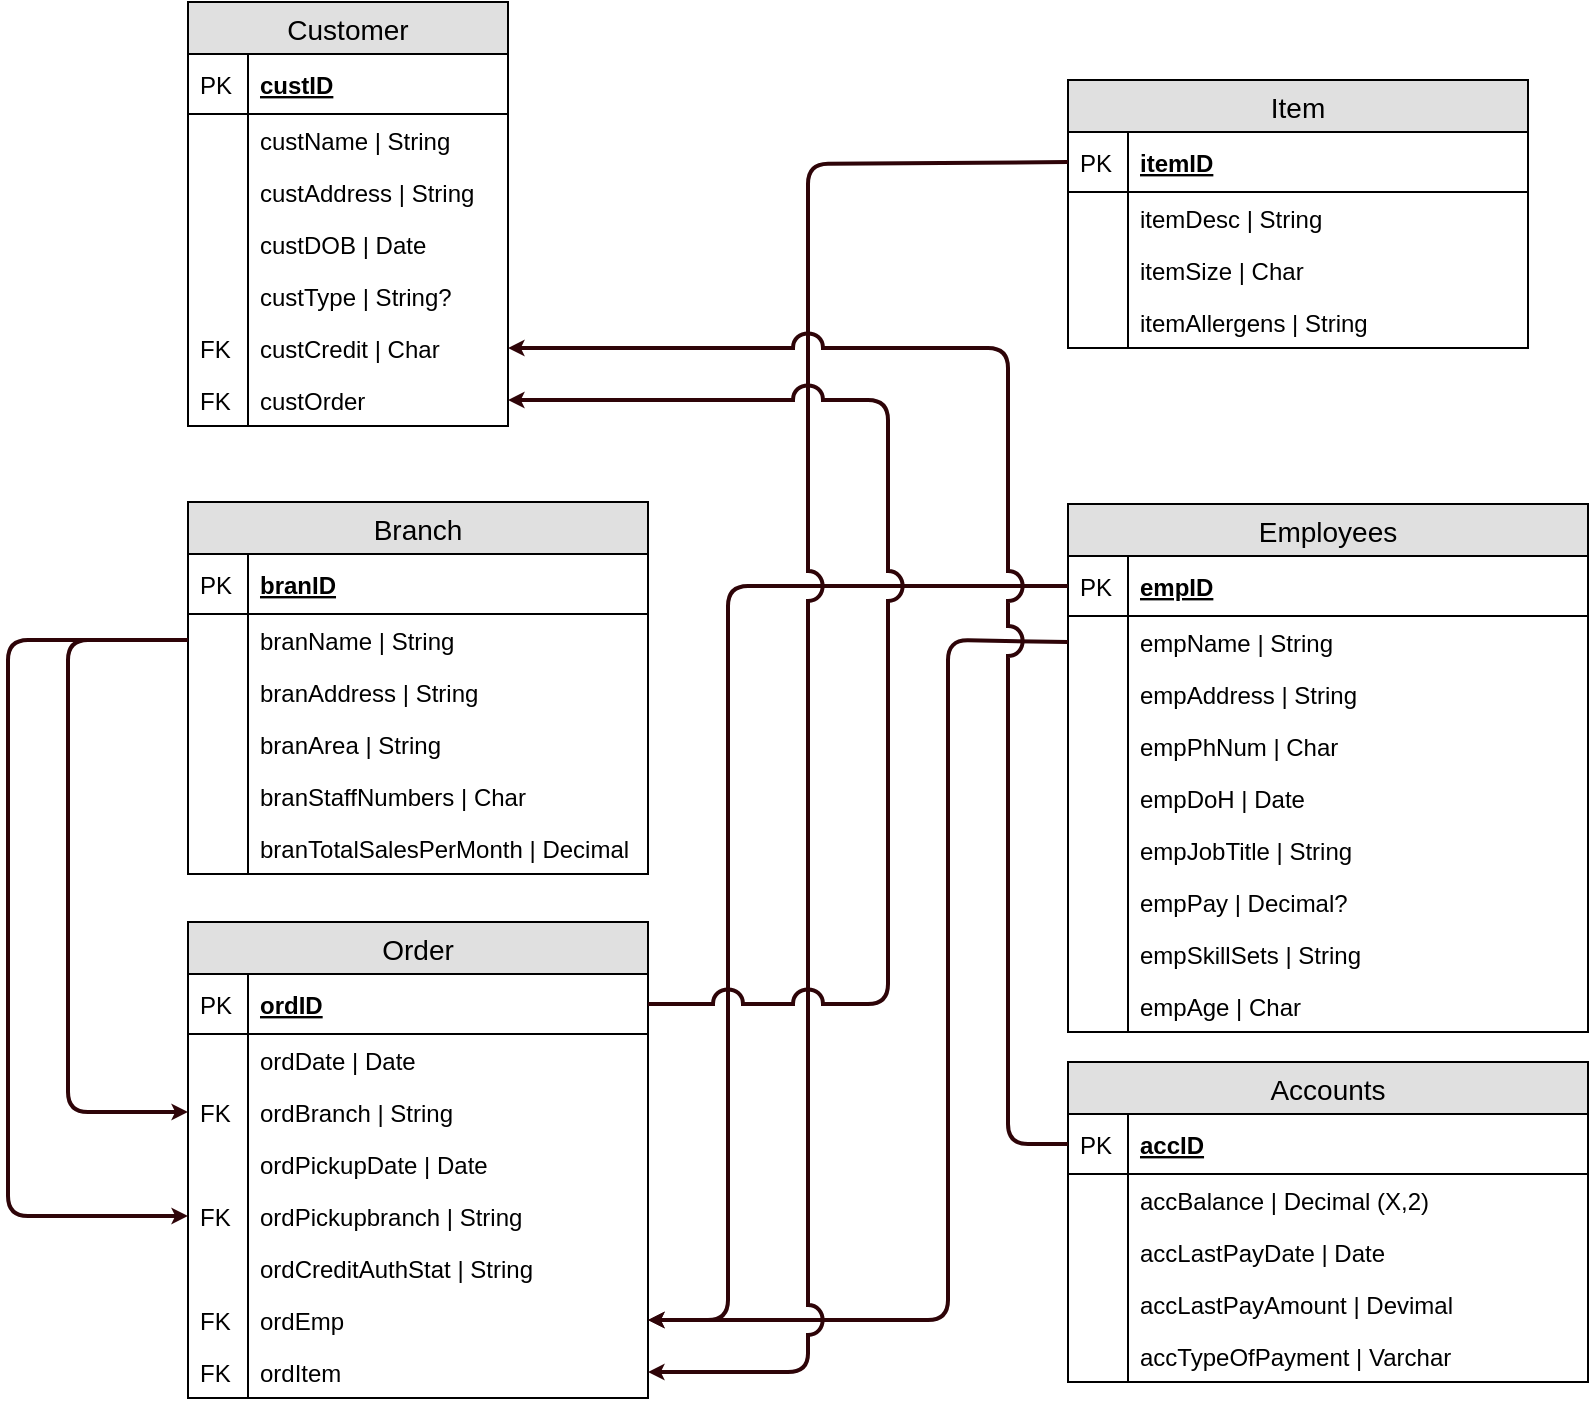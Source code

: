 <mxfile version="12.8.6" type="onedrive" pages="8"><diagram id="u8tg5LEhxrOtO6pHlG2D" name="Iteration 1"><mxGraphModel dx="1422" dy="795" grid="1" gridSize="10" guides="1" tooltips="1" connect="1" arrows="1" fold="1" page="1" pageScale="1" pageWidth="827" pageHeight="1169" math="0" shadow="0"><root><mxCell id="0"/><mxCell id="1" parent="0"/><mxCell id="GKBDKFpVoT2RSHmLH7y_-1" value="Branch" style="swimlane;fontStyle=0;childLayout=stackLayout;horizontal=1;startSize=26;fillColor=#e0e0e0;horizontalStack=0;resizeParent=1;resizeParentMax=0;resizeLast=0;collapsible=1;marginBottom=0;swimlaneFillColor=#ffffff;align=center;fontSize=14;" parent="1" vertex="1"><mxGeometry x="100" y="320" width="230" height="186" as="geometry"/></mxCell><mxCell id="GKBDKFpVoT2RSHmLH7y_-2" value="branID" style="shape=partialRectangle;top=0;left=0;right=0;bottom=1;align=left;verticalAlign=middle;fillColor=none;spacingLeft=34;spacingRight=4;overflow=hidden;rotatable=0;points=[[0,0.5],[1,0.5]];portConstraint=eastwest;dropTarget=0;fontStyle=5;fontSize=12;" parent="GKBDKFpVoT2RSHmLH7y_-1" vertex="1"><mxGeometry y="26" width="230" height="30" as="geometry"/></mxCell><mxCell id="GKBDKFpVoT2RSHmLH7y_-3" value="PK" style="shape=partialRectangle;top=0;left=0;bottom=0;fillColor=none;align=left;verticalAlign=middle;spacingLeft=4;spacingRight=4;overflow=hidden;rotatable=0;points=[];portConstraint=eastwest;part=1;fontSize=12;" parent="GKBDKFpVoT2RSHmLH7y_-2" vertex="1" connectable="0"><mxGeometry width="30" height="30" as="geometry"/></mxCell><mxCell id="GKBDKFpVoT2RSHmLH7y_-4" value="branName | String" style="shape=partialRectangle;top=0;left=0;right=0;bottom=0;align=left;verticalAlign=top;fillColor=none;spacingLeft=34;spacingRight=4;overflow=hidden;rotatable=0;points=[[0,0.5],[1,0.5]];portConstraint=eastwest;dropTarget=0;fontSize=12;" parent="GKBDKFpVoT2RSHmLH7y_-1" vertex="1"><mxGeometry y="56" width="230" height="26" as="geometry"/></mxCell><mxCell id="GKBDKFpVoT2RSHmLH7y_-5" value="" style="shape=partialRectangle;top=0;left=0;bottom=0;fillColor=none;align=left;verticalAlign=top;spacingLeft=4;spacingRight=4;overflow=hidden;rotatable=0;points=[];portConstraint=eastwest;part=1;fontSize=12;" parent="GKBDKFpVoT2RSHmLH7y_-4" vertex="1" connectable="0"><mxGeometry width="30" height="26" as="geometry"/></mxCell><mxCell id="GKBDKFpVoT2RSHmLH7y_-6" value="branAddress | String" style="shape=partialRectangle;top=0;left=0;right=0;bottom=0;align=left;verticalAlign=top;fillColor=none;spacingLeft=34;spacingRight=4;overflow=hidden;rotatable=0;points=[[0,0.5],[1,0.5]];portConstraint=eastwest;dropTarget=0;fontSize=12;" parent="GKBDKFpVoT2RSHmLH7y_-1" vertex="1"><mxGeometry y="82" width="230" height="26" as="geometry"/></mxCell><mxCell id="GKBDKFpVoT2RSHmLH7y_-7" value="" style="shape=partialRectangle;top=0;left=0;bottom=0;fillColor=none;align=left;verticalAlign=top;spacingLeft=4;spacingRight=4;overflow=hidden;rotatable=0;points=[];portConstraint=eastwest;part=1;fontSize=12;" parent="GKBDKFpVoT2RSHmLH7y_-6" vertex="1" connectable="0"><mxGeometry width="30" height="26" as="geometry"/></mxCell><mxCell id="GKBDKFpVoT2RSHmLH7y_-8" value="branArea | String" style="shape=partialRectangle;top=0;left=0;right=0;bottom=0;align=left;verticalAlign=top;fillColor=none;spacingLeft=34;spacingRight=4;overflow=hidden;rotatable=0;points=[[0,0.5],[1,0.5]];portConstraint=eastwest;dropTarget=0;fontSize=12;" parent="GKBDKFpVoT2RSHmLH7y_-1" vertex="1"><mxGeometry y="108" width="230" height="26" as="geometry"/></mxCell><mxCell id="GKBDKFpVoT2RSHmLH7y_-9" value="" style="shape=partialRectangle;top=0;left=0;bottom=0;fillColor=none;align=left;verticalAlign=top;spacingLeft=4;spacingRight=4;overflow=hidden;rotatable=0;points=[];portConstraint=eastwest;part=1;fontSize=12;" parent="GKBDKFpVoT2RSHmLH7y_-8" vertex="1" connectable="0"><mxGeometry width="30" height="26" as="geometry"/></mxCell><mxCell id="GKBDKFpVoT2RSHmLH7y_-12" value="branStaffNumbers | Char" style="shape=partialRectangle;top=0;left=0;right=0;bottom=0;align=left;verticalAlign=top;fillColor=none;spacingLeft=34;spacingRight=4;overflow=hidden;rotatable=0;points=[[0,0.5],[1,0.5]];portConstraint=eastwest;dropTarget=0;fontSize=12;" parent="GKBDKFpVoT2RSHmLH7y_-1" vertex="1"><mxGeometry y="134" width="230" height="26" as="geometry"/></mxCell><mxCell id="GKBDKFpVoT2RSHmLH7y_-13" value="" style="shape=partialRectangle;top=0;left=0;bottom=0;fillColor=none;align=left;verticalAlign=top;spacingLeft=4;spacingRight=4;overflow=hidden;rotatable=0;points=[];portConstraint=eastwest;part=1;fontSize=12;" parent="GKBDKFpVoT2RSHmLH7y_-12" vertex="1" connectable="0"><mxGeometry width="30" height="26" as="geometry"/></mxCell><mxCell id="GKBDKFpVoT2RSHmLH7y_-14" value="branTotalSalesPerMonth | Decimal" style="shape=partialRectangle;top=0;left=0;right=0;bottom=0;align=left;verticalAlign=top;fillColor=none;spacingLeft=34;spacingRight=4;overflow=hidden;rotatable=0;points=[[0,0.5],[1,0.5]];portConstraint=eastwest;dropTarget=0;fontSize=12;" parent="GKBDKFpVoT2RSHmLH7y_-1" vertex="1"><mxGeometry y="160" width="230" height="26" as="geometry"/></mxCell><mxCell id="GKBDKFpVoT2RSHmLH7y_-15" value="" style="shape=partialRectangle;top=0;left=0;bottom=0;fillColor=none;align=left;verticalAlign=top;spacingLeft=4;spacingRight=4;overflow=hidden;rotatable=0;points=[];portConstraint=eastwest;part=1;fontSize=12;" parent="GKBDKFpVoT2RSHmLH7y_-14" vertex="1" connectable="0"><mxGeometry width="30" height="26" as="geometry"/></mxCell><mxCell id="GKBDKFpVoT2RSHmLH7y_-16" value="Accounts" style="swimlane;fontStyle=0;childLayout=stackLayout;horizontal=1;startSize=26;fillColor=#e0e0e0;horizontalStack=0;resizeParent=1;resizeParentMax=0;resizeLast=0;collapsible=1;marginBottom=0;swimlaneFillColor=#ffffff;align=center;fontSize=14;" parent="1" vertex="1"><mxGeometry x="540" y="600" width="260" height="160" as="geometry"/></mxCell><mxCell id="GKBDKFpVoT2RSHmLH7y_-17" value="accID" style="shape=partialRectangle;top=0;left=0;right=0;bottom=1;align=left;verticalAlign=middle;fillColor=none;spacingLeft=34;spacingRight=4;overflow=hidden;rotatable=0;points=[[0,0.5],[1,0.5]];portConstraint=eastwest;dropTarget=0;fontStyle=5;fontSize=12;" parent="GKBDKFpVoT2RSHmLH7y_-16" vertex="1"><mxGeometry y="26" width="260" height="30" as="geometry"/></mxCell><mxCell id="GKBDKFpVoT2RSHmLH7y_-18" value="PK" style="shape=partialRectangle;top=0;left=0;bottom=0;fillColor=none;align=left;verticalAlign=middle;spacingLeft=4;spacingRight=4;overflow=hidden;rotatable=0;points=[];portConstraint=eastwest;part=1;fontSize=12;" parent="GKBDKFpVoT2RSHmLH7y_-17" vertex="1" connectable="0"><mxGeometry width="30" height="30" as="geometry"/></mxCell><mxCell id="GKBDKFpVoT2RSHmLH7y_-19" value="accBalance | Decimal (X,2)" style="shape=partialRectangle;top=0;left=0;right=0;bottom=0;align=left;verticalAlign=top;fillColor=none;spacingLeft=34;spacingRight=4;overflow=hidden;rotatable=0;points=[[0,0.5],[1,0.5]];portConstraint=eastwest;dropTarget=0;fontSize=12;" parent="GKBDKFpVoT2RSHmLH7y_-16" vertex="1"><mxGeometry y="56" width="260" height="26" as="geometry"/></mxCell><mxCell id="GKBDKFpVoT2RSHmLH7y_-20" value="" style="shape=partialRectangle;top=0;left=0;bottom=0;fillColor=none;align=left;verticalAlign=top;spacingLeft=4;spacingRight=4;overflow=hidden;rotatable=0;points=[];portConstraint=eastwest;part=1;fontSize=12;" parent="GKBDKFpVoT2RSHmLH7y_-19" vertex="1" connectable="0"><mxGeometry width="30" height="26" as="geometry"/></mxCell><mxCell id="GKBDKFpVoT2RSHmLH7y_-21" value="accLastPayDate | Date" style="shape=partialRectangle;top=0;left=0;right=0;bottom=0;align=left;verticalAlign=top;fillColor=none;spacingLeft=34;spacingRight=4;overflow=hidden;rotatable=0;points=[[0,0.5],[1,0.5]];portConstraint=eastwest;dropTarget=0;fontSize=12;" parent="GKBDKFpVoT2RSHmLH7y_-16" vertex="1"><mxGeometry y="82" width="260" height="26" as="geometry"/></mxCell><mxCell id="GKBDKFpVoT2RSHmLH7y_-22" value="" style="shape=partialRectangle;top=0;left=0;bottom=0;fillColor=none;align=left;verticalAlign=top;spacingLeft=4;spacingRight=4;overflow=hidden;rotatable=0;points=[];portConstraint=eastwest;part=1;fontSize=12;" parent="GKBDKFpVoT2RSHmLH7y_-21" vertex="1" connectable="0"><mxGeometry width="30" height="26" as="geometry"/></mxCell><mxCell id="GKBDKFpVoT2RSHmLH7y_-23" value="accLastPayAmount | Devimal" style="shape=partialRectangle;top=0;left=0;right=0;bottom=0;align=left;verticalAlign=top;fillColor=none;spacingLeft=34;spacingRight=4;overflow=hidden;rotatable=0;points=[[0,0.5],[1,0.5]];portConstraint=eastwest;dropTarget=0;fontSize=12;" parent="GKBDKFpVoT2RSHmLH7y_-16" vertex="1"><mxGeometry y="108" width="260" height="26" as="geometry"/></mxCell><mxCell id="GKBDKFpVoT2RSHmLH7y_-24" value="" style="shape=partialRectangle;top=0;left=0;bottom=0;fillColor=none;align=left;verticalAlign=top;spacingLeft=4;spacingRight=4;overflow=hidden;rotatable=0;points=[];portConstraint=eastwest;part=1;fontSize=12;" parent="GKBDKFpVoT2RSHmLH7y_-23" vertex="1" connectable="0"><mxGeometry width="30" height="26" as="geometry"/></mxCell><mxCell id="GKBDKFpVoT2RSHmLH7y_-29" value="accTypeOfPayment | Varchar" style="shape=partialRectangle;top=0;left=0;right=0;bottom=0;align=left;verticalAlign=top;fillColor=none;spacingLeft=34;spacingRight=4;overflow=hidden;rotatable=0;points=[[0,0.5],[1,0.5]];portConstraint=eastwest;dropTarget=0;fontSize=12;" parent="GKBDKFpVoT2RSHmLH7y_-16" vertex="1"><mxGeometry y="134" width="260" height="26" as="geometry"/></mxCell><mxCell id="GKBDKFpVoT2RSHmLH7y_-30" value="" style="shape=partialRectangle;top=0;left=0;bottom=0;fillColor=none;align=left;verticalAlign=top;spacingLeft=4;spacingRight=4;overflow=hidden;rotatable=0;points=[];portConstraint=eastwest;part=1;fontSize=12;" parent="GKBDKFpVoT2RSHmLH7y_-29" vertex="1" connectable="0"><mxGeometry width="30" height="26" as="geometry"/></mxCell><mxCell id="GKBDKFpVoT2RSHmLH7y_-31" value="Customer" style="swimlane;fontStyle=0;childLayout=stackLayout;horizontal=1;startSize=26;fillColor=#e0e0e0;horizontalStack=0;resizeParent=1;resizeParentMax=0;resizeLast=0;collapsible=1;marginBottom=0;swimlaneFillColor=#ffffff;align=center;fontSize=14;" parent="1" vertex="1"><mxGeometry x="100" y="70" width="160" height="212" as="geometry"/></mxCell><mxCell id="GKBDKFpVoT2RSHmLH7y_-32" value="custID" style="shape=partialRectangle;top=0;left=0;right=0;bottom=1;align=left;verticalAlign=middle;fillColor=none;spacingLeft=34;spacingRight=4;overflow=hidden;rotatable=0;points=[[0,0.5],[1,0.5]];portConstraint=eastwest;dropTarget=0;fontStyle=5;fontSize=12;" parent="GKBDKFpVoT2RSHmLH7y_-31" vertex="1"><mxGeometry y="26" width="160" height="30" as="geometry"/></mxCell><mxCell id="GKBDKFpVoT2RSHmLH7y_-33" value="PK" style="shape=partialRectangle;top=0;left=0;bottom=0;fillColor=none;align=left;verticalAlign=middle;spacingLeft=4;spacingRight=4;overflow=hidden;rotatable=0;points=[];portConstraint=eastwest;part=1;fontSize=12;" parent="GKBDKFpVoT2RSHmLH7y_-32" vertex="1" connectable="0"><mxGeometry width="30" height="30" as="geometry"/></mxCell><mxCell id="GKBDKFpVoT2RSHmLH7y_-34" value="custName | String" style="shape=partialRectangle;top=0;left=0;right=0;bottom=0;align=left;verticalAlign=top;fillColor=none;spacingLeft=34;spacingRight=4;overflow=hidden;rotatable=0;points=[[0,0.5],[1,0.5]];portConstraint=eastwest;dropTarget=0;fontSize=12;" parent="GKBDKFpVoT2RSHmLH7y_-31" vertex="1"><mxGeometry y="56" width="160" height="26" as="geometry"/></mxCell><mxCell id="GKBDKFpVoT2RSHmLH7y_-35" value="" style="shape=partialRectangle;top=0;left=0;bottom=0;fillColor=none;align=left;verticalAlign=top;spacingLeft=4;spacingRight=4;overflow=hidden;rotatable=0;points=[];portConstraint=eastwest;part=1;fontSize=12;" parent="GKBDKFpVoT2RSHmLH7y_-34" vertex="1" connectable="0"><mxGeometry width="30" height="26" as="geometry"/></mxCell><mxCell id="GKBDKFpVoT2RSHmLH7y_-36" value="custAddress | String" style="shape=partialRectangle;top=0;left=0;right=0;bottom=0;align=left;verticalAlign=top;fillColor=none;spacingLeft=34;spacingRight=4;overflow=hidden;rotatable=0;points=[[0,0.5],[1,0.5]];portConstraint=eastwest;dropTarget=0;fontSize=12;" parent="GKBDKFpVoT2RSHmLH7y_-31" vertex="1"><mxGeometry y="82" width="160" height="26" as="geometry"/></mxCell><mxCell id="GKBDKFpVoT2RSHmLH7y_-37" value="" style="shape=partialRectangle;top=0;left=0;bottom=0;fillColor=none;align=left;verticalAlign=top;spacingLeft=4;spacingRight=4;overflow=hidden;rotatable=0;points=[];portConstraint=eastwest;part=1;fontSize=12;" parent="GKBDKFpVoT2RSHmLH7y_-36" vertex="1" connectable="0"><mxGeometry width="30" height="26" as="geometry"/></mxCell><mxCell id="GKBDKFpVoT2RSHmLH7y_-38" value="custDOB | Date" style="shape=partialRectangle;top=0;left=0;right=0;bottom=0;align=left;verticalAlign=top;fillColor=none;spacingLeft=34;spacingRight=4;overflow=hidden;rotatable=0;points=[[0,0.5],[1,0.5]];portConstraint=eastwest;dropTarget=0;fontSize=12;" parent="GKBDKFpVoT2RSHmLH7y_-31" vertex="1"><mxGeometry y="108" width="160" height="26" as="geometry"/></mxCell><mxCell id="GKBDKFpVoT2RSHmLH7y_-39" value="" style="shape=partialRectangle;top=0;left=0;bottom=0;fillColor=none;align=left;verticalAlign=top;spacingLeft=4;spacingRight=4;overflow=hidden;rotatable=0;points=[];portConstraint=eastwest;part=1;fontSize=12;" parent="GKBDKFpVoT2RSHmLH7y_-38" vertex="1" connectable="0"><mxGeometry width="30" height="26" as="geometry"/></mxCell><mxCell id="GKBDKFpVoT2RSHmLH7y_-40" value="custType | String?&#10;" style="shape=partialRectangle;top=0;left=0;right=0;bottom=0;align=left;verticalAlign=top;fillColor=none;spacingLeft=34;spacingRight=4;overflow=hidden;rotatable=0;points=[[0,0.5],[1,0.5]];portConstraint=eastwest;dropTarget=0;fontSize=12;" parent="GKBDKFpVoT2RSHmLH7y_-31" vertex="1"><mxGeometry y="134" width="160" height="26" as="geometry"/></mxCell><mxCell id="GKBDKFpVoT2RSHmLH7y_-41" value="" style="shape=partialRectangle;top=0;left=0;bottom=0;fillColor=none;align=left;verticalAlign=top;spacingLeft=4;spacingRight=4;overflow=hidden;rotatable=0;points=[];portConstraint=eastwest;part=1;fontSize=12;" parent="GKBDKFpVoT2RSHmLH7y_-40" vertex="1" connectable="0"><mxGeometry width="30" height="26" as="geometry"/></mxCell><mxCell id="GKBDKFpVoT2RSHmLH7y_-42" value="custCredit | Char" style="shape=partialRectangle;top=0;left=0;right=0;bottom=0;align=left;verticalAlign=top;fillColor=none;spacingLeft=34;spacingRight=4;overflow=hidden;rotatable=0;points=[[0,0.5],[1,0.5]];portConstraint=eastwest;dropTarget=0;fontSize=12;" parent="GKBDKFpVoT2RSHmLH7y_-31" vertex="1"><mxGeometry y="160" width="160" height="26" as="geometry"/></mxCell><mxCell id="GKBDKFpVoT2RSHmLH7y_-43" value="FK" style="shape=partialRectangle;top=0;left=0;bottom=0;fillColor=none;align=left;verticalAlign=top;spacingLeft=4;spacingRight=4;overflow=hidden;rotatable=0;points=[];portConstraint=eastwest;part=1;fontSize=12;" parent="GKBDKFpVoT2RSHmLH7y_-42" vertex="1" connectable="0"><mxGeometry width="30" height="26" as="geometry"/></mxCell><mxCell id="GKBDKFpVoT2RSHmLH7y_-99" value="custOrder&#10;" style="shape=partialRectangle;top=0;left=0;right=0;bottom=0;align=left;verticalAlign=top;fillColor=none;spacingLeft=34;spacingRight=4;overflow=hidden;rotatable=0;points=[[0,0.5],[1,0.5]];portConstraint=eastwest;dropTarget=0;fontSize=12;" parent="GKBDKFpVoT2RSHmLH7y_-31" vertex="1"><mxGeometry y="186" width="160" height="26" as="geometry"/></mxCell><mxCell id="GKBDKFpVoT2RSHmLH7y_-100" value="FK" style="shape=partialRectangle;top=0;left=0;bottom=0;fillColor=none;align=left;verticalAlign=top;spacingLeft=4;spacingRight=4;overflow=hidden;rotatable=0;points=[];portConstraint=eastwest;part=1;fontSize=12;" parent="GKBDKFpVoT2RSHmLH7y_-99" vertex="1" connectable="0"><mxGeometry width="30" height="26" as="geometry"/></mxCell><mxCell id="GKBDKFpVoT2RSHmLH7y_-44" value="Employees" style="swimlane;fontStyle=0;childLayout=stackLayout;horizontal=1;startSize=26;fillColor=#e0e0e0;horizontalStack=0;resizeParent=1;resizeParentMax=0;resizeLast=0;collapsible=1;marginBottom=0;swimlaneFillColor=#ffffff;align=center;fontSize=14;" parent="1" vertex="1"><mxGeometry x="540" y="321" width="260" height="264" as="geometry"/></mxCell><mxCell id="GKBDKFpVoT2RSHmLH7y_-45" value="empID" style="shape=partialRectangle;top=0;left=0;right=0;bottom=1;align=left;verticalAlign=middle;fillColor=none;spacingLeft=34;spacingRight=4;overflow=hidden;rotatable=0;points=[[0,0.5],[1,0.5]];portConstraint=eastwest;dropTarget=0;fontStyle=5;fontSize=12;" parent="GKBDKFpVoT2RSHmLH7y_-44" vertex="1"><mxGeometry y="26" width="260" height="30" as="geometry"/></mxCell><mxCell id="GKBDKFpVoT2RSHmLH7y_-46" value="PK" style="shape=partialRectangle;top=0;left=0;bottom=0;fillColor=none;align=left;verticalAlign=middle;spacingLeft=4;spacingRight=4;overflow=hidden;rotatable=0;points=[];portConstraint=eastwest;part=1;fontSize=12;" parent="GKBDKFpVoT2RSHmLH7y_-45" vertex="1" connectable="0"><mxGeometry width="30" height="30" as="geometry"/></mxCell><mxCell id="GKBDKFpVoT2RSHmLH7y_-47" value="empName | String&#10;" style="shape=partialRectangle;top=0;left=0;right=0;bottom=0;align=left;verticalAlign=top;fillColor=none;spacingLeft=34;spacingRight=4;overflow=hidden;rotatable=0;points=[[0,0.5],[1,0.5]];portConstraint=eastwest;dropTarget=0;fontSize=12;" parent="GKBDKFpVoT2RSHmLH7y_-44" vertex="1"><mxGeometry y="56" width="260" height="26" as="geometry"/></mxCell><mxCell id="GKBDKFpVoT2RSHmLH7y_-48" value="" style="shape=partialRectangle;top=0;left=0;bottom=0;fillColor=none;align=left;verticalAlign=top;spacingLeft=4;spacingRight=4;overflow=hidden;rotatable=0;points=[];portConstraint=eastwest;part=1;fontSize=12;" parent="GKBDKFpVoT2RSHmLH7y_-47" vertex="1" connectable="0"><mxGeometry width="30" height="26" as="geometry"/></mxCell><mxCell id="GKBDKFpVoT2RSHmLH7y_-49" value="empAddress | String" style="shape=partialRectangle;top=0;left=0;right=0;bottom=0;align=left;verticalAlign=top;fillColor=none;spacingLeft=34;spacingRight=4;overflow=hidden;rotatable=0;points=[[0,0.5],[1,0.5]];portConstraint=eastwest;dropTarget=0;fontSize=12;" parent="GKBDKFpVoT2RSHmLH7y_-44" vertex="1"><mxGeometry y="82" width="260" height="26" as="geometry"/></mxCell><mxCell id="GKBDKFpVoT2RSHmLH7y_-50" value="" style="shape=partialRectangle;top=0;left=0;bottom=0;fillColor=none;align=left;verticalAlign=top;spacingLeft=4;spacingRight=4;overflow=hidden;rotatable=0;points=[];portConstraint=eastwest;part=1;fontSize=12;" parent="GKBDKFpVoT2RSHmLH7y_-49" vertex="1" connectable="0"><mxGeometry width="30" height="26" as="geometry"/></mxCell><mxCell id="GKBDKFpVoT2RSHmLH7y_-51" value="empPhNum | Char" style="shape=partialRectangle;top=0;left=0;right=0;bottom=0;align=left;verticalAlign=top;fillColor=none;spacingLeft=34;spacingRight=4;overflow=hidden;rotatable=0;points=[[0,0.5],[1,0.5]];portConstraint=eastwest;dropTarget=0;fontSize=12;" parent="GKBDKFpVoT2RSHmLH7y_-44" vertex="1"><mxGeometry y="108" width="260" height="26" as="geometry"/></mxCell><mxCell id="GKBDKFpVoT2RSHmLH7y_-52" value="" style="shape=partialRectangle;top=0;left=0;bottom=0;fillColor=none;align=left;verticalAlign=top;spacingLeft=4;spacingRight=4;overflow=hidden;rotatable=0;points=[];portConstraint=eastwest;part=1;fontSize=12;" parent="GKBDKFpVoT2RSHmLH7y_-51" vertex="1" connectable="0"><mxGeometry width="30" height="26" as="geometry"/></mxCell><mxCell id="GKBDKFpVoT2RSHmLH7y_-53" value="empDoH | Date" style="shape=partialRectangle;top=0;left=0;right=0;bottom=0;align=left;verticalAlign=top;fillColor=none;spacingLeft=34;spacingRight=4;overflow=hidden;rotatable=0;points=[[0,0.5],[1,0.5]];portConstraint=eastwest;dropTarget=0;fontSize=12;" parent="GKBDKFpVoT2RSHmLH7y_-44" vertex="1"><mxGeometry y="134" width="260" height="26" as="geometry"/></mxCell><mxCell id="GKBDKFpVoT2RSHmLH7y_-54" value="" style="shape=partialRectangle;top=0;left=0;bottom=0;fillColor=none;align=left;verticalAlign=top;spacingLeft=4;spacingRight=4;overflow=hidden;rotatable=0;points=[];portConstraint=eastwest;part=1;fontSize=12;" parent="GKBDKFpVoT2RSHmLH7y_-53" vertex="1" connectable="0"><mxGeometry width="30" height="26" as="geometry"/></mxCell><mxCell id="GKBDKFpVoT2RSHmLH7y_-55" value="empJobTitle | String&#10;" style="shape=partialRectangle;top=0;left=0;right=0;bottom=0;align=left;verticalAlign=top;fillColor=none;spacingLeft=34;spacingRight=4;overflow=hidden;rotatable=0;points=[[0,0.5],[1,0.5]];portConstraint=eastwest;dropTarget=0;fontSize=12;" parent="GKBDKFpVoT2RSHmLH7y_-44" vertex="1"><mxGeometry y="160" width="260" height="26" as="geometry"/></mxCell><mxCell id="GKBDKFpVoT2RSHmLH7y_-56" value="" style="shape=partialRectangle;top=0;left=0;bottom=0;fillColor=none;align=left;verticalAlign=top;spacingLeft=4;spacingRight=4;overflow=hidden;rotatable=0;points=[];portConstraint=eastwest;part=1;fontSize=12;" parent="GKBDKFpVoT2RSHmLH7y_-55" vertex="1" connectable="0"><mxGeometry width="30" height="26" as="geometry"/></mxCell><mxCell id="GKBDKFpVoT2RSHmLH7y_-57" value="empPay | Decimal?" style="shape=partialRectangle;top=0;left=0;right=0;bottom=0;align=left;verticalAlign=top;fillColor=none;spacingLeft=34;spacingRight=4;overflow=hidden;rotatable=0;points=[[0,0.5],[1,0.5]];portConstraint=eastwest;dropTarget=0;fontSize=12;" parent="GKBDKFpVoT2RSHmLH7y_-44" vertex="1"><mxGeometry y="186" width="260" height="26" as="geometry"/></mxCell><mxCell id="GKBDKFpVoT2RSHmLH7y_-58" value="" style="shape=partialRectangle;top=0;left=0;bottom=0;fillColor=none;align=left;verticalAlign=top;spacingLeft=4;spacingRight=4;overflow=hidden;rotatable=0;points=[];portConstraint=eastwest;part=1;fontSize=12;" parent="GKBDKFpVoT2RSHmLH7y_-57" vertex="1" connectable="0"><mxGeometry width="30" height="26" as="geometry"/></mxCell><mxCell id="GKBDKFpVoT2RSHmLH7y_-59" value="empSkillSets | String" style="shape=partialRectangle;top=0;left=0;right=0;bottom=0;align=left;verticalAlign=top;fillColor=none;spacingLeft=34;spacingRight=4;overflow=hidden;rotatable=0;points=[[0,0.5],[1,0.5]];portConstraint=eastwest;dropTarget=0;fontSize=12;" parent="GKBDKFpVoT2RSHmLH7y_-44" vertex="1"><mxGeometry y="212" width="260" height="26" as="geometry"/></mxCell><mxCell id="GKBDKFpVoT2RSHmLH7y_-60" value="" style="shape=partialRectangle;top=0;left=0;bottom=0;fillColor=none;align=left;verticalAlign=top;spacingLeft=4;spacingRight=4;overflow=hidden;rotatable=0;points=[];portConstraint=eastwest;part=1;fontSize=12;" parent="GKBDKFpVoT2RSHmLH7y_-59" vertex="1" connectable="0"><mxGeometry width="30" height="26" as="geometry"/></mxCell><mxCell id="GKBDKFpVoT2RSHmLH7y_-61" value="empAge | Char" style="shape=partialRectangle;top=0;left=0;right=0;bottom=0;align=left;verticalAlign=top;fillColor=none;spacingLeft=34;spacingRight=4;overflow=hidden;rotatable=0;points=[[0,0.5],[1,0.5]];portConstraint=eastwest;dropTarget=0;fontSize=12;" parent="GKBDKFpVoT2RSHmLH7y_-44" vertex="1"><mxGeometry y="238" width="260" height="26" as="geometry"/></mxCell><mxCell id="GKBDKFpVoT2RSHmLH7y_-62" value="" style="shape=partialRectangle;top=0;left=0;bottom=0;fillColor=none;align=left;verticalAlign=top;spacingLeft=4;spacingRight=4;overflow=hidden;rotatable=0;points=[];portConstraint=eastwest;part=1;fontSize=12;" parent="GKBDKFpVoT2RSHmLH7y_-61" vertex="1" connectable="0"><mxGeometry width="30" height="26" as="geometry"/></mxCell><mxCell id="GKBDKFpVoT2RSHmLH7y_-63" value="Item" style="swimlane;fontStyle=0;childLayout=stackLayout;horizontal=1;startSize=26;fillColor=#e0e0e0;horizontalStack=0;resizeParent=1;resizeParentMax=0;resizeLast=0;collapsible=1;marginBottom=0;swimlaneFillColor=#ffffff;align=center;fontSize=14;" parent="1" vertex="1"><mxGeometry x="540" y="109" width="230" height="134" as="geometry"/></mxCell><mxCell id="GKBDKFpVoT2RSHmLH7y_-64" value="itemID" style="shape=partialRectangle;top=0;left=0;right=0;bottom=1;align=left;verticalAlign=middle;fillColor=none;spacingLeft=34;spacingRight=4;overflow=hidden;rotatable=0;points=[[0,0.5],[1,0.5]];portConstraint=eastwest;dropTarget=0;fontStyle=5;fontSize=12;" parent="GKBDKFpVoT2RSHmLH7y_-63" vertex="1"><mxGeometry y="26" width="230" height="30" as="geometry"/></mxCell><mxCell id="GKBDKFpVoT2RSHmLH7y_-65" value="PK" style="shape=partialRectangle;top=0;left=0;bottom=0;fillColor=none;align=left;verticalAlign=middle;spacingLeft=4;spacingRight=4;overflow=hidden;rotatable=0;points=[];portConstraint=eastwest;part=1;fontSize=12;" parent="GKBDKFpVoT2RSHmLH7y_-64" vertex="1" connectable="0"><mxGeometry width="30" height="30" as="geometry"/></mxCell><mxCell id="GKBDKFpVoT2RSHmLH7y_-66" value="itemDesc | String" style="shape=partialRectangle;top=0;left=0;right=0;bottom=0;align=left;verticalAlign=top;fillColor=none;spacingLeft=34;spacingRight=4;overflow=hidden;rotatable=0;points=[[0,0.5],[1,0.5]];portConstraint=eastwest;dropTarget=0;fontSize=12;" parent="GKBDKFpVoT2RSHmLH7y_-63" vertex="1"><mxGeometry y="56" width="230" height="26" as="geometry"/></mxCell><mxCell id="GKBDKFpVoT2RSHmLH7y_-67" value="" style="shape=partialRectangle;top=0;left=0;bottom=0;fillColor=none;align=left;verticalAlign=top;spacingLeft=4;spacingRight=4;overflow=hidden;rotatable=0;points=[];portConstraint=eastwest;part=1;fontSize=12;" parent="GKBDKFpVoT2RSHmLH7y_-66" vertex="1" connectable="0"><mxGeometry width="30" height="26" as="geometry"/></mxCell><mxCell id="GKBDKFpVoT2RSHmLH7y_-68" value="itemSize | Char" style="shape=partialRectangle;top=0;left=0;right=0;bottom=0;align=left;verticalAlign=top;fillColor=none;spacingLeft=34;spacingRight=4;overflow=hidden;rotatable=0;points=[[0,0.5],[1,0.5]];portConstraint=eastwest;dropTarget=0;fontSize=12;" parent="GKBDKFpVoT2RSHmLH7y_-63" vertex="1"><mxGeometry y="82" width="230" height="26" as="geometry"/></mxCell><mxCell id="GKBDKFpVoT2RSHmLH7y_-69" value="" style="shape=partialRectangle;top=0;left=0;bottom=0;fillColor=none;align=left;verticalAlign=top;spacingLeft=4;spacingRight=4;overflow=hidden;rotatable=0;points=[];portConstraint=eastwest;part=1;fontSize=12;" parent="GKBDKFpVoT2RSHmLH7y_-68" vertex="1" connectable="0"><mxGeometry width="30" height="26" as="geometry"/></mxCell><mxCell id="GKBDKFpVoT2RSHmLH7y_-70" value="itemAllergens | String" style="shape=partialRectangle;top=0;left=0;right=0;bottom=0;align=left;verticalAlign=top;fillColor=none;spacingLeft=34;spacingRight=4;overflow=hidden;rotatable=0;points=[[0,0.5],[1,0.5]];portConstraint=eastwest;dropTarget=0;fontSize=12;" parent="GKBDKFpVoT2RSHmLH7y_-63" vertex="1"><mxGeometry y="108" width="230" height="26" as="geometry"/></mxCell><mxCell id="GKBDKFpVoT2RSHmLH7y_-71" value="" style="shape=partialRectangle;top=0;left=0;bottom=0;fillColor=none;align=left;verticalAlign=top;spacingLeft=4;spacingRight=4;overflow=hidden;rotatable=0;points=[];portConstraint=eastwest;part=1;fontSize=12;" parent="GKBDKFpVoT2RSHmLH7y_-70" vertex="1" connectable="0"><mxGeometry width="30" height="26" as="geometry"/></mxCell><mxCell id="GKBDKFpVoT2RSHmLH7y_-76" value="Order" style="swimlane;fontStyle=0;childLayout=stackLayout;horizontal=1;startSize=26;fillColor=#e0e0e0;horizontalStack=0;resizeParent=1;resizeParentMax=0;resizeLast=0;collapsible=1;marginBottom=0;swimlaneFillColor=#ffffff;align=center;fontSize=14;" parent="1" vertex="1"><mxGeometry x="100" y="530" width="230" height="238" as="geometry"/></mxCell><mxCell id="GKBDKFpVoT2RSHmLH7y_-77" value="ordID" style="shape=partialRectangle;top=0;left=0;right=0;bottom=1;align=left;verticalAlign=middle;fillColor=none;spacingLeft=34;spacingRight=4;overflow=hidden;rotatable=0;points=[[0,0.5],[1,0.5]];portConstraint=eastwest;dropTarget=0;fontStyle=5;fontSize=12;" parent="GKBDKFpVoT2RSHmLH7y_-76" vertex="1"><mxGeometry y="26" width="230" height="30" as="geometry"/></mxCell><mxCell id="GKBDKFpVoT2RSHmLH7y_-78" value="PK" style="shape=partialRectangle;top=0;left=0;bottom=0;fillColor=none;align=left;verticalAlign=middle;spacingLeft=4;spacingRight=4;overflow=hidden;rotatable=0;points=[];portConstraint=eastwest;part=1;fontSize=12;" parent="GKBDKFpVoT2RSHmLH7y_-77" vertex="1" connectable="0"><mxGeometry width="30" height="30" as="geometry"/></mxCell><mxCell id="GKBDKFpVoT2RSHmLH7y_-79" value="ordDate | Date" style="shape=partialRectangle;top=0;left=0;right=0;bottom=0;align=left;verticalAlign=top;fillColor=none;spacingLeft=34;spacingRight=4;overflow=hidden;rotatable=0;points=[[0,0.5],[1,0.5]];portConstraint=eastwest;dropTarget=0;fontSize=12;" parent="GKBDKFpVoT2RSHmLH7y_-76" vertex="1"><mxGeometry y="56" width="230" height="26" as="geometry"/></mxCell><mxCell id="GKBDKFpVoT2RSHmLH7y_-80" value="" style="shape=partialRectangle;top=0;left=0;bottom=0;fillColor=none;align=left;verticalAlign=top;spacingLeft=4;spacingRight=4;overflow=hidden;rotatable=0;points=[];portConstraint=eastwest;part=1;fontSize=12;" parent="GKBDKFpVoT2RSHmLH7y_-79" vertex="1" connectable="0"><mxGeometry width="30" height="26" as="geometry"/></mxCell><mxCell id="GKBDKFpVoT2RSHmLH7y_-81" value="ordBranch | String" style="shape=partialRectangle;top=0;left=0;right=0;bottom=0;align=left;verticalAlign=top;fillColor=none;spacingLeft=34;spacingRight=4;overflow=hidden;rotatable=0;points=[[0,0.5],[1,0.5]];portConstraint=eastwest;dropTarget=0;fontSize=12;" parent="GKBDKFpVoT2RSHmLH7y_-76" vertex="1"><mxGeometry y="82" width="230" height="26" as="geometry"/></mxCell><mxCell id="GKBDKFpVoT2RSHmLH7y_-82" value="FK" style="shape=partialRectangle;top=0;left=0;bottom=0;fillColor=none;align=left;verticalAlign=top;spacingLeft=4;spacingRight=4;overflow=hidden;rotatable=0;points=[];portConstraint=eastwest;part=1;fontSize=12;" parent="GKBDKFpVoT2RSHmLH7y_-81" vertex="1" connectable="0"><mxGeometry width="30" height="26" as="geometry"/></mxCell><mxCell id="GKBDKFpVoT2RSHmLH7y_-83" value="ordPickupDate | Date" style="shape=partialRectangle;top=0;left=0;right=0;bottom=0;align=left;verticalAlign=top;fillColor=none;spacingLeft=34;spacingRight=4;overflow=hidden;rotatable=0;points=[[0,0.5],[1,0.5]];portConstraint=eastwest;dropTarget=0;fontSize=12;" parent="GKBDKFpVoT2RSHmLH7y_-76" vertex="1"><mxGeometry y="108" width="230" height="26" as="geometry"/></mxCell><mxCell id="GKBDKFpVoT2RSHmLH7y_-84" value="" style="shape=partialRectangle;top=0;left=0;bottom=0;fillColor=none;align=left;verticalAlign=top;spacingLeft=4;spacingRight=4;overflow=hidden;rotatable=0;points=[];portConstraint=eastwest;part=1;fontSize=12;" parent="GKBDKFpVoT2RSHmLH7y_-83" vertex="1" connectable="0"><mxGeometry width="30" height="26" as="geometry"/></mxCell><mxCell id="GKBDKFpVoT2RSHmLH7y_-85" value="ordPickupbranch | String" style="shape=partialRectangle;top=0;left=0;right=0;bottom=0;align=left;verticalAlign=top;fillColor=none;spacingLeft=34;spacingRight=4;overflow=hidden;rotatable=0;points=[[0,0.5],[1,0.5]];portConstraint=eastwest;dropTarget=0;fontSize=12;" parent="GKBDKFpVoT2RSHmLH7y_-76" vertex="1"><mxGeometry y="134" width="230" height="26" as="geometry"/></mxCell><mxCell id="GKBDKFpVoT2RSHmLH7y_-86" value="FK" style="shape=partialRectangle;top=0;left=0;bottom=0;fillColor=none;align=left;verticalAlign=top;spacingLeft=4;spacingRight=4;overflow=hidden;rotatable=0;points=[];portConstraint=eastwest;part=1;fontSize=12;" parent="GKBDKFpVoT2RSHmLH7y_-85" vertex="1" connectable="0"><mxGeometry width="30" height="26" as="geometry"/></mxCell><mxCell id="GKBDKFpVoT2RSHmLH7y_-87" value="ordCreditAuthStat | String" style="shape=partialRectangle;top=0;left=0;right=0;bottom=0;align=left;verticalAlign=top;fillColor=none;spacingLeft=34;spacingRight=4;overflow=hidden;rotatable=0;points=[[0,0.5],[1,0.5]];portConstraint=eastwest;dropTarget=0;fontSize=12;" parent="GKBDKFpVoT2RSHmLH7y_-76" vertex="1"><mxGeometry y="160" width="230" height="26" as="geometry"/></mxCell><mxCell id="GKBDKFpVoT2RSHmLH7y_-88" value="" style="shape=partialRectangle;top=0;left=0;bottom=0;fillColor=none;align=left;verticalAlign=top;spacingLeft=4;spacingRight=4;overflow=hidden;rotatable=0;points=[];portConstraint=eastwest;part=1;fontSize=12;" parent="GKBDKFpVoT2RSHmLH7y_-87" vertex="1" connectable="0"><mxGeometry width="30" height="26" as="geometry"/></mxCell><mxCell id="GKBDKFpVoT2RSHmLH7y_-89" value="ordEmp" style="shape=partialRectangle;top=0;left=0;right=0;bottom=0;align=left;verticalAlign=top;fillColor=none;spacingLeft=34;spacingRight=4;overflow=hidden;rotatable=0;points=[[0,0.5],[1,0.5]];portConstraint=eastwest;dropTarget=0;fontSize=12;" parent="GKBDKFpVoT2RSHmLH7y_-76" vertex="1"><mxGeometry y="186" width="230" height="26" as="geometry"/></mxCell><mxCell id="GKBDKFpVoT2RSHmLH7y_-90" value="FK" style="shape=partialRectangle;top=0;left=0;bottom=0;fillColor=none;align=left;verticalAlign=top;spacingLeft=4;spacingRight=4;overflow=hidden;rotatable=0;points=[];portConstraint=eastwest;part=1;fontSize=12;" parent="GKBDKFpVoT2RSHmLH7y_-89" vertex="1" connectable="0"><mxGeometry width="30" height="26" as="geometry"/></mxCell><mxCell id="GKBDKFpVoT2RSHmLH7y_-96" value="ordItem" style="shape=partialRectangle;top=0;left=0;right=0;bottom=0;align=left;verticalAlign=top;fillColor=none;spacingLeft=34;spacingRight=4;overflow=hidden;rotatable=0;points=[[0,0.5],[1,0.5]];portConstraint=eastwest;dropTarget=0;fontSize=12;" parent="GKBDKFpVoT2RSHmLH7y_-76" vertex="1"><mxGeometry y="212" width="230" height="26" as="geometry"/></mxCell><mxCell id="GKBDKFpVoT2RSHmLH7y_-97" value="FK" style="shape=partialRectangle;top=0;left=0;bottom=0;fillColor=none;align=left;verticalAlign=top;spacingLeft=4;spacingRight=4;overflow=hidden;rotatable=0;points=[];portConstraint=eastwest;part=1;fontSize=12;" parent="GKBDKFpVoT2RSHmLH7y_-96" vertex="1" connectable="0"><mxGeometry width="30" height="26" as="geometry"/></mxCell><mxCell id="GKBDKFpVoT2RSHmLH7y_-91" style="edgeStyle=orthogonalEdgeStyle;rounded=1;orthogonalLoop=1;jettySize=auto;html=1;exitX=0;exitY=0.5;exitDx=0;exitDy=0;entryX=0;entryY=0.5;entryDx=0;entryDy=0;strokeColor=#2E0408;strokeWidth=2;jumpStyle=arc;jumpSize=13;endSize=2;" parent="1" source="GKBDKFpVoT2RSHmLH7y_-4" target="GKBDKFpVoT2RSHmLH7y_-81" edge="1"><mxGeometry relative="1" as="geometry"><Array as="points"><mxPoint x="40" y="389"/><mxPoint x="40" y="625"/></Array></mxGeometry></mxCell><mxCell id="GKBDKFpVoT2RSHmLH7y_-92" style="edgeStyle=orthogonalEdgeStyle;rounded=1;orthogonalLoop=1;jettySize=auto;html=1;exitX=0;exitY=0.5;exitDx=0;exitDy=0;entryX=0;entryY=0.5;entryDx=0;entryDy=0;strokeWidth=2;strokeColor=#2E0408;jumpStyle=arc;jumpSize=13;endSize=2;" parent="1" source="GKBDKFpVoT2RSHmLH7y_-4" target="GKBDKFpVoT2RSHmLH7y_-85" edge="1"><mxGeometry relative="1" as="geometry"><Array as="points"><mxPoint x="10" y="389"/><mxPoint x="10" y="677"/></Array></mxGeometry></mxCell><mxCell id="GKBDKFpVoT2RSHmLH7y_-93" style="edgeStyle=orthogonalEdgeStyle;rounded=1;orthogonalLoop=1;jettySize=auto;html=1;exitX=0;exitY=0.5;exitDx=0;exitDy=0;entryX=1;entryY=0.5;entryDx=0;entryDy=0;strokeColor=#2E0408;strokeWidth=2;jumpStyle=arc;jumpSize=13;endSize=2;" parent="1" source="GKBDKFpVoT2RSHmLH7y_-47" target="GKBDKFpVoT2RSHmLH7y_-89" edge="1"><mxGeometry relative="1" as="geometry"><Array as="points"><mxPoint x="540" y="389"/><mxPoint x="480" y="389"/><mxPoint x="480" y="729"/></Array></mxGeometry></mxCell><mxCell id="GKBDKFpVoT2RSHmLH7y_-94" style="edgeStyle=orthogonalEdgeStyle;rounded=1;orthogonalLoop=1;jettySize=auto;html=1;exitX=0;exitY=0.5;exitDx=0;exitDy=0;entryX=1;entryY=0.5;entryDx=0;entryDy=0;strokeWidth=2;strokeColor=#2E0408;jumpStyle=arc;jumpSize=13;endSize=2;" parent="1" source="GKBDKFpVoT2RSHmLH7y_-45" target="GKBDKFpVoT2RSHmLH7y_-89" edge="1"><mxGeometry relative="1" as="geometry"><Array as="points"><mxPoint x="370" y="362"/><mxPoint x="370" y="729"/></Array></mxGeometry></mxCell><mxCell id="GKBDKFpVoT2RSHmLH7y_-98" style="edgeStyle=orthogonalEdgeStyle;rounded=1;orthogonalLoop=1;jettySize=auto;html=1;exitX=0;exitY=0.5;exitDx=0;exitDy=0;entryX=1;entryY=0.5;entryDx=0;entryDy=0;strokeColor=#2E0408;strokeWidth=2;jumpStyle=arc;jumpSize=13;endSize=2;" parent="1" source="GKBDKFpVoT2RSHmLH7y_-64" target="GKBDKFpVoT2RSHmLH7y_-96" edge="1"><mxGeometry relative="1" as="geometry"><Array as="points"><mxPoint x="540" y="151"/><mxPoint x="410" y="151"/><mxPoint x="410" y="755"/></Array></mxGeometry></mxCell><mxCell id="GKBDKFpVoT2RSHmLH7y_-102" style="edgeStyle=orthogonalEdgeStyle;rounded=1;orthogonalLoop=1;jettySize=auto;html=1;entryX=1;entryY=0.5;entryDx=0;entryDy=0;strokeColor=#2E0408;strokeWidth=2;fillColor=#57FF6D;jumpStyle=arc;jumpSize=13;endSize=2;" parent="1" source="GKBDKFpVoT2RSHmLH7y_-77" target="GKBDKFpVoT2RSHmLH7y_-99" edge="1"><mxGeometry relative="1" as="geometry"><Array as="points"><mxPoint x="450" y="571"/><mxPoint x="450" y="269"/></Array></mxGeometry></mxCell><mxCell id="iBC9--6KxeC87YXMfCWj-1" style="edgeStyle=orthogonalEdgeStyle;rounded=1;jumpStyle=arc;jumpSize=13;orthogonalLoop=1;jettySize=auto;html=1;exitX=0;exitY=0.5;exitDx=0;exitDy=0;entryX=1;entryY=0.5;entryDx=0;entryDy=0;endSize=2;strokeColor=#2E0408;strokeWidth=2;" parent="1" source="GKBDKFpVoT2RSHmLH7y_-17" target="GKBDKFpVoT2RSHmLH7y_-42" edge="1"><mxGeometry relative="1" as="geometry"><Array as="points"><mxPoint x="510" y="641"/><mxPoint x="510" y="243"/></Array></mxGeometry></mxCell></root></mxGraphModel></diagram><diagram id="GoeSNcl0vqsQUhOF-Wjj" name="Iteration 2"><mxGraphModel dx="572" dy="872" grid="1" gridSize="10" guides="1" tooltips="1" connect="1" arrows="1" fold="1" page="1" pageScale="1" pageWidth="850" pageHeight="1100" math="0" shadow="0"><root><mxCell id="6Yvco6z5PY6bqDiDSO3K-0"/><mxCell id="6Yvco6z5PY6bqDiDSO3K-1" parent="6Yvco6z5PY6bqDiDSO3K-0"/><mxCell id="6Yvco6z5PY6bqDiDSO3K-6" value="Branch" style="swimlane;fontStyle=0;childLayout=stackLayout;horizontal=1;startSize=26;fillColor=#fa6800;horizontalStack=0;resizeParent=1;resizeParentMax=0;resizeLast=0;collapsible=1;marginBottom=0;swimlaneFillColor=#ffffff;align=center;fontSize=14;strokeColor=#C73500;fontColor=#ffffff;" parent="6Yvco6z5PY6bqDiDSO3K-1" vertex="1"><mxGeometry x="880" y="800" width="160" height="264" as="geometry"/></mxCell><mxCell id="6Yvco6z5PY6bqDiDSO3K-7" value="ID" style="shape=partialRectangle;top=0;left=0;right=0;bottom=1;align=left;verticalAlign=middle;fillColor=none;spacingLeft=34;spacingRight=4;overflow=hidden;rotatable=0;points=[[0,0.5],[1,0.5]];portConstraint=eastwest;dropTarget=0;fontStyle=5;fontSize=12;" parent="6Yvco6z5PY6bqDiDSO3K-6" vertex="1"><mxGeometry y="26" width="160" height="30" as="geometry"/></mxCell><mxCell id="6Yvco6z5PY6bqDiDSO3K-8" value="PK" style="shape=partialRectangle;top=0;left=0;bottom=0;fillColor=none;align=left;verticalAlign=middle;spacingLeft=4;spacingRight=4;overflow=hidden;rotatable=0;points=[];portConstraint=eastwest;part=1;fontSize=12;" parent="6Yvco6z5PY6bqDiDSO3K-7" vertex="1" connectable="0"><mxGeometry width="30" height="30" as="geometry"/></mxCell><mxCell id="6Yvco6z5PY6bqDiDSO3K-9" value="fullName" style="shape=partialRectangle;top=0;left=0;right=0;bottom=0;align=left;verticalAlign=top;fillColor=none;spacingLeft=34;spacingRight=4;overflow=hidden;rotatable=0;points=[[0,0.5],[1,0.5]];portConstraint=eastwest;dropTarget=0;fontSize=12;" parent="6Yvco6z5PY6bqDiDSO3K-6" vertex="1"><mxGeometry y="56" width="160" height="26" as="geometry"/></mxCell><mxCell id="6Yvco6z5PY6bqDiDSO3K-10" value="" style="shape=partialRectangle;top=0;left=0;bottom=0;fillColor=none;align=left;verticalAlign=top;spacingLeft=4;spacingRight=4;overflow=hidden;rotatable=0;points=[];portConstraint=eastwest;part=1;fontSize=12;" parent="6Yvco6z5PY6bqDiDSO3K-9" vertex="1" connectable="0"><mxGeometry width="30" height="26" as="geometry"/></mxCell><mxCell id="6Yvco6z5PY6bqDiDSO3K-11" value="address1" style="shape=partialRectangle;top=0;left=0;right=0;bottom=0;align=left;verticalAlign=top;fillColor=none;spacingLeft=34;spacingRight=4;overflow=hidden;rotatable=0;points=[[0,0.5],[1,0.5]];portConstraint=eastwest;dropTarget=0;fontSize=12;" parent="6Yvco6z5PY6bqDiDSO3K-6" vertex="1"><mxGeometry y="82" width="160" height="26" as="geometry"/></mxCell><mxCell id="6Yvco6z5PY6bqDiDSO3K-12" value="" style="shape=partialRectangle;top=0;left=0;bottom=0;fillColor=none;align=left;verticalAlign=top;spacingLeft=4;spacingRight=4;overflow=hidden;rotatable=0;points=[];portConstraint=eastwest;part=1;fontSize=12;" parent="6Yvco6z5PY6bqDiDSO3K-11" vertex="1" connectable="0"><mxGeometry width="30" height="26" as="geometry"/></mxCell><mxCell id="6Yvco6z5PY6bqDiDSO3K-13" value="address 2" style="shape=partialRectangle;top=0;left=0;right=0;bottom=0;align=left;verticalAlign=top;fillColor=none;spacingLeft=34;spacingRight=4;overflow=hidden;rotatable=0;points=[[0,0.5],[1,0.5]];portConstraint=eastwest;dropTarget=0;fontSize=12;" parent="6Yvco6z5PY6bqDiDSO3K-6" vertex="1"><mxGeometry y="108" width="160" height="26" as="geometry"/></mxCell><mxCell id="6Yvco6z5PY6bqDiDSO3K-14" value="" style="shape=partialRectangle;top=0;left=0;bottom=0;fillColor=none;align=left;verticalAlign=top;spacingLeft=4;spacingRight=4;overflow=hidden;rotatable=0;points=[];portConstraint=eastwest;part=1;fontSize=12;" parent="6Yvco6z5PY6bqDiDSO3K-13" vertex="1" connectable="0"><mxGeometry width="30" height="26" as="geometry"/></mxCell><mxCell id="6Yvco6z5PY6bqDiDSO3K-17" value="suburb" style="shape=partialRectangle;top=0;left=0;right=0;bottom=0;align=left;verticalAlign=top;fillColor=none;spacingLeft=34;spacingRight=4;overflow=hidden;rotatable=0;points=[[0,0.5],[1,0.5]];portConstraint=eastwest;dropTarget=0;fontSize=12;" parent="6Yvco6z5PY6bqDiDSO3K-6" vertex="1"><mxGeometry y="134" width="160" height="26" as="geometry"/></mxCell><mxCell id="6Yvco6z5PY6bqDiDSO3K-18" value="" style="shape=partialRectangle;top=0;left=0;bottom=0;fillColor=none;align=left;verticalAlign=top;spacingLeft=4;spacingRight=4;overflow=hidden;rotatable=0;points=[];portConstraint=eastwest;part=1;fontSize=12;" parent="6Yvco6z5PY6bqDiDSO3K-17" vertex="1" connectable="0"><mxGeometry width="30" height="26" as="geometry"/></mxCell><mxCell id="6Yvco6z5PY6bqDiDSO3K-19" value="town" style="shape=partialRectangle;top=0;left=0;right=0;bottom=0;align=left;verticalAlign=top;fillColor=none;spacingLeft=34;spacingRight=4;overflow=hidden;rotatable=0;points=[[0,0.5],[1,0.5]];portConstraint=eastwest;dropTarget=0;fontSize=12;" parent="6Yvco6z5PY6bqDiDSO3K-6" vertex="1"><mxGeometry y="160" width="160" height="26" as="geometry"/></mxCell><mxCell id="6Yvco6z5PY6bqDiDSO3K-20" value="" style="shape=partialRectangle;top=0;left=0;bottom=0;fillColor=none;align=left;verticalAlign=top;spacingLeft=4;spacingRight=4;overflow=hidden;rotatable=0;points=[];portConstraint=eastwest;part=1;fontSize=12;" parent="6Yvco6z5PY6bqDiDSO3K-19" vertex="1" connectable="0"><mxGeometry width="30" height="26" as="geometry"/></mxCell><mxCell id="6Yvco6z5PY6bqDiDSO3K-21" value="postcode" style="shape=partialRectangle;top=0;left=0;right=0;bottom=0;align=left;verticalAlign=top;fillColor=none;spacingLeft=34;spacingRight=4;overflow=hidden;rotatable=0;points=[[0,0.5],[1,0.5]];portConstraint=eastwest;dropTarget=0;fontSize=12;" parent="6Yvco6z5PY6bqDiDSO3K-6" vertex="1"><mxGeometry y="186" width="160" height="26" as="geometry"/></mxCell><mxCell id="6Yvco6z5PY6bqDiDSO3K-22" value="" style="shape=partialRectangle;top=0;left=0;bottom=0;fillColor=none;align=left;verticalAlign=top;spacingLeft=4;spacingRight=4;overflow=hidden;rotatable=0;points=[];portConstraint=eastwest;part=1;fontSize=12;" parent="6Yvco6z5PY6bqDiDSO3K-21" vertex="1" connectable="0"><mxGeometry width="30" height="26" as="geometry"/></mxCell><mxCell id="6Yvco6z5PY6bqDiDSO3K-23" value="branchType" style="shape=partialRectangle;top=0;left=0;right=0;bottom=0;align=left;verticalAlign=top;fillColor=none;spacingLeft=34;spacingRight=4;overflow=hidden;rotatable=0;points=[[0,0.5],[1,0.5]];portConstraint=eastwest;dropTarget=0;fontSize=12;" parent="6Yvco6z5PY6bqDiDSO3K-6" vertex="1"><mxGeometry y="212" width="160" height="26" as="geometry"/></mxCell><mxCell id="6Yvco6z5PY6bqDiDSO3K-24" value="" style="shape=partialRectangle;top=0;left=0;bottom=0;fillColor=none;align=left;verticalAlign=top;spacingLeft=4;spacingRight=4;overflow=hidden;rotatable=0;points=[];portConstraint=eastwest;part=1;fontSize=12;" parent="6Yvco6z5PY6bqDiDSO3K-23" vertex="1" connectable="0"><mxGeometry width="30" height="26" as="geometry"/></mxCell><mxCell id="6Yvco6z5PY6bqDiDSO3K-27" value="area" style="shape=partialRectangle;top=0;left=0;right=0;bottom=0;align=left;verticalAlign=top;fillColor=none;spacingLeft=34;spacingRight=4;overflow=hidden;rotatable=0;points=[[0,0.5],[1,0.5]];portConstraint=eastwest;dropTarget=0;fontSize=12;" parent="6Yvco6z5PY6bqDiDSO3K-6" vertex="1"><mxGeometry y="238" width="160" height="26" as="geometry"/></mxCell><mxCell id="6Yvco6z5PY6bqDiDSO3K-28" value="FK" style="shape=partialRectangle;top=0;left=0;bottom=0;fillColor=none;align=left;verticalAlign=top;spacingLeft=4;spacingRight=4;overflow=hidden;rotatable=0;points=[];portConstraint=eastwest;part=1;fontSize=12;" parent="6Yvco6z5PY6bqDiDSO3K-27" vertex="1" connectable="0"><mxGeometry width="30" height="26" as="geometry"/></mxCell><mxCell id="6Yvco6z5PY6bqDiDSO3K-63" value="Employee" style="swimlane;fontStyle=0;childLayout=stackLayout;horizontal=1;startSize=26;fillColor=#fa6800;horizontalStack=0;resizeParent=1;resizeParentMax=0;resizeLast=0;collapsible=1;marginBottom=0;swimlaneFillColor=#ffffff;align=center;fontSize=14;strokeColor=#C73500;fontColor=#ffffff;" parent="6Yvco6z5PY6bqDiDSO3K-1" vertex="1"><mxGeometry x="1320" y="200" width="160" height="498" as="geometry"/></mxCell><mxCell id="6Yvco6z5PY6bqDiDSO3K-64" value="ID" style="shape=partialRectangle;top=0;left=0;right=0;bottom=1;align=left;verticalAlign=middle;fillColor=none;spacingLeft=34;spacingRight=4;overflow=hidden;rotatable=0;points=[[0,0.5],[1,0.5]];portConstraint=eastwest;dropTarget=0;fontStyle=5;fontSize=12;" parent="6Yvco6z5PY6bqDiDSO3K-63" vertex="1"><mxGeometry y="26" width="160" height="30" as="geometry"/></mxCell><mxCell id="6Yvco6z5PY6bqDiDSO3K-65" value="PK" style="shape=partialRectangle;top=0;left=0;bottom=0;fillColor=none;align=left;verticalAlign=middle;spacingLeft=4;spacingRight=4;overflow=hidden;rotatable=0;points=[];portConstraint=eastwest;part=1;fontSize=12;" parent="6Yvco6z5PY6bqDiDSO3K-64" vertex="1" connectable="0"><mxGeometry width="30" height="30" as="geometry"/></mxCell><mxCell id="6Yvco6z5PY6bqDiDSO3K-66" value="title" style="shape=partialRectangle;top=0;left=0;right=0;bottom=0;align=left;verticalAlign=top;fillColor=none;spacingLeft=34;spacingRight=4;overflow=hidden;rotatable=0;points=[[0,0.5],[1,0.5]];portConstraint=eastwest;dropTarget=0;fontSize=12;" parent="6Yvco6z5PY6bqDiDSO3K-63" vertex="1"><mxGeometry y="56" width="160" height="26" as="geometry"/></mxCell><mxCell id="6Yvco6z5PY6bqDiDSO3K-67" value="" style="shape=partialRectangle;top=0;left=0;bottom=0;fillColor=none;align=left;verticalAlign=top;spacingLeft=4;spacingRight=4;overflow=hidden;rotatable=0;points=[];portConstraint=eastwest;part=1;fontSize=12;" parent="6Yvco6z5PY6bqDiDSO3K-66" vertex="1" connectable="0"><mxGeometry width="30" height="26" as="geometry"/></mxCell><mxCell id="6Yvco6z5PY6bqDiDSO3K-68" value="firstName" style="shape=partialRectangle;top=0;left=0;right=0;bottom=0;align=left;verticalAlign=top;fillColor=none;spacingLeft=34;spacingRight=4;overflow=hidden;rotatable=0;points=[[0,0.5],[1,0.5]];portConstraint=eastwest;dropTarget=0;fontSize=12;" parent="6Yvco6z5PY6bqDiDSO3K-63" vertex="1"><mxGeometry y="82" width="160" height="26" as="geometry"/></mxCell><mxCell id="6Yvco6z5PY6bqDiDSO3K-69" value="" style="shape=partialRectangle;top=0;left=0;bottom=0;fillColor=none;align=left;verticalAlign=top;spacingLeft=4;spacingRight=4;overflow=hidden;rotatable=0;points=[];portConstraint=eastwest;part=1;fontSize=12;" parent="6Yvco6z5PY6bqDiDSO3K-68" vertex="1" connectable="0"><mxGeometry width="30" height="26" as="geometry"/></mxCell><mxCell id="6Yvco6z5PY6bqDiDSO3K-70" value="lastName" style="shape=partialRectangle;top=0;left=0;right=0;bottom=0;align=left;verticalAlign=top;fillColor=none;spacingLeft=34;spacingRight=4;overflow=hidden;rotatable=0;points=[[0,0.5],[1,0.5]];portConstraint=eastwest;dropTarget=0;fontSize=12;" parent="6Yvco6z5PY6bqDiDSO3K-63" vertex="1"><mxGeometry y="108" width="160" height="26" as="geometry"/></mxCell><mxCell id="6Yvco6z5PY6bqDiDSO3K-71" value="" style="shape=partialRectangle;top=0;left=0;bottom=0;fillColor=none;align=left;verticalAlign=top;spacingLeft=4;spacingRight=4;overflow=hidden;rotatable=0;points=[];portConstraint=eastwest;part=1;fontSize=12;" parent="6Yvco6z5PY6bqDiDSO3K-70" vertex="1" connectable="0"><mxGeometry width="30" height="26" as="geometry"/></mxCell><mxCell id="6Yvco6z5PY6bqDiDSO3K-72" value="address1" style="shape=partialRectangle;top=0;left=0;right=0;bottom=0;align=left;verticalAlign=top;fillColor=none;spacingLeft=34;spacingRight=4;overflow=hidden;rotatable=0;points=[[0,0.5],[1,0.5]];portConstraint=eastwest;dropTarget=0;fontSize=12;" parent="6Yvco6z5PY6bqDiDSO3K-63" vertex="1"><mxGeometry y="134" width="160" height="26" as="geometry"/></mxCell><mxCell id="6Yvco6z5PY6bqDiDSO3K-73" value="" style="shape=partialRectangle;top=0;left=0;bottom=0;fillColor=none;align=left;verticalAlign=top;spacingLeft=4;spacingRight=4;overflow=hidden;rotatable=0;points=[];portConstraint=eastwest;part=1;fontSize=12;" parent="6Yvco6z5PY6bqDiDSO3K-72" vertex="1" connectable="0"><mxGeometry width="30" height="26" as="geometry"/></mxCell><mxCell id="6Yvco6z5PY6bqDiDSO3K-74" value="address2" style="shape=partialRectangle;top=0;left=0;right=0;bottom=0;align=left;verticalAlign=top;fillColor=none;spacingLeft=34;spacingRight=4;overflow=hidden;rotatable=0;points=[[0,0.5],[1,0.5]];portConstraint=eastwest;dropTarget=0;fontSize=12;" parent="6Yvco6z5PY6bqDiDSO3K-63" vertex="1"><mxGeometry y="160" width="160" height="26" as="geometry"/></mxCell><mxCell id="6Yvco6z5PY6bqDiDSO3K-75" value="" style="shape=partialRectangle;top=0;left=0;bottom=0;fillColor=none;align=left;verticalAlign=top;spacingLeft=4;spacingRight=4;overflow=hidden;rotatable=0;points=[];portConstraint=eastwest;part=1;fontSize=12;" parent="6Yvco6z5PY6bqDiDSO3K-74" vertex="1" connectable="0"><mxGeometry width="30" height="26" as="geometry"/></mxCell><mxCell id="6Yvco6z5PY6bqDiDSO3K-76" value="suburb" style="shape=partialRectangle;top=0;left=0;right=0;bottom=0;align=left;verticalAlign=top;fillColor=none;spacingLeft=34;spacingRight=4;overflow=hidden;rotatable=0;points=[[0,0.5],[1,0.5]];portConstraint=eastwest;dropTarget=0;fontSize=12;" parent="6Yvco6z5PY6bqDiDSO3K-63" vertex="1"><mxGeometry y="186" width="160" height="26" as="geometry"/></mxCell><mxCell id="6Yvco6z5PY6bqDiDSO3K-77" value="" style="shape=partialRectangle;top=0;left=0;bottom=0;fillColor=none;align=left;verticalAlign=top;spacingLeft=4;spacingRight=4;overflow=hidden;rotatable=0;points=[];portConstraint=eastwest;part=1;fontSize=12;" parent="6Yvco6z5PY6bqDiDSO3K-76" vertex="1" connectable="0"><mxGeometry width="30" height="26" as="geometry"/></mxCell><mxCell id="6Yvco6z5PY6bqDiDSO3K-78" value="town" style="shape=partialRectangle;top=0;left=0;right=0;bottom=0;align=left;verticalAlign=top;fillColor=none;spacingLeft=34;spacingRight=4;overflow=hidden;rotatable=0;points=[[0,0.5],[1,0.5]];portConstraint=eastwest;dropTarget=0;fontSize=12;" parent="6Yvco6z5PY6bqDiDSO3K-63" vertex="1"><mxGeometry y="212" width="160" height="26" as="geometry"/></mxCell><mxCell id="6Yvco6z5PY6bqDiDSO3K-79" value="" style="shape=partialRectangle;top=0;left=0;bottom=0;fillColor=none;align=left;verticalAlign=top;spacingLeft=4;spacingRight=4;overflow=hidden;rotatable=0;points=[];portConstraint=eastwest;part=1;fontSize=12;" parent="6Yvco6z5PY6bqDiDSO3K-78" vertex="1" connectable="0"><mxGeometry width="30" height="26" as="geometry"/></mxCell><mxCell id="6Yvco6z5PY6bqDiDSO3K-80" value="phone1" style="shape=partialRectangle;top=0;left=0;right=0;bottom=0;align=left;verticalAlign=top;fillColor=none;spacingLeft=34;spacingRight=4;overflow=hidden;rotatable=0;points=[[0,0.5],[1,0.5]];portConstraint=eastwest;dropTarget=0;fontSize=12;" parent="6Yvco6z5PY6bqDiDSO3K-63" vertex="1"><mxGeometry y="238" width="160" height="26" as="geometry"/></mxCell><mxCell id="6Yvco6z5PY6bqDiDSO3K-81" value="" style="shape=partialRectangle;top=0;left=0;bottom=0;fillColor=none;align=left;verticalAlign=top;spacingLeft=4;spacingRight=4;overflow=hidden;rotatable=0;points=[];portConstraint=eastwest;part=1;fontSize=12;" parent="6Yvco6z5PY6bqDiDSO3K-80" vertex="1" connectable="0"><mxGeometry width="30" height="26" as="geometry"/></mxCell><mxCell id="6Yvco6z5PY6bqDiDSO3K-82" value="phone2" style="shape=partialRectangle;top=0;left=0;right=0;bottom=0;align=left;verticalAlign=top;fillColor=none;spacingLeft=34;spacingRight=4;overflow=hidden;rotatable=0;points=[[0,0.5],[1,0.5]];portConstraint=eastwest;dropTarget=0;fontSize=12;" parent="6Yvco6z5PY6bqDiDSO3K-63" vertex="1"><mxGeometry y="264" width="160" height="26" as="geometry"/></mxCell><mxCell id="6Yvco6z5PY6bqDiDSO3K-83" value="" style="shape=partialRectangle;top=0;left=0;bottom=0;fillColor=none;align=left;verticalAlign=top;spacingLeft=4;spacingRight=4;overflow=hidden;rotatable=0;points=[];portConstraint=eastwest;part=1;fontSize=12;" parent="6Yvco6z5PY6bqDiDSO3K-82" vertex="1" connectable="0"><mxGeometry width="30" height="26" as="geometry"/></mxCell><mxCell id="6Yvco6z5PY6bqDiDSO3K-84" value="email" style="shape=partialRectangle;top=0;left=0;right=0;bottom=0;align=left;verticalAlign=top;fillColor=none;spacingLeft=34;spacingRight=4;overflow=hidden;rotatable=0;points=[[0,0.5],[1,0.5]];portConstraint=eastwest;dropTarget=0;fontSize=12;" parent="6Yvco6z5PY6bqDiDSO3K-63" vertex="1"><mxGeometry y="290" width="160" height="26" as="geometry"/></mxCell><mxCell id="6Yvco6z5PY6bqDiDSO3K-85" value="" style="shape=partialRectangle;top=0;left=0;bottom=0;fillColor=none;align=left;verticalAlign=top;spacingLeft=4;spacingRight=4;overflow=hidden;rotatable=0;points=[];portConstraint=eastwest;part=1;fontSize=12;" parent="6Yvco6z5PY6bqDiDSO3K-84" vertex="1" connectable="0"><mxGeometry width="30" height="26" as="geometry"/></mxCell><mxCell id="6Yvco6z5PY6bqDiDSO3K-86" value="dateofbirth" style="shape=partialRectangle;top=0;left=0;right=0;bottom=0;align=left;verticalAlign=top;fillColor=none;spacingLeft=34;spacingRight=4;overflow=hidden;rotatable=0;points=[[0,0.5],[1,0.5]];portConstraint=eastwest;dropTarget=0;fontSize=12;" parent="6Yvco6z5PY6bqDiDSO3K-63" vertex="1"><mxGeometry y="316" width="160" height="26" as="geometry"/></mxCell><mxCell id="6Yvco6z5PY6bqDiDSO3K-87" value="" style="shape=partialRectangle;top=0;left=0;bottom=0;fillColor=none;align=left;verticalAlign=top;spacingLeft=4;spacingRight=4;overflow=hidden;rotatable=0;points=[];portConstraint=eastwest;part=1;fontSize=12;" parent="6Yvco6z5PY6bqDiDSO3K-86" vertex="1" connectable="0"><mxGeometry width="30" height="26" as="geometry"/></mxCell><mxCell id="6Yvco6z5PY6bqDiDSO3K-88" value="currentlyWorking" style="shape=partialRectangle;top=0;left=0;right=0;bottom=0;align=left;verticalAlign=top;fillColor=none;spacingLeft=34;spacingRight=4;overflow=hidden;rotatable=0;points=[[0,0.5],[1,0.5]];portConstraint=eastwest;dropTarget=0;fontSize=12;" parent="6Yvco6z5PY6bqDiDSO3K-63" vertex="1"><mxGeometry y="342" width="160" height="26" as="geometry"/></mxCell><mxCell id="6Yvco6z5PY6bqDiDSO3K-89" value="" style="shape=partialRectangle;top=0;left=0;bottom=0;fillColor=none;align=left;verticalAlign=top;spacingLeft=4;spacingRight=4;overflow=hidden;rotatable=0;points=[];portConstraint=eastwest;part=1;fontSize=12;" parent="6Yvco6z5PY6bqDiDSO3K-88" vertex="1" connectable="0"><mxGeometry width="30" height="26" as="geometry"/></mxCell><mxCell id="PnoxEfBbJ7CNX_DRHD3O-168" value="ItemID" style="shape=partialRectangle;top=0;left=0;right=0;bottom=0;align=left;verticalAlign=top;fillColor=none;spacingLeft=34;spacingRight=4;overflow=hidden;rotatable=0;points=[[0,0.5],[1,0.5]];portConstraint=eastwest;dropTarget=0;fontSize=12;" parent="6Yvco6z5PY6bqDiDSO3K-63" vertex="1"><mxGeometry y="368" width="160" height="26" as="geometry"/></mxCell><mxCell id="PnoxEfBbJ7CNX_DRHD3O-169" value="" style="shape=partialRectangle;top=0;left=0;bottom=0;fillColor=none;align=left;verticalAlign=top;spacingLeft=4;spacingRight=4;overflow=hidden;rotatable=0;points=[];portConstraint=eastwest;part=1;fontSize=12;" parent="PnoxEfBbJ7CNX_DRHD3O-168" vertex="1" connectable="0"><mxGeometry width="30" height="26" as="geometry"/></mxCell><mxCell id="6Yvco6z5PY6bqDiDSO3K-90" value="employeeType" style="shape=partialRectangle;top=0;left=0;right=0;bottom=0;align=left;verticalAlign=top;fillColor=none;spacingLeft=34;spacingRight=4;overflow=hidden;rotatable=0;points=[[0,0.5],[1,0.5]];portConstraint=eastwest;dropTarget=0;fontSize=12;" parent="6Yvco6z5PY6bqDiDSO3K-63" vertex="1"><mxGeometry y="394" width="160" height="26" as="geometry"/></mxCell><mxCell id="6Yvco6z5PY6bqDiDSO3K-91" value="" style="shape=partialRectangle;top=0;left=0;bottom=0;fillColor=none;align=left;verticalAlign=top;spacingLeft=4;spacingRight=4;overflow=hidden;rotatable=0;points=[];portConstraint=eastwest;part=1;fontSize=12;" parent="6Yvco6z5PY6bqDiDSO3K-90" vertex="1" connectable="0"><mxGeometry width="30" height="26" as="geometry"/></mxCell><mxCell id="6Yvco6z5PY6bqDiDSO3K-92" value="mainBranch" style="shape=partialRectangle;top=0;left=0;right=0;bottom=0;align=left;verticalAlign=top;fillColor=none;spacingLeft=34;spacingRight=4;overflow=hidden;rotatable=0;points=[[0,0.5],[1,0.5]];portConstraint=eastwest;dropTarget=0;fontSize=12;" parent="6Yvco6z5PY6bqDiDSO3K-63" vertex="1"><mxGeometry y="420" width="160" height="26" as="geometry"/></mxCell><mxCell id="6Yvco6z5PY6bqDiDSO3K-93" value="" style="shape=partialRectangle;top=0;left=0;bottom=0;fillColor=none;align=left;verticalAlign=top;spacingLeft=4;spacingRight=4;overflow=hidden;rotatable=0;points=[];portConstraint=eastwest;part=1;fontSize=12;" parent="6Yvco6z5PY6bqDiDSO3K-92" vertex="1" connectable="0"><mxGeometry width="30" height="26" as="geometry"/></mxCell><mxCell id="6Yvco6z5PY6bqDiDSO3K-94" value="jobTitle" style="shape=partialRectangle;top=0;left=0;right=0;bottom=0;align=left;verticalAlign=top;fillColor=none;spacingLeft=34;spacingRight=4;overflow=hidden;rotatable=0;points=[[0,0.5],[1,0.5]];portConstraint=eastwest;dropTarget=0;fontSize=12;" parent="6Yvco6z5PY6bqDiDSO3K-63" vertex="1"><mxGeometry y="446" width="160" height="26" as="geometry"/></mxCell><mxCell id="6Yvco6z5PY6bqDiDSO3K-95" value="" style="shape=partialRectangle;top=0;left=0;bottom=0;fillColor=none;align=left;verticalAlign=top;spacingLeft=4;spacingRight=4;overflow=hidden;rotatable=0;points=[];portConstraint=eastwest;part=1;fontSize=12;" parent="6Yvco6z5PY6bqDiDSO3K-94" vertex="1" connectable="0"><mxGeometry width="30" height="26" as="geometry"/></mxCell><mxCell id="6Yvco6z5PY6bqDiDSO3K-96" value="hourPayRate" style="shape=partialRectangle;top=0;left=0;right=0;bottom=0;align=left;verticalAlign=top;fillColor=none;spacingLeft=34;spacingRight=4;overflow=hidden;rotatable=0;points=[[0,0.5],[1,0.5]];portConstraint=eastwest;dropTarget=0;fontSize=12;" parent="6Yvco6z5PY6bqDiDSO3K-63" vertex="1"><mxGeometry y="472" width="160" height="26" as="geometry"/></mxCell><mxCell id="6Yvco6z5PY6bqDiDSO3K-97" value="" style="shape=partialRectangle;top=0;left=0;bottom=0;fillColor=none;align=left;verticalAlign=top;spacingLeft=4;spacingRight=4;overflow=hidden;rotatable=0;points=[];portConstraint=eastwest;part=1;fontSize=12;" parent="6Yvco6z5PY6bqDiDSO3K-96" vertex="1" connectable="0"><mxGeometry width="30" height="26" as="geometry"/></mxCell><mxCell id="6Yvco6z5PY6bqDiDSO3K-98" value="EmployeeHistory" style="swimlane;fontStyle=0;childLayout=stackLayout;horizontal=1;startSize=26;fillColor=#fa6800;horizontalStack=0;resizeParent=1;resizeParentMax=0;resizeLast=0;collapsible=1;marginBottom=0;swimlaneFillColor=#ffffff;align=center;fontSize=14;strokeColor=#C73500;fontColor=#ffffff;" parent="6Yvco6z5PY6bqDiDSO3K-1" vertex="1"><mxGeometry x="1320" y="720" width="160" height="160" as="geometry"/></mxCell><mxCell id="6Yvco6z5PY6bqDiDSO3K-99" value="ID" style="shape=partialRectangle;top=0;left=0;right=0;bottom=1;align=left;verticalAlign=middle;fillColor=none;spacingLeft=34;spacingRight=4;overflow=hidden;rotatable=0;points=[[0,0.5],[1,0.5]];portConstraint=eastwest;dropTarget=0;fontStyle=5;fontSize=12;" parent="6Yvco6z5PY6bqDiDSO3K-98" vertex="1"><mxGeometry y="26" width="160" height="30" as="geometry"/></mxCell><mxCell id="6Yvco6z5PY6bqDiDSO3K-100" value="PK" style="shape=partialRectangle;top=0;left=0;bottom=0;fillColor=none;align=left;verticalAlign=middle;spacingLeft=4;spacingRight=4;overflow=hidden;rotatable=0;points=[];portConstraint=eastwest;part=1;fontSize=12;" parent="6Yvco6z5PY6bqDiDSO3K-99" vertex="1" connectable="0"><mxGeometry width="30" height="30" as="geometry"/></mxCell><mxCell id="6Yvco6z5PY6bqDiDSO3K-101" value="employeeID" style="shape=partialRectangle;top=0;left=0;right=0;bottom=0;align=left;verticalAlign=top;fillColor=none;spacingLeft=34;spacingRight=4;overflow=hidden;rotatable=0;points=[[0,0.5],[1,0.5]];portConstraint=eastwest;dropTarget=0;fontSize=12;" parent="6Yvco6z5PY6bqDiDSO3K-98" vertex="1"><mxGeometry y="56" width="160" height="26" as="geometry"/></mxCell><mxCell id="6Yvco6z5PY6bqDiDSO3K-102" value="" style="shape=partialRectangle;top=0;left=0;bottom=0;fillColor=none;align=left;verticalAlign=top;spacingLeft=4;spacingRight=4;overflow=hidden;rotatable=0;points=[];portConstraint=eastwest;part=1;fontSize=12;" parent="6Yvco6z5PY6bqDiDSO3K-101" vertex="1" connectable="0"><mxGeometry width="30" height="26" as="geometry"/></mxCell><mxCell id="6Yvco6z5PY6bqDiDSO3K-103" value="startDate" style="shape=partialRectangle;top=0;left=0;right=0;bottom=0;align=left;verticalAlign=top;fillColor=none;spacingLeft=34;spacingRight=4;overflow=hidden;rotatable=0;points=[[0,0.5],[1,0.5]];portConstraint=eastwest;dropTarget=0;fontSize=12;" parent="6Yvco6z5PY6bqDiDSO3K-98" vertex="1"><mxGeometry y="82" width="160" height="26" as="geometry"/></mxCell><mxCell id="6Yvco6z5PY6bqDiDSO3K-104" value="" style="shape=partialRectangle;top=0;left=0;bottom=0;fillColor=none;align=left;verticalAlign=top;spacingLeft=4;spacingRight=4;overflow=hidden;rotatable=0;points=[];portConstraint=eastwest;part=1;fontSize=12;" parent="6Yvco6z5PY6bqDiDSO3K-103" vertex="1" connectable="0"><mxGeometry width="30" height="26" as="geometry"/></mxCell><mxCell id="6Yvco6z5PY6bqDiDSO3K-105" value="endDate" style="shape=partialRectangle;top=0;left=0;right=0;bottom=0;align=left;verticalAlign=top;fillColor=none;spacingLeft=34;spacingRight=4;overflow=hidden;rotatable=0;points=[[0,0.5],[1,0.5]];portConstraint=eastwest;dropTarget=0;fontSize=12;" parent="6Yvco6z5PY6bqDiDSO3K-98" vertex="1"><mxGeometry y="108" width="160" height="26" as="geometry"/></mxCell><mxCell id="6Yvco6z5PY6bqDiDSO3K-106" value="" style="shape=partialRectangle;top=0;left=0;bottom=0;fillColor=none;align=left;verticalAlign=top;spacingLeft=4;spacingRight=4;overflow=hidden;rotatable=0;points=[];portConstraint=eastwest;part=1;fontSize=12;" parent="6Yvco6z5PY6bqDiDSO3K-105" vertex="1" connectable="0"><mxGeometry width="30" height="26" as="geometry"/></mxCell><mxCell id="6Yvco6z5PY6bqDiDSO3K-107" value="branchID" style="shape=partialRectangle;top=0;left=0;right=0;bottom=0;align=left;verticalAlign=top;fillColor=none;spacingLeft=34;spacingRight=4;overflow=hidden;rotatable=0;points=[[0,0.5],[1,0.5]];portConstraint=eastwest;dropTarget=0;fontSize=12;" parent="6Yvco6z5PY6bqDiDSO3K-98" vertex="1"><mxGeometry y="134" width="160" height="26" as="geometry"/></mxCell><mxCell id="6Yvco6z5PY6bqDiDSO3K-108" value="" style="shape=partialRectangle;top=0;left=0;bottom=0;fillColor=none;align=left;verticalAlign=top;spacingLeft=4;spacingRight=4;overflow=hidden;rotatable=0;points=[];portConstraint=eastwest;part=1;fontSize=12;" parent="6Yvco6z5PY6bqDiDSO3K-107" vertex="1" connectable="0"><mxGeometry width="30" height="26" as="geometry"/></mxCell><mxCell id="6Yvco6z5PY6bqDiDSO3K-109" value="EmployeeSkillHistory" style="swimlane;fontStyle=0;childLayout=stackLayout;horizontal=1;startSize=26;fillColor=#fa6800;horizontalStack=0;resizeParent=1;resizeParentMax=0;resizeLast=0;collapsible=1;marginBottom=0;swimlaneFillColor=#ffffff;align=center;fontSize=14;strokeColor=#C73500;fontColor=#ffffff;" parent="6Yvco6z5PY6bqDiDSO3K-1" vertex="1"><mxGeometry x="1520" y="40" width="160" height="186" as="geometry"/></mxCell><mxCell id="6Yvco6z5PY6bqDiDSO3K-110" value="ID" style="shape=partialRectangle;top=0;left=0;right=0;bottom=1;align=left;verticalAlign=middle;fillColor=none;spacingLeft=34;spacingRight=4;overflow=hidden;rotatable=0;points=[[0,0.5],[1,0.5]];portConstraint=eastwest;dropTarget=0;fontStyle=5;fontSize=12;" parent="6Yvco6z5PY6bqDiDSO3K-109" vertex="1"><mxGeometry y="26" width="160" height="30" as="geometry"/></mxCell><mxCell id="6Yvco6z5PY6bqDiDSO3K-111" value="PK" style="shape=partialRectangle;top=0;left=0;bottom=0;fillColor=none;align=left;verticalAlign=middle;spacingLeft=4;spacingRight=4;overflow=hidden;rotatable=0;points=[];portConstraint=eastwest;part=1;fontSize=12;" parent="6Yvco6z5PY6bqDiDSO3K-110" vertex="1" connectable="0"><mxGeometry width="30" height="30" as="geometry"/></mxCell><mxCell id="6Yvco6z5PY6bqDiDSO3K-112" value="employeeID" style="shape=partialRectangle;top=0;left=0;right=0;bottom=0;align=left;verticalAlign=top;fillColor=none;spacingLeft=34;spacingRight=4;overflow=hidden;rotatable=0;points=[[0,0.5],[1,0.5]];portConstraint=eastwest;dropTarget=0;fontSize=12;" parent="6Yvco6z5PY6bqDiDSO3K-109" vertex="1"><mxGeometry y="56" width="160" height="26" as="geometry"/></mxCell><mxCell id="6Yvco6z5PY6bqDiDSO3K-113" value="" style="shape=partialRectangle;top=0;left=0;bottom=0;fillColor=none;align=left;verticalAlign=top;spacingLeft=4;spacingRight=4;overflow=hidden;rotatable=0;points=[];portConstraint=eastwest;part=1;fontSize=12;" parent="6Yvco6z5PY6bqDiDSO3K-112" vertex="1" connectable="0"><mxGeometry width="30" height="26" as="geometry"/></mxCell><mxCell id="6Yvco6z5PY6bqDiDSO3K-114" value="skillID" style="shape=partialRectangle;top=0;left=0;right=0;bottom=0;align=left;verticalAlign=top;fillColor=none;spacingLeft=34;spacingRight=4;overflow=hidden;rotatable=0;points=[[0,0.5],[1,0.5]];portConstraint=eastwest;dropTarget=0;fontSize=12;" parent="6Yvco6z5PY6bqDiDSO3K-109" vertex="1"><mxGeometry y="82" width="160" height="26" as="geometry"/></mxCell><mxCell id="6Yvco6z5PY6bqDiDSO3K-115" value="" style="shape=partialRectangle;top=0;left=0;bottom=0;fillColor=none;align=left;verticalAlign=top;spacingLeft=4;spacingRight=4;overflow=hidden;rotatable=0;points=[];portConstraint=eastwest;part=1;fontSize=12;" parent="6Yvco6z5PY6bqDiDSO3K-114" vertex="1" connectable="0"><mxGeometry width="30" height="26" as="geometry"/></mxCell><mxCell id="6Yvco6z5PY6bqDiDSO3K-116" value="version" style="shape=partialRectangle;top=0;left=0;right=0;bottom=0;align=left;verticalAlign=top;fillColor=none;spacingLeft=34;spacingRight=4;overflow=hidden;rotatable=0;points=[[0,0.5],[1,0.5]];portConstraint=eastwest;dropTarget=0;fontSize=12;" parent="6Yvco6z5PY6bqDiDSO3K-109" vertex="1"><mxGeometry y="108" width="160" height="26" as="geometry"/></mxCell><mxCell id="6Yvco6z5PY6bqDiDSO3K-117" value="" style="shape=partialRectangle;top=0;left=0;bottom=0;fillColor=none;align=left;verticalAlign=top;spacingLeft=4;spacingRight=4;overflow=hidden;rotatable=0;points=[];portConstraint=eastwest;part=1;fontSize=12;" parent="6Yvco6z5PY6bqDiDSO3K-116" vertex="1" connectable="0"><mxGeometry width="30" height="26" as="geometry"/></mxCell><mxCell id="6Yvco6z5PY6bqDiDSO3K-118" value="dateGained" style="shape=partialRectangle;top=0;left=0;right=0;bottom=0;align=left;verticalAlign=top;fillColor=none;spacingLeft=34;spacingRight=4;overflow=hidden;rotatable=0;points=[[0,0.5],[1,0.5]];portConstraint=eastwest;dropTarget=0;fontSize=12;" parent="6Yvco6z5PY6bqDiDSO3K-109" vertex="1"><mxGeometry y="134" width="160" height="26" as="geometry"/></mxCell><mxCell id="6Yvco6z5PY6bqDiDSO3K-119" value="" style="shape=partialRectangle;top=0;left=0;bottom=0;fillColor=none;align=left;verticalAlign=top;spacingLeft=4;spacingRight=4;overflow=hidden;rotatable=0;points=[];portConstraint=eastwest;part=1;fontSize=12;" parent="6Yvco6z5PY6bqDiDSO3K-118" vertex="1" connectable="0"><mxGeometry width="30" height="26" as="geometry"/></mxCell><mxCell id="6Yvco6z5PY6bqDiDSO3K-120" value="dateLapsed" style="shape=partialRectangle;top=0;left=0;right=0;bottom=0;align=left;verticalAlign=top;fillColor=none;spacingLeft=34;spacingRight=4;overflow=hidden;rotatable=0;points=[[0,0.5],[1,0.5]];portConstraint=eastwest;dropTarget=0;fontSize=12;" parent="6Yvco6z5PY6bqDiDSO3K-109" vertex="1"><mxGeometry y="160" width="160" height="26" as="geometry"/></mxCell><mxCell id="6Yvco6z5PY6bqDiDSO3K-121" value="" style="shape=partialRectangle;top=0;left=0;bottom=0;fillColor=none;align=left;verticalAlign=top;spacingLeft=4;spacingRight=4;overflow=hidden;rotatable=0;points=[];portConstraint=eastwest;part=1;fontSize=12;" parent="6Yvco6z5PY6bqDiDSO3K-120" vertex="1" connectable="0"><mxGeometry width="30" height="26" as="geometry"/></mxCell><mxCell id="6Yvco6z5PY6bqDiDSO3K-122" value="SkillID" style="swimlane;fontStyle=0;childLayout=stackLayout;horizontal=1;startSize=26;fillColor=#fa6800;horizontalStack=0;resizeParent=1;resizeParentMax=0;resizeLast=0;collapsible=1;marginBottom=0;swimlaneFillColor=#ffffff;align=center;fontSize=14;strokeColor=#C73500;fontColor=#ffffff;" parent="6Yvco6z5PY6bqDiDSO3K-1" vertex="1"><mxGeometry x="1720" y="800" width="160" height="108" as="geometry"/></mxCell><mxCell id="6Yvco6z5PY6bqDiDSO3K-123" value="ID" style="shape=partialRectangle;top=0;left=0;right=0;bottom=1;align=left;verticalAlign=middle;fillColor=none;spacingLeft=34;spacingRight=4;overflow=hidden;rotatable=0;points=[[0,0.5],[1,0.5]];portConstraint=eastwest;dropTarget=0;fontStyle=5;fontSize=12;" parent="6Yvco6z5PY6bqDiDSO3K-122" vertex="1"><mxGeometry y="26" width="160" height="30" as="geometry"/></mxCell><mxCell id="6Yvco6z5PY6bqDiDSO3K-124" value="PK" style="shape=partialRectangle;top=0;left=0;bottom=0;fillColor=none;align=left;verticalAlign=middle;spacingLeft=4;spacingRight=4;overflow=hidden;rotatable=0;points=[];portConstraint=eastwest;part=1;fontSize=12;" parent="6Yvco6z5PY6bqDiDSO3K-123" vertex="1" connectable="0"><mxGeometry width="30" height="30" as="geometry"/></mxCell><mxCell id="6Yvco6z5PY6bqDiDSO3K-125" value="description" style="shape=partialRectangle;top=0;left=0;right=0;bottom=0;align=left;verticalAlign=top;fillColor=none;spacingLeft=34;spacingRight=4;overflow=hidden;rotatable=0;points=[[0,0.5],[1,0.5]];portConstraint=eastwest;dropTarget=0;fontSize=12;" parent="6Yvco6z5PY6bqDiDSO3K-122" vertex="1"><mxGeometry y="56" width="160" height="26" as="geometry"/></mxCell><mxCell id="6Yvco6z5PY6bqDiDSO3K-126" value="" style="shape=partialRectangle;top=0;left=0;bottom=0;fillColor=none;align=left;verticalAlign=top;spacingLeft=4;spacingRight=4;overflow=hidden;rotatable=0;points=[];portConstraint=eastwest;part=1;fontSize=12;" parent="6Yvco6z5PY6bqDiDSO3K-125" vertex="1" connectable="0"><mxGeometry width="30" height="26" as="geometry"/></mxCell><mxCell id="6Yvco6z5PY6bqDiDSO3K-127" value="notes" style="shape=partialRectangle;top=0;left=0;right=0;bottom=0;align=left;verticalAlign=top;fillColor=none;spacingLeft=34;spacingRight=4;overflow=hidden;rotatable=0;points=[[0,0.5],[1,0.5]];portConstraint=eastwest;dropTarget=0;fontSize=12;" parent="6Yvco6z5PY6bqDiDSO3K-122" vertex="1"><mxGeometry y="82" width="160" height="26" as="geometry"/></mxCell><mxCell id="6Yvco6z5PY6bqDiDSO3K-128" value="" style="shape=partialRectangle;top=0;left=0;bottom=0;fillColor=none;align=left;verticalAlign=top;spacingLeft=4;spacingRight=4;overflow=hidden;rotatable=0;points=[];portConstraint=eastwest;part=1;fontSize=12;" parent="6Yvco6z5PY6bqDiDSO3K-127" vertex="1" connectable="0"><mxGeometry width="30" height="26" as="geometry"/></mxCell><mxCell id="6Yvco6z5PY6bqDiDSO3K-135" value="EmployeeSkill" style="swimlane;fontStyle=0;childLayout=stackLayout;horizontal=1;startSize=26;fillColor=#fa6800;horizontalStack=0;resizeParent=1;resizeParentMax=0;resizeLast=0;collapsible=1;marginBottom=0;swimlaneFillColor=#ffffff;align=center;fontSize=14;strokeColor=#C73500;fontColor=#ffffff;" parent="6Yvco6z5PY6bqDiDSO3K-1" vertex="1"><mxGeometry x="1330" y="920" width="160" height="160" as="geometry"/></mxCell><mxCell id="6Yvco6z5PY6bqDiDSO3K-138" value="skillID" style="shape=partialRectangle;top=0;left=0;right=0;bottom=0;align=left;verticalAlign=top;fillColor=none;spacingLeft=34;spacingRight=4;overflow=hidden;rotatable=0;points=[[0,0.5],[1,0.5]];portConstraint=eastwest;dropTarget=0;fontSize=12;fontStyle=5" parent="6Yvco6z5PY6bqDiDSO3K-135" vertex="1"><mxGeometry y="26" width="160" height="26" as="geometry"/></mxCell><mxCell id="6Yvco6z5PY6bqDiDSO3K-139" value="PK" style="shape=partialRectangle;top=0;left=0;bottom=0;fillColor=none;align=left;verticalAlign=top;spacingLeft=4;spacingRight=4;overflow=hidden;rotatable=0;points=[];portConstraint=eastwest;part=1;fontSize=12;" parent="6Yvco6z5PY6bqDiDSO3K-138" vertex="1" connectable="0"><mxGeometry width="30" height="26" as="geometry"/></mxCell><mxCell id="6Yvco6z5PY6bqDiDSO3K-136" value="EmployeeID" style="shape=partialRectangle;top=0;left=0;right=0;bottom=1;align=left;verticalAlign=middle;fillColor=none;spacingLeft=34;spacingRight=4;overflow=hidden;rotatable=0;points=[[0,0.5],[1,0.5]];portConstraint=eastwest;dropTarget=0;fontStyle=5;fontSize=12;" parent="6Yvco6z5PY6bqDiDSO3K-135" vertex="1"><mxGeometry y="52" width="160" height="30" as="geometry"/></mxCell><mxCell id="6Yvco6z5PY6bqDiDSO3K-137" value="PK" style="shape=partialRectangle;top=0;left=0;bottom=0;fillColor=none;align=left;verticalAlign=middle;spacingLeft=4;spacingRight=4;overflow=hidden;rotatable=0;points=[];portConstraint=eastwest;part=1;fontSize=12;" parent="6Yvco6z5PY6bqDiDSO3K-136" vertex="1" connectable="0"><mxGeometry width="30" height="30" as="geometry"/></mxCell><mxCell id="6Yvco6z5PY6bqDiDSO3K-148" value="version" style="shape=partialRectangle;top=0;left=0;right=0;bottom=0;align=left;verticalAlign=top;fillColor=none;spacingLeft=34;spacingRight=4;overflow=hidden;rotatable=0;points=[[0,0.5],[1,0.5]];portConstraint=eastwest;dropTarget=0;fontSize=12;" parent="6Yvco6z5PY6bqDiDSO3K-135" vertex="1"><mxGeometry y="82" width="160" height="26" as="geometry"/></mxCell><mxCell id="6Yvco6z5PY6bqDiDSO3K-149" value="" style="shape=partialRectangle;top=0;left=0;bottom=0;fillColor=none;align=left;verticalAlign=top;spacingLeft=4;spacingRight=4;overflow=hidden;rotatable=0;points=[];portConstraint=eastwest;part=1;fontSize=12;" parent="6Yvco6z5PY6bqDiDSO3K-148" vertex="1" connectable="0"><mxGeometry width="30" height="26" as="geometry"/></mxCell><mxCell id="6Yvco6z5PY6bqDiDSO3K-152" value="dateLapsed" style="shape=partialRectangle;top=0;left=0;right=0;bottom=0;align=left;verticalAlign=top;fillColor=none;spacingLeft=34;spacingRight=4;overflow=hidden;rotatable=0;points=[[0,0.5],[1,0.5]];portConstraint=eastwest;dropTarget=0;fontSize=12;" parent="6Yvco6z5PY6bqDiDSO3K-135" vertex="1"><mxGeometry y="108" width="160" height="26" as="geometry"/></mxCell><mxCell id="6Yvco6z5PY6bqDiDSO3K-153" value="" style="shape=partialRectangle;top=0;left=0;bottom=0;fillColor=none;align=left;verticalAlign=top;spacingLeft=4;spacingRight=4;overflow=hidden;rotatable=0;points=[];portConstraint=eastwest;part=1;fontSize=12;" parent="6Yvco6z5PY6bqDiDSO3K-152" vertex="1" connectable="0"><mxGeometry width="30" height="26" as="geometry"/></mxCell><mxCell id="6Yvco6z5PY6bqDiDSO3K-150" value="dateGained" style="shape=partialRectangle;top=0;left=0;right=0;bottom=0;align=left;verticalAlign=top;fillColor=none;spacingLeft=34;spacingRight=4;overflow=hidden;rotatable=0;points=[[0,0.5],[1,0.5]];portConstraint=eastwest;dropTarget=0;fontSize=12;" parent="6Yvco6z5PY6bqDiDSO3K-135" vertex="1"><mxGeometry y="134" width="160" height="26" as="geometry"/></mxCell><mxCell id="6Yvco6z5PY6bqDiDSO3K-151" value="" style="shape=partialRectangle;top=0;left=0;bottom=0;fillColor=none;align=left;verticalAlign=top;spacingLeft=4;spacingRight=4;overflow=hidden;rotatable=0;points=[];portConstraint=eastwest;part=1;fontSize=12;" parent="6Yvco6z5PY6bqDiDSO3K-150" vertex="1" connectable="0"><mxGeometry width="30" height="26" as="geometry"/></mxCell><mxCell id="PnoxEfBbJ7CNX_DRHD3O-0" value="CustomerType" style="swimlane;fontStyle=0;childLayout=stackLayout;horizontal=1;startSize=26;fillColor=#fa6800;horizontalStack=0;resizeParent=1;resizeParentMax=0;resizeLast=0;collapsible=1;marginBottom=0;swimlaneFillColor=#ffffff;align=center;fontSize=14;strokeColor=#C73500;fontColor=#ffffff;" parent="6Yvco6z5PY6bqDiDSO3K-1" vertex="1"><mxGeometry x="1320" y="40" width="160" height="108" as="geometry"/></mxCell><mxCell id="PnoxEfBbJ7CNX_DRHD3O-1" value="ID" style="shape=partialRectangle;top=0;left=0;right=0;bottom=1;align=left;verticalAlign=middle;fillColor=none;spacingLeft=34;spacingRight=4;overflow=hidden;rotatable=0;points=[[0,0.5],[1,0.5]];portConstraint=eastwest;dropTarget=0;fontStyle=5;fontSize=12;" parent="PnoxEfBbJ7CNX_DRHD3O-0" vertex="1"><mxGeometry y="26" width="160" height="30" as="geometry"/></mxCell><mxCell id="PnoxEfBbJ7CNX_DRHD3O-2" value="PK" style="shape=partialRectangle;top=0;left=0;bottom=0;fillColor=none;align=left;verticalAlign=middle;spacingLeft=4;spacingRight=4;overflow=hidden;rotatable=0;points=[];portConstraint=eastwest;part=1;fontSize=12;" parent="PnoxEfBbJ7CNX_DRHD3O-1" vertex="1" connectable="0"><mxGeometry width="30" height="30" as="geometry"/></mxCell><mxCell id="PnoxEfBbJ7CNX_DRHD3O-3" value="description" style="shape=partialRectangle;top=0;left=0;right=0;bottom=0;align=left;verticalAlign=top;fillColor=none;spacingLeft=34;spacingRight=4;overflow=hidden;rotatable=0;points=[[0,0.5],[1,0.5]];portConstraint=eastwest;dropTarget=0;fontSize=12;" parent="PnoxEfBbJ7CNX_DRHD3O-0" vertex="1"><mxGeometry y="56" width="160" height="26" as="geometry"/></mxCell><mxCell id="PnoxEfBbJ7CNX_DRHD3O-4" value="" style="shape=partialRectangle;top=0;left=0;bottom=0;fillColor=none;align=left;verticalAlign=top;spacingLeft=4;spacingRight=4;overflow=hidden;rotatable=0;points=[];portConstraint=eastwest;part=1;fontSize=12;" parent="PnoxEfBbJ7CNX_DRHD3O-3" vertex="1" connectable="0"><mxGeometry width="30" height="26" as="geometry"/></mxCell><mxCell id="PnoxEfBbJ7CNX_DRHD3O-5" value="notes" style="shape=partialRectangle;top=0;left=0;right=0;bottom=0;align=left;verticalAlign=top;fillColor=none;spacingLeft=34;spacingRight=4;overflow=hidden;rotatable=0;points=[[0,0.5],[1,0.5]];portConstraint=eastwest;dropTarget=0;fontSize=12;" parent="PnoxEfBbJ7CNX_DRHD3O-0" vertex="1"><mxGeometry y="82" width="160" height="26" as="geometry"/></mxCell><mxCell id="PnoxEfBbJ7CNX_DRHD3O-6" value="" style="shape=partialRectangle;top=0;left=0;bottom=0;fillColor=none;align=left;verticalAlign=top;spacingLeft=4;spacingRight=4;overflow=hidden;rotatable=0;points=[];portConstraint=eastwest;part=1;fontSize=12;" parent="PnoxEfBbJ7CNX_DRHD3O-5" vertex="1" connectable="0"><mxGeometry width="30" height="26" as="geometry"/></mxCell><mxCell id="PnoxEfBbJ7CNX_DRHD3O-14" value="Customer" style="swimlane;fontStyle=0;childLayout=stackLayout;horizontal=1;startSize=26;fillColor=#fa6800;horizontalStack=0;resizeParent=1;resizeParentMax=0;resizeLast=0;collapsible=1;marginBottom=0;swimlaneFillColor=#ffffff;align=center;fontSize=14;strokeColor=#C73500;fontColor=#ffffff;" parent="6Yvco6z5PY6bqDiDSO3K-1" vertex="1"><mxGeometry x="1110" y="200" width="160" height="368" as="geometry"/></mxCell><mxCell id="PnoxEfBbJ7CNX_DRHD3O-15" value="ID" style="shape=partialRectangle;top=0;left=0;right=0;bottom=1;align=left;verticalAlign=middle;fillColor=none;spacingLeft=34;spacingRight=4;overflow=hidden;rotatable=0;points=[[0,0.5],[1,0.5]];portConstraint=eastwest;dropTarget=0;fontStyle=5;fontSize=12;" parent="PnoxEfBbJ7CNX_DRHD3O-14" vertex="1"><mxGeometry y="26" width="160" height="30" as="geometry"/></mxCell><mxCell id="PnoxEfBbJ7CNX_DRHD3O-16" value="PK" style="shape=partialRectangle;top=0;left=0;bottom=0;fillColor=none;align=left;verticalAlign=middle;spacingLeft=4;spacingRight=4;overflow=hidden;rotatable=0;points=[];portConstraint=eastwest;part=1;fontSize=12;" parent="PnoxEfBbJ7CNX_DRHD3O-15" vertex="1" connectable="0"><mxGeometry width="30" height="30" as="geometry"/></mxCell><mxCell id="PnoxEfBbJ7CNX_DRHD3O-17" value="title" style="shape=partialRectangle;top=0;left=0;right=0;bottom=0;align=left;verticalAlign=top;fillColor=none;spacingLeft=34;spacingRight=4;overflow=hidden;rotatable=0;points=[[0,0.5],[1,0.5]];portConstraint=eastwest;dropTarget=0;fontSize=12;" parent="PnoxEfBbJ7CNX_DRHD3O-14" vertex="1"><mxGeometry y="56" width="160" height="26" as="geometry"/></mxCell><mxCell id="PnoxEfBbJ7CNX_DRHD3O-18" value="" style="shape=partialRectangle;top=0;left=0;bottom=0;fillColor=none;align=left;verticalAlign=top;spacingLeft=4;spacingRight=4;overflow=hidden;rotatable=0;points=[];portConstraint=eastwest;part=1;fontSize=12;" parent="PnoxEfBbJ7CNX_DRHD3O-17" vertex="1" connectable="0"><mxGeometry width="30" height="26" as="geometry"/></mxCell><mxCell id="PnoxEfBbJ7CNX_DRHD3O-19" value="firstName" style="shape=partialRectangle;top=0;left=0;right=0;bottom=0;align=left;verticalAlign=top;fillColor=none;spacingLeft=34;spacingRight=4;overflow=hidden;rotatable=0;points=[[0,0.5],[1,0.5]];portConstraint=eastwest;dropTarget=0;fontSize=12;" parent="PnoxEfBbJ7CNX_DRHD3O-14" vertex="1"><mxGeometry y="82" width="160" height="26" as="geometry"/></mxCell><mxCell id="PnoxEfBbJ7CNX_DRHD3O-20" value="" style="shape=partialRectangle;top=0;left=0;bottom=0;fillColor=none;align=left;verticalAlign=top;spacingLeft=4;spacingRight=4;overflow=hidden;rotatable=0;points=[];portConstraint=eastwest;part=1;fontSize=12;" parent="PnoxEfBbJ7CNX_DRHD3O-19" vertex="1" connectable="0"><mxGeometry width="30" height="26" as="geometry"/></mxCell><mxCell id="PnoxEfBbJ7CNX_DRHD3O-21" value="lastName" style="shape=partialRectangle;top=0;left=0;right=0;bottom=0;align=left;verticalAlign=top;fillColor=none;spacingLeft=34;spacingRight=4;overflow=hidden;rotatable=0;points=[[0,0.5],[1,0.5]];portConstraint=eastwest;dropTarget=0;fontSize=12;" parent="PnoxEfBbJ7CNX_DRHD3O-14" vertex="1"><mxGeometry y="108" width="160" height="26" as="geometry"/></mxCell><mxCell id="PnoxEfBbJ7CNX_DRHD3O-22" value="" style="shape=partialRectangle;top=0;left=0;bottom=0;fillColor=none;align=left;verticalAlign=top;spacingLeft=4;spacingRight=4;overflow=hidden;rotatable=0;points=[];portConstraint=eastwest;part=1;fontSize=12;" parent="PnoxEfBbJ7CNX_DRHD3O-21" vertex="1" connectable="0"><mxGeometry width="30" height="26" as="geometry"/></mxCell><mxCell id="PnoxEfBbJ7CNX_DRHD3O-50" value="customerType" style="shape=partialRectangle;top=0;left=0;right=0;bottom=0;align=left;verticalAlign=top;fillColor=none;spacingLeft=34;spacingRight=4;overflow=hidden;rotatable=0;points=[[0,0.5],[1,0.5]];portConstraint=eastwest;dropTarget=0;fontSize=12;" parent="PnoxEfBbJ7CNX_DRHD3O-14" vertex="1"><mxGeometry y="134" width="160" height="26" as="geometry"/></mxCell><mxCell id="PnoxEfBbJ7CNX_DRHD3O-51" value="" style="shape=partialRectangle;top=0;left=0;bottom=0;fillColor=none;align=left;verticalAlign=top;spacingLeft=4;spacingRight=4;overflow=hidden;rotatable=0;points=[];portConstraint=eastwest;part=1;fontSize=12;" parent="PnoxEfBbJ7CNX_DRHD3O-50" vertex="1" connectable="0"><mxGeometry width="30" height="26" as="geometry"/></mxCell><mxCell id="PnoxEfBbJ7CNX_DRHD3O-23" value="address1" style="shape=partialRectangle;top=0;left=0;right=0;bottom=0;align=left;verticalAlign=top;fillColor=none;spacingLeft=34;spacingRight=4;overflow=hidden;rotatable=0;points=[[0,0.5],[1,0.5]];portConstraint=eastwest;dropTarget=0;fontSize=12;" parent="PnoxEfBbJ7CNX_DRHD3O-14" vertex="1"><mxGeometry y="160" width="160" height="26" as="geometry"/></mxCell><mxCell id="PnoxEfBbJ7CNX_DRHD3O-24" value="" style="shape=partialRectangle;top=0;left=0;bottom=0;fillColor=none;align=left;verticalAlign=top;spacingLeft=4;spacingRight=4;overflow=hidden;rotatable=0;points=[];portConstraint=eastwest;part=1;fontSize=12;" parent="PnoxEfBbJ7CNX_DRHD3O-23" vertex="1" connectable="0"><mxGeometry width="30" height="26" as="geometry"/></mxCell><mxCell id="PnoxEfBbJ7CNX_DRHD3O-25" value="address2" style="shape=partialRectangle;top=0;left=0;right=0;bottom=0;align=left;verticalAlign=top;fillColor=none;spacingLeft=34;spacingRight=4;overflow=hidden;rotatable=0;points=[[0,0.5],[1,0.5]];portConstraint=eastwest;dropTarget=0;fontSize=12;" parent="PnoxEfBbJ7CNX_DRHD3O-14" vertex="1"><mxGeometry y="186" width="160" height="26" as="geometry"/></mxCell><mxCell id="PnoxEfBbJ7CNX_DRHD3O-26" value="" style="shape=partialRectangle;top=0;left=0;bottom=0;fillColor=none;align=left;verticalAlign=top;spacingLeft=4;spacingRight=4;overflow=hidden;rotatable=0;points=[];portConstraint=eastwest;part=1;fontSize=12;" parent="PnoxEfBbJ7CNX_DRHD3O-25" vertex="1" connectable="0"><mxGeometry width="30" height="26" as="geometry"/></mxCell><mxCell id="PnoxEfBbJ7CNX_DRHD3O-27" value="suburb" style="shape=partialRectangle;top=0;left=0;right=0;bottom=0;align=left;verticalAlign=top;fillColor=none;spacingLeft=34;spacingRight=4;overflow=hidden;rotatable=0;points=[[0,0.5],[1,0.5]];portConstraint=eastwest;dropTarget=0;fontSize=12;" parent="PnoxEfBbJ7CNX_DRHD3O-14" vertex="1"><mxGeometry y="212" width="160" height="26" as="geometry"/></mxCell><mxCell id="PnoxEfBbJ7CNX_DRHD3O-28" value="" style="shape=partialRectangle;top=0;left=0;bottom=0;fillColor=none;align=left;verticalAlign=top;spacingLeft=4;spacingRight=4;overflow=hidden;rotatable=0;points=[];portConstraint=eastwest;part=1;fontSize=12;" parent="PnoxEfBbJ7CNX_DRHD3O-27" vertex="1" connectable="0"><mxGeometry width="30" height="26" as="geometry"/></mxCell><mxCell id="PnoxEfBbJ7CNX_DRHD3O-29" value="town" style="shape=partialRectangle;top=0;left=0;right=0;bottom=0;align=left;verticalAlign=top;fillColor=none;spacingLeft=34;spacingRight=4;overflow=hidden;rotatable=0;points=[[0,0.5],[1,0.5]];portConstraint=eastwest;dropTarget=0;fontSize=12;" parent="PnoxEfBbJ7CNX_DRHD3O-14" vertex="1"><mxGeometry y="238" width="160" height="26" as="geometry"/></mxCell><mxCell id="PnoxEfBbJ7CNX_DRHD3O-30" value="" style="shape=partialRectangle;top=0;left=0;bottom=0;fillColor=none;align=left;verticalAlign=top;spacingLeft=4;spacingRight=4;overflow=hidden;rotatable=0;points=[];portConstraint=eastwest;part=1;fontSize=12;" parent="PnoxEfBbJ7CNX_DRHD3O-29" vertex="1" connectable="0"><mxGeometry width="30" height="26" as="geometry"/></mxCell><mxCell id="PnoxEfBbJ7CNX_DRHD3O-31" value="phone1" style="shape=partialRectangle;top=0;left=0;right=0;bottom=0;align=left;verticalAlign=top;fillColor=none;spacingLeft=34;spacingRight=4;overflow=hidden;rotatable=0;points=[[0,0.5],[1,0.5]];portConstraint=eastwest;dropTarget=0;fontSize=12;" parent="PnoxEfBbJ7CNX_DRHD3O-14" vertex="1"><mxGeometry y="264" width="160" height="26" as="geometry"/></mxCell><mxCell id="PnoxEfBbJ7CNX_DRHD3O-32" value="" style="shape=partialRectangle;top=0;left=0;bottom=0;fillColor=none;align=left;verticalAlign=top;spacingLeft=4;spacingRight=4;overflow=hidden;rotatable=0;points=[];portConstraint=eastwest;part=1;fontSize=12;" parent="PnoxEfBbJ7CNX_DRHD3O-31" vertex="1" connectable="0"><mxGeometry width="30" height="26" as="geometry"/></mxCell><mxCell id="PnoxEfBbJ7CNX_DRHD3O-33" value="phone2" style="shape=partialRectangle;top=0;left=0;right=0;bottom=0;align=left;verticalAlign=top;fillColor=none;spacingLeft=34;spacingRight=4;overflow=hidden;rotatable=0;points=[[0,0.5],[1,0.5]];portConstraint=eastwest;dropTarget=0;fontSize=12;" parent="PnoxEfBbJ7CNX_DRHD3O-14" vertex="1"><mxGeometry y="290" width="160" height="26" as="geometry"/></mxCell><mxCell id="PnoxEfBbJ7CNX_DRHD3O-34" value="" style="shape=partialRectangle;top=0;left=0;bottom=0;fillColor=none;align=left;verticalAlign=top;spacingLeft=4;spacingRight=4;overflow=hidden;rotatable=0;points=[];portConstraint=eastwest;part=1;fontSize=12;" parent="PnoxEfBbJ7CNX_DRHD3O-33" vertex="1" connectable="0"><mxGeometry width="30" height="26" as="geometry"/></mxCell><mxCell id="PnoxEfBbJ7CNX_DRHD3O-35" value="email" style="shape=partialRectangle;top=0;left=0;right=0;bottom=0;align=left;verticalAlign=top;fillColor=none;spacingLeft=34;spacingRight=4;overflow=hidden;rotatable=0;points=[[0,0.5],[1,0.5]];portConstraint=eastwest;dropTarget=0;fontSize=12;" parent="PnoxEfBbJ7CNX_DRHD3O-14" vertex="1"><mxGeometry y="316" width="160" height="26" as="geometry"/></mxCell><mxCell id="PnoxEfBbJ7CNX_DRHD3O-36" value="" style="shape=partialRectangle;top=0;left=0;bottom=0;fillColor=none;align=left;verticalAlign=top;spacingLeft=4;spacingRight=4;overflow=hidden;rotatable=0;points=[];portConstraint=eastwest;part=1;fontSize=12;" parent="PnoxEfBbJ7CNX_DRHD3O-35" vertex="1" connectable="0"><mxGeometry width="30" height="26" as="geometry"/></mxCell><mxCell id="PnoxEfBbJ7CNX_DRHD3O-39" value="currentStatus" style="shape=partialRectangle;top=0;left=0;right=0;bottom=0;align=left;verticalAlign=top;fillColor=none;spacingLeft=34;spacingRight=4;overflow=hidden;rotatable=0;points=[[0,0.5],[1,0.5]];portConstraint=eastwest;dropTarget=0;fontSize=12;" parent="PnoxEfBbJ7CNX_DRHD3O-14" vertex="1"><mxGeometry y="342" width="160" height="26" as="geometry"/></mxCell><mxCell id="PnoxEfBbJ7CNX_DRHD3O-40" value="" style="shape=partialRectangle;top=0;left=0;bottom=0;fillColor=none;align=left;verticalAlign=top;spacingLeft=4;spacingRight=4;overflow=hidden;rotatable=0;points=[];portConstraint=eastwest;part=1;fontSize=12;" parent="PnoxEfBbJ7CNX_DRHD3O-39" vertex="1" connectable="0"><mxGeometry width="30" height="26" as="geometry"/></mxCell><mxCell id="PnoxEfBbJ7CNX_DRHD3O-61" value="BackOrder" style="swimlane;fontStyle=0;childLayout=stackLayout;horizontal=1;startSize=26;fillColor=#e51400;horizontalStack=0;resizeParent=1;resizeParentMax=0;resizeLast=0;collapsible=1;marginBottom=0;swimlaneFillColor=#ffffff;align=center;fontSize=14;strokeColor=#B20000;fontColor=#ffffff;" parent="6Yvco6z5PY6bqDiDSO3K-1" vertex="1"><mxGeometry x="880" y="560" width="160" height="212" as="geometry"/></mxCell><mxCell id="PnoxEfBbJ7CNX_DRHD3O-62" value="ID" style="shape=partialRectangle;top=0;left=0;right=0;bottom=1;align=left;verticalAlign=middle;fillColor=none;spacingLeft=34;spacingRight=4;overflow=hidden;rotatable=0;points=[[0,0.5],[1,0.5]];portConstraint=eastwest;dropTarget=0;fontStyle=5;fontSize=12;" parent="PnoxEfBbJ7CNX_DRHD3O-61" vertex="1"><mxGeometry y="26" width="160" height="30" as="geometry"/></mxCell><mxCell id="PnoxEfBbJ7CNX_DRHD3O-63" value="PK" style="shape=partialRectangle;top=0;left=0;bottom=0;fillColor=none;align=left;verticalAlign=middle;spacingLeft=4;spacingRight=4;overflow=hidden;rotatable=0;points=[];portConstraint=eastwest;part=1;fontSize=12;" parent="PnoxEfBbJ7CNX_DRHD3O-62" vertex="1" connectable="0"><mxGeometry width="30" height="30" as="geometry"/></mxCell><mxCell id="PnoxEfBbJ7CNX_DRHD3O-64" value="OrderID" style="shape=partialRectangle;top=0;left=0;right=0;bottom=0;align=left;verticalAlign=top;fillColor=none;spacingLeft=34;spacingRight=4;overflow=hidden;rotatable=0;points=[[0,0.5],[1,0.5]];portConstraint=eastwest;dropTarget=0;fontSize=12;" parent="PnoxEfBbJ7CNX_DRHD3O-61" vertex="1"><mxGeometry y="56" width="160" height="26" as="geometry"/></mxCell><mxCell id="PnoxEfBbJ7CNX_DRHD3O-65" value="" style="shape=partialRectangle;top=0;left=0;bottom=0;fillColor=none;align=left;verticalAlign=top;spacingLeft=4;spacingRight=4;overflow=hidden;rotatable=0;points=[];portConstraint=eastwest;part=1;fontSize=12;" parent="PnoxEfBbJ7CNX_DRHD3O-64" vertex="1" connectable="0"><mxGeometry width="30" height="26" as="geometry"/></mxCell><mxCell id="PnoxEfBbJ7CNX_DRHD3O-66" value="ItemID" style="shape=partialRectangle;top=0;left=0;right=0;bottom=0;align=left;verticalAlign=top;fillColor=none;spacingLeft=34;spacingRight=4;overflow=hidden;rotatable=0;points=[[0,0.5],[1,0.5]];portConstraint=eastwest;dropTarget=0;fontSize=12;" parent="PnoxEfBbJ7CNX_DRHD3O-61" vertex="1"><mxGeometry y="82" width="160" height="26" as="geometry"/></mxCell><mxCell id="PnoxEfBbJ7CNX_DRHD3O-67" value="" style="shape=partialRectangle;top=0;left=0;bottom=0;fillColor=none;align=left;verticalAlign=top;spacingLeft=4;spacingRight=4;overflow=hidden;rotatable=0;points=[];portConstraint=eastwest;part=1;fontSize=12;" parent="PnoxEfBbJ7CNX_DRHD3O-66" vertex="1" connectable="0"><mxGeometry width="30" height="26" as="geometry"/></mxCell><mxCell id="PnoxEfBbJ7CNX_DRHD3O-69" value="quantity" style="shape=partialRectangle;top=0;left=0;right=0;bottom=0;align=left;verticalAlign=top;fillColor=none;spacingLeft=34;spacingRight=4;overflow=hidden;rotatable=0;points=[[0,0.5],[1,0.5]];portConstraint=eastwest;dropTarget=0;fontSize=12;" parent="PnoxEfBbJ7CNX_DRHD3O-61" vertex="1"><mxGeometry y="108" width="160" height="26" as="geometry"/></mxCell><mxCell id="PnoxEfBbJ7CNX_DRHD3O-70" value="" style="shape=partialRectangle;top=0;left=0;bottom=0;fillColor=none;align=left;verticalAlign=top;spacingLeft=4;spacingRight=4;overflow=hidden;rotatable=0;points=[];portConstraint=eastwest;part=1;fontSize=12;" parent="PnoxEfBbJ7CNX_DRHD3O-69" vertex="1" connectable="0"><mxGeometry width="30" height="26" as="geometry"/></mxCell><mxCell id="PnoxEfBbJ7CNX_DRHD3O-71" value="pickUpBranch" style="shape=partialRectangle;top=0;left=0;right=0;bottom=0;align=left;verticalAlign=top;fillColor=none;spacingLeft=34;spacingRight=4;overflow=hidden;rotatable=0;points=[[0,0.5],[1,0.5]];portConstraint=eastwest;dropTarget=0;fontSize=12;" parent="PnoxEfBbJ7CNX_DRHD3O-61" vertex="1"><mxGeometry y="134" width="160" height="26" as="geometry"/></mxCell><mxCell id="PnoxEfBbJ7CNX_DRHD3O-72" value="" style="shape=partialRectangle;top=0;left=0;bottom=0;fillColor=none;align=left;verticalAlign=top;spacingLeft=4;spacingRight=4;overflow=hidden;rotatable=0;points=[];portConstraint=eastwest;part=1;fontSize=12;" parent="PnoxEfBbJ7CNX_DRHD3O-71" vertex="1" connectable="0"><mxGeometry width="30" height="26" as="geometry"/></mxCell><mxCell id="PnoxEfBbJ7CNX_DRHD3O-73" value="pickUpDate" style="shape=partialRectangle;top=0;left=0;right=0;bottom=0;align=left;verticalAlign=top;fillColor=none;spacingLeft=34;spacingRight=4;overflow=hidden;rotatable=0;points=[[0,0.5],[1,0.5]];portConstraint=eastwest;dropTarget=0;fontSize=12;" parent="PnoxEfBbJ7CNX_DRHD3O-61" vertex="1"><mxGeometry y="160" width="160" height="26" as="geometry"/></mxCell><mxCell id="PnoxEfBbJ7CNX_DRHD3O-74" value="" style="shape=partialRectangle;top=0;left=0;bottom=0;fillColor=none;align=left;verticalAlign=top;spacingLeft=4;spacingRight=4;overflow=hidden;rotatable=0;points=[];portConstraint=eastwest;part=1;fontSize=12;" parent="PnoxEfBbJ7CNX_DRHD3O-73" vertex="1" connectable="0"><mxGeometry width="30" height="26" as="geometry"/></mxCell><mxCell id="PnoxEfBbJ7CNX_DRHD3O-75" value="pickUpEmployeeID" style="shape=partialRectangle;top=0;left=0;right=0;bottom=0;align=left;verticalAlign=top;fillColor=none;spacingLeft=34;spacingRight=4;overflow=hidden;rotatable=0;points=[[0,0.5],[1,0.5]];portConstraint=eastwest;dropTarget=0;fontSize=12;" parent="PnoxEfBbJ7CNX_DRHD3O-61" vertex="1"><mxGeometry y="186" width="160" height="26" as="geometry"/></mxCell><mxCell id="PnoxEfBbJ7CNX_DRHD3O-76" value="" style="shape=partialRectangle;top=0;left=0;bottom=0;fillColor=none;align=left;verticalAlign=top;spacingLeft=4;spacingRight=4;overflow=hidden;rotatable=0;points=[];portConstraint=eastwest;part=1;fontSize=12;" parent="PnoxEfBbJ7CNX_DRHD3O-75" vertex="1" connectable="0"><mxGeometry width="30" height="26" as="geometry"/></mxCell><mxCell id="PnoxEfBbJ7CNX_DRHD3O-78" value="CustomerStatus" style="swimlane;fontStyle=0;childLayout=stackLayout;horizontal=1;startSize=26;fillColor=#fa6800;horizontalStack=0;resizeParent=1;resizeParentMax=0;resizeLast=0;collapsible=1;marginBottom=0;swimlaneFillColor=#ffffff;align=center;fontSize=14;strokeColor=#C73500;fontColor=#ffffff;" parent="6Yvco6z5PY6bqDiDSO3K-1" vertex="1"><mxGeometry x="1110" y="780" width="160" height="108" as="geometry"/></mxCell><mxCell id="PnoxEfBbJ7CNX_DRHD3O-79" value="ID" style="shape=partialRectangle;top=0;left=0;right=0;bottom=1;align=left;verticalAlign=middle;fillColor=none;spacingLeft=34;spacingRight=4;overflow=hidden;rotatable=0;points=[[0,0.5],[1,0.5]];portConstraint=eastwest;dropTarget=0;fontStyle=5;fontSize=12;" parent="PnoxEfBbJ7CNX_DRHD3O-78" vertex="1"><mxGeometry y="26" width="160" height="30" as="geometry"/></mxCell><mxCell id="PnoxEfBbJ7CNX_DRHD3O-80" value="PK" style="shape=partialRectangle;top=0;left=0;bottom=0;fillColor=none;align=left;verticalAlign=middle;spacingLeft=4;spacingRight=4;overflow=hidden;rotatable=0;points=[];portConstraint=eastwest;part=1;fontSize=12;" parent="PnoxEfBbJ7CNX_DRHD3O-79" vertex="1" connectable="0"><mxGeometry width="30" height="30" as="geometry"/></mxCell><mxCell id="PnoxEfBbJ7CNX_DRHD3O-81" value="description" style="shape=partialRectangle;top=0;left=0;right=0;bottom=0;align=left;verticalAlign=top;fillColor=none;spacingLeft=34;spacingRight=4;overflow=hidden;rotatable=0;points=[[0,0.5],[1,0.5]];portConstraint=eastwest;dropTarget=0;fontSize=12;" parent="PnoxEfBbJ7CNX_DRHD3O-78" vertex="1"><mxGeometry y="56" width="160" height="26" as="geometry"/></mxCell><mxCell id="PnoxEfBbJ7CNX_DRHD3O-82" value="" style="shape=partialRectangle;top=0;left=0;bottom=0;fillColor=none;align=left;verticalAlign=top;spacingLeft=4;spacingRight=4;overflow=hidden;rotatable=0;points=[];portConstraint=eastwest;part=1;fontSize=12;" parent="PnoxEfBbJ7CNX_DRHD3O-81" vertex="1" connectable="0"><mxGeometry width="30" height="26" as="geometry"/></mxCell><mxCell id="PnoxEfBbJ7CNX_DRHD3O-83" value="notes" style="shape=partialRectangle;top=0;left=0;right=0;bottom=0;align=left;verticalAlign=top;fillColor=none;spacingLeft=34;spacingRight=4;overflow=hidden;rotatable=0;points=[[0,0.5],[1,0.5]];portConstraint=eastwest;dropTarget=0;fontSize=12;" parent="PnoxEfBbJ7CNX_DRHD3O-78" vertex="1"><mxGeometry y="82" width="160" height="26" as="geometry"/></mxCell><mxCell id="PnoxEfBbJ7CNX_DRHD3O-84" value="" style="shape=partialRectangle;top=0;left=0;bottom=0;fillColor=none;align=left;verticalAlign=top;spacingLeft=4;spacingRight=4;overflow=hidden;rotatable=0;points=[];portConstraint=eastwest;part=1;fontSize=12;" parent="PnoxEfBbJ7CNX_DRHD3O-83" vertex="1" connectable="0"><mxGeometry width="30" height="26" as="geometry"/></mxCell><mxCell id="PnoxEfBbJ7CNX_DRHD3O-86" value="CustomerStatusHistory" style="swimlane;fontStyle=0;childLayout=stackLayout;horizontal=1;startSize=26;fillColor=#fa6800;horizontalStack=0;resizeParent=1;resizeParentMax=0;resizeLast=0;collapsible=1;marginBottom=0;swimlaneFillColor=#ffffff;align=center;fontSize=14;strokeColor=#C73500;fontColor=#ffffff;" parent="6Yvco6z5PY6bqDiDSO3K-1" vertex="1"><mxGeometry x="1110" y="926" width="160" height="134" as="geometry"/></mxCell><mxCell id="PnoxEfBbJ7CNX_DRHD3O-87" value="ID" style="shape=partialRectangle;top=0;left=0;right=0;bottom=1;align=left;verticalAlign=middle;fillColor=none;spacingLeft=34;spacingRight=4;overflow=hidden;rotatable=0;points=[[0,0.5],[1,0.5]];portConstraint=eastwest;dropTarget=0;fontStyle=5;fontSize=12;" parent="PnoxEfBbJ7CNX_DRHD3O-86" vertex="1"><mxGeometry y="26" width="160" height="30" as="geometry"/></mxCell><mxCell id="PnoxEfBbJ7CNX_DRHD3O-88" value="PK" style="shape=partialRectangle;top=0;left=0;bottom=0;fillColor=none;align=left;verticalAlign=middle;spacingLeft=4;spacingRight=4;overflow=hidden;rotatable=0;points=[];portConstraint=eastwest;part=1;fontSize=12;" parent="PnoxEfBbJ7CNX_DRHD3O-87" vertex="1" connectable="0"><mxGeometry width="30" height="30" as="geometry"/></mxCell><mxCell id="PnoxEfBbJ7CNX_DRHD3O-95" value="customerID" style="shape=partialRectangle;top=0;left=0;right=0;bottom=0;align=left;verticalAlign=top;fillColor=none;spacingLeft=34;spacingRight=4;overflow=hidden;rotatable=0;points=[[0,0.5],[1,0.5]];portConstraint=eastwest;dropTarget=0;fontSize=12;" parent="PnoxEfBbJ7CNX_DRHD3O-86" vertex="1"><mxGeometry y="56" width="160" height="26" as="geometry"/></mxCell><mxCell id="PnoxEfBbJ7CNX_DRHD3O-96" value="" style="shape=partialRectangle;top=0;left=0;bottom=0;fillColor=none;align=left;verticalAlign=top;spacingLeft=4;spacingRight=4;overflow=hidden;rotatable=0;points=[];portConstraint=eastwest;part=1;fontSize=12;" parent="PnoxEfBbJ7CNX_DRHD3O-95" vertex="1" connectable="0"><mxGeometry width="30" height="26" as="geometry"/></mxCell><mxCell id="PnoxEfBbJ7CNX_DRHD3O-93" value="OldStatus" style="shape=partialRectangle;top=0;left=0;right=0;bottom=0;align=left;verticalAlign=top;fillColor=none;spacingLeft=34;spacingRight=4;overflow=hidden;rotatable=0;points=[[0,0.5],[1,0.5]];portConstraint=eastwest;dropTarget=0;fontSize=12;" parent="PnoxEfBbJ7CNX_DRHD3O-86" vertex="1"><mxGeometry y="82" width="160" height="26" as="geometry"/></mxCell><mxCell id="PnoxEfBbJ7CNX_DRHD3O-94" value="" style="shape=partialRectangle;top=0;left=0;bottom=0;fillColor=none;align=left;verticalAlign=top;spacingLeft=4;spacingRight=4;overflow=hidden;rotatable=0;points=[];portConstraint=eastwest;part=1;fontSize=12;" parent="PnoxEfBbJ7CNX_DRHD3O-93" vertex="1" connectable="0"><mxGeometry width="30" height="26" as="geometry"/></mxCell><mxCell id="PnoxEfBbJ7CNX_DRHD3O-98" value="StatusChangeTime" style="shape=partialRectangle;top=0;left=0;right=0;bottom=0;align=left;verticalAlign=top;fillColor=none;spacingLeft=34;spacingRight=4;overflow=hidden;rotatable=0;points=[[0,0.5],[1,0.5]];portConstraint=eastwest;dropTarget=0;fontSize=12;" parent="PnoxEfBbJ7CNX_DRHD3O-86" vertex="1"><mxGeometry y="108" width="160" height="26" as="geometry"/></mxCell><mxCell id="PnoxEfBbJ7CNX_DRHD3O-99" value="" style="shape=partialRectangle;top=0;left=0;bottom=0;fillColor=none;align=left;verticalAlign=top;spacingLeft=4;spacingRight=4;overflow=hidden;rotatable=0;points=[];portConstraint=eastwest;part=1;fontSize=12;" parent="PnoxEfBbJ7CNX_DRHD3O-98" vertex="1" connectable="0"><mxGeometry width="30" height="26" as="geometry"/></mxCell><mxCell id="PnoxEfBbJ7CNX_DRHD3O-100" value="Order" style="swimlane;fontStyle=0;childLayout=stackLayout;horizontal=1;startSize=26;fillColor=#fa6800;horizontalStack=0;resizeParent=1;resizeParentMax=0;resizeLast=0;collapsible=1;marginBottom=0;swimlaneFillColor=#ffffff;align=center;fontSize=14;strokeColor=#C73500;fontColor=#ffffff;" parent="6Yvco6z5PY6bqDiDSO3K-1" vertex="1"><mxGeometry x="1720" y="40" width="180" height="420" as="geometry"/></mxCell><mxCell id="PnoxEfBbJ7CNX_DRHD3O-101" value="ID" style="shape=partialRectangle;top=0;left=0;right=0;bottom=1;align=left;verticalAlign=middle;fillColor=none;spacingLeft=34;spacingRight=4;overflow=hidden;rotatable=0;points=[[0,0.5],[1,0.5]];portConstraint=eastwest;dropTarget=0;fontStyle=5;fontSize=12;" parent="PnoxEfBbJ7CNX_DRHD3O-100" vertex="1"><mxGeometry y="26" width="180" height="30" as="geometry"/></mxCell><mxCell id="PnoxEfBbJ7CNX_DRHD3O-102" value="PK" style="shape=partialRectangle;top=0;left=0;bottom=0;fillColor=none;align=left;verticalAlign=middle;spacingLeft=4;spacingRight=4;overflow=hidden;rotatable=0;points=[];portConstraint=eastwest;part=1;fontSize=12;" parent="PnoxEfBbJ7CNX_DRHD3O-101" vertex="1" connectable="0"><mxGeometry width="30" height="30" as="geometry"/></mxCell><mxCell id="PnoxEfBbJ7CNX_DRHD3O-103" value="CustomerID" style="shape=partialRectangle;top=0;left=0;right=0;bottom=0;align=left;verticalAlign=top;fillColor=none;spacingLeft=34;spacingRight=4;overflow=hidden;rotatable=0;points=[[0,0.5],[1,0.5]];portConstraint=eastwest;dropTarget=0;fontSize=12;" parent="PnoxEfBbJ7CNX_DRHD3O-100" vertex="1"><mxGeometry y="56" width="180" height="26" as="geometry"/></mxCell><mxCell id="PnoxEfBbJ7CNX_DRHD3O-104" value="" style="shape=partialRectangle;top=0;left=0;bottom=0;fillColor=none;align=left;verticalAlign=top;spacingLeft=4;spacingRight=4;overflow=hidden;rotatable=0;points=[];portConstraint=eastwest;part=1;fontSize=12;" parent="PnoxEfBbJ7CNX_DRHD3O-103" vertex="1" connectable="0"><mxGeometry width="30" height="26" as="geometry"/></mxCell><mxCell id="PnoxEfBbJ7CNX_DRHD3O-105" value="CustomerAccount" style="shape=partialRectangle;top=0;left=0;right=0;bottom=0;align=left;verticalAlign=top;fillColor=none;spacingLeft=34;spacingRight=4;overflow=hidden;rotatable=0;points=[[0,0.5],[1,0.5]];portConstraint=eastwest;dropTarget=0;fontSize=12;" parent="PnoxEfBbJ7CNX_DRHD3O-100" vertex="1"><mxGeometry y="82" width="180" height="26" as="geometry"/></mxCell><mxCell id="PnoxEfBbJ7CNX_DRHD3O-106" value="" style="shape=partialRectangle;top=0;left=0;bottom=0;fillColor=none;align=left;verticalAlign=top;spacingLeft=4;spacingRight=4;overflow=hidden;rotatable=0;points=[];portConstraint=eastwest;part=1;fontSize=12;" parent="PnoxEfBbJ7CNX_DRHD3O-105" vertex="1" connectable="0"><mxGeometry width="30" height="26" as="geometry"/></mxCell><mxCell id="PnoxEfBbJ7CNX_DRHD3O-107" value="CustomerOrderID" style="shape=partialRectangle;top=0;left=0;right=0;bottom=0;align=left;verticalAlign=top;fillColor=none;spacingLeft=34;spacingRight=4;overflow=hidden;rotatable=0;points=[[0,0.5],[1,0.5]];portConstraint=eastwest;dropTarget=0;fontSize=12;" parent="PnoxEfBbJ7CNX_DRHD3O-100" vertex="1"><mxGeometry y="108" width="180" height="26" as="geometry"/></mxCell><mxCell id="PnoxEfBbJ7CNX_DRHD3O-108" value="" style="shape=partialRectangle;top=0;left=0;bottom=0;fillColor=none;align=left;verticalAlign=top;spacingLeft=4;spacingRight=4;overflow=hidden;rotatable=0;points=[];portConstraint=eastwest;part=1;fontSize=12;" parent="PnoxEfBbJ7CNX_DRHD3O-107" vertex="1" connectable="0"><mxGeometry width="30" height="26" as="geometry"/></mxCell><mxCell id="PnoxEfBbJ7CNX_DRHD3O-109" value="customerType" style="shape=partialRectangle;top=0;left=0;right=0;bottom=0;align=left;verticalAlign=top;fillColor=none;spacingLeft=34;spacingRight=4;overflow=hidden;rotatable=0;points=[[0,0.5],[1,0.5]];portConstraint=eastwest;dropTarget=0;fontSize=12;" parent="PnoxEfBbJ7CNX_DRHD3O-100" vertex="1"><mxGeometry y="134" width="180" height="26" as="geometry"/></mxCell><mxCell id="PnoxEfBbJ7CNX_DRHD3O-110" value="" style="shape=partialRectangle;top=0;left=0;bottom=0;fillColor=none;align=left;verticalAlign=top;spacingLeft=4;spacingRight=4;overflow=hidden;rotatable=0;points=[];portConstraint=eastwest;part=1;fontSize=12;" parent="PnoxEfBbJ7CNX_DRHD3O-109" vertex="1" connectable="0"><mxGeometry width="30" height="26" as="geometry"/></mxCell><mxCell id="PnoxEfBbJ7CNX_DRHD3O-111" value="CustomerAuthorisation" style="shape=partialRectangle;top=0;left=0;right=0;bottom=0;align=left;verticalAlign=top;fillColor=none;spacingLeft=34;spacingRight=4;overflow=hidden;rotatable=0;points=[[0,0.5],[1,0.5]];portConstraint=eastwest;dropTarget=0;fontSize=12;" parent="PnoxEfBbJ7CNX_DRHD3O-100" vertex="1"><mxGeometry y="160" width="180" height="26" as="geometry"/></mxCell><mxCell id="PnoxEfBbJ7CNX_DRHD3O-112" value="" style="shape=partialRectangle;top=0;left=0;bottom=0;fillColor=none;align=left;verticalAlign=top;spacingLeft=4;spacingRight=4;overflow=hidden;rotatable=0;points=[];portConstraint=eastwest;part=1;fontSize=12;" parent="PnoxEfBbJ7CNX_DRHD3O-111" vertex="1" connectable="0"><mxGeometry width="30" height="26" as="geometry"/></mxCell><mxCell id="PnoxEfBbJ7CNX_DRHD3O-113" value="OrderDate" style="shape=partialRectangle;top=0;left=0;right=0;bottom=0;align=left;verticalAlign=top;fillColor=none;spacingLeft=34;spacingRight=4;overflow=hidden;rotatable=0;points=[[0,0.5],[1,0.5]];portConstraint=eastwest;dropTarget=0;fontSize=12;" parent="PnoxEfBbJ7CNX_DRHD3O-100" vertex="1"><mxGeometry y="186" width="180" height="26" as="geometry"/></mxCell><mxCell id="PnoxEfBbJ7CNX_DRHD3O-114" value="" style="shape=partialRectangle;top=0;left=0;bottom=0;fillColor=none;align=left;verticalAlign=top;spacingLeft=4;spacingRight=4;overflow=hidden;rotatable=0;points=[];portConstraint=eastwest;part=1;fontSize=12;" parent="PnoxEfBbJ7CNX_DRHD3O-113" vertex="1" connectable="0"><mxGeometry width="30" height="26" as="geometry"/></mxCell><mxCell id="PnoxEfBbJ7CNX_DRHD3O-115" value="OrderEmployeeID" style="shape=partialRectangle;top=0;left=0;right=0;bottom=0;align=left;verticalAlign=top;fillColor=none;spacingLeft=34;spacingRight=4;overflow=hidden;rotatable=0;points=[[0,0.5],[1,0.5]];portConstraint=eastwest;dropTarget=0;fontSize=12;" parent="PnoxEfBbJ7CNX_DRHD3O-100" vertex="1"><mxGeometry y="212" width="180" height="26" as="geometry"/></mxCell><mxCell id="PnoxEfBbJ7CNX_DRHD3O-116" value="" style="shape=partialRectangle;top=0;left=0;bottom=0;fillColor=none;align=left;verticalAlign=top;spacingLeft=4;spacingRight=4;overflow=hidden;rotatable=0;points=[];portConstraint=eastwest;part=1;fontSize=12;" parent="PnoxEfBbJ7CNX_DRHD3O-115" vertex="1" connectable="0"><mxGeometry width="30" height="26" as="geometry"/></mxCell><mxCell id="PnoxEfBbJ7CNX_DRHD3O-117" value="pickUpBranch" style="shape=partialRectangle;top=0;left=0;right=0;bottom=0;align=left;verticalAlign=top;fillColor=none;spacingLeft=34;spacingRight=4;overflow=hidden;rotatable=0;points=[[0,0.5],[1,0.5]];portConstraint=eastwest;dropTarget=0;fontSize=12;" parent="PnoxEfBbJ7CNX_DRHD3O-100" vertex="1"><mxGeometry y="238" width="180" height="26" as="geometry"/></mxCell><mxCell id="PnoxEfBbJ7CNX_DRHD3O-118" value="" style="shape=partialRectangle;top=0;left=0;bottom=0;fillColor=none;align=left;verticalAlign=top;spacingLeft=4;spacingRight=4;overflow=hidden;rotatable=0;points=[];portConstraint=eastwest;part=1;fontSize=12;" parent="PnoxEfBbJ7CNX_DRHD3O-117" vertex="1" connectable="0"><mxGeometry width="30" height="26" as="geometry"/></mxCell><mxCell id="PnoxEfBbJ7CNX_DRHD3O-119" value="pickUpDate" style="shape=partialRectangle;top=0;left=0;right=0;bottom=0;align=left;verticalAlign=top;fillColor=none;spacingLeft=34;spacingRight=4;overflow=hidden;rotatable=0;points=[[0,0.5],[1,0.5]];portConstraint=eastwest;dropTarget=0;fontSize=12;" parent="PnoxEfBbJ7CNX_DRHD3O-100" vertex="1"><mxGeometry y="264" width="180" height="26" as="geometry"/></mxCell><mxCell id="PnoxEfBbJ7CNX_DRHD3O-120" value="" style="shape=partialRectangle;top=0;left=0;bottom=0;fillColor=none;align=left;verticalAlign=top;spacingLeft=4;spacingRight=4;overflow=hidden;rotatable=0;points=[];portConstraint=eastwest;part=1;fontSize=12;" parent="PnoxEfBbJ7CNX_DRHD3O-119" vertex="1" connectable="0"><mxGeometry width="30" height="26" as="geometry"/></mxCell><mxCell id="PnoxEfBbJ7CNX_DRHD3O-121" value="actualPickUpDate" style="shape=partialRectangle;top=0;left=0;right=0;bottom=0;align=left;verticalAlign=top;fillColor=none;spacingLeft=34;spacingRight=4;overflow=hidden;rotatable=0;points=[[0,0.5],[1,0.5]];portConstraint=eastwest;dropTarget=0;fontSize=12;" parent="PnoxEfBbJ7CNX_DRHD3O-100" vertex="1"><mxGeometry y="290" width="180" height="26" as="geometry"/></mxCell><mxCell id="PnoxEfBbJ7CNX_DRHD3O-122" value="" style="shape=partialRectangle;top=0;left=0;bottom=0;fillColor=none;align=left;verticalAlign=top;spacingLeft=4;spacingRight=4;overflow=hidden;rotatable=0;points=[];portConstraint=eastwest;part=1;fontSize=12;" parent="PnoxEfBbJ7CNX_DRHD3O-121" vertex="1" connectable="0"><mxGeometry width="30" height="26" as="geometry"/></mxCell><mxCell id="PnoxEfBbJ7CNX_DRHD3O-123" value="PickUpEmployeeID" style="shape=partialRectangle;top=0;left=0;right=0;bottom=0;align=left;verticalAlign=top;fillColor=none;spacingLeft=34;spacingRight=4;overflow=hidden;rotatable=0;points=[[0,0.5],[1,0.5]];portConstraint=eastwest;dropTarget=0;fontSize=12;" parent="PnoxEfBbJ7CNX_DRHD3O-100" vertex="1"><mxGeometry y="316" width="180" height="26" as="geometry"/></mxCell><mxCell id="PnoxEfBbJ7CNX_DRHD3O-124" value="" style="shape=partialRectangle;top=0;left=0;bottom=0;fillColor=none;align=left;verticalAlign=top;spacingLeft=4;spacingRight=4;overflow=hidden;rotatable=0;points=[];portConstraint=eastwest;part=1;fontSize=12;" parent="PnoxEfBbJ7CNX_DRHD3O-123" vertex="1" connectable="0"><mxGeometry width="30" height="26" as="geometry"/></mxCell><mxCell id="PnoxEfBbJ7CNX_DRHD3O-125" value="GoodsValue" style="shape=partialRectangle;top=0;left=0;right=0;bottom=0;align=left;verticalAlign=top;fillColor=none;spacingLeft=34;spacingRight=4;overflow=hidden;rotatable=0;points=[[0,0.5],[1,0.5]];portConstraint=eastwest;dropTarget=0;fontSize=12;" parent="PnoxEfBbJ7CNX_DRHD3O-100" vertex="1"><mxGeometry y="342" width="180" height="26" as="geometry"/></mxCell><mxCell id="PnoxEfBbJ7CNX_DRHD3O-126" value="" style="shape=partialRectangle;top=0;left=0;bottom=0;fillColor=none;align=left;verticalAlign=top;spacingLeft=4;spacingRight=4;overflow=hidden;rotatable=0;points=[];portConstraint=eastwest;part=1;fontSize=12;" parent="PnoxEfBbJ7CNX_DRHD3O-125" vertex="1" connectable="0"><mxGeometry width="30" height="26" as="geometry"/></mxCell><mxCell id="PnoxEfBbJ7CNX_DRHD3O-127" value="PackingPostage" style="shape=partialRectangle;top=0;left=0;right=0;bottom=0;align=left;verticalAlign=top;fillColor=none;spacingLeft=34;spacingRight=4;overflow=hidden;rotatable=0;points=[[0,0.5],[1,0.5]];portConstraint=eastwest;dropTarget=0;fontSize=12;" parent="PnoxEfBbJ7CNX_DRHD3O-100" vertex="1"><mxGeometry y="368" width="180" height="26" as="geometry"/></mxCell><mxCell id="PnoxEfBbJ7CNX_DRHD3O-128" value="" style="shape=partialRectangle;top=0;left=0;bottom=0;fillColor=none;align=left;verticalAlign=top;spacingLeft=4;spacingRight=4;overflow=hidden;rotatable=0;points=[];portConstraint=eastwest;part=1;fontSize=12;" parent="PnoxEfBbJ7CNX_DRHD3O-127" vertex="1" connectable="0"><mxGeometry width="30" height="26" as="geometry"/></mxCell><mxCell id="PnoxEfBbJ7CNX_DRHD3O-129" value="TotalValue" style="shape=partialRectangle;top=0;left=0;right=0;bottom=0;align=left;verticalAlign=top;fillColor=none;spacingLeft=34;spacingRight=4;overflow=hidden;rotatable=0;points=[[0,0.5],[1,0.5]];portConstraint=eastwest;dropTarget=0;fontSize=12;" parent="PnoxEfBbJ7CNX_DRHD3O-100" vertex="1"><mxGeometry y="394" width="180" height="26" as="geometry"/></mxCell><mxCell id="PnoxEfBbJ7CNX_DRHD3O-130" value="" style="shape=partialRectangle;top=0;left=0;bottom=0;fillColor=none;align=left;verticalAlign=top;spacingLeft=4;spacingRight=4;overflow=hidden;rotatable=0;points=[];portConstraint=eastwest;part=1;fontSize=12;" parent="PnoxEfBbJ7CNX_DRHD3O-129" vertex="1" connectable="0"><mxGeometry width="30" height="26" as="geometry"/></mxCell><mxCell id="PnoxEfBbJ7CNX_DRHD3O-131" value="Account" style="swimlane;fontStyle=0;childLayout=stackLayout;horizontal=1;startSize=26;fillColor=#fa6800;horizontalStack=0;resizeParent=1;resizeParentMax=0;resizeLast=0;collapsible=1;marginBottom=0;swimlaneFillColor=#ffffff;align=center;fontSize=14;strokeColor=#C73500;fontColor=#ffffff;" parent="6Yvco6z5PY6bqDiDSO3K-1" vertex="1"><mxGeometry x="880" y="40" width="180" height="160" as="geometry"/></mxCell><mxCell id="PnoxEfBbJ7CNX_DRHD3O-132" value="ID" style="shape=partialRectangle;top=0;left=0;right=0;bottom=1;align=left;verticalAlign=middle;fillColor=none;spacingLeft=34;spacingRight=4;overflow=hidden;rotatable=0;points=[[0,0.5],[1,0.5]];portConstraint=eastwest;dropTarget=0;fontStyle=5;fontSize=12;" parent="PnoxEfBbJ7CNX_DRHD3O-131" vertex="1"><mxGeometry y="26" width="180" height="30" as="geometry"/></mxCell><mxCell id="PnoxEfBbJ7CNX_DRHD3O-133" value="PK" style="shape=partialRectangle;top=0;left=0;bottom=0;fillColor=none;align=left;verticalAlign=middle;spacingLeft=4;spacingRight=4;overflow=hidden;rotatable=0;points=[];portConstraint=eastwest;part=1;fontSize=12;" parent="PnoxEfBbJ7CNX_DRHD3O-132" vertex="1" connectable="0"><mxGeometry width="30" height="30" as="geometry"/></mxCell><mxCell id="PnoxEfBbJ7CNX_DRHD3O-134" value="CustomerID" style="shape=partialRectangle;top=0;left=0;right=0;bottom=0;align=left;verticalAlign=top;fillColor=none;spacingLeft=34;spacingRight=4;overflow=hidden;rotatable=0;points=[[0,0.5],[1,0.5]];portConstraint=eastwest;dropTarget=0;fontSize=12;" parent="PnoxEfBbJ7CNX_DRHD3O-131" vertex="1"><mxGeometry y="56" width="180" height="26" as="geometry"/></mxCell><mxCell id="PnoxEfBbJ7CNX_DRHD3O-135" value="" style="shape=partialRectangle;top=0;left=0;bottom=0;fillColor=none;align=left;verticalAlign=top;spacingLeft=4;spacingRight=4;overflow=hidden;rotatable=0;points=[];portConstraint=eastwest;part=1;fontSize=12;" parent="PnoxEfBbJ7CNX_DRHD3O-134" vertex="1" connectable="0"><mxGeometry width="30" height="26" as="geometry"/></mxCell><mxCell id="PnoxEfBbJ7CNX_DRHD3O-136" value="CurrentBalance" style="shape=partialRectangle;top=0;left=0;right=0;bottom=0;align=left;verticalAlign=top;fillColor=none;spacingLeft=34;spacingRight=4;overflow=hidden;rotatable=0;points=[[0,0.5],[1,0.5]];portConstraint=eastwest;dropTarget=0;fontSize=12;" parent="PnoxEfBbJ7CNX_DRHD3O-131" vertex="1"><mxGeometry y="82" width="180" height="26" as="geometry"/></mxCell><mxCell id="PnoxEfBbJ7CNX_DRHD3O-137" value="" style="shape=partialRectangle;top=0;left=0;bottom=0;fillColor=none;align=left;verticalAlign=top;spacingLeft=4;spacingRight=4;overflow=hidden;rotatable=0;points=[];portConstraint=eastwest;part=1;fontSize=12;" parent="PnoxEfBbJ7CNX_DRHD3O-136" vertex="1" connectable="0"><mxGeometry width="30" height="26" as="geometry"/></mxCell><mxCell id="PnoxEfBbJ7CNX_DRHD3O-138" value="LastPaymentDate" style="shape=partialRectangle;top=0;left=0;right=0;bottom=0;align=left;verticalAlign=top;fillColor=none;spacingLeft=34;spacingRight=4;overflow=hidden;rotatable=0;points=[[0,0.5],[1,0.5]];portConstraint=eastwest;dropTarget=0;fontSize=12;" parent="PnoxEfBbJ7CNX_DRHD3O-131" vertex="1"><mxGeometry y="108" width="180" height="26" as="geometry"/></mxCell><mxCell id="PnoxEfBbJ7CNX_DRHD3O-139" value="" style="shape=partialRectangle;top=0;left=0;bottom=0;fillColor=none;align=left;verticalAlign=top;spacingLeft=4;spacingRight=4;overflow=hidden;rotatable=0;points=[];portConstraint=eastwest;part=1;fontSize=12;" parent="PnoxEfBbJ7CNX_DRHD3O-138" vertex="1" connectable="0"><mxGeometry width="30" height="26" as="geometry"/></mxCell><mxCell id="PnoxEfBbJ7CNX_DRHD3O-140" value="LastPaymentAmount" style="shape=partialRectangle;top=0;left=0;right=0;bottom=0;align=left;verticalAlign=top;fillColor=none;spacingLeft=34;spacingRight=4;overflow=hidden;rotatable=0;points=[[0,0.5],[1,0.5]];portConstraint=eastwest;dropTarget=0;fontSize=12;" parent="PnoxEfBbJ7CNX_DRHD3O-131" vertex="1"><mxGeometry y="134" width="180" height="26" as="geometry"/></mxCell><mxCell id="PnoxEfBbJ7CNX_DRHD3O-141" value="" style="shape=partialRectangle;top=0;left=0;bottom=0;fillColor=none;align=left;verticalAlign=top;spacingLeft=4;spacingRight=4;overflow=hidden;rotatable=0;points=[];portConstraint=eastwest;part=1;fontSize=12;" parent="PnoxEfBbJ7CNX_DRHD3O-140" vertex="1" connectable="0"><mxGeometry width="30" height="26" as="geometry"/></mxCell><mxCell id="PnoxEfBbJ7CNX_DRHD3O-165" value="OrderLine" style="swimlane;fontStyle=0;childLayout=stackLayout;horizontal=1;startSize=26;fillColor=#fa6800;horizontalStack=0;resizeParent=1;resizeParentMax=0;resizeLast=0;collapsible=1;marginBottom=0;swimlaneFillColor=#ffffff;align=center;fontSize=14;strokeColor=#C73500;fontColor=#ffffff;" parent="6Yvco6z5PY6bqDiDSO3K-1" vertex="1"><mxGeometry x="1720" y="500" width="180" height="238" as="geometry"/></mxCell><mxCell id="PnoxEfBbJ7CNX_DRHD3O-166" value="ID" style="shape=partialRectangle;top=0;left=0;right=0;bottom=1;align=left;verticalAlign=middle;fillColor=none;spacingLeft=34;spacingRight=4;overflow=hidden;rotatable=0;points=[[0,0.5],[1,0.5]];portConstraint=eastwest;dropTarget=0;fontStyle=5;fontSize=12;" parent="PnoxEfBbJ7CNX_DRHD3O-165" vertex="1"><mxGeometry y="26" width="180" height="30" as="geometry"/></mxCell><mxCell id="PnoxEfBbJ7CNX_DRHD3O-167" value="PK" style="shape=partialRectangle;top=0;left=0;bottom=0;fillColor=none;align=left;verticalAlign=middle;spacingLeft=4;spacingRight=4;overflow=hidden;rotatable=0;points=[];portConstraint=eastwest;part=1;fontSize=12;" parent="PnoxEfBbJ7CNX_DRHD3O-166" vertex="1" connectable="0"><mxGeometry width="30" height="30" as="geometry"/></mxCell><mxCell id="PnoxEfBbJ7CNX_DRHD3O-170" value="BranchID" style="shape=partialRectangle;top=0;left=0;right=0;bottom=0;align=left;verticalAlign=top;fillColor=none;spacingLeft=34;spacingRight=4;overflow=hidden;rotatable=0;points=[[0,0.5],[1,0.5]];portConstraint=eastwest;dropTarget=0;fontSize=12;" parent="PnoxEfBbJ7CNX_DRHD3O-165" vertex="1"><mxGeometry y="56" width="180" height="26" as="geometry"/></mxCell><mxCell id="PnoxEfBbJ7CNX_DRHD3O-171" value="" style="shape=partialRectangle;top=0;left=0;bottom=0;fillColor=none;align=left;verticalAlign=top;spacingLeft=4;spacingRight=4;overflow=hidden;rotatable=0;points=[];portConstraint=eastwest;part=1;fontSize=12;" parent="PnoxEfBbJ7CNX_DRHD3O-170" vertex="1" connectable="0"><mxGeometry width="30" height="26" as="geometry"/></mxCell><mxCell id="PnoxEfBbJ7CNX_DRHD3O-172" value="Quantity" style="shape=partialRectangle;top=0;left=0;right=0;bottom=0;align=left;verticalAlign=top;fillColor=none;spacingLeft=34;spacingRight=4;overflow=hidden;rotatable=0;points=[[0,0.5],[1,0.5]];portConstraint=eastwest;dropTarget=0;fontSize=12;" parent="PnoxEfBbJ7CNX_DRHD3O-165" vertex="1"><mxGeometry y="82" width="180" height="26" as="geometry"/></mxCell><mxCell id="PnoxEfBbJ7CNX_DRHD3O-173" value="" style="shape=partialRectangle;top=0;left=0;bottom=0;fillColor=none;align=left;verticalAlign=top;spacingLeft=4;spacingRight=4;overflow=hidden;rotatable=0;points=[];portConstraint=eastwest;part=1;fontSize=12;" parent="PnoxEfBbJ7CNX_DRHD3O-172" vertex="1" connectable="0"><mxGeometry width="30" height="26" as="geometry"/></mxCell><mxCell id="PnoxEfBbJ7CNX_DRHD3O-174" value="UnitCost" style="shape=partialRectangle;top=0;left=0;right=0;bottom=0;align=left;verticalAlign=top;fillColor=none;spacingLeft=34;spacingRight=4;overflow=hidden;rotatable=0;points=[[0,0.5],[1,0.5]];portConstraint=eastwest;dropTarget=0;fontSize=12;" parent="PnoxEfBbJ7CNX_DRHD3O-165" vertex="1"><mxGeometry y="108" width="180" height="26" as="geometry"/></mxCell><mxCell id="PnoxEfBbJ7CNX_DRHD3O-175" value="" style="shape=partialRectangle;top=0;left=0;bottom=0;fillColor=none;align=left;verticalAlign=top;spacingLeft=4;spacingRight=4;overflow=hidden;rotatable=0;points=[];portConstraint=eastwest;part=1;fontSize=12;" parent="PnoxEfBbJ7CNX_DRHD3O-174" vertex="1" connectable="0"><mxGeometry width="30" height="26" as="geometry"/></mxCell><mxCell id="PnoxEfBbJ7CNX_DRHD3O-176" value="UnitCost" style="shape=partialRectangle;top=0;left=0;right=0;bottom=0;align=left;verticalAlign=top;fillColor=none;spacingLeft=34;spacingRight=4;overflow=hidden;rotatable=0;points=[[0,0.5],[1,0.5]];portConstraint=eastwest;dropTarget=0;fontSize=12;" parent="PnoxEfBbJ7CNX_DRHD3O-165" vertex="1"><mxGeometry y="134" width="180" height="26" as="geometry"/></mxCell><mxCell id="PnoxEfBbJ7CNX_DRHD3O-177" value="" style="shape=partialRectangle;top=0;left=0;bottom=0;fillColor=none;align=left;verticalAlign=top;spacingLeft=4;spacingRight=4;overflow=hidden;rotatable=0;points=[];portConstraint=eastwest;part=1;fontSize=12;" parent="PnoxEfBbJ7CNX_DRHD3O-176" vertex="1" connectable="0"><mxGeometry width="30" height="26" as="geometry"/></mxCell><mxCell id="PnoxEfBbJ7CNX_DRHD3O-178" value="DiscountApplied" style="shape=partialRectangle;top=0;left=0;right=0;bottom=0;align=left;verticalAlign=top;fillColor=none;spacingLeft=34;spacingRight=4;overflow=hidden;rotatable=0;points=[[0,0.5],[1,0.5]];portConstraint=eastwest;dropTarget=0;fontSize=12;" parent="PnoxEfBbJ7CNX_DRHD3O-165" vertex="1"><mxGeometry y="160" width="180" height="26" as="geometry"/></mxCell><mxCell id="PnoxEfBbJ7CNX_DRHD3O-179" value="" style="shape=partialRectangle;top=0;left=0;bottom=0;fillColor=none;align=left;verticalAlign=top;spacingLeft=4;spacingRight=4;overflow=hidden;rotatable=0;points=[];portConstraint=eastwest;part=1;fontSize=12;" parent="PnoxEfBbJ7CNX_DRHD3O-178" vertex="1" connectable="0"><mxGeometry width="30" height="26" as="geometry"/></mxCell><mxCell id="PnoxEfBbJ7CNX_DRHD3O-180" value="AppliedUnitCost" style="shape=partialRectangle;top=0;left=0;right=0;bottom=0;align=left;verticalAlign=top;fillColor=none;spacingLeft=34;spacingRight=4;overflow=hidden;rotatable=0;points=[[0,0.5],[1,0.5]];portConstraint=eastwest;dropTarget=0;fontSize=12;" parent="PnoxEfBbJ7CNX_DRHD3O-165" vertex="1"><mxGeometry y="186" width="180" height="26" as="geometry"/></mxCell><mxCell id="PnoxEfBbJ7CNX_DRHD3O-181" value="" style="shape=partialRectangle;top=0;left=0;bottom=0;fillColor=none;align=left;verticalAlign=top;spacingLeft=4;spacingRight=4;overflow=hidden;rotatable=0;points=[];portConstraint=eastwest;part=1;fontSize=12;" parent="PnoxEfBbJ7CNX_DRHD3O-180" vertex="1" connectable="0"><mxGeometry width="30" height="26" as="geometry"/></mxCell><mxCell id="PnoxEfBbJ7CNX_DRHD3O-182" value="LineCost" style="shape=partialRectangle;top=0;left=0;right=0;bottom=0;align=left;verticalAlign=top;fillColor=none;spacingLeft=34;spacingRight=4;overflow=hidden;rotatable=0;points=[[0,0.5],[1,0.5]];portConstraint=eastwest;dropTarget=0;fontSize=12;" parent="PnoxEfBbJ7CNX_DRHD3O-165" vertex="1"><mxGeometry y="212" width="180" height="26" as="geometry"/></mxCell><mxCell id="PnoxEfBbJ7CNX_DRHD3O-183" value="" style="shape=partialRectangle;top=0;left=0;bottom=0;fillColor=none;align=left;verticalAlign=top;spacingLeft=4;spacingRight=4;overflow=hidden;rotatable=0;points=[];portConstraint=eastwest;part=1;fontSize=12;" parent="PnoxEfBbJ7CNX_DRHD3O-182" vertex="1" connectable="0"><mxGeometry width="30" height="26" as="geometry"/></mxCell><mxCell id="PnoxEfBbJ7CNX_DRHD3O-187" value="ItemBranch" style="swimlane;fontStyle=0;childLayout=stackLayout;horizontal=1;startSize=26;fillColor=#fa6800;horizontalStack=0;resizeParent=1;resizeParentMax=0;resizeLast=0;collapsible=1;marginBottom=0;swimlaneFillColor=#ffffff;align=center;fontSize=14;strokeColor=#C73500;fontColor=#ffffff;" parent="6Yvco6z5PY6bqDiDSO3K-1" vertex="1"><mxGeometry x="1520" y="760" width="160" height="130" as="geometry"/></mxCell><mxCell id="PnoxEfBbJ7CNX_DRHD3O-190" value="BranchID" style="shape=partialRectangle;top=0;left=0;right=0;bottom=0;align=left;verticalAlign=top;fillColor=none;spacingLeft=34;spacingRight=4;overflow=hidden;rotatable=0;points=[[0,0.5],[1,0.5]];portConstraint=eastwest;dropTarget=0;fontSize=12;" parent="PnoxEfBbJ7CNX_DRHD3O-187" vertex="1"><mxGeometry y="26" width="160" height="26" as="geometry"/></mxCell><mxCell id="PnoxEfBbJ7CNX_DRHD3O-191" value="" style="shape=partialRectangle;top=0;left=0;bottom=0;fillColor=none;align=left;verticalAlign=top;spacingLeft=4;spacingRight=4;overflow=hidden;rotatable=0;points=[];portConstraint=eastwest;part=1;fontSize=12;" parent="PnoxEfBbJ7CNX_DRHD3O-190" vertex="1" connectable="0"><mxGeometry width="30" height="26" as="geometry"/></mxCell><mxCell id="PnoxEfBbJ7CNX_DRHD3O-194" value="ItemID" style="shape=partialRectangle;top=0;left=0;right=0;bottom=0;align=left;verticalAlign=top;fillColor=none;spacingLeft=34;spacingRight=4;overflow=hidden;rotatable=0;points=[[0,0.5],[1,0.5]];portConstraint=eastwest;dropTarget=0;fontSize=12;" parent="PnoxEfBbJ7CNX_DRHD3O-187" vertex="1"><mxGeometry y="52" width="160" height="26" as="geometry"/></mxCell><mxCell id="PnoxEfBbJ7CNX_DRHD3O-195" value="" style="shape=partialRectangle;top=0;left=0;bottom=0;fillColor=none;align=left;verticalAlign=top;spacingLeft=4;spacingRight=4;overflow=hidden;rotatable=0;points=[];portConstraint=eastwest;part=1;fontSize=12;" parent="PnoxEfBbJ7CNX_DRHD3O-194" vertex="1" connectable="0"><mxGeometry width="30" height="26" as="geometry"/></mxCell><mxCell id="PnoxEfBbJ7CNX_DRHD3O-192" value="QuantityAvilable" style="shape=partialRectangle;top=0;left=0;right=0;bottom=0;align=left;verticalAlign=top;fillColor=none;spacingLeft=34;spacingRight=4;overflow=hidden;rotatable=0;points=[[0,0.5],[1,0.5]];portConstraint=eastwest;dropTarget=0;fontSize=12;" parent="PnoxEfBbJ7CNX_DRHD3O-187" vertex="1"><mxGeometry y="78" width="160" height="26" as="geometry"/></mxCell><mxCell id="PnoxEfBbJ7CNX_DRHD3O-193" value="" style="shape=partialRectangle;top=0;left=0;bottom=0;fillColor=none;align=left;verticalAlign=top;spacingLeft=4;spacingRight=4;overflow=hidden;rotatable=0;points=[];portConstraint=eastwest;part=1;fontSize=12;" parent="PnoxEfBbJ7CNX_DRHD3O-192" vertex="1" connectable="0"><mxGeometry width="30" height="26" as="geometry"/></mxCell><mxCell id="PnoxEfBbJ7CNX_DRHD3O-196" value="UnitCost" style="shape=partialRectangle;top=0;left=0;right=0;bottom=0;align=left;verticalAlign=top;fillColor=none;spacingLeft=34;spacingRight=4;overflow=hidden;rotatable=0;points=[[0,0.5],[1,0.5]];portConstraint=eastwest;dropTarget=0;fontSize=12;" parent="PnoxEfBbJ7CNX_DRHD3O-187" vertex="1"><mxGeometry y="104" width="160" height="26" as="geometry"/></mxCell><mxCell id="PnoxEfBbJ7CNX_DRHD3O-197" value="" style="shape=partialRectangle;top=0;left=0;bottom=0;fillColor=none;align=left;verticalAlign=top;spacingLeft=4;spacingRight=4;overflow=hidden;rotatable=0;points=[];portConstraint=eastwest;part=1;fontSize=12;" parent="PnoxEfBbJ7CNX_DRHD3O-196" vertex="1" connectable="0"><mxGeometry width="30" height="26" as="geometry"/></mxCell><mxCell id="PnoxEfBbJ7CNX_DRHD3O-198" value="Allergen" style="swimlane;fontStyle=0;childLayout=stackLayout;horizontal=1;startSize=26;fillColor=#fa6800;horizontalStack=0;resizeParent=1;resizeParentMax=0;resizeLast=0;collapsible=1;marginBottom=0;swimlaneFillColor=#ffffff;align=center;fontSize=14;strokeColor=#C73500;fontColor=#ffffff;" parent="6Yvco6z5PY6bqDiDSO3K-1" vertex="1"><mxGeometry x="880" y="240" width="160" height="108" as="geometry"/></mxCell><mxCell id="PnoxEfBbJ7CNX_DRHD3O-199" value="ID" style="shape=partialRectangle;top=0;left=0;right=0;bottom=1;align=left;verticalAlign=middle;fillColor=none;spacingLeft=34;spacingRight=4;overflow=hidden;rotatable=0;points=[[0,0.5],[1,0.5]];portConstraint=eastwest;dropTarget=0;fontStyle=5;fontSize=12;" parent="PnoxEfBbJ7CNX_DRHD3O-198" vertex="1"><mxGeometry y="26" width="160" height="30" as="geometry"/></mxCell><mxCell id="PnoxEfBbJ7CNX_DRHD3O-200" value="PK" style="shape=partialRectangle;top=0;left=0;bottom=0;fillColor=none;align=left;verticalAlign=middle;spacingLeft=4;spacingRight=4;overflow=hidden;rotatable=0;points=[];portConstraint=eastwest;part=1;fontSize=12;" parent="PnoxEfBbJ7CNX_DRHD3O-199" vertex="1" connectable="0"><mxGeometry width="30" height="30" as="geometry"/></mxCell><mxCell id="PnoxEfBbJ7CNX_DRHD3O-201" value="description" style="shape=partialRectangle;top=0;left=0;right=0;bottom=0;align=left;verticalAlign=top;fillColor=none;spacingLeft=34;spacingRight=4;overflow=hidden;rotatable=0;points=[[0,0.5],[1,0.5]];portConstraint=eastwest;dropTarget=0;fontSize=12;" parent="PnoxEfBbJ7CNX_DRHD3O-198" vertex="1"><mxGeometry y="56" width="160" height="26" as="geometry"/></mxCell><mxCell id="PnoxEfBbJ7CNX_DRHD3O-202" value="" style="shape=partialRectangle;top=0;left=0;bottom=0;fillColor=none;align=left;verticalAlign=top;spacingLeft=4;spacingRight=4;overflow=hidden;rotatable=0;points=[];portConstraint=eastwest;part=1;fontSize=12;" parent="PnoxEfBbJ7CNX_DRHD3O-201" vertex="1" connectable="0"><mxGeometry width="30" height="26" as="geometry"/></mxCell><mxCell id="PnoxEfBbJ7CNX_DRHD3O-203" value="notes" style="shape=partialRectangle;top=0;left=0;right=0;bottom=0;align=left;verticalAlign=top;fillColor=none;spacingLeft=34;spacingRight=4;overflow=hidden;rotatable=0;points=[[0,0.5],[1,0.5]];portConstraint=eastwest;dropTarget=0;fontSize=12;" parent="PnoxEfBbJ7CNX_DRHD3O-198" vertex="1"><mxGeometry y="82" width="160" height="26" as="geometry"/></mxCell><mxCell id="PnoxEfBbJ7CNX_DRHD3O-204" value="" style="shape=partialRectangle;top=0;left=0;bottom=0;fillColor=none;align=left;verticalAlign=top;spacingLeft=4;spacingRight=4;overflow=hidden;rotatable=0;points=[];portConstraint=eastwest;part=1;fontSize=12;" parent="PnoxEfBbJ7CNX_DRHD3O-203" vertex="1" connectable="0"><mxGeometry width="30" height="26" as="geometry"/></mxCell><mxCell id="PnoxEfBbJ7CNX_DRHD3O-205" value="Area" style="swimlane;fontStyle=0;childLayout=stackLayout;horizontal=1;startSize=26;fillColor=#fa6800;horizontalStack=0;resizeParent=1;resizeParentMax=0;resizeLast=0;collapsible=1;marginBottom=0;swimlaneFillColor=#ffffff;align=center;fontSize=14;strokeColor=#C73500;fontColor=#ffffff;" parent="6Yvco6z5PY6bqDiDSO3K-1" vertex="1"><mxGeometry x="880" y="400" width="160" height="108" as="geometry"/></mxCell><mxCell id="PnoxEfBbJ7CNX_DRHD3O-206" value="ID" style="shape=partialRectangle;top=0;left=0;right=0;bottom=1;align=left;verticalAlign=middle;fillColor=none;spacingLeft=34;spacingRight=4;overflow=hidden;rotatable=0;points=[[0,0.5],[1,0.5]];portConstraint=eastwest;dropTarget=0;fontStyle=5;fontSize=12;" parent="PnoxEfBbJ7CNX_DRHD3O-205" vertex="1"><mxGeometry y="26" width="160" height="30" as="geometry"/></mxCell><mxCell id="PnoxEfBbJ7CNX_DRHD3O-207" value="PK" style="shape=partialRectangle;top=0;left=0;bottom=0;fillColor=none;align=left;verticalAlign=middle;spacingLeft=4;spacingRight=4;overflow=hidden;rotatable=0;points=[];portConstraint=eastwest;part=1;fontSize=12;" parent="PnoxEfBbJ7CNX_DRHD3O-206" vertex="1" connectable="0"><mxGeometry width="30" height="30" as="geometry"/></mxCell><mxCell id="PnoxEfBbJ7CNX_DRHD3O-208" value="description" style="shape=partialRectangle;top=0;left=0;right=0;bottom=0;align=left;verticalAlign=top;fillColor=none;spacingLeft=34;spacingRight=4;overflow=hidden;rotatable=0;points=[[0,0.5],[1,0.5]];portConstraint=eastwest;dropTarget=0;fontSize=12;" parent="PnoxEfBbJ7CNX_DRHD3O-205" vertex="1"><mxGeometry y="56" width="160" height="26" as="geometry"/></mxCell><mxCell id="PnoxEfBbJ7CNX_DRHD3O-209" value="" style="shape=partialRectangle;top=0;left=0;bottom=0;fillColor=none;align=left;verticalAlign=top;spacingLeft=4;spacingRight=4;overflow=hidden;rotatable=0;points=[];portConstraint=eastwest;part=1;fontSize=12;" parent="PnoxEfBbJ7CNX_DRHD3O-208" vertex="1" connectable="0"><mxGeometry width="30" height="26" as="geometry"/></mxCell><mxCell id="PnoxEfBbJ7CNX_DRHD3O-210" value="notes" style="shape=partialRectangle;top=0;left=0;right=0;bottom=0;align=left;verticalAlign=top;fillColor=none;spacingLeft=34;spacingRight=4;overflow=hidden;rotatable=0;points=[[0,0.5],[1,0.5]];portConstraint=eastwest;dropTarget=0;fontSize=12;" parent="PnoxEfBbJ7CNX_DRHD3O-205" vertex="1"><mxGeometry y="82" width="160" height="26" as="geometry"/></mxCell><mxCell id="PnoxEfBbJ7CNX_DRHD3O-211" value="" style="shape=partialRectangle;top=0;left=0;bottom=0;fillColor=none;align=left;verticalAlign=top;spacingLeft=4;spacingRight=4;overflow=hidden;rotatable=0;points=[];portConstraint=eastwest;part=1;fontSize=12;" parent="PnoxEfBbJ7CNX_DRHD3O-210" vertex="1" connectable="0"><mxGeometry width="30" height="26" as="geometry"/></mxCell><mxCell id="PnoxEfBbJ7CNX_DRHD3O-228" value="GiftItemLine" style="swimlane;fontStyle=0;childLayout=stackLayout;horizontal=1;startSize=26;fillColor=#E0E0E0;horizontalStack=0;resizeParent=1;resizeParentMax=0;resizeLast=0;collapsible=1;marginBottom=0;swimlaneFillColor=#ffffff;align=center;fontSize=14;strokeColor=#000000;fontColor=#000000;" parent="6Yvco6z5PY6bqDiDSO3K-1" vertex="1"><mxGeometry x="1110" y="40" width="160" height="130" as="geometry"/></mxCell><mxCell id="PnoxEfBbJ7CNX_DRHD3O-229" value="BranchID" style="shape=partialRectangle;top=0;left=0;right=0;bottom=0;align=left;verticalAlign=top;fillColor=none;spacingLeft=34;spacingRight=4;overflow=hidden;rotatable=0;points=[[0,0.5],[1,0.5]];portConstraint=eastwest;dropTarget=0;fontSize=12;" parent="PnoxEfBbJ7CNX_DRHD3O-228" vertex="1"><mxGeometry y="26" width="160" height="26" as="geometry"/></mxCell><mxCell id="PnoxEfBbJ7CNX_DRHD3O-230" value="" style="shape=partialRectangle;top=0;left=0;bottom=0;fillColor=none;align=left;verticalAlign=top;spacingLeft=4;spacingRight=4;overflow=hidden;rotatable=0;points=[];portConstraint=eastwest;part=1;fontSize=12;" parent="PnoxEfBbJ7CNX_DRHD3O-229" vertex="1" connectable="0"><mxGeometry width="30" height="26" as="geometry"/></mxCell><mxCell id="PnoxEfBbJ7CNX_DRHD3O-231" value="ItemID" style="shape=partialRectangle;top=0;left=0;right=0;bottom=0;align=left;verticalAlign=top;fillColor=none;spacingLeft=34;spacingRight=4;overflow=hidden;rotatable=0;points=[[0,0.5],[1,0.5]];portConstraint=eastwest;dropTarget=0;fontSize=12;" parent="PnoxEfBbJ7CNX_DRHD3O-228" vertex="1"><mxGeometry y="52" width="160" height="26" as="geometry"/></mxCell><mxCell id="PnoxEfBbJ7CNX_DRHD3O-232" value="" style="shape=partialRectangle;top=0;left=0;bottom=0;fillColor=none;align=left;verticalAlign=top;spacingLeft=4;spacingRight=4;overflow=hidden;rotatable=0;points=[];portConstraint=eastwest;part=1;fontSize=12;" parent="PnoxEfBbJ7CNX_DRHD3O-231" vertex="1" connectable="0"><mxGeometry width="30" height="26" as="geometry"/></mxCell><mxCell id="PnoxEfBbJ7CNX_DRHD3O-233" value="QuantityAvilable" style="shape=partialRectangle;top=0;left=0;right=0;bottom=0;align=left;verticalAlign=top;fillColor=none;spacingLeft=34;spacingRight=4;overflow=hidden;rotatable=0;points=[[0,0.5],[1,0.5]];portConstraint=eastwest;dropTarget=0;fontSize=12;" parent="PnoxEfBbJ7CNX_DRHD3O-228" vertex="1"><mxGeometry y="78" width="160" height="26" as="geometry"/></mxCell><mxCell id="PnoxEfBbJ7CNX_DRHD3O-234" value="" style="shape=partialRectangle;top=0;left=0;bottom=0;fillColor=none;align=left;verticalAlign=top;spacingLeft=4;spacingRight=4;overflow=hidden;rotatable=0;points=[];portConstraint=eastwest;part=1;fontSize=12;" parent="PnoxEfBbJ7CNX_DRHD3O-233" vertex="1" connectable="0"><mxGeometry width="30" height="26" as="geometry"/></mxCell><mxCell id="PnoxEfBbJ7CNX_DRHD3O-235" value="UnitCost" style="shape=partialRectangle;top=0;left=0;right=0;bottom=0;align=left;verticalAlign=top;fillColor=none;spacingLeft=34;spacingRight=4;overflow=hidden;rotatable=0;points=[[0,0.5],[1,0.5]];portConstraint=eastwest;dropTarget=0;fontSize=12;" parent="PnoxEfBbJ7CNX_DRHD3O-228" vertex="1"><mxGeometry y="104" width="160" height="26" as="geometry"/></mxCell><mxCell id="PnoxEfBbJ7CNX_DRHD3O-236" value="" style="shape=partialRectangle;top=0;left=0;bottom=0;fillColor=none;align=left;verticalAlign=top;spacingLeft=4;spacingRight=4;overflow=hidden;rotatable=0;points=[];portConstraint=eastwest;part=1;fontSize=12;" parent="PnoxEfBbJ7CNX_DRHD3O-235" vertex="1" connectable="0"><mxGeometry width="30" height="26" as="geometry"/></mxCell><mxCell id="PnoxEfBbJ7CNX_DRHD3O-238" value="CustomerAllergen" style="swimlane;fontStyle=0;childLayout=stackLayout;horizontal=1;startSize=26;fillColor=#fa6800;horizontalStack=0;resizeParent=1;resizeParentMax=0;resizeLast=0;collapsible=1;marginBottom=0;swimlaneFillColor=#ffffff;align=center;fontSize=14;strokeColor=#C73500;fontColor=#ffffff;" parent="6Yvco6z5PY6bqDiDSO3K-1" vertex="1"><mxGeometry x="1110" y="640" width="160" height="104" as="geometry"/></mxCell><mxCell id="PnoxEfBbJ7CNX_DRHD3O-241" value="allergenID" style="shape=partialRectangle;top=0;left=0;right=0;bottom=0;align=left;verticalAlign=top;fillColor=none;spacingLeft=34;spacingRight=4;overflow=hidden;rotatable=0;points=[[0,0.5],[1,0.5]];portConstraint=eastwest;dropTarget=0;fontSize=12;" parent="PnoxEfBbJ7CNX_DRHD3O-238" vertex="1"><mxGeometry y="26" width="160" height="26" as="geometry"/></mxCell><mxCell id="PnoxEfBbJ7CNX_DRHD3O-242" value="" style="shape=partialRectangle;top=0;left=0;bottom=0;fillColor=none;align=left;verticalAlign=top;spacingLeft=4;spacingRight=4;overflow=hidden;rotatable=0;points=[];portConstraint=eastwest;part=1;fontSize=12;" parent="PnoxEfBbJ7CNX_DRHD3O-241" vertex="1" connectable="0"><mxGeometry width="30" height="26" as="geometry"/></mxCell><mxCell id="PnoxEfBbJ7CNX_DRHD3O-243" value="customerID" style="shape=partialRectangle;top=0;left=0;right=0;bottom=0;align=left;verticalAlign=top;fillColor=none;spacingLeft=34;spacingRight=4;overflow=hidden;rotatable=0;points=[[0,0.5],[1,0.5]];portConstraint=eastwest;dropTarget=0;fontSize=12;" parent="PnoxEfBbJ7CNX_DRHD3O-238" vertex="1"><mxGeometry y="52" width="160" height="26" as="geometry"/></mxCell><mxCell id="PnoxEfBbJ7CNX_DRHD3O-244" value="" style="shape=partialRectangle;top=0;left=0;bottom=0;fillColor=none;align=left;verticalAlign=top;spacingLeft=4;spacingRight=4;overflow=hidden;rotatable=0;points=[];portConstraint=eastwest;part=1;fontSize=12;" parent="PnoxEfBbJ7CNX_DRHD3O-243" vertex="1" connectable="0"><mxGeometry width="30" height="26" as="geometry"/></mxCell><mxCell id="PnoxEfBbJ7CNX_DRHD3O-245" value="notes" style="shape=partialRectangle;top=0;left=0;right=0;bottom=0;align=left;verticalAlign=top;fillColor=none;spacingLeft=34;spacingRight=4;overflow=hidden;rotatable=0;points=[[0,0.5],[1,0.5]];portConstraint=eastwest;dropTarget=0;fontSize=12;" parent="PnoxEfBbJ7CNX_DRHD3O-238" vertex="1"><mxGeometry y="78" width="160" height="26" as="geometry"/></mxCell><mxCell id="PnoxEfBbJ7CNX_DRHD3O-246" value="" style="shape=partialRectangle;top=0;left=0;bottom=0;fillColor=none;align=left;verticalAlign=top;spacingLeft=4;spacingRight=4;overflow=hidden;rotatable=0;points=[];portConstraint=eastwest;part=1;fontSize=12;" parent="PnoxEfBbJ7CNX_DRHD3O-245" vertex="1" connectable="0"><mxGeometry width="30" height="26" as="geometry"/></mxCell><mxCell id="PnoxEfBbJ7CNX_DRHD3O-269" value="EmployeeType" style="swimlane;fontStyle=0;childLayout=stackLayout;horizontal=1;startSize=26;fillColor=#fa6800;horizontalStack=0;resizeParent=1;resizeParentMax=0;resizeLast=0;collapsible=1;marginBottom=0;swimlaneFillColor=#ffffff;align=center;fontSize=14;strokeColor=#C73500;fontColor=#ffffff;" parent="6Yvco6z5PY6bqDiDSO3K-1" vertex="1"><mxGeometry x="1520" y="260" width="160" height="108" as="geometry"/></mxCell><mxCell id="PnoxEfBbJ7CNX_DRHD3O-270" value="ID" style="shape=partialRectangle;top=0;left=0;right=0;bottom=1;align=left;verticalAlign=middle;fillColor=none;spacingLeft=34;spacingRight=4;overflow=hidden;rotatable=0;points=[[0,0.5],[1,0.5]];portConstraint=eastwest;dropTarget=0;fontStyle=5;fontSize=12;" parent="PnoxEfBbJ7CNX_DRHD3O-269" vertex="1"><mxGeometry y="26" width="160" height="30" as="geometry"/></mxCell><mxCell id="PnoxEfBbJ7CNX_DRHD3O-271" value="PK" style="shape=partialRectangle;top=0;left=0;bottom=0;fillColor=none;align=left;verticalAlign=middle;spacingLeft=4;spacingRight=4;overflow=hidden;rotatable=0;points=[];portConstraint=eastwest;part=1;fontSize=12;" parent="PnoxEfBbJ7CNX_DRHD3O-270" vertex="1" connectable="0"><mxGeometry width="30" height="30" as="geometry"/></mxCell><mxCell id="PnoxEfBbJ7CNX_DRHD3O-272" value="description" style="shape=partialRectangle;top=0;left=0;right=0;bottom=0;align=left;verticalAlign=top;fillColor=none;spacingLeft=34;spacingRight=4;overflow=hidden;rotatable=0;points=[[0,0.5],[1,0.5]];portConstraint=eastwest;dropTarget=0;fontSize=12;" parent="PnoxEfBbJ7CNX_DRHD3O-269" vertex="1"><mxGeometry y="56" width="160" height="26" as="geometry"/></mxCell><mxCell id="PnoxEfBbJ7CNX_DRHD3O-273" value="" style="shape=partialRectangle;top=0;left=0;bottom=0;fillColor=none;align=left;verticalAlign=top;spacingLeft=4;spacingRight=4;overflow=hidden;rotatable=0;points=[];portConstraint=eastwest;part=1;fontSize=12;" parent="PnoxEfBbJ7CNX_DRHD3O-272" vertex="1" connectable="0"><mxGeometry width="30" height="26" as="geometry"/></mxCell><mxCell id="PnoxEfBbJ7CNX_DRHD3O-274" value="notes" style="shape=partialRectangle;top=0;left=0;right=0;bottom=0;align=left;verticalAlign=top;fillColor=none;spacingLeft=34;spacingRight=4;overflow=hidden;rotatable=0;points=[[0,0.5],[1,0.5]];portConstraint=eastwest;dropTarget=0;fontSize=12;" parent="PnoxEfBbJ7CNX_DRHD3O-269" vertex="1"><mxGeometry y="82" width="160" height="26" as="geometry"/></mxCell><mxCell id="PnoxEfBbJ7CNX_DRHD3O-275" value="" style="shape=partialRectangle;top=0;left=0;bottom=0;fillColor=none;align=left;verticalAlign=top;spacingLeft=4;spacingRight=4;overflow=hidden;rotatable=0;points=[];portConstraint=eastwest;part=1;fontSize=12;" parent="PnoxEfBbJ7CNX_DRHD3O-274" vertex="1" connectable="0"><mxGeometry width="30" height="26" as="geometry"/></mxCell><mxCell id="PnoxEfBbJ7CNX_DRHD3O-276" value="Item" style="swimlane;fontStyle=0;childLayout=stackLayout;horizontal=1;startSize=26;fillColor=#fa6800;horizontalStack=0;resizeParent=1;resizeParentMax=0;resizeLast=0;collapsible=1;marginBottom=0;swimlaneFillColor=#ffffff;align=center;fontSize=14;strokeColor=#C73500;fontColor=#ffffff;" parent="6Yvco6z5PY6bqDiDSO3K-1" vertex="1"><mxGeometry x="1520" y="420" width="160" height="160" as="geometry"/></mxCell><mxCell id="PnoxEfBbJ7CNX_DRHD3O-277" value="ID" style="shape=partialRectangle;top=0;left=0;right=0;bottom=1;align=left;verticalAlign=middle;fillColor=none;spacingLeft=34;spacingRight=4;overflow=hidden;rotatable=0;points=[[0,0.5],[1,0.5]];portConstraint=eastwest;dropTarget=0;fontStyle=5;fontSize=12;" parent="PnoxEfBbJ7CNX_DRHD3O-276" vertex="1"><mxGeometry y="26" width="160" height="30" as="geometry"/></mxCell><mxCell id="PnoxEfBbJ7CNX_DRHD3O-278" value="PK" style="shape=partialRectangle;top=0;left=0;bottom=0;fillColor=none;align=left;verticalAlign=middle;spacingLeft=4;spacingRight=4;overflow=hidden;rotatable=0;points=[];portConstraint=eastwest;part=1;fontSize=12;" parent="PnoxEfBbJ7CNX_DRHD3O-277" vertex="1" connectable="0"><mxGeometry width="30" height="30" as="geometry"/></mxCell><mxCell id="PnoxEfBbJ7CNX_DRHD3O-281" value="Name&#10;" style="shape=partialRectangle;top=0;left=0;right=0;bottom=0;align=left;verticalAlign=top;fillColor=none;spacingLeft=34;spacingRight=4;overflow=hidden;rotatable=0;points=[[0,0.5],[1,0.5]];portConstraint=eastwest;dropTarget=0;fontSize=12;" parent="PnoxEfBbJ7CNX_DRHD3O-276" vertex="1"><mxGeometry y="56" width="160" height="26" as="geometry"/></mxCell><mxCell id="PnoxEfBbJ7CNX_DRHD3O-282" value="" style="shape=partialRectangle;top=0;left=0;bottom=0;fillColor=none;align=left;verticalAlign=top;spacingLeft=4;spacingRight=4;overflow=hidden;rotatable=0;points=[];portConstraint=eastwest;part=1;fontSize=12;" parent="PnoxEfBbJ7CNX_DRHD3O-281" vertex="1" connectable="0"><mxGeometry width="30" height="26" as="geometry"/></mxCell><mxCell id="PnoxEfBbJ7CNX_DRHD3O-283" value="Size" style="shape=partialRectangle;top=0;left=0;right=0;bottom=0;align=left;verticalAlign=top;fillColor=none;spacingLeft=34;spacingRight=4;overflow=hidden;rotatable=0;points=[[0,0.5],[1,0.5]];portConstraint=eastwest;dropTarget=0;fontSize=12;" parent="PnoxEfBbJ7CNX_DRHD3O-276" vertex="1"><mxGeometry y="82" width="160" height="26" as="geometry"/></mxCell><mxCell id="PnoxEfBbJ7CNX_DRHD3O-284" value="" style="shape=partialRectangle;top=0;left=0;bottom=0;fillColor=none;align=left;verticalAlign=top;spacingLeft=4;spacingRight=4;overflow=hidden;rotatable=0;points=[];portConstraint=eastwest;part=1;fontSize=12;" parent="PnoxEfBbJ7CNX_DRHD3O-283" vertex="1" connectable="0"><mxGeometry width="30" height="26" as="geometry"/></mxCell><mxCell id="PnoxEfBbJ7CNX_DRHD3O-285" value="Unit" style="shape=partialRectangle;top=0;left=0;right=0;bottom=0;align=left;verticalAlign=top;fillColor=none;spacingLeft=34;spacingRight=4;overflow=hidden;rotatable=0;points=[[0,0.5],[1,0.5]];portConstraint=eastwest;dropTarget=0;fontSize=12;" parent="PnoxEfBbJ7CNX_DRHD3O-276" vertex="1"><mxGeometry y="108" width="160" height="26" as="geometry"/></mxCell><mxCell id="PnoxEfBbJ7CNX_DRHD3O-286" value="" style="shape=partialRectangle;top=0;left=0;bottom=0;fillColor=none;align=left;verticalAlign=top;spacingLeft=4;spacingRight=4;overflow=hidden;rotatable=0;points=[];portConstraint=eastwest;part=1;fontSize=12;" parent="PnoxEfBbJ7CNX_DRHD3O-285" vertex="1" connectable="0"><mxGeometry width="30" height="26" as="geometry"/></mxCell><mxCell id="PnoxEfBbJ7CNX_DRHD3O-287" value="Price" style="shape=partialRectangle;top=0;left=0;right=0;bottom=0;align=left;verticalAlign=top;fillColor=none;spacingLeft=34;spacingRight=4;overflow=hidden;rotatable=0;points=[[0,0.5],[1,0.5]];portConstraint=eastwest;dropTarget=0;fontSize=12;" parent="PnoxEfBbJ7CNX_DRHD3O-276" vertex="1"><mxGeometry y="134" width="160" height="26" as="geometry"/></mxCell><mxCell id="PnoxEfBbJ7CNX_DRHD3O-288" value="" style="shape=partialRectangle;top=0;left=0;bottom=0;fillColor=none;align=left;verticalAlign=top;spacingLeft=4;spacingRight=4;overflow=hidden;rotatable=0;points=[];portConstraint=eastwest;part=1;fontSize=12;" parent="PnoxEfBbJ7CNX_DRHD3O-287" vertex="1" connectable="0"><mxGeometry width="30" height="26" as="geometry"/></mxCell><mxCell id="PnoxEfBbJ7CNX_DRHD3O-289" value="ItemAllergen" style="swimlane;fontStyle=0;childLayout=stackLayout;horizontal=1;startSize=26;fillColor=#fa6800;horizontalStack=0;resizeParent=1;resizeParentMax=0;resizeLast=0;collapsible=1;marginBottom=0;swimlaneFillColor=#ffffff;align=center;fontSize=14;strokeColor=#C73500;fontColor=#ffffff;" parent="6Yvco6z5PY6bqDiDSO3K-1" vertex="1"><mxGeometry x="1520" y="640" width="160" height="82" as="geometry"/></mxCell><mxCell id="PnoxEfBbJ7CNX_DRHD3O-290" value="ID" style="shape=partialRectangle;top=0;left=0;right=0;bottom=1;align=left;verticalAlign=middle;fillColor=none;spacingLeft=34;spacingRight=4;overflow=hidden;rotatable=0;points=[[0,0.5],[1,0.5]];portConstraint=eastwest;dropTarget=0;fontStyle=5;fontSize=12;" parent="PnoxEfBbJ7CNX_DRHD3O-289" vertex="1"><mxGeometry y="26" width="160" height="30" as="geometry"/></mxCell><mxCell id="PnoxEfBbJ7CNX_DRHD3O-291" value="PK" style="shape=partialRectangle;top=0;left=0;bottom=0;fillColor=none;align=left;verticalAlign=middle;spacingLeft=4;spacingRight=4;overflow=hidden;rotatable=0;points=[];portConstraint=eastwest;part=1;fontSize=12;" parent="PnoxEfBbJ7CNX_DRHD3O-290" vertex="1" connectable="0"><mxGeometry width="30" height="30" as="geometry"/></mxCell><mxCell id="PnoxEfBbJ7CNX_DRHD3O-292" value="allergenID" style="shape=partialRectangle;top=0;left=0;right=0;bottom=0;align=left;verticalAlign=top;fillColor=none;spacingLeft=34;spacingRight=4;overflow=hidden;rotatable=0;points=[[0,0.5],[1,0.5]];portConstraint=eastwest;dropTarget=0;fontSize=12;" parent="PnoxEfBbJ7CNX_DRHD3O-289" vertex="1"><mxGeometry y="56" width="160" height="26" as="geometry"/></mxCell><mxCell id="PnoxEfBbJ7CNX_DRHD3O-293" value="" style="shape=partialRectangle;top=0;left=0;bottom=0;fillColor=none;align=left;verticalAlign=top;spacingLeft=4;spacingRight=4;overflow=hidden;rotatable=0;points=[];portConstraint=eastwest;part=1;fontSize=12;" parent="PnoxEfBbJ7CNX_DRHD3O-292" vertex="1" connectable="0"><mxGeometry width="30" height="26" as="geometry"/></mxCell></root></mxGraphModel></diagram><diagram id="U4OKGFMBNhKe7axEHRBl" name="Iteration 3"><mxGraphModel dx="981" dy="5229" grid="0" gridSize="10" guides="1" tooltips="1" connect="1" arrows="1" fold="1" page="1" pageScale="1" pageWidth="3300" pageHeight="4681" math="0" shadow="0"><root><mxCell id="6mLzuS56rLOStAYkib8j-0"/><mxCell id="6mLzuS56rLOStAYkib8j-1" parent="6mLzuS56rLOStAYkib8j-0"/><mxCell id="c5ekWBvCd_p_KSE2LLNE-15" value="" style="group" parent="6mLzuS56rLOStAYkib8j-1" vertex="1" connectable="0"><mxGeometry x="1350" y="-4530" width="580" height="710" as="geometry"/></mxCell><mxCell id="c5ekWBvCd_p_KSE2LLNE-16" value="&lt;span style=&quot;font-size: 25px ; white-space: normal&quot;&gt;&amp;lt;&amp;lt;BRANCH&amp;gt;&amp;gt;&lt;/span&gt;" style="rounded=0;whiteSpace=wrap;html=1;" parent="c5ekWBvCd_p_KSE2LLNE-15" vertex="1"><mxGeometry y="30" width="188.11" height="64.67" as="geometry"/></mxCell><mxCell id="c5ekWBvCd_p_KSE2LLNE-17" value="" style="rounded=0;whiteSpace=wrap;html=1;fillColor=#F8CECC;" parent="c5ekWBvCd_p_KSE2LLNE-15" vertex="1"><mxGeometry y="94.667" width="580" height="615.333" as="geometry"/></mxCell><mxCell id="c5ekWBvCd_p_KSE2LLNE-7" value="" style="group" parent="6mLzuS56rLOStAYkib8j-1" vertex="1" connectable="0"><mxGeometry x="1630" y="-3840" width="530" height="990" as="geometry"/></mxCell><mxCell id="c5ekWBvCd_p_KSE2LLNE-9" value="" style="rounded=0;whiteSpace=wrap;html=1;fillColor=#D5E8D4;" parent="c5ekWBvCd_p_KSE2LLNE-7" vertex="1"><mxGeometry x="-80" y="202" width="820" height="858" as="geometry"/></mxCell><mxCell id="32-XGrtbo-mbWoEjjXLu-0" value="Customer" style="swimlane;fontStyle=0;childLayout=stackLayout;horizontal=1;startSize=26;fillColor=#e0e0e0;horizontalStack=0;resizeParent=1;resizeParentMax=0;resizeLast=0;collapsible=1;marginBottom=0;swimlaneFillColor=#ffffff;align=center;fontSize=14;" parent="c5ekWBvCd_p_KSE2LLNE-7" vertex="1"><mxGeometry x="260" y="510" width="160" height="394" as="geometry"/></mxCell><mxCell id="32-XGrtbo-mbWoEjjXLu-1" value="ID" style="shape=partialRectangle;top=0;left=0;right=0;bottom=1;align=left;verticalAlign=middle;fillColor=none;spacingLeft=34;spacingRight=4;overflow=hidden;rotatable=0;points=[[0,0.5],[1,0.5]];portConstraint=eastwest;dropTarget=0;fontStyle=5;fontSize=12;" parent="32-XGrtbo-mbWoEjjXLu-0" vertex="1"><mxGeometry y="26" width="160" height="30" as="geometry"/></mxCell><mxCell id="32-XGrtbo-mbWoEjjXLu-2" value="PK" style="shape=partialRectangle;top=0;left=0;bottom=0;fillColor=none;align=left;verticalAlign=middle;spacingLeft=4;spacingRight=4;overflow=hidden;rotatable=0;points=[];portConstraint=eastwest;part=1;fontSize=12;" parent="32-XGrtbo-mbWoEjjXLu-1" vertex="1" connectable="0"><mxGeometry width="30" height="30" as="geometry"/></mxCell><mxCell id="32-XGrtbo-mbWoEjjXLu-3" value="title" style="shape=partialRectangle;top=0;left=0;right=0;bottom=0;align=left;verticalAlign=top;fillColor=none;spacingLeft=34;spacingRight=4;overflow=hidden;rotatable=0;points=[[0,0.5],[1,0.5]];portConstraint=eastwest;dropTarget=0;fontSize=12;" parent="32-XGrtbo-mbWoEjjXLu-0" vertex="1"><mxGeometry y="56" width="160" height="26" as="geometry"/></mxCell><mxCell id="32-XGrtbo-mbWoEjjXLu-4" value="" style="shape=partialRectangle;top=0;left=0;bottom=0;fillColor=none;align=left;verticalAlign=top;spacingLeft=4;spacingRight=4;overflow=hidden;rotatable=0;points=[];portConstraint=eastwest;part=1;fontSize=12;" parent="32-XGrtbo-mbWoEjjXLu-3" vertex="1" connectable="0"><mxGeometry width="30" height="26" as="geometry"/></mxCell><mxCell id="32-XGrtbo-mbWoEjjXLu-5" value="firstName" style="shape=partialRectangle;top=0;left=0;right=0;bottom=0;align=left;verticalAlign=top;fillColor=none;spacingLeft=34;spacingRight=4;overflow=hidden;rotatable=0;points=[[0,0.5],[1,0.5]];portConstraint=eastwest;dropTarget=0;fontSize=12;" parent="32-XGrtbo-mbWoEjjXLu-0" vertex="1"><mxGeometry y="82" width="160" height="26" as="geometry"/></mxCell><mxCell id="32-XGrtbo-mbWoEjjXLu-6" value="" style="shape=partialRectangle;top=0;left=0;bottom=0;fillColor=none;align=left;verticalAlign=top;spacingLeft=4;spacingRight=4;overflow=hidden;rotatable=0;points=[];portConstraint=eastwest;part=1;fontSize=12;" parent="32-XGrtbo-mbWoEjjXLu-5" vertex="1" connectable="0"><mxGeometry width="30" height="26" as="geometry"/></mxCell><mxCell id="32-XGrtbo-mbWoEjjXLu-7" value="lastName" style="shape=partialRectangle;top=0;left=0;right=0;bottom=0;align=left;verticalAlign=top;fillColor=none;spacingLeft=34;spacingRight=4;overflow=hidden;rotatable=0;points=[[0,0.5],[1,0.5]];portConstraint=eastwest;dropTarget=0;fontSize=12;" parent="32-XGrtbo-mbWoEjjXLu-0" vertex="1"><mxGeometry y="108" width="160" height="26" as="geometry"/></mxCell><mxCell id="32-XGrtbo-mbWoEjjXLu-8" value="" style="shape=partialRectangle;top=0;left=0;bottom=0;fillColor=none;align=left;verticalAlign=top;spacingLeft=4;spacingRight=4;overflow=hidden;rotatable=0;points=[];portConstraint=eastwest;part=1;fontSize=12;" parent="32-XGrtbo-mbWoEjjXLu-7" vertex="1" connectable="0"><mxGeometry width="30" height="26" as="geometry"/></mxCell><mxCell id="32-XGrtbo-mbWoEjjXLu-9" value="customerType" style="shape=partialRectangle;top=0;left=0;right=0;bottom=0;align=left;verticalAlign=top;fillColor=none;spacingLeft=34;spacingRight=4;overflow=hidden;rotatable=0;points=[[0,0.5],[1,0.5]];portConstraint=eastwest;dropTarget=0;fontSize=12;" parent="32-XGrtbo-mbWoEjjXLu-0" vertex="1"><mxGeometry y="134" width="160" height="26" as="geometry"/></mxCell><mxCell id="32-XGrtbo-mbWoEjjXLu-10" value="" style="shape=partialRectangle;top=0;left=0;bottom=0;fillColor=none;align=left;verticalAlign=top;spacingLeft=4;spacingRight=4;overflow=hidden;rotatable=0;points=[];portConstraint=eastwest;part=1;fontSize=12;" parent="32-XGrtbo-mbWoEjjXLu-9" vertex="1" connectable="0"><mxGeometry width="30" height="26" as="geometry"/></mxCell><mxCell id="32-XGrtbo-mbWoEjjXLu-11" value="address1" style="shape=partialRectangle;top=0;left=0;right=0;bottom=0;align=left;verticalAlign=top;fillColor=none;spacingLeft=34;spacingRight=4;overflow=hidden;rotatable=0;points=[[0,0.5],[1,0.5]];portConstraint=eastwest;dropTarget=0;fontSize=12;" parent="32-XGrtbo-mbWoEjjXLu-0" vertex="1"><mxGeometry y="160" width="160" height="26" as="geometry"/></mxCell><mxCell id="32-XGrtbo-mbWoEjjXLu-12" value="" style="shape=partialRectangle;top=0;left=0;bottom=0;fillColor=none;align=left;verticalAlign=top;spacingLeft=4;spacingRight=4;overflow=hidden;rotatable=0;points=[];portConstraint=eastwest;part=1;fontSize=12;" parent="32-XGrtbo-mbWoEjjXLu-11" vertex="1" connectable="0"><mxGeometry width="30" height="26" as="geometry"/></mxCell><mxCell id="32-XGrtbo-mbWoEjjXLu-13" value="address2" style="shape=partialRectangle;top=0;left=0;right=0;bottom=0;align=left;verticalAlign=top;fillColor=none;spacingLeft=34;spacingRight=4;overflow=hidden;rotatable=0;points=[[0,0.5],[1,0.5]];portConstraint=eastwest;dropTarget=0;fontSize=12;" parent="32-XGrtbo-mbWoEjjXLu-0" vertex="1"><mxGeometry y="186" width="160" height="26" as="geometry"/></mxCell><mxCell id="32-XGrtbo-mbWoEjjXLu-14" value="" style="shape=partialRectangle;top=0;left=0;bottom=0;fillColor=none;align=left;verticalAlign=top;spacingLeft=4;spacingRight=4;overflow=hidden;rotatable=0;points=[];portConstraint=eastwest;part=1;fontSize=12;" parent="32-XGrtbo-mbWoEjjXLu-13" vertex="1" connectable="0"><mxGeometry width="30" height="26" as="geometry"/></mxCell><mxCell id="32-XGrtbo-mbWoEjjXLu-15" value="suburb" style="shape=partialRectangle;top=0;left=0;right=0;bottom=0;align=left;verticalAlign=top;fillColor=none;spacingLeft=34;spacingRight=4;overflow=hidden;rotatable=0;points=[[0,0.5],[1,0.5]];portConstraint=eastwest;dropTarget=0;fontSize=12;" parent="32-XGrtbo-mbWoEjjXLu-0" vertex="1"><mxGeometry y="212" width="160" height="26" as="geometry"/></mxCell><mxCell id="32-XGrtbo-mbWoEjjXLu-16" value="" style="shape=partialRectangle;top=0;left=0;bottom=0;fillColor=none;align=left;verticalAlign=top;spacingLeft=4;spacingRight=4;overflow=hidden;rotatable=0;points=[];portConstraint=eastwest;part=1;fontSize=12;" parent="32-XGrtbo-mbWoEjjXLu-15" vertex="1" connectable="0"><mxGeometry width="30" height="26" as="geometry"/></mxCell><mxCell id="32-XGrtbo-mbWoEjjXLu-17" value="town" style="shape=partialRectangle;top=0;left=0;right=0;bottom=0;align=left;verticalAlign=top;fillColor=none;spacingLeft=34;spacingRight=4;overflow=hidden;rotatable=0;points=[[0,0.5],[1,0.5]];portConstraint=eastwest;dropTarget=0;fontSize=12;" parent="32-XGrtbo-mbWoEjjXLu-0" vertex="1"><mxGeometry y="238" width="160" height="26" as="geometry"/></mxCell><mxCell id="32-XGrtbo-mbWoEjjXLu-18" value="" style="shape=partialRectangle;top=0;left=0;bottom=0;fillColor=none;align=left;verticalAlign=top;spacingLeft=4;spacingRight=4;overflow=hidden;rotatable=0;points=[];portConstraint=eastwest;part=1;fontSize=12;" parent="32-XGrtbo-mbWoEjjXLu-17" vertex="1" connectable="0"><mxGeometry width="30" height="26" as="geometry"/></mxCell><mxCell id="32-XGrtbo-mbWoEjjXLu-19" value="phone1" style="shape=partialRectangle;top=0;left=0;right=0;bottom=0;align=left;verticalAlign=top;fillColor=none;spacingLeft=34;spacingRight=4;overflow=hidden;rotatable=0;points=[[0,0.5],[1,0.5]];portConstraint=eastwest;dropTarget=0;fontSize=12;" parent="32-XGrtbo-mbWoEjjXLu-0" vertex="1"><mxGeometry y="264" width="160" height="26" as="geometry"/></mxCell><mxCell id="32-XGrtbo-mbWoEjjXLu-20" value="" style="shape=partialRectangle;top=0;left=0;bottom=0;fillColor=none;align=left;verticalAlign=top;spacingLeft=4;spacingRight=4;overflow=hidden;rotatable=0;points=[];portConstraint=eastwest;part=1;fontSize=12;" parent="32-XGrtbo-mbWoEjjXLu-19" vertex="1" connectable="0"><mxGeometry width="30" height="26" as="geometry"/></mxCell><mxCell id="32-XGrtbo-mbWoEjjXLu-21" value="phone2" style="shape=partialRectangle;top=0;left=0;right=0;bottom=0;align=left;verticalAlign=top;fillColor=none;spacingLeft=34;spacingRight=4;overflow=hidden;rotatable=0;points=[[0,0.5],[1,0.5]];portConstraint=eastwest;dropTarget=0;fontSize=12;" parent="32-XGrtbo-mbWoEjjXLu-0" vertex="1"><mxGeometry y="290" width="160" height="26" as="geometry"/></mxCell><mxCell id="32-XGrtbo-mbWoEjjXLu-22" value="" style="shape=partialRectangle;top=0;left=0;bottom=0;fillColor=none;align=left;verticalAlign=top;spacingLeft=4;spacingRight=4;overflow=hidden;rotatable=0;points=[];portConstraint=eastwest;part=1;fontSize=12;" parent="32-XGrtbo-mbWoEjjXLu-21" vertex="1" connectable="0"><mxGeometry width="30" height="26" as="geometry"/></mxCell><mxCell id="32-XGrtbo-mbWoEjjXLu-23" value="email" style="shape=partialRectangle;top=0;left=0;right=0;bottom=0;align=left;verticalAlign=top;fillColor=none;spacingLeft=34;spacingRight=4;overflow=hidden;rotatable=0;points=[[0,0.5],[1,0.5]];portConstraint=eastwest;dropTarget=0;fontSize=12;" parent="32-XGrtbo-mbWoEjjXLu-0" vertex="1"><mxGeometry y="316" width="160" height="26" as="geometry"/></mxCell><mxCell id="32-XGrtbo-mbWoEjjXLu-24" value="" style="shape=partialRectangle;top=0;left=0;bottom=0;fillColor=none;align=left;verticalAlign=top;spacingLeft=4;spacingRight=4;overflow=hidden;rotatable=0;points=[];portConstraint=eastwest;part=1;fontSize=12;" parent="32-XGrtbo-mbWoEjjXLu-23" vertex="1" connectable="0"><mxGeometry width="30" height="26" as="geometry"/></mxCell><mxCell id="32-XGrtbo-mbWoEjjXLu-25" value="dateofbirth" style="shape=partialRectangle;top=0;left=0;right=0;bottom=0;align=left;verticalAlign=top;fillColor=none;spacingLeft=34;spacingRight=4;overflow=hidden;rotatable=0;points=[[0,0.5],[1,0.5]];portConstraint=eastwest;dropTarget=0;fontSize=12;" parent="32-XGrtbo-mbWoEjjXLu-0" vertex="1"><mxGeometry y="342" width="160" height="26" as="geometry"/></mxCell><mxCell id="32-XGrtbo-mbWoEjjXLu-26" value="" style="shape=partialRectangle;top=0;left=0;bottom=0;fillColor=none;align=left;verticalAlign=top;spacingLeft=4;spacingRight=4;overflow=hidden;rotatable=0;points=[];portConstraint=eastwest;part=1;fontSize=12;" parent="32-XGrtbo-mbWoEjjXLu-25" vertex="1" connectable="0"><mxGeometry width="30" height="26" as="geometry"/></mxCell><mxCell id="32-XGrtbo-mbWoEjjXLu-27" value="currentStatus" style="shape=partialRectangle;top=0;left=0;right=0;bottom=0;align=left;verticalAlign=top;fillColor=none;spacingLeft=34;spacingRight=4;overflow=hidden;rotatable=0;points=[[0,0.5],[1,0.5]];portConstraint=eastwest;dropTarget=0;fontSize=12;" parent="32-XGrtbo-mbWoEjjXLu-0" vertex="1"><mxGeometry y="368" width="160" height="26" as="geometry"/></mxCell><mxCell id="32-XGrtbo-mbWoEjjXLu-28" value="" style="shape=partialRectangle;top=0;left=0;bottom=0;fillColor=none;align=left;verticalAlign=top;spacingLeft=4;spacingRight=4;overflow=hidden;rotatable=0;points=[];portConstraint=eastwest;part=1;fontSize=12;" parent="32-XGrtbo-mbWoEjjXLu-27" vertex="1" connectable="0"><mxGeometry width="30" height="26" as="geometry"/></mxCell><mxCell id="c5ekWBvCd_p_KSE2LLNE-5" value="" style="group" parent="6mLzuS56rLOStAYkib8j-1" vertex="1" connectable="0"><mxGeometry x="2060" y="-4640" width="850" height="880" as="geometry"/></mxCell><mxCell id="c5ekWBvCd_p_KSE2LLNE-3" value="&lt;font style=&quot;font-size: 25px&quot;&gt;&amp;lt;&amp;lt;EMPLOYEE&amp;gt;&amp;gt;&lt;/font&gt;" style="rounded=0;whiteSpace=wrap;html=1;" parent="c5ekWBvCd_p_KSE2LLNE-5" vertex="1"><mxGeometry y="60" width="275.68" height="57.33" as="geometry"/></mxCell><mxCell id="c5ekWBvCd_p_KSE2LLNE-4" value="" style="rounded=0;whiteSpace=wrap;html=1;fillColor=#FFF2CC;" parent="c5ekWBvCd_p_KSE2LLNE-5" vertex="1"><mxGeometry y="117.333" width="850" height="762.667" as="geometry"/></mxCell><mxCell id="lLS4cETehCfgbvkw3SOh-0" value="CustomerType" style="swimlane;fontStyle=0;childLayout=stackLayout;horizontal=1;startSize=26;fillColor=#e0e0e0;horizontalStack=0;resizeParent=1;resizeParentMax=0;resizeLast=0;collapsible=1;marginBottom=0;swimlaneFillColor=#ffffff;align=center;fontSize=14;" parent="6mLzuS56rLOStAYkib8j-1" vertex="1"><mxGeometry x="1570" y="-3130" width="160" height="108" as="geometry"/></mxCell><mxCell id="pI0P9PjSF23VC624v8tb-1" value="ID" style="shape=partialRectangle;top=0;left=0;right=0;bottom=1;align=left;verticalAlign=middle;fillColor=none;spacingLeft=34;spacingRight=4;overflow=hidden;rotatable=0;points=[[0,0.5],[1,0.5]];portConstraint=eastwest;dropTarget=0;fontStyle=5;fontSize=12;" parent="lLS4cETehCfgbvkw3SOh-0" vertex="1"><mxGeometry y="26" width="160" height="30" as="geometry"/></mxCell><mxCell id="pI0P9PjSF23VC624v8tb-2" value="PK" style="shape=partialRectangle;top=0;left=0;bottom=0;fillColor=none;align=left;verticalAlign=middle;spacingLeft=4;spacingRight=4;overflow=hidden;rotatable=0;points=[];portConstraint=eastwest;part=1;fontSize=12;" parent="pI0P9PjSF23VC624v8tb-1" vertex="1" connectable="0"><mxGeometry width="30" height="30" as="geometry"/></mxCell><mxCell id="lLS4cETehCfgbvkw3SOh-3" value="description" style="shape=partialRectangle;top=0;left=0;right=0;bottom=0;align=left;verticalAlign=top;fillColor=none;spacingLeft=34;spacingRight=4;overflow=hidden;rotatable=0;points=[[0,0.5],[1,0.5]];portConstraint=eastwest;dropTarget=0;fontSize=12;" parent="lLS4cETehCfgbvkw3SOh-0" vertex="1"><mxGeometry y="56" width="160" height="26" as="geometry"/></mxCell><mxCell id="lLS4cETehCfgbvkw3SOh-4" value="" style="shape=partialRectangle;top=0;left=0;bottom=0;fillColor=none;align=left;verticalAlign=top;spacingLeft=4;spacingRight=4;overflow=hidden;rotatable=0;points=[];portConstraint=eastwest;part=1;fontSize=12;" parent="lLS4cETehCfgbvkw3SOh-3" vertex="1" connectable="0"><mxGeometry width="30" height="26" as="geometry"/></mxCell><mxCell id="lLS4cETehCfgbvkw3SOh-5" value="notes" style="shape=partialRectangle;top=0;left=0;right=0;bottom=0;align=left;verticalAlign=top;fillColor=none;spacingLeft=34;spacingRight=4;overflow=hidden;rotatable=0;points=[[0,0.5],[1,0.5]];portConstraint=eastwest;dropTarget=0;fontSize=12;" parent="lLS4cETehCfgbvkw3SOh-0" vertex="1"><mxGeometry y="82" width="160" height="26" as="geometry"/></mxCell><mxCell id="lLS4cETehCfgbvkw3SOh-6" value="" style="shape=partialRectangle;top=0;left=0;bottom=0;fillColor=none;align=left;verticalAlign=top;spacingLeft=4;spacingRight=4;overflow=hidden;rotatable=0;points=[];portConstraint=eastwest;part=1;fontSize=12;" parent="lLS4cETehCfgbvkw3SOh-5" vertex="1" connectable="0"><mxGeometry width="30" height="26" as="geometry"/></mxCell><mxCell id="lLS4cETehCfgbvkw3SOh-7" value="CustomerAllergen" style="swimlane;fontStyle=0;childLayout=stackLayout;horizontal=1;startSize=26;fillColor=#e0e0e0;horizontalStack=0;resizeParent=1;resizeParentMax=0;resizeLast=0;collapsible=1;marginBottom=0;swimlaneFillColor=#ffffff;align=center;fontSize=14;" parent="6mLzuS56rLOStAYkib8j-1" vertex="1"><mxGeometry x="1859.86" y="-2900" width="160" height="104" as="geometry"/></mxCell><mxCell id="lLS4cETehCfgbvkw3SOh-8" value="allergenID" style="shape=partialRectangle;top=0;left=0;right=0;bottom=0;align=left;verticalAlign=top;fillColor=none;spacingLeft=34;spacingRight=4;overflow=hidden;rotatable=0;points=[[0,0.5],[1,0.5]];portConstraint=eastwest;dropTarget=0;fontSize=12;" parent="lLS4cETehCfgbvkw3SOh-7" vertex="1"><mxGeometry y="26" width="160" height="26" as="geometry"/></mxCell><mxCell id="lLS4cETehCfgbvkw3SOh-9" value="FK" style="shape=partialRectangle;top=0;left=0;bottom=0;fillColor=none;align=left;verticalAlign=top;spacingLeft=4;spacingRight=4;overflow=hidden;rotatable=0;points=[];portConstraint=eastwest;part=1;fontSize=12;" parent="lLS4cETehCfgbvkw3SOh-8" vertex="1" connectable="0"><mxGeometry width="30" height="26" as="geometry"/></mxCell><mxCell id="lLS4cETehCfgbvkw3SOh-10" value="customerID" style="shape=partialRectangle;top=0;left=0;right=0;bottom=0;align=left;verticalAlign=top;fillColor=none;spacingLeft=34;spacingRight=4;overflow=hidden;rotatable=0;points=[[0,0.5],[1,0.5]];portConstraint=eastwest;dropTarget=0;fontSize=12;" parent="lLS4cETehCfgbvkw3SOh-7" vertex="1"><mxGeometry y="52" width="160" height="26" as="geometry"/></mxCell><mxCell id="lLS4cETehCfgbvkw3SOh-11" value="FK" style="shape=partialRectangle;top=0;left=0;bottom=0;fillColor=none;align=left;verticalAlign=top;spacingLeft=4;spacingRight=4;overflow=hidden;rotatable=0;points=[];portConstraint=eastwest;part=1;fontSize=12;" parent="lLS4cETehCfgbvkw3SOh-10" vertex="1" connectable="0"><mxGeometry width="30" height="26" as="geometry"/></mxCell><mxCell id="lLS4cETehCfgbvkw3SOh-12" value="notes" style="shape=partialRectangle;top=0;left=0;right=0;bottom=0;align=left;verticalAlign=top;fillColor=none;spacingLeft=34;spacingRight=4;overflow=hidden;rotatable=0;points=[[0,0.5],[1,0.5]];portConstraint=eastwest;dropTarget=0;fontSize=12;" parent="lLS4cETehCfgbvkw3SOh-7" vertex="1"><mxGeometry y="78" width="160" height="26" as="geometry"/></mxCell><mxCell id="lLS4cETehCfgbvkw3SOh-13" value="" style="shape=partialRectangle;top=0;left=0;bottom=0;fillColor=none;align=left;verticalAlign=top;spacingLeft=4;spacingRight=4;overflow=hidden;rotatable=0;points=[];portConstraint=eastwest;part=1;fontSize=12;" parent="lLS4cETehCfgbvkw3SOh-12" vertex="1" connectable="0"><mxGeometry width="30" height="26" as="geometry"/></mxCell><mxCell id="32-XGrtbo-mbWoEjjXLu-29" style="edgeStyle=orthogonalEdgeStyle;rounded=0;orthogonalLoop=1;jettySize=auto;html=1;" parent="6mLzuS56rLOStAYkib8j-1" source="32-XGrtbo-mbWoEjjXLu-1" edge="1"><mxGeometry relative="1" as="geometry"><Array as="points"><mxPoint x="1780" y="-3289"/><mxPoint x="1780" y="-2835"/></Array><mxPoint x="1860" y="-2835" as="targetPoint"/></mxGeometry></mxCell><mxCell id="HyYEw1C96ppW3ma3lZLc-0" value="CustomerStatus" style="swimlane;fontStyle=0;childLayout=stackLayout;horizontal=1;startSize=26;fillColor=#e0e0e0;horizontalStack=0;resizeParent=1;resizeParentMax=0;resizeLast=0;collapsible=1;marginBottom=0;swimlaneFillColor=#ffffff;align=center;fontSize=14;" parent="6mLzuS56rLOStAYkib8j-1" vertex="1"><mxGeometry x="2139.86" y="-3230" width="160" height="108" as="geometry"/></mxCell><mxCell id="HyYEw1C96ppW3ma3lZLc-1" value="ID" style="shape=partialRectangle;top=0;left=0;right=0;bottom=1;align=left;verticalAlign=middle;fillColor=none;spacingLeft=34;spacingRight=4;overflow=hidden;rotatable=0;points=[[0,0.5],[1,0.5]];portConstraint=eastwest;dropTarget=0;fontStyle=5;fontSize=12;" parent="HyYEw1C96ppW3ma3lZLc-0" vertex="1"><mxGeometry y="26" width="160" height="30" as="geometry"/></mxCell><mxCell id="HyYEw1C96ppW3ma3lZLc-2" value="PK" style="shape=partialRectangle;top=0;left=0;bottom=0;fillColor=none;align=left;verticalAlign=middle;spacingLeft=4;spacingRight=4;overflow=hidden;rotatable=0;points=[];portConstraint=eastwest;part=1;fontSize=12;" parent="HyYEw1C96ppW3ma3lZLc-1" vertex="1" connectable="0"><mxGeometry width="30" height="30" as="geometry"/></mxCell><mxCell id="HyYEw1C96ppW3ma3lZLc-3" value="description" style="shape=partialRectangle;top=0;left=0;right=0;bottom=0;align=left;verticalAlign=top;fillColor=none;spacingLeft=34;spacingRight=4;overflow=hidden;rotatable=0;points=[[0,0.5],[1,0.5]];portConstraint=eastwest;dropTarget=0;fontSize=12;" parent="HyYEw1C96ppW3ma3lZLc-0" vertex="1"><mxGeometry y="56" width="160" height="26" as="geometry"/></mxCell><mxCell id="HyYEw1C96ppW3ma3lZLc-4" value="" style="shape=partialRectangle;top=0;left=0;bottom=0;fillColor=none;align=left;verticalAlign=top;spacingLeft=4;spacingRight=4;overflow=hidden;rotatable=0;points=[];portConstraint=eastwest;part=1;fontSize=12;" parent="HyYEw1C96ppW3ma3lZLc-3" vertex="1" connectable="0"><mxGeometry width="30" height="26" as="geometry"/></mxCell><mxCell id="HyYEw1C96ppW3ma3lZLc-5" value="notes" style="shape=partialRectangle;top=0;left=0;right=0;bottom=0;align=left;verticalAlign=top;fillColor=none;spacingLeft=34;spacingRight=4;overflow=hidden;rotatable=0;points=[[0,0.5],[1,0.5]];portConstraint=eastwest;dropTarget=0;fontSize=12;" parent="HyYEw1C96ppW3ma3lZLc-0" vertex="1"><mxGeometry y="82" width="160" height="26" as="geometry"/></mxCell><mxCell id="HyYEw1C96ppW3ma3lZLc-6" value="" style="shape=partialRectangle;top=0;left=0;bottom=0;fillColor=none;align=left;verticalAlign=top;spacingLeft=4;spacingRight=4;overflow=hidden;rotatable=0;points=[];portConstraint=eastwest;part=1;fontSize=12;" parent="HyYEw1C96ppW3ma3lZLc-5" vertex="1" connectable="0"><mxGeometry width="30" height="26" as="geometry"/></mxCell><mxCell id="HyYEw1C96ppW3ma3lZLc-7" value="CustomerStatusHistory" style="swimlane;fontStyle=0;childLayout=stackLayout;horizontal=1;startSize=26;fillColor=#e0e0e0;horizontalStack=0;resizeParent=1;resizeParentMax=0;resizeLast=0;collapsible=1;marginBottom=0;swimlaneFillColor=#ffffff;align=center;fontSize=14;" parent="6mLzuS56rLOStAYkib8j-1" vertex="1"><mxGeometry x="2139.86" y="-3400" width="160" height="134" as="geometry"/></mxCell><mxCell id="HyYEw1C96ppW3ma3lZLc-8" value="ID" style="shape=partialRectangle;top=0;left=0;right=0;bottom=1;align=left;verticalAlign=middle;fillColor=none;spacingLeft=34;spacingRight=4;overflow=hidden;rotatable=0;points=[[0,0.5],[1,0.5]];portConstraint=eastwest;dropTarget=0;fontStyle=5;fontSize=12;" parent="HyYEw1C96ppW3ma3lZLc-7" vertex="1"><mxGeometry y="26" width="160" height="30" as="geometry"/></mxCell><mxCell id="HyYEw1C96ppW3ma3lZLc-9" value="PK" style="shape=partialRectangle;top=0;left=0;bottom=0;fillColor=none;align=left;verticalAlign=middle;spacingLeft=4;spacingRight=4;overflow=hidden;rotatable=0;points=[];portConstraint=eastwest;part=1;fontSize=12;" parent="HyYEw1C96ppW3ma3lZLc-8" vertex="1" connectable="0"><mxGeometry width="30" height="30" as="geometry"/></mxCell><mxCell id="HyYEw1C96ppW3ma3lZLc-10" value="customerID" style="shape=partialRectangle;top=0;left=0;right=0;bottom=0;align=left;verticalAlign=top;fillColor=none;spacingLeft=34;spacingRight=4;overflow=hidden;rotatable=0;points=[[0,0.5],[1,0.5]];portConstraint=eastwest;dropTarget=0;fontSize=12;" parent="HyYEw1C96ppW3ma3lZLc-7" vertex="1"><mxGeometry y="56" width="160" height="26" as="geometry"/></mxCell><mxCell id="HyYEw1C96ppW3ma3lZLc-11" value="" style="shape=partialRectangle;top=0;left=0;bottom=0;fillColor=none;align=left;verticalAlign=top;spacingLeft=4;spacingRight=4;overflow=hidden;rotatable=0;points=[];portConstraint=eastwest;part=1;fontSize=12;" parent="HyYEw1C96ppW3ma3lZLc-10" vertex="1" connectable="0"><mxGeometry width="30" height="26" as="geometry"/></mxCell><mxCell id="HyYEw1C96ppW3ma3lZLc-12" value="OldStatus" style="shape=partialRectangle;top=0;left=0;right=0;bottom=0;align=left;verticalAlign=top;fillColor=none;spacingLeft=34;spacingRight=4;overflow=hidden;rotatable=0;points=[[0,0.5],[1,0.5]];portConstraint=eastwest;dropTarget=0;fontSize=12;" parent="HyYEw1C96ppW3ma3lZLc-7" vertex="1"><mxGeometry y="82" width="160" height="26" as="geometry"/></mxCell><mxCell id="HyYEw1C96ppW3ma3lZLc-13" value="" style="shape=partialRectangle;top=0;left=0;bottom=0;fillColor=none;align=left;verticalAlign=top;spacingLeft=4;spacingRight=4;overflow=hidden;rotatable=0;points=[];portConstraint=eastwest;part=1;fontSize=12;" parent="HyYEw1C96ppW3ma3lZLc-12" vertex="1" connectable="0"><mxGeometry width="30" height="26" as="geometry"/></mxCell><mxCell id="HyYEw1C96ppW3ma3lZLc-14" value="StatusChangeTime" style="shape=partialRectangle;top=0;left=0;right=0;bottom=0;align=left;verticalAlign=top;fillColor=none;spacingLeft=34;spacingRight=4;overflow=hidden;rotatable=0;points=[[0,0.5],[1,0.5]];portConstraint=eastwest;dropTarget=0;fontSize=12;" parent="HyYEw1C96ppW3ma3lZLc-7" vertex="1"><mxGeometry y="108" width="160" height="26" as="geometry"/></mxCell><mxCell id="HyYEw1C96ppW3ma3lZLc-15" value="" style="shape=partialRectangle;top=0;left=0;bottom=0;fillColor=none;align=left;verticalAlign=top;spacingLeft=4;spacingRight=4;overflow=hidden;rotatable=0;points=[];portConstraint=eastwest;part=1;fontSize=12;" parent="HyYEw1C96ppW3ma3lZLc-14" vertex="1" connectable="0"><mxGeometry width="30" height="26" as="geometry"/></mxCell><mxCell id="DJ5Qbrr-ENYjO8URT6Rc-7" value="ItemBranch" style="swimlane;fontStyle=0;childLayout=stackLayout;horizontal=1;startSize=26;fillColor=#e0e0e0;horizontalStack=0;resizeParent=1;resizeParentMax=0;resizeLast=0;collapsible=1;marginBottom=0;swimlaneFillColor=#ffffff;align=center;fontSize=14;" parent="6mLzuS56rLOStAYkib8j-1" vertex="1"><mxGeometry x="1369.86" y="-3970" width="160" height="130" as="geometry"/></mxCell><mxCell id="DJ5Qbrr-ENYjO8URT6Rc-8" value="BranchID" style="shape=partialRectangle;top=0;left=0;right=0;bottom=0;align=left;verticalAlign=top;fillColor=none;spacingLeft=34;spacingRight=4;overflow=hidden;rotatable=0;points=[[0,0.5],[1,0.5]];portConstraint=eastwest;dropTarget=0;fontSize=12;" parent="DJ5Qbrr-ENYjO8URT6Rc-7" vertex="1"><mxGeometry y="26" width="160" height="26" as="geometry"/></mxCell><mxCell id="DJ5Qbrr-ENYjO8URT6Rc-9" value="" style="shape=partialRectangle;top=0;left=0;bottom=0;fillColor=none;align=left;verticalAlign=top;spacingLeft=4;spacingRight=4;overflow=hidden;rotatable=0;points=[];portConstraint=eastwest;part=1;fontSize=12;" parent="DJ5Qbrr-ENYjO8URT6Rc-8" vertex="1" connectable="0"><mxGeometry width="30" height="26" as="geometry"/></mxCell><mxCell id="DJ5Qbrr-ENYjO8URT6Rc-10" value="ItemID" style="shape=partialRectangle;top=0;left=0;right=0;bottom=0;align=left;verticalAlign=top;fillColor=none;spacingLeft=34;spacingRight=4;overflow=hidden;rotatable=0;points=[[0,0.5],[1,0.5]];portConstraint=eastwest;dropTarget=0;fontSize=12;" parent="DJ5Qbrr-ENYjO8URT6Rc-7" vertex="1"><mxGeometry y="52" width="160" height="26" as="geometry"/></mxCell><mxCell id="DJ5Qbrr-ENYjO8URT6Rc-11" value="" style="shape=partialRectangle;top=0;left=0;bottom=0;fillColor=none;align=left;verticalAlign=top;spacingLeft=4;spacingRight=4;overflow=hidden;rotatable=0;points=[];portConstraint=eastwest;part=1;fontSize=12;" parent="DJ5Qbrr-ENYjO8URT6Rc-10" vertex="1" connectable="0"><mxGeometry width="30" height="26" as="geometry"/></mxCell><mxCell id="DJ5Qbrr-ENYjO8URT6Rc-12" value="QuantityAvilable" style="shape=partialRectangle;top=0;left=0;right=0;bottom=0;align=left;verticalAlign=top;fillColor=none;spacingLeft=34;spacingRight=4;overflow=hidden;rotatable=0;points=[[0,0.5],[1,0.5]];portConstraint=eastwest;dropTarget=0;fontSize=12;" parent="DJ5Qbrr-ENYjO8URT6Rc-7" vertex="1"><mxGeometry y="78" width="160" height="26" as="geometry"/></mxCell><mxCell id="DJ5Qbrr-ENYjO8URT6Rc-13" value="" style="shape=partialRectangle;top=0;left=0;bottom=0;fillColor=none;align=left;verticalAlign=top;spacingLeft=4;spacingRight=4;overflow=hidden;rotatable=0;points=[];portConstraint=eastwest;part=1;fontSize=12;" parent="DJ5Qbrr-ENYjO8URT6Rc-12" vertex="1" connectable="0"><mxGeometry width="30" height="26" as="geometry"/></mxCell><mxCell id="DJ5Qbrr-ENYjO8URT6Rc-14" value="UnitCost" style="shape=partialRectangle;top=0;left=0;right=0;bottom=0;align=left;verticalAlign=top;fillColor=none;spacingLeft=34;spacingRight=4;overflow=hidden;rotatable=0;points=[[0,0.5],[1,0.5]];portConstraint=eastwest;dropTarget=0;fontSize=12;" parent="DJ5Qbrr-ENYjO8URT6Rc-7" vertex="1"><mxGeometry y="104" width="160" height="26" as="geometry"/></mxCell><mxCell id="DJ5Qbrr-ENYjO8URT6Rc-15" value="" style="shape=partialRectangle;top=0;left=0;bottom=0;fillColor=none;align=left;verticalAlign=top;spacingLeft=4;spacingRight=4;overflow=hidden;rotatable=0;points=[];portConstraint=eastwest;part=1;fontSize=12;" parent="DJ5Qbrr-ENYjO8URT6Rc-14" vertex="1" connectable="0"><mxGeometry width="30" height="26" as="geometry"/></mxCell><mxCell id="uCyYIQxavU9V6pn20IEE-0" value="Branch" style="swimlane;fontStyle=0;childLayout=stackLayout;horizontal=1;startSize=26;fillColor=#e0e0e0;horizontalStack=0;resizeParent=1;resizeParentMax=0;resizeLast=0;collapsible=1;marginBottom=0;swimlaneFillColor=#ffffff;align=center;fontSize=14;" parent="6mLzuS56rLOStAYkib8j-1" vertex="1"><mxGeometry x="1649.86" y="-4240" width="160" height="264" as="geometry"/></mxCell><mxCell id="uCyYIQxavU9V6pn20IEE-1" value="ID" style="shape=partialRectangle;top=0;left=0;right=0;bottom=1;align=left;verticalAlign=middle;fillColor=none;spacingLeft=34;spacingRight=4;overflow=hidden;rotatable=0;points=[[0,0.5],[1,0.5]];portConstraint=eastwest;dropTarget=0;fontStyle=5;fontSize=12;" parent="uCyYIQxavU9V6pn20IEE-0" vertex="1"><mxGeometry y="26" width="160" height="30" as="geometry"/></mxCell><mxCell id="uCyYIQxavU9V6pn20IEE-2" value="PK" style="shape=partialRectangle;top=0;left=0;bottom=0;fillColor=none;align=left;verticalAlign=middle;spacingLeft=4;spacingRight=4;overflow=hidden;rotatable=0;points=[];portConstraint=eastwest;part=1;fontSize=12;" parent="uCyYIQxavU9V6pn20IEE-1" vertex="1" connectable="0"><mxGeometry width="30" height="30" as="geometry"/></mxCell><mxCell id="uCyYIQxavU9V6pn20IEE-3" value="fullName" style="shape=partialRectangle;top=0;left=0;right=0;bottom=0;align=left;verticalAlign=top;fillColor=none;spacingLeft=34;spacingRight=4;overflow=hidden;rotatable=0;points=[[0,0.5],[1,0.5]];portConstraint=eastwest;dropTarget=0;fontSize=12;" parent="uCyYIQxavU9V6pn20IEE-0" vertex="1"><mxGeometry y="56" width="160" height="26" as="geometry"/></mxCell><mxCell id="uCyYIQxavU9V6pn20IEE-4" value="" style="shape=partialRectangle;top=0;left=0;bottom=0;fillColor=none;align=left;verticalAlign=top;spacingLeft=4;spacingRight=4;overflow=hidden;rotatable=0;points=[];portConstraint=eastwest;part=1;fontSize=12;" parent="uCyYIQxavU9V6pn20IEE-3" vertex="1" connectable="0"><mxGeometry width="30" height="26" as="geometry"/></mxCell><mxCell id="uCyYIQxavU9V6pn20IEE-5" value="address1" style="shape=partialRectangle;top=0;left=0;right=0;bottom=0;align=left;verticalAlign=top;fillColor=none;spacingLeft=34;spacingRight=4;overflow=hidden;rotatable=0;points=[[0,0.5],[1,0.5]];portConstraint=eastwest;dropTarget=0;fontSize=12;" parent="uCyYIQxavU9V6pn20IEE-0" vertex="1"><mxGeometry y="82" width="160" height="26" as="geometry"/></mxCell><mxCell id="uCyYIQxavU9V6pn20IEE-6" value="" style="shape=partialRectangle;top=0;left=0;bottom=0;fillColor=none;align=left;verticalAlign=top;spacingLeft=4;spacingRight=4;overflow=hidden;rotatable=0;points=[];portConstraint=eastwest;part=1;fontSize=12;" parent="uCyYIQxavU9V6pn20IEE-5" vertex="1" connectable="0"><mxGeometry width="30" height="26" as="geometry"/></mxCell><mxCell id="uCyYIQxavU9V6pn20IEE-7" value="address 2" style="shape=partialRectangle;top=0;left=0;right=0;bottom=0;align=left;verticalAlign=top;fillColor=none;spacingLeft=34;spacingRight=4;overflow=hidden;rotatable=0;points=[[0,0.5],[1,0.5]];portConstraint=eastwest;dropTarget=0;fontSize=12;" parent="uCyYIQxavU9V6pn20IEE-0" vertex="1"><mxGeometry y="108" width="160" height="26" as="geometry"/></mxCell><mxCell id="uCyYIQxavU9V6pn20IEE-8" value="" style="shape=partialRectangle;top=0;left=0;bottom=0;fillColor=none;align=left;verticalAlign=top;spacingLeft=4;spacingRight=4;overflow=hidden;rotatable=0;points=[];portConstraint=eastwest;part=1;fontSize=12;" parent="uCyYIQxavU9V6pn20IEE-7" vertex="1" connectable="0"><mxGeometry width="30" height="26" as="geometry"/></mxCell><mxCell id="uCyYIQxavU9V6pn20IEE-9" value="suburb" style="shape=partialRectangle;top=0;left=0;right=0;bottom=0;align=left;verticalAlign=top;fillColor=none;spacingLeft=34;spacingRight=4;overflow=hidden;rotatable=0;points=[[0,0.5],[1,0.5]];portConstraint=eastwest;dropTarget=0;fontSize=12;" parent="uCyYIQxavU9V6pn20IEE-0" vertex="1"><mxGeometry y="134" width="160" height="26" as="geometry"/></mxCell><mxCell id="uCyYIQxavU9V6pn20IEE-10" value="" style="shape=partialRectangle;top=0;left=0;bottom=0;fillColor=none;align=left;verticalAlign=top;spacingLeft=4;spacingRight=4;overflow=hidden;rotatable=0;points=[];portConstraint=eastwest;part=1;fontSize=12;" parent="uCyYIQxavU9V6pn20IEE-9" vertex="1" connectable="0"><mxGeometry width="30" height="26" as="geometry"/></mxCell><mxCell id="uCyYIQxavU9V6pn20IEE-11" value="town" style="shape=partialRectangle;top=0;left=0;right=0;bottom=0;align=left;verticalAlign=top;fillColor=none;spacingLeft=34;spacingRight=4;overflow=hidden;rotatable=0;points=[[0,0.5],[1,0.5]];portConstraint=eastwest;dropTarget=0;fontSize=12;" parent="uCyYIQxavU9V6pn20IEE-0" vertex="1"><mxGeometry y="160" width="160" height="26" as="geometry"/></mxCell><mxCell id="uCyYIQxavU9V6pn20IEE-12" value="" style="shape=partialRectangle;top=0;left=0;bottom=0;fillColor=none;align=left;verticalAlign=top;spacingLeft=4;spacingRight=4;overflow=hidden;rotatable=0;points=[];portConstraint=eastwest;part=1;fontSize=12;" parent="uCyYIQxavU9V6pn20IEE-11" vertex="1" connectable="0"><mxGeometry width="30" height="26" as="geometry"/></mxCell><mxCell id="uCyYIQxavU9V6pn20IEE-13" value="postcode" style="shape=partialRectangle;top=0;left=0;right=0;bottom=0;align=left;verticalAlign=top;fillColor=none;spacingLeft=34;spacingRight=4;overflow=hidden;rotatable=0;points=[[0,0.5],[1,0.5]];portConstraint=eastwest;dropTarget=0;fontSize=12;" parent="uCyYIQxavU9V6pn20IEE-0" vertex="1"><mxGeometry y="186" width="160" height="26" as="geometry"/></mxCell><mxCell id="uCyYIQxavU9V6pn20IEE-14" value="" style="shape=partialRectangle;top=0;left=0;bottom=0;fillColor=none;align=left;verticalAlign=top;spacingLeft=4;spacingRight=4;overflow=hidden;rotatable=0;points=[];portConstraint=eastwest;part=1;fontSize=12;" parent="uCyYIQxavU9V6pn20IEE-13" vertex="1" connectable="0"><mxGeometry width="30" height="26" as="geometry"/></mxCell><mxCell id="uCyYIQxavU9V6pn20IEE-15" value="branchType" style="shape=partialRectangle;top=0;left=0;right=0;bottom=0;align=left;verticalAlign=top;fillColor=none;spacingLeft=34;spacingRight=4;overflow=hidden;rotatable=0;points=[[0,0.5],[1,0.5]];portConstraint=eastwest;dropTarget=0;fontSize=12;" parent="uCyYIQxavU9V6pn20IEE-0" vertex="1"><mxGeometry y="212" width="160" height="26" as="geometry"/></mxCell><mxCell id="uCyYIQxavU9V6pn20IEE-16" value="" style="shape=partialRectangle;top=0;left=0;bottom=0;fillColor=none;align=left;verticalAlign=top;spacingLeft=4;spacingRight=4;overflow=hidden;rotatable=0;points=[];portConstraint=eastwest;part=1;fontSize=12;" parent="uCyYIQxavU9V6pn20IEE-15" vertex="1" connectable="0"><mxGeometry width="30" height="26" as="geometry"/></mxCell><mxCell id="uCyYIQxavU9V6pn20IEE-17" value="area" style="shape=partialRectangle;top=0;left=0;right=0;bottom=0;align=left;verticalAlign=top;fillColor=none;spacingLeft=34;spacingRight=4;overflow=hidden;rotatable=0;points=[[0,0.5],[1,0.5]];portConstraint=eastwest;dropTarget=0;fontSize=12;" parent="uCyYIQxavU9V6pn20IEE-0" vertex="1"><mxGeometry y="238" width="160" height="26" as="geometry"/></mxCell><mxCell id="uCyYIQxavU9V6pn20IEE-18" value="FK" style="shape=partialRectangle;top=0;left=0;bottom=0;fillColor=none;align=left;verticalAlign=top;spacingLeft=4;spacingRight=4;overflow=hidden;rotatable=0;points=[];portConstraint=eastwest;part=1;fontSize=12;" parent="uCyYIQxavU9V6pn20IEE-17" vertex="1" connectable="0"><mxGeometry width="30" height="26" as="geometry"/></mxCell><mxCell id="uCyYIQxavU9V6pn20IEE-19" value="Account" style="swimlane;fontStyle=0;childLayout=stackLayout;horizontal=1;startSize=26;fillColor=#e0e0e0;horizontalStack=0;resizeParent=1;resizeParentMax=0;resizeLast=0;collapsible=1;marginBottom=0;swimlaneFillColor=#ffffff;align=center;fontSize=14;" parent="6mLzuS56rLOStAYkib8j-1" vertex="1"><mxGeometry x="2139.86" y="-3620" width="180" height="160" as="geometry"/></mxCell><mxCell id="uCyYIQxavU9V6pn20IEE-20" value="ID" style="shape=partialRectangle;top=0;left=0;right=0;bottom=1;align=left;verticalAlign=middle;fillColor=none;spacingLeft=34;spacingRight=4;overflow=hidden;rotatable=0;points=[[0,0.5],[1,0.5]];portConstraint=eastwest;dropTarget=0;fontStyle=5;fontSize=12;" parent="uCyYIQxavU9V6pn20IEE-19" vertex="1"><mxGeometry y="26" width="180" height="30" as="geometry"/></mxCell><mxCell id="uCyYIQxavU9V6pn20IEE-21" value="PK" style="shape=partialRectangle;top=0;left=0;bottom=0;fillColor=none;align=left;verticalAlign=middle;spacingLeft=4;spacingRight=4;overflow=hidden;rotatable=0;points=[];portConstraint=eastwest;part=1;fontSize=12;" parent="uCyYIQxavU9V6pn20IEE-20" vertex="1" connectable="0"><mxGeometry width="30" height="30" as="geometry"/></mxCell><mxCell id="uCyYIQxavU9V6pn20IEE-22" value="CustomerID" style="shape=partialRectangle;top=0;left=0;right=0;bottom=0;align=left;verticalAlign=top;fillColor=none;spacingLeft=34;spacingRight=4;overflow=hidden;rotatable=0;points=[[0,0.5],[1,0.5]];portConstraint=eastwest;dropTarget=0;fontSize=12;" parent="uCyYIQxavU9V6pn20IEE-19" vertex="1"><mxGeometry y="56" width="180" height="26" as="geometry"/></mxCell><mxCell id="uCyYIQxavU9V6pn20IEE-23" value="" style="shape=partialRectangle;top=0;left=0;bottom=0;fillColor=none;align=left;verticalAlign=top;spacingLeft=4;spacingRight=4;overflow=hidden;rotatable=0;points=[];portConstraint=eastwest;part=1;fontSize=12;" parent="uCyYIQxavU9V6pn20IEE-22" vertex="1" connectable="0"><mxGeometry width="30" height="26" as="geometry"/></mxCell><mxCell id="uCyYIQxavU9V6pn20IEE-24" value="CurrentBalance" style="shape=partialRectangle;top=0;left=0;right=0;bottom=0;align=left;verticalAlign=top;fillColor=none;spacingLeft=34;spacingRight=4;overflow=hidden;rotatable=0;points=[[0,0.5],[1,0.5]];portConstraint=eastwest;dropTarget=0;fontSize=12;" parent="uCyYIQxavU9V6pn20IEE-19" vertex="1"><mxGeometry y="82" width="180" height="26" as="geometry"/></mxCell><mxCell id="uCyYIQxavU9V6pn20IEE-25" value="" style="shape=partialRectangle;top=0;left=0;bottom=0;fillColor=none;align=left;verticalAlign=top;spacingLeft=4;spacingRight=4;overflow=hidden;rotatable=0;points=[];portConstraint=eastwest;part=1;fontSize=12;" parent="uCyYIQxavU9V6pn20IEE-24" vertex="1" connectable="0"><mxGeometry width="30" height="26" as="geometry"/></mxCell><mxCell id="uCyYIQxavU9V6pn20IEE-26" value="LastPaymentDate" style="shape=partialRectangle;top=0;left=0;right=0;bottom=0;align=left;verticalAlign=top;fillColor=none;spacingLeft=34;spacingRight=4;overflow=hidden;rotatable=0;points=[[0,0.5],[1,0.5]];portConstraint=eastwest;dropTarget=0;fontSize=12;" parent="uCyYIQxavU9V6pn20IEE-19" vertex="1"><mxGeometry y="108" width="180" height="26" as="geometry"/></mxCell><mxCell id="uCyYIQxavU9V6pn20IEE-27" value="" style="shape=partialRectangle;top=0;left=0;bottom=0;fillColor=none;align=left;verticalAlign=top;spacingLeft=4;spacingRight=4;overflow=hidden;rotatable=0;points=[];portConstraint=eastwest;part=1;fontSize=12;" parent="uCyYIQxavU9V6pn20IEE-26" vertex="1" connectable="0"><mxGeometry width="30" height="26" as="geometry"/></mxCell><mxCell id="uCyYIQxavU9V6pn20IEE-28" value="LastPaymentAmount" style="shape=partialRectangle;top=0;left=0;right=0;bottom=0;align=left;verticalAlign=top;fillColor=none;spacingLeft=34;spacingRight=4;overflow=hidden;rotatable=0;points=[[0,0.5],[1,0.5]];portConstraint=eastwest;dropTarget=0;fontSize=12;" parent="uCyYIQxavU9V6pn20IEE-19" vertex="1"><mxGeometry y="134" width="180" height="26" as="geometry"/></mxCell><mxCell id="uCyYIQxavU9V6pn20IEE-29" value="" style="shape=partialRectangle;top=0;left=0;bottom=0;fillColor=none;align=left;verticalAlign=top;spacingLeft=4;spacingRight=4;overflow=hidden;rotatable=0;points=[];portConstraint=eastwest;part=1;fontSize=12;" parent="uCyYIQxavU9V6pn20IEE-28" vertex="1" connectable="0"><mxGeometry width="30" height="26" as="geometry"/></mxCell><mxCell id="uCyYIQxavU9V6pn20IEE-30" value="Area" style="swimlane;fontStyle=0;childLayout=stackLayout;horizontal=1;startSize=26;fillColor=#e0e0e0;horizontalStack=0;resizeParent=1;resizeParentMax=0;resizeLast=0;collapsible=1;marginBottom=0;swimlaneFillColor=#ffffff;align=center;fontSize=14;" parent="6mLzuS56rLOStAYkib8j-1" vertex="1"><mxGeometry x="1660" y="-4430" width="160" height="108" as="geometry"/></mxCell><mxCell id="uCyYIQxavU9V6pn20IEE-31" value="ID" style="shape=partialRectangle;top=0;left=0;right=0;bottom=1;align=left;verticalAlign=middle;fillColor=none;spacingLeft=34;spacingRight=4;overflow=hidden;rotatable=0;points=[[0,0.5],[1,0.5]];portConstraint=eastwest;dropTarget=0;fontStyle=5;fontSize=12;" parent="uCyYIQxavU9V6pn20IEE-30" vertex="1"><mxGeometry y="26" width="160" height="30" as="geometry"/></mxCell><mxCell id="uCyYIQxavU9V6pn20IEE-32" value="PK" style="shape=partialRectangle;top=0;left=0;bottom=0;fillColor=none;align=left;verticalAlign=middle;spacingLeft=4;spacingRight=4;overflow=hidden;rotatable=0;points=[];portConstraint=eastwest;part=1;fontSize=12;" parent="uCyYIQxavU9V6pn20IEE-31" vertex="1" connectable="0"><mxGeometry width="30" height="30" as="geometry"/></mxCell><mxCell id="uCyYIQxavU9V6pn20IEE-33" value="description" style="shape=partialRectangle;top=0;left=0;right=0;bottom=0;align=left;verticalAlign=top;fillColor=none;spacingLeft=34;spacingRight=4;overflow=hidden;rotatable=0;points=[[0,0.5],[1,0.5]];portConstraint=eastwest;dropTarget=0;fontSize=12;" parent="uCyYIQxavU9V6pn20IEE-30" vertex="1"><mxGeometry y="56" width="160" height="26" as="geometry"/></mxCell><mxCell id="uCyYIQxavU9V6pn20IEE-34" value="" style="shape=partialRectangle;top=0;left=0;bottom=0;fillColor=none;align=left;verticalAlign=top;spacingLeft=4;spacingRight=4;overflow=hidden;rotatable=0;points=[];portConstraint=eastwest;part=1;fontSize=12;" parent="uCyYIQxavU9V6pn20IEE-33" vertex="1" connectable="0"><mxGeometry width="30" height="26" as="geometry"/></mxCell><mxCell id="uCyYIQxavU9V6pn20IEE-35" value="notes" style="shape=partialRectangle;top=0;left=0;right=0;bottom=0;align=left;verticalAlign=top;fillColor=none;spacingLeft=34;spacingRight=4;overflow=hidden;rotatable=0;points=[[0,0.5],[1,0.5]];portConstraint=eastwest;dropTarget=0;fontSize=12;" parent="uCyYIQxavU9V6pn20IEE-30" vertex="1"><mxGeometry y="82" width="160" height="26" as="geometry"/></mxCell><mxCell id="uCyYIQxavU9V6pn20IEE-36" value="" style="shape=partialRectangle;top=0;left=0;bottom=0;fillColor=none;align=left;verticalAlign=top;spacingLeft=4;spacingRight=4;overflow=hidden;rotatable=0;points=[];portConstraint=eastwest;part=1;fontSize=12;" parent="uCyYIQxavU9V6pn20IEE-35" vertex="1" connectable="0"><mxGeometry width="30" height="26" as="geometry"/></mxCell><mxCell id="uCyYIQxavU9V6pn20IEE-37" style="edgeStyle=orthogonalEdgeStyle;rounded=0;orthogonalLoop=1;jettySize=auto;html=1;entryX=0;entryY=0.5;entryDx=0;entryDy=0;" parent="6mLzuS56rLOStAYkib8j-1" source="32-XGrtbo-mbWoEjjXLu-1" target="uCyYIQxavU9V6pn20IEE-22" edge="1"><mxGeometry relative="1" as="geometry"><Array as="points"><mxPoint x="2060" y="-3289"/><mxPoint x="2060" y="-3551"/></Array></mxGeometry></mxCell><mxCell id="uCyYIQxavU9V6pn20IEE-38" style="edgeStyle=orthogonalEdgeStyle;rounded=0;orthogonalLoop=1;jettySize=auto;html=1;entryX=0;entryY=0.5;entryDx=0;entryDy=0;" parent="6mLzuS56rLOStAYkib8j-1" source="32-XGrtbo-mbWoEjjXLu-1" target="HyYEw1C96ppW3ma3lZLc-10" edge="1"><mxGeometry relative="1" as="geometry"><Array as="points"><mxPoint x="2060" y="-3289"/><mxPoint x="2060" y="-3331"/></Array></mxGeometry></mxCell><mxCell id="uCyYIQxavU9V6pn20IEE-39" style="edgeStyle=orthogonalEdgeStyle;rounded=0;orthogonalLoop=1;jettySize=auto;html=1;entryX=1;entryY=0.5;entryDx=0;entryDy=0;" parent="6mLzuS56rLOStAYkib8j-1" source="uCyYIQxavU9V6pn20IEE-1" target="DJ5Qbrr-ENYjO8URT6Rc-8" edge="1"><mxGeometry relative="1" as="geometry"><Array as="points"><mxPoint x="1569.86" y="-4199"/><mxPoint x="1569.86" y="-3931"/></Array></mxGeometry></mxCell><mxCell id="uCyYIQxavU9V6pn20IEE-40" style="edgeStyle=orthogonalEdgeStyle;rounded=0;orthogonalLoop=1;jettySize=auto;html=1;entryX=1;entryY=0.5;entryDx=0;entryDy=0;" parent="6mLzuS56rLOStAYkib8j-1" source="uCyYIQxavU9V6pn20IEE-31" target="uCyYIQxavU9V6pn20IEE-17" edge="1"><mxGeometry relative="1" as="geometry"><Array as="points"><mxPoint x="1910" y="-4389"/><mxPoint x="1910" y="-3989"/></Array></mxGeometry></mxCell><mxCell id="1EePElpbEYES4Z4azmjk-0" value="Employee" style="swimlane;fontStyle=0;childLayout=stackLayout;horizontal=1;startSize=26;fillColor=#e0e0e0;horizontalStack=0;resizeParent=1;resizeParentMax=0;resizeLast=0;collapsible=1;marginBottom=0;swimlaneFillColor=#ffffff;align=center;fontSize=14;" parent="6mLzuS56rLOStAYkib8j-1" vertex="1"><mxGeometry x="2169.86" y="-4240" width="160" height="472" as="geometry"/></mxCell><mxCell id="1EePElpbEYES4Z4azmjk-1" value="ID" style="shape=partialRectangle;top=0;left=0;right=0;bottom=1;align=left;verticalAlign=middle;fillColor=none;spacingLeft=34;spacingRight=4;overflow=hidden;rotatable=0;points=[[0,0.5],[1,0.5]];portConstraint=eastwest;dropTarget=0;fontStyle=5;fontSize=12;" parent="1EePElpbEYES4Z4azmjk-0" vertex="1"><mxGeometry y="26" width="160" height="30" as="geometry"/></mxCell><mxCell id="1EePElpbEYES4Z4azmjk-2" value="PK" style="shape=partialRectangle;top=0;left=0;bottom=0;fillColor=none;align=left;verticalAlign=middle;spacingLeft=4;spacingRight=4;overflow=hidden;rotatable=0;points=[];portConstraint=eastwest;part=1;fontSize=12;" parent="1EePElpbEYES4Z4azmjk-1" vertex="1" connectable="0"><mxGeometry width="30" height="30" as="geometry"/></mxCell><mxCell id="1EePElpbEYES4Z4azmjk-3" value="title" style="shape=partialRectangle;top=0;left=0;right=0;bottom=0;align=left;verticalAlign=top;fillColor=none;spacingLeft=34;spacingRight=4;overflow=hidden;rotatable=0;points=[[0,0.5],[1,0.5]];portConstraint=eastwest;dropTarget=0;fontSize=12;" parent="1EePElpbEYES4Z4azmjk-0" vertex="1"><mxGeometry y="56" width="160" height="26" as="geometry"/></mxCell><mxCell id="1EePElpbEYES4Z4azmjk-4" value="" style="shape=partialRectangle;top=0;left=0;bottom=0;fillColor=none;align=left;verticalAlign=top;spacingLeft=4;spacingRight=4;overflow=hidden;rotatable=0;points=[];portConstraint=eastwest;part=1;fontSize=12;" parent="1EePElpbEYES4Z4azmjk-3" vertex="1" connectable="0"><mxGeometry width="30" height="26" as="geometry"/></mxCell><mxCell id="1EePElpbEYES4Z4azmjk-5" value="firstName" style="shape=partialRectangle;top=0;left=0;right=0;bottom=0;align=left;verticalAlign=top;fillColor=none;spacingLeft=34;spacingRight=4;overflow=hidden;rotatable=0;points=[[0,0.5],[1,0.5]];portConstraint=eastwest;dropTarget=0;fontSize=12;" parent="1EePElpbEYES4Z4azmjk-0" vertex="1"><mxGeometry y="82" width="160" height="26" as="geometry"/></mxCell><mxCell id="1EePElpbEYES4Z4azmjk-6" value="" style="shape=partialRectangle;top=0;left=0;bottom=0;fillColor=none;align=left;verticalAlign=top;spacingLeft=4;spacingRight=4;overflow=hidden;rotatable=0;points=[];portConstraint=eastwest;part=1;fontSize=12;" parent="1EePElpbEYES4Z4azmjk-5" vertex="1" connectable="0"><mxGeometry width="30" height="26" as="geometry"/></mxCell><mxCell id="1EePElpbEYES4Z4azmjk-7" value="lastName" style="shape=partialRectangle;top=0;left=0;right=0;bottom=0;align=left;verticalAlign=top;fillColor=none;spacingLeft=34;spacingRight=4;overflow=hidden;rotatable=0;points=[[0,0.5],[1,0.5]];portConstraint=eastwest;dropTarget=0;fontSize=12;" parent="1EePElpbEYES4Z4azmjk-0" vertex="1"><mxGeometry y="108" width="160" height="26" as="geometry"/></mxCell><mxCell id="1EePElpbEYES4Z4azmjk-8" value="" style="shape=partialRectangle;top=0;left=0;bottom=0;fillColor=none;align=left;verticalAlign=top;spacingLeft=4;spacingRight=4;overflow=hidden;rotatable=0;points=[];portConstraint=eastwest;part=1;fontSize=12;" parent="1EePElpbEYES4Z4azmjk-7" vertex="1" connectable="0"><mxGeometry width="30" height="26" as="geometry"/></mxCell><mxCell id="1EePElpbEYES4Z4azmjk-9" value="address1" style="shape=partialRectangle;top=0;left=0;right=0;bottom=0;align=left;verticalAlign=top;fillColor=none;spacingLeft=34;spacingRight=4;overflow=hidden;rotatable=0;points=[[0,0.5],[1,0.5]];portConstraint=eastwest;dropTarget=0;fontSize=12;" parent="1EePElpbEYES4Z4azmjk-0" vertex="1"><mxGeometry y="134" width="160" height="26" as="geometry"/></mxCell><mxCell id="1EePElpbEYES4Z4azmjk-10" value="" style="shape=partialRectangle;top=0;left=0;bottom=0;fillColor=none;align=left;verticalAlign=top;spacingLeft=4;spacingRight=4;overflow=hidden;rotatable=0;points=[];portConstraint=eastwest;part=1;fontSize=12;" parent="1EePElpbEYES4Z4azmjk-9" vertex="1" connectable="0"><mxGeometry width="30" height="26" as="geometry"/></mxCell><mxCell id="1EePElpbEYES4Z4azmjk-11" value="address2" style="shape=partialRectangle;top=0;left=0;right=0;bottom=0;align=left;verticalAlign=top;fillColor=none;spacingLeft=34;spacingRight=4;overflow=hidden;rotatable=0;points=[[0,0.5],[1,0.5]];portConstraint=eastwest;dropTarget=0;fontSize=12;" parent="1EePElpbEYES4Z4azmjk-0" vertex="1"><mxGeometry y="160" width="160" height="26" as="geometry"/></mxCell><mxCell id="1EePElpbEYES4Z4azmjk-12" value="" style="shape=partialRectangle;top=0;left=0;bottom=0;fillColor=none;align=left;verticalAlign=top;spacingLeft=4;spacingRight=4;overflow=hidden;rotatable=0;points=[];portConstraint=eastwest;part=1;fontSize=12;" parent="1EePElpbEYES4Z4azmjk-11" vertex="1" connectable="0"><mxGeometry width="30" height="26" as="geometry"/></mxCell><mxCell id="1EePElpbEYES4Z4azmjk-13" value="suburb" style="shape=partialRectangle;top=0;left=0;right=0;bottom=0;align=left;verticalAlign=top;fillColor=none;spacingLeft=34;spacingRight=4;overflow=hidden;rotatable=0;points=[[0,0.5],[1,0.5]];portConstraint=eastwest;dropTarget=0;fontSize=12;" parent="1EePElpbEYES4Z4azmjk-0" vertex="1"><mxGeometry y="186" width="160" height="26" as="geometry"/></mxCell><mxCell id="1EePElpbEYES4Z4azmjk-14" value="" style="shape=partialRectangle;top=0;left=0;bottom=0;fillColor=none;align=left;verticalAlign=top;spacingLeft=4;spacingRight=4;overflow=hidden;rotatable=0;points=[];portConstraint=eastwest;part=1;fontSize=12;" parent="1EePElpbEYES4Z4azmjk-13" vertex="1" connectable="0"><mxGeometry width="30" height="26" as="geometry"/></mxCell><mxCell id="1EePElpbEYES4Z4azmjk-15" value="town" style="shape=partialRectangle;top=0;left=0;right=0;bottom=0;align=left;verticalAlign=top;fillColor=none;spacingLeft=34;spacingRight=4;overflow=hidden;rotatable=0;points=[[0,0.5],[1,0.5]];portConstraint=eastwest;dropTarget=0;fontSize=12;" parent="1EePElpbEYES4Z4azmjk-0" vertex="1"><mxGeometry y="212" width="160" height="26" as="geometry"/></mxCell><mxCell id="1EePElpbEYES4Z4azmjk-16" value="" style="shape=partialRectangle;top=0;left=0;bottom=0;fillColor=none;align=left;verticalAlign=top;spacingLeft=4;spacingRight=4;overflow=hidden;rotatable=0;points=[];portConstraint=eastwest;part=1;fontSize=12;" parent="1EePElpbEYES4Z4azmjk-15" vertex="1" connectable="0"><mxGeometry width="30" height="26" as="geometry"/></mxCell><mxCell id="1EePElpbEYES4Z4azmjk-17" value="phone1" style="shape=partialRectangle;top=0;left=0;right=0;bottom=0;align=left;verticalAlign=top;fillColor=none;spacingLeft=34;spacingRight=4;overflow=hidden;rotatable=0;points=[[0,0.5],[1,0.5]];portConstraint=eastwest;dropTarget=0;fontSize=12;" parent="1EePElpbEYES4Z4azmjk-0" vertex="1"><mxGeometry y="238" width="160" height="26" as="geometry"/></mxCell><mxCell id="1EePElpbEYES4Z4azmjk-18" value="" style="shape=partialRectangle;top=0;left=0;bottom=0;fillColor=none;align=left;verticalAlign=top;spacingLeft=4;spacingRight=4;overflow=hidden;rotatable=0;points=[];portConstraint=eastwest;part=1;fontSize=12;" parent="1EePElpbEYES4Z4azmjk-17" vertex="1" connectable="0"><mxGeometry width="30" height="26" as="geometry"/></mxCell><mxCell id="1EePElpbEYES4Z4azmjk-19" value="phone2" style="shape=partialRectangle;top=0;left=0;right=0;bottom=0;align=left;verticalAlign=top;fillColor=none;spacingLeft=34;spacingRight=4;overflow=hidden;rotatable=0;points=[[0,0.5],[1,0.5]];portConstraint=eastwest;dropTarget=0;fontSize=12;" parent="1EePElpbEYES4Z4azmjk-0" vertex="1"><mxGeometry y="264" width="160" height="26" as="geometry"/></mxCell><mxCell id="1EePElpbEYES4Z4azmjk-20" value="" style="shape=partialRectangle;top=0;left=0;bottom=0;fillColor=none;align=left;verticalAlign=top;spacingLeft=4;spacingRight=4;overflow=hidden;rotatable=0;points=[];portConstraint=eastwest;part=1;fontSize=12;" parent="1EePElpbEYES4Z4azmjk-19" vertex="1" connectable="0"><mxGeometry width="30" height="26" as="geometry"/></mxCell><mxCell id="1EePElpbEYES4Z4azmjk-21" value="email" style="shape=partialRectangle;top=0;left=0;right=0;bottom=0;align=left;verticalAlign=top;fillColor=none;spacingLeft=34;spacingRight=4;overflow=hidden;rotatable=0;points=[[0,0.5],[1,0.5]];portConstraint=eastwest;dropTarget=0;fontSize=12;" parent="1EePElpbEYES4Z4azmjk-0" vertex="1"><mxGeometry y="290" width="160" height="26" as="geometry"/></mxCell><mxCell id="1EePElpbEYES4Z4azmjk-22" value="" style="shape=partialRectangle;top=0;left=0;bottom=0;fillColor=none;align=left;verticalAlign=top;spacingLeft=4;spacingRight=4;overflow=hidden;rotatable=0;points=[];portConstraint=eastwest;part=1;fontSize=12;" parent="1EePElpbEYES4Z4azmjk-21" vertex="1" connectable="0"><mxGeometry width="30" height="26" as="geometry"/></mxCell><mxCell id="1EePElpbEYES4Z4azmjk-23" value="dateofbirth" style="shape=partialRectangle;top=0;left=0;right=0;bottom=0;align=left;verticalAlign=top;fillColor=none;spacingLeft=34;spacingRight=4;overflow=hidden;rotatable=0;points=[[0,0.5],[1,0.5]];portConstraint=eastwest;dropTarget=0;fontSize=12;" parent="1EePElpbEYES4Z4azmjk-0" vertex="1"><mxGeometry y="316" width="160" height="26" as="geometry"/></mxCell><mxCell id="1EePElpbEYES4Z4azmjk-24" value="" style="shape=partialRectangle;top=0;left=0;bottom=0;fillColor=none;align=left;verticalAlign=top;spacingLeft=4;spacingRight=4;overflow=hidden;rotatable=0;points=[];portConstraint=eastwest;part=1;fontSize=12;" parent="1EePElpbEYES4Z4azmjk-23" vertex="1" connectable="0"><mxGeometry width="30" height="26" as="geometry"/></mxCell><mxCell id="1EePElpbEYES4Z4azmjk-25" value="currentlyWorking" style="shape=partialRectangle;top=0;left=0;right=0;bottom=0;align=left;verticalAlign=top;fillColor=none;spacingLeft=34;spacingRight=4;overflow=hidden;rotatable=0;points=[[0,0.5],[1,0.5]];portConstraint=eastwest;dropTarget=0;fontSize=12;" parent="1EePElpbEYES4Z4azmjk-0" vertex="1"><mxGeometry y="342" width="160" height="26" as="geometry"/></mxCell><mxCell id="1EePElpbEYES4Z4azmjk-26" value="" style="shape=partialRectangle;top=0;left=0;bottom=0;fillColor=none;align=left;verticalAlign=top;spacingLeft=4;spacingRight=4;overflow=hidden;rotatable=0;points=[];portConstraint=eastwest;part=1;fontSize=12;" parent="1EePElpbEYES4Z4azmjk-25" vertex="1" connectable="0"><mxGeometry width="30" height="26" as="geometry"/></mxCell><mxCell id="1EePElpbEYES4Z4azmjk-27" value="employeeType" style="shape=partialRectangle;top=0;left=0;right=0;bottom=0;align=left;verticalAlign=top;fillColor=none;spacingLeft=34;spacingRight=4;overflow=hidden;rotatable=0;points=[[0,0.5],[1,0.5]];portConstraint=eastwest;dropTarget=0;fontSize=12;" parent="1EePElpbEYES4Z4azmjk-0" vertex="1"><mxGeometry y="368" width="160" height="26" as="geometry"/></mxCell><mxCell id="1EePElpbEYES4Z4azmjk-28" value="" style="shape=partialRectangle;top=0;left=0;bottom=0;fillColor=none;align=left;verticalAlign=top;spacingLeft=4;spacingRight=4;overflow=hidden;rotatable=0;points=[];portConstraint=eastwest;part=1;fontSize=12;" parent="1EePElpbEYES4Z4azmjk-27" vertex="1" connectable="0"><mxGeometry width="30" height="26" as="geometry"/></mxCell><mxCell id="1EePElpbEYES4Z4azmjk-29" value="mainBranch" style="shape=partialRectangle;top=0;left=0;right=0;bottom=0;align=left;verticalAlign=top;fillColor=none;spacingLeft=34;spacingRight=4;overflow=hidden;rotatable=0;points=[[0,0.5],[1,0.5]];portConstraint=eastwest;dropTarget=0;fontSize=12;" parent="1EePElpbEYES4Z4azmjk-0" vertex="1"><mxGeometry y="394" width="160" height="26" as="geometry"/></mxCell><mxCell id="1EePElpbEYES4Z4azmjk-30" value="" style="shape=partialRectangle;top=0;left=0;bottom=0;fillColor=none;align=left;verticalAlign=top;spacingLeft=4;spacingRight=4;overflow=hidden;rotatable=0;points=[];portConstraint=eastwest;part=1;fontSize=12;" parent="1EePElpbEYES4Z4azmjk-29" vertex="1" connectable="0"><mxGeometry width="30" height="26" as="geometry"/></mxCell><mxCell id="1EePElpbEYES4Z4azmjk-31" value="jobTitle" style="shape=partialRectangle;top=0;left=0;right=0;bottom=0;align=left;verticalAlign=top;fillColor=none;spacingLeft=34;spacingRight=4;overflow=hidden;rotatable=0;points=[[0,0.5],[1,0.5]];portConstraint=eastwest;dropTarget=0;fontSize=12;" parent="1EePElpbEYES4Z4azmjk-0" vertex="1"><mxGeometry y="420" width="160" height="26" as="geometry"/></mxCell><mxCell id="1EePElpbEYES4Z4azmjk-32" value="" style="shape=partialRectangle;top=0;left=0;bottom=0;fillColor=none;align=left;verticalAlign=top;spacingLeft=4;spacingRight=4;overflow=hidden;rotatable=0;points=[];portConstraint=eastwest;part=1;fontSize=12;" parent="1EePElpbEYES4Z4azmjk-31" vertex="1" connectable="0"><mxGeometry width="30" height="26" as="geometry"/></mxCell><mxCell id="1EePElpbEYES4Z4azmjk-33" value="hourPayRate" style="shape=partialRectangle;top=0;left=0;right=0;bottom=0;align=left;verticalAlign=top;fillColor=none;spacingLeft=34;spacingRight=4;overflow=hidden;rotatable=0;points=[[0,0.5],[1,0.5]];portConstraint=eastwest;dropTarget=0;fontSize=12;" parent="1EePElpbEYES4Z4azmjk-0" vertex="1"><mxGeometry y="446" width="160" height="26" as="geometry"/></mxCell><mxCell id="1EePElpbEYES4Z4azmjk-34" value="" style="shape=partialRectangle;top=0;left=0;bottom=0;fillColor=none;align=left;verticalAlign=top;spacingLeft=4;spacingRight=4;overflow=hidden;rotatable=0;points=[];portConstraint=eastwest;part=1;fontSize=12;" parent="1EePElpbEYES4Z4azmjk-33" vertex="1" connectable="0"><mxGeometry width="30" height="26" as="geometry"/></mxCell><mxCell id="1EePElpbEYES4Z4azmjk-35" value="EmployeeHistory" style="swimlane;fontStyle=0;childLayout=stackLayout;horizontal=1;startSize=26;fillColor=#e0e0e0;horizontalStack=0;resizeParent=1;resizeParentMax=0;resizeLast=0;collapsible=1;marginBottom=0;swimlaneFillColor=#ffffff;align=center;fontSize=14;" parent="6mLzuS56rLOStAYkib8j-1" vertex="1"><mxGeometry x="2169.86" y="-4480" width="160" height="186" as="geometry"/></mxCell><mxCell id="1EePElpbEYES4Z4azmjk-36" value="ID" style="shape=partialRectangle;top=0;left=0;right=0;bottom=1;align=left;verticalAlign=middle;fillColor=none;spacingLeft=34;spacingRight=4;overflow=hidden;rotatable=0;points=[[0,0.5],[1,0.5]];portConstraint=eastwest;dropTarget=0;fontStyle=5;fontSize=12;" parent="1EePElpbEYES4Z4azmjk-35" vertex="1"><mxGeometry y="26" width="160" height="30" as="geometry"/></mxCell><mxCell id="1EePElpbEYES4Z4azmjk-37" value="PK" style="shape=partialRectangle;top=0;left=0;bottom=0;fillColor=none;align=left;verticalAlign=middle;spacingLeft=4;spacingRight=4;overflow=hidden;rotatable=0;points=[];portConstraint=eastwest;part=1;fontSize=12;" parent="1EePElpbEYES4Z4azmjk-36" vertex="1" connectable="0"><mxGeometry width="30" height="30" as="geometry"/></mxCell><mxCell id="1EePElpbEYES4Z4azmjk-38" value="employeeID" style="shape=partialRectangle;top=0;left=0;right=0;bottom=0;align=left;verticalAlign=top;fillColor=none;spacingLeft=34;spacingRight=4;overflow=hidden;rotatable=0;points=[[0,0.5],[1,0.5]];portConstraint=eastwest;dropTarget=0;fontSize=12;" parent="1EePElpbEYES4Z4azmjk-35" vertex="1"><mxGeometry y="56" width="160" height="26" as="geometry"/></mxCell><mxCell id="1EePElpbEYES4Z4azmjk-39" value="" style="shape=partialRectangle;top=0;left=0;bottom=0;fillColor=none;align=left;verticalAlign=top;spacingLeft=4;spacingRight=4;overflow=hidden;rotatable=0;points=[];portConstraint=eastwest;part=1;fontSize=12;" parent="1EePElpbEYES4Z4azmjk-38" vertex="1" connectable="0"><mxGeometry width="30" height="26" as="geometry"/></mxCell><mxCell id="1EePElpbEYES4Z4azmjk-40" value="startDate" style="shape=partialRectangle;top=0;left=0;right=0;bottom=0;align=left;verticalAlign=top;fillColor=none;spacingLeft=34;spacingRight=4;overflow=hidden;rotatable=0;points=[[0,0.5],[1,0.5]];portConstraint=eastwest;dropTarget=0;fontSize=12;" parent="1EePElpbEYES4Z4azmjk-35" vertex="1"><mxGeometry y="82" width="160" height="26" as="geometry"/></mxCell><mxCell id="1EePElpbEYES4Z4azmjk-41" value="" style="shape=partialRectangle;top=0;left=0;bottom=0;fillColor=none;align=left;verticalAlign=top;spacingLeft=4;spacingRight=4;overflow=hidden;rotatable=0;points=[];portConstraint=eastwest;part=1;fontSize=12;" parent="1EePElpbEYES4Z4azmjk-40" vertex="1" connectable="0"><mxGeometry width="30" height="26" as="geometry"/></mxCell><mxCell id="1EePElpbEYES4Z4azmjk-42" value="endDate" style="shape=partialRectangle;top=0;left=0;right=0;bottom=0;align=left;verticalAlign=top;fillColor=none;spacingLeft=34;spacingRight=4;overflow=hidden;rotatable=0;points=[[0,0.5],[1,0.5]];portConstraint=eastwest;dropTarget=0;fontSize=12;" parent="1EePElpbEYES4Z4azmjk-35" vertex="1"><mxGeometry y="108" width="160" height="26" as="geometry"/></mxCell><mxCell id="1EePElpbEYES4Z4azmjk-43" value="" style="shape=partialRectangle;top=0;left=0;bottom=0;fillColor=none;align=left;verticalAlign=top;spacingLeft=4;spacingRight=4;overflow=hidden;rotatable=0;points=[];portConstraint=eastwest;part=1;fontSize=12;" parent="1EePElpbEYES4Z4azmjk-42" vertex="1" connectable="0"><mxGeometry width="30" height="26" as="geometry"/></mxCell><mxCell id="1EePElpbEYES4Z4azmjk-44" value="branchID" style="shape=partialRectangle;top=0;left=0;right=0;bottom=0;align=left;verticalAlign=top;fillColor=none;spacingLeft=34;spacingRight=4;overflow=hidden;rotatable=0;points=[[0,0.5],[1,0.5]];portConstraint=eastwest;dropTarget=0;fontSize=12;" parent="1EePElpbEYES4Z4azmjk-35" vertex="1"><mxGeometry y="134" width="160" height="26" as="geometry"/></mxCell><mxCell id="1EePElpbEYES4Z4azmjk-45" value="" style="shape=partialRectangle;top=0;left=0;bottom=0;fillColor=none;align=left;verticalAlign=top;spacingLeft=4;spacingRight=4;overflow=hidden;rotatable=0;points=[];portConstraint=eastwest;part=1;fontSize=12;" parent="1EePElpbEYES4Z4azmjk-44" vertex="1" connectable="0"><mxGeometry width="30" height="26" as="geometry"/></mxCell><mxCell id="0zJv9wB4mkrQAk85E_AY-0" value="Time" style="shape=partialRectangle;top=0;left=0;right=0;bottom=0;align=left;verticalAlign=top;fillColor=none;spacingLeft=34;spacingRight=4;overflow=hidden;rotatable=0;points=[[0,0.5],[1,0.5]];portConstraint=eastwest;dropTarget=0;fontSize=12;" parent="1EePElpbEYES4Z4azmjk-35" vertex="1"><mxGeometry y="160" width="160" height="26" as="geometry"/></mxCell><mxCell id="0zJv9wB4mkrQAk85E_AY-1" value="" style="shape=partialRectangle;top=0;left=0;bottom=0;fillColor=none;align=left;verticalAlign=top;spacingLeft=4;spacingRight=4;overflow=hidden;rotatable=0;points=[];portConstraint=eastwest;part=1;fontSize=12;" parent="0zJv9wB4mkrQAk85E_AY-0" vertex="1" connectable="0"><mxGeometry width="30" height="26" as="geometry"/></mxCell><mxCell id="1EePElpbEYES4Z4azmjk-46" value="EmployeeSkillHistory" style="swimlane;fontStyle=0;childLayout=stackLayout;horizontal=1;startSize=26;fillColor=#e0e0e0;horizontalStack=0;resizeParent=1;resizeParentMax=0;resizeLast=0;collapsible=1;marginBottom=0;swimlaneFillColor=#ffffff;align=center;fontSize=14;" parent="6mLzuS56rLOStAYkib8j-1" vertex="1"><mxGeometry x="2449.86" y="-4240" width="160" height="186" as="geometry"/></mxCell><mxCell id="1EePElpbEYES4Z4azmjk-47" value="ID" style="shape=partialRectangle;top=0;left=0;right=0;bottom=1;align=left;verticalAlign=middle;fillColor=none;spacingLeft=34;spacingRight=4;overflow=hidden;rotatable=0;points=[[0,0.5],[1,0.5]];portConstraint=eastwest;dropTarget=0;fontStyle=5;fontSize=12;" parent="1EePElpbEYES4Z4azmjk-46" vertex="1"><mxGeometry y="26" width="160" height="30" as="geometry"/></mxCell><mxCell id="1EePElpbEYES4Z4azmjk-48" value="PK" style="shape=partialRectangle;top=0;left=0;bottom=0;fillColor=none;align=left;verticalAlign=middle;spacingLeft=4;spacingRight=4;overflow=hidden;rotatable=0;points=[];portConstraint=eastwest;part=1;fontSize=12;" parent="1EePElpbEYES4Z4azmjk-47" vertex="1" connectable="0"><mxGeometry width="30" height="30" as="geometry"/></mxCell><mxCell id="1EePElpbEYES4Z4azmjk-49" value="employeeID" style="shape=partialRectangle;top=0;left=0;right=0;bottom=0;align=left;verticalAlign=top;fillColor=none;spacingLeft=34;spacingRight=4;overflow=hidden;rotatable=0;points=[[0,0.5],[1,0.5]];portConstraint=eastwest;dropTarget=0;fontSize=12;" parent="1EePElpbEYES4Z4azmjk-46" vertex="1"><mxGeometry y="56" width="160" height="26" as="geometry"/></mxCell><mxCell id="1EePElpbEYES4Z4azmjk-50" value="" style="shape=partialRectangle;top=0;left=0;bottom=0;fillColor=none;align=left;verticalAlign=top;spacingLeft=4;spacingRight=4;overflow=hidden;rotatable=0;points=[];portConstraint=eastwest;part=1;fontSize=12;" parent="1EePElpbEYES4Z4azmjk-49" vertex="1" connectable="0"><mxGeometry width="30" height="26" as="geometry"/></mxCell><mxCell id="1EePElpbEYES4Z4azmjk-51" value="skillID" style="shape=partialRectangle;top=0;left=0;right=0;bottom=0;align=left;verticalAlign=top;fillColor=none;spacingLeft=34;spacingRight=4;overflow=hidden;rotatable=0;points=[[0,0.5],[1,0.5]];portConstraint=eastwest;dropTarget=0;fontSize=12;" parent="1EePElpbEYES4Z4azmjk-46" vertex="1"><mxGeometry y="82" width="160" height="26" as="geometry"/></mxCell><mxCell id="1EePElpbEYES4Z4azmjk-52" value="" style="shape=partialRectangle;top=0;left=0;bottom=0;fillColor=none;align=left;verticalAlign=top;spacingLeft=4;spacingRight=4;overflow=hidden;rotatable=0;points=[];portConstraint=eastwest;part=1;fontSize=12;" parent="1EePElpbEYES4Z4azmjk-51" vertex="1" connectable="0"><mxGeometry width="30" height="26" as="geometry"/></mxCell><mxCell id="1EePElpbEYES4Z4azmjk-53" value="version" style="shape=partialRectangle;top=0;left=0;right=0;bottom=0;align=left;verticalAlign=top;fillColor=none;spacingLeft=34;spacingRight=4;overflow=hidden;rotatable=0;points=[[0,0.5],[1,0.5]];portConstraint=eastwest;dropTarget=0;fontSize=12;" parent="1EePElpbEYES4Z4azmjk-46" vertex="1"><mxGeometry y="108" width="160" height="26" as="geometry"/></mxCell><mxCell id="1EePElpbEYES4Z4azmjk-54" value="" style="shape=partialRectangle;top=0;left=0;bottom=0;fillColor=none;align=left;verticalAlign=top;spacingLeft=4;spacingRight=4;overflow=hidden;rotatable=0;points=[];portConstraint=eastwest;part=1;fontSize=12;" parent="1EePElpbEYES4Z4azmjk-53" vertex="1" connectable="0"><mxGeometry width="30" height="26" as="geometry"/></mxCell><mxCell id="1EePElpbEYES4Z4azmjk-55" value="dateGained" style="shape=partialRectangle;top=0;left=0;right=0;bottom=0;align=left;verticalAlign=top;fillColor=none;spacingLeft=34;spacingRight=4;overflow=hidden;rotatable=0;points=[[0,0.5],[1,0.5]];portConstraint=eastwest;dropTarget=0;fontSize=12;" parent="1EePElpbEYES4Z4azmjk-46" vertex="1"><mxGeometry y="134" width="160" height="26" as="geometry"/></mxCell><mxCell id="1EePElpbEYES4Z4azmjk-56" value="" style="shape=partialRectangle;top=0;left=0;bottom=0;fillColor=none;align=left;verticalAlign=top;spacingLeft=4;spacingRight=4;overflow=hidden;rotatable=0;points=[];portConstraint=eastwest;part=1;fontSize=12;" parent="1EePElpbEYES4Z4azmjk-55" vertex="1" connectable="0"><mxGeometry width="30" height="26" as="geometry"/></mxCell><mxCell id="1EePElpbEYES4Z4azmjk-57" value="dateLapsed" style="shape=partialRectangle;top=0;left=0;right=0;bottom=0;align=left;verticalAlign=top;fillColor=none;spacingLeft=34;spacingRight=4;overflow=hidden;rotatable=0;points=[[0,0.5],[1,0.5]];portConstraint=eastwest;dropTarget=0;fontSize=12;" parent="1EePElpbEYES4Z4azmjk-46" vertex="1"><mxGeometry y="160" width="160" height="26" as="geometry"/></mxCell><mxCell id="1EePElpbEYES4Z4azmjk-58" value="" style="shape=partialRectangle;top=0;left=0;bottom=0;fillColor=none;align=left;verticalAlign=top;spacingLeft=4;spacingRight=4;overflow=hidden;rotatable=0;points=[];portConstraint=eastwest;part=1;fontSize=12;" parent="1EePElpbEYES4Z4azmjk-57" vertex="1" connectable="0"><mxGeometry width="30" height="26" as="geometry"/></mxCell><mxCell id="1EePElpbEYES4Z4azmjk-59" value="SkillID" style="swimlane;fontStyle=0;childLayout=stackLayout;horizontal=1;startSize=26;fillColor=#e0e0e0;horizontalStack=0;resizeParent=1;resizeParentMax=0;resizeLast=0;collapsible=1;marginBottom=0;swimlaneFillColor=#ffffff;align=center;fontSize=14;" parent="6mLzuS56rLOStAYkib8j-1" vertex="1"><mxGeometry x="2689.86" y="-4078" width="160" height="108" as="geometry"/></mxCell><mxCell id="1EePElpbEYES4Z4azmjk-60" value="ID" style="shape=partialRectangle;top=0;left=0;right=0;bottom=1;align=left;verticalAlign=middle;fillColor=none;spacingLeft=34;spacingRight=4;overflow=hidden;rotatable=0;points=[[0,0.5],[1,0.5]];portConstraint=eastwest;dropTarget=0;fontStyle=5;fontSize=12;" parent="1EePElpbEYES4Z4azmjk-59" vertex="1"><mxGeometry y="26" width="160" height="30" as="geometry"/></mxCell><mxCell id="1EePElpbEYES4Z4azmjk-61" value="PK" style="shape=partialRectangle;top=0;left=0;bottom=0;fillColor=none;align=left;verticalAlign=middle;spacingLeft=4;spacingRight=4;overflow=hidden;rotatable=0;points=[];portConstraint=eastwest;part=1;fontSize=12;" parent="1EePElpbEYES4Z4azmjk-60" vertex="1" connectable="0"><mxGeometry width="30" height="30" as="geometry"/></mxCell><mxCell id="1EePElpbEYES4Z4azmjk-62" value="description" style="shape=partialRectangle;top=0;left=0;right=0;bottom=0;align=left;verticalAlign=top;fillColor=none;spacingLeft=34;spacingRight=4;overflow=hidden;rotatable=0;points=[[0,0.5],[1,0.5]];portConstraint=eastwest;dropTarget=0;fontSize=12;" parent="1EePElpbEYES4Z4azmjk-59" vertex="1"><mxGeometry y="56" width="160" height="26" as="geometry"/></mxCell><mxCell id="1EePElpbEYES4Z4azmjk-63" value="" style="shape=partialRectangle;top=0;left=0;bottom=0;fillColor=none;align=left;verticalAlign=top;spacingLeft=4;spacingRight=4;overflow=hidden;rotatable=0;points=[];portConstraint=eastwest;part=1;fontSize=12;" parent="1EePElpbEYES4Z4azmjk-62" vertex="1" connectable="0"><mxGeometry width="30" height="26" as="geometry"/></mxCell><mxCell id="1EePElpbEYES4Z4azmjk-64" value="notes" style="shape=partialRectangle;top=0;left=0;right=0;bottom=0;align=left;verticalAlign=top;fillColor=none;spacingLeft=34;spacingRight=4;overflow=hidden;rotatable=0;points=[[0,0.5],[1,0.5]];portConstraint=eastwest;dropTarget=0;fontSize=12;" parent="1EePElpbEYES4Z4azmjk-59" vertex="1"><mxGeometry y="82" width="160" height="26" as="geometry"/></mxCell><mxCell id="1EePElpbEYES4Z4azmjk-65" value="" style="shape=partialRectangle;top=0;left=0;bottom=0;fillColor=none;align=left;verticalAlign=top;spacingLeft=4;spacingRight=4;overflow=hidden;rotatable=0;points=[];portConstraint=eastwest;part=1;fontSize=12;" parent="1EePElpbEYES4Z4azmjk-64" vertex="1" connectable="0"><mxGeometry width="30" height="26" as="geometry"/></mxCell><mxCell id="1EePElpbEYES4Z4azmjk-66" value="EmployeeSkill" style="swimlane;fontStyle=0;childLayout=stackLayout;horizontal=1;startSize=26;fillColor=#e0e0e0;horizontalStack=0;resizeParent=1;resizeParentMax=0;resizeLast=0;collapsible=1;marginBottom=0;swimlaneFillColor=#ffffff;align=center;fontSize=14;" parent="6mLzuS56rLOStAYkib8j-1" vertex="1"><mxGeometry x="2649.86" y="-4480" width="160" height="160" as="geometry"/></mxCell><mxCell id="1EePElpbEYES4Z4azmjk-67" value="skillID" style="shape=partialRectangle;top=0;left=0;right=0;bottom=0;align=left;verticalAlign=top;fillColor=none;spacingLeft=34;spacingRight=4;overflow=hidden;rotatable=0;points=[[0,0.5],[1,0.5]];portConstraint=eastwest;dropTarget=0;fontSize=12;fontStyle=5" parent="1EePElpbEYES4Z4azmjk-66" vertex="1"><mxGeometry y="26" width="160" height="26" as="geometry"/></mxCell><mxCell id="1EePElpbEYES4Z4azmjk-68" value="FK" style="shape=partialRectangle;top=0;left=0;bottom=0;fillColor=none;align=left;verticalAlign=top;spacingLeft=4;spacingRight=4;overflow=hidden;rotatable=0;points=[];portConstraint=eastwest;part=1;fontSize=12;" parent="1EePElpbEYES4Z4azmjk-67" vertex="1" connectable="0"><mxGeometry width="30" height="26" as="geometry"/></mxCell><mxCell id="1EePElpbEYES4Z4azmjk-69" value="EmployeeID" style="shape=partialRectangle;top=0;left=0;right=0;bottom=1;align=left;verticalAlign=middle;fillColor=none;spacingLeft=34;spacingRight=4;overflow=hidden;rotatable=0;points=[[0,0.5],[1,0.5]];portConstraint=eastwest;dropTarget=0;fontStyle=5;fontSize=12;" parent="1EePElpbEYES4Z4azmjk-66" vertex="1"><mxGeometry y="52" width="160" height="30" as="geometry"/></mxCell><mxCell id="1EePElpbEYES4Z4azmjk-70" value="FK" style="shape=partialRectangle;top=0;left=0;bottom=0;fillColor=none;align=left;verticalAlign=middle;spacingLeft=4;spacingRight=4;overflow=hidden;rotatable=0;points=[];portConstraint=eastwest;part=1;fontSize=12;" parent="1EePElpbEYES4Z4azmjk-69" vertex="1" connectable="0"><mxGeometry width="30" height="30" as="geometry"/></mxCell><mxCell id="1EePElpbEYES4Z4azmjk-71" value="version" style="shape=partialRectangle;top=0;left=0;right=0;bottom=0;align=left;verticalAlign=top;fillColor=none;spacingLeft=34;spacingRight=4;overflow=hidden;rotatable=0;points=[[0,0.5],[1,0.5]];portConstraint=eastwest;dropTarget=0;fontSize=12;" parent="1EePElpbEYES4Z4azmjk-66" vertex="1"><mxGeometry y="82" width="160" height="26" as="geometry"/></mxCell><mxCell id="1EePElpbEYES4Z4azmjk-72" value="" style="shape=partialRectangle;top=0;left=0;bottom=0;fillColor=none;align=left;verticalAlign=top;spacingLeft=4;spacingRight=4;overflow=hidden;rotatable=0;points=[];portConstraint=eastwest;part=1;fontSize=12;" parent="1EePElpbEYES4Z4azmjk-71" vertex="1" connectable="0"><mxGeometry width="30" height="26" as="geometry"/></mxCell><mxCell id="1EePElpbEYES4Z4azmjk-73" value="dateLapsed" style="shape=partialRectangle;top=0;left=0;right=0;bottom=0;align=left;verticalAlign=top;fillColor=none;spacingLeft=34;spacingRight=4;overflow=hidden;rotatable=0;points=[[0,0.5],[1,0.5]];portConstraint=eastwest;dropTarget=0;fontSize=12;" parent="1EePElpbEYES4Z4azmjk-66" vertex="1"><mxGeometry y="108" width="160" height="26" as="geometry"/></mxCell><mxCell id="1EePElpbEYES4Z4azmjk-74" value="" style="shape=partialRectangle;top=0;left=0;bottom=0;fillColor=none;align=left;verticalAlign=top;spacingLeft=4;spacingRight=4;overflow=hidden;rotatable=0;points=[];portConstraint=eastwest;part=1;fontSize=12;" parent="1EePElpbEYES4Z4azmjk-73" vertex="1" connectable="0"><mxGeometry width="30" height="26" as="geometry"/></mxCell><mxCell id="1EePElpbEYES4Z4azmjk-75" value="dateGained" style="shape=partialRectangle;top=0;left=0;right=0;bottom=0;align=left;verticalAlign=top;fillColor=none;spacingLeft=34;spacingRight=4;overflow=hidden;rotatable=0;points=[[0,0.5],[1,0.5]];portConstraint=eastwest;dropTarget=0;fontSize=12;" parent="1EePElpbEYES4Z4azmjk-66" vertex="1"><mxGeometry y="134" width="160" height="26" as="geometry"/></mxCell><mxCell id="1EePElpbEYES4Z4azmjk-76" value="" style="shape=partialRectangle;top=0;left=0;bottom=0;fillColor=none;align=left;verticalAlign=top;spacingLeft=4;spacingRight=4;overflow=hidden;rotatable=0;points=[];portConstraint=eastwest;part=1;fontSize=12;" parent="1EePElpbEYES4Z4azmjk-75" vertex="1" connectable="0"><mxGeometry width="30" height="26" as="geometry"/></mxCell><mxCell id="1EePElpbEYES4Z4azmjk-106" style="edgeStyle=orthogonalEdgeStyle;rounded=0;orthogonalLoop=1;jettySize=auto;html=1;entryX=1;entryY=0.5;entryDx=0;entryDy=0;" parent="6mLzuS56rLOStAYkib8j-1" source="1EePElpbEYES4Z4azmjk-86" target="1EePElpbEYES4Z4azmjk-27" edge="1"><mxGeometry relative="1" as="geometry"/></mxCell><mxCell id="1EePElpbEYES4Z4azmjk-86" value="EmployeeType" style="swimlane;fontStyle=0;childLayout=stackLayout;horizontal=1;startSize=26;fillColor=#e0e0e0;horizontalStack=0;resizeParent=1;resizeParentMax=0;resizeLast=0;collapsible=1;marginBottom=0;swimlaneFillColor=#ffffff;align=center;fontSize=14;" parent="6mLzuS56rLOStAYkib8j-1" vertex="1"><mxGeometry x="2449.86" y="-3920" width="160" height="108" as="geometry"/></mxCell><mxCell id="1EePElpbEYES4Z4azmjk-87" value="ID" style="shape=partialRectangle;top=0;left=0;right=0;bottom=1;align=left;verticalAlign=middle;fillColor=none;spacingLeft=34;spacingRight=4;overflow=hidden;rotatable=0;points=[[0,0.5],[1,0.5]];portConstraint=eastwest;dropTarget=0;fontStyle=5;fontSize=12;" parent="1EePElpbEYES4Z4azmjk-86" vertex="1"><mxGeometry y="26" width="160" height="30" as="geometry"/></mxCell><mxCell id="1EePElpbEYES4Z4azmjk-88" value="PK" style="shape=partialRectangle;top=0;left=0;bottom=0;fillColor=none;align=left;verticalAlign=middle;spacingLeft=4;spacingRight=4;overflow=hidden;rotatable=0;points=[];portConstraint=eastwest;part=1;fontSize=12;" parent="1EePElpbEYES4Z4azmjk-87" vertex="1" connectable="0"><mxGeometry width="30" height="30" as="geometry"/></mxCell><mxCell id="1EePElpbEYES4Z4azmjk-89" value="description" style="shape=partialRectangle;top=0;left=0;right=0;bottom=0;align=left;verticalAlign=top;fillColor=none;spacingLeft=34;spacingRight=4;overflow=hidden;rotatable=0;points=[[0,0.5],[1,0.5]];portConstraint=eastwest;dropTarget=0;fontSize=12;" parent="1EePElpbEYES4Z4azmjk-86" vertex="1"><mxGeometry y="56" width="160" height="26" as="geometry"/></mxCell><mxCell id="1EePElpbEYES4Z4azmjk-90" value="" style="shape=partialRectangle;top=0;left=0;bottom=0;fillColor=none;align=left;verticalAlign=top;spacingLeft=4;spacingRight=4;overflow=hidden;rotatable=0;points=[];portConstraint=eastwest;part=1;fontSize=12;" parent="1EePElpbEYES4Z4azmjk-89" vertex="1" connectable="0"><mxGeometry width="30" height="26" as="geometry"/></mxCell><mxCell id="1EePElpbEYES4Z4azmjk-91" value="notes" style="shape=partialRectangle;top=0;left=0;right=0;bottom=0;align=left;verticalAlign=top;fillColor=none;spacingLeft=34;spacingRight=4;overflow=hidden;rotatable=0;points=[[0,0.5],[1,0.5]];portConstraint=eastwest;dropTarget=0;fontSize=12;" parent="1EePElpbEYES4Z4azmjk-86" vertex="1"><mxGeometry y="82" width="160" height="26" as="geometry"/></mxCell><mxCell id="1EePElpbEYES4Z4azmjk-92" value="" style="shape=partialRectangle;top=0;left=0;bottom=0;fillColor=none;align=left;verticalAlign=top;spacingLeft=4;spacingRight=4;overflow=hidden;rotatable=0;points=[];portConstraint=eastwest;part=1;fontSize=12;" parent="1EePElpbEYES4Z4azmjk-91" vertex="1" connectable="0"><mxGeometry width="30" height="26" as="geometry"/></mxCell><mxCell id="1EePElpbEYES4Z4azmjk-96" style="edgeStyle=orthogonalEdgeStyle;rounded=0;orthogonalLoop=1;jettySize=auto;html=1;entryX=0;entryY=0.5;entryDx=0;entryDy=0;" parent="6mLzuS56rLOStAYkib8j-1" source="uCyYIQxavU9V6pn20IEE-1" target="1EePElpbEYES4Z4azmjk-29" edge="1"><mxGeometry relative="1" as="geometry"><Array as="points"><mxPoint x="2009.86" y="-4199"/><mxPoint x="2009.86" y="-3833"/></Array></mxGeometry></mxCell><mxCell id="1EePElpbEYES4Z4azmjk-108" style="edgeStyle=orthogonalEdgeStyle;rounded=0;orthogonalLoop=1;jettySize=auto;html=1;entryX=1;entryY=0.5;entryDx=0;entryDy=0;" parent="6mLzuS56rLOStAYkib8j-1" source="1EePElpbEYES4Z4azmjk-60" target="1EePElpbEYES4Z4azmjk-51" edge="1"><mxGeometry relative="1" as="geometry"/></mxCell><mxCell id="1EePElpbEYES4Z4azmjk-109" style="edgeStyle=orthogonalEdgeStyle;rounded=0;orthogonalLoop=1;jettySize=auto;html=1;entryX=0;entryY=0.5;entryDx=0;entryDy=0;" parent="6mLzuS56rLOStAYkib8j-1" source="1EePElpbEYES4Z4azmjk-1" target="1EePElpbEYES4Z4azmjk-38" edge="1"><mxGeometry relative="1" as="geometry"><Array as="points"><mxPoint x="2129.86" y="-4199"/><mxPoint x="2129.86" y="-4411"/></Array></mxGeometry></mxCell><mxCell id="1EePElpbEYES4Z4azmjk-110" style="edgeStyle=orthogonalEdgeStyle;rounded=0;orthogonalLoop=1;jettySize=auto;html=1;entryX=0;entryY=0.5;entryDx=0;entryDy=0;" parent="6mLzuS56rLOStAYkib8j-1" source="1EePElpbEYES4Z4azmjk-1" target="1EePElpbEYES4Z4azmjk-49" edge="1"><mxGeometry relative="1" as="geometry"><Array as="points"><mxPoint x="2409.86" y="-4199"/><mxPoint x="2409.86" y="-4171"/></Array></mxGeometry></mxCell><mxCell id="1EePElpbEYES4Z4azmjk-111" style="edgeStyle=orthogonalEdgeStyle;rounded=0;orthogonalLoop=1;jettySize=auto;html=1;entryX=0;entryY=0.5;entryDx=0;entryDy=0;" parent="6mLzuS56rLOStAYkib8j-1" source="uCyYIQxavU9V6pn20IEE-1" target="1EePElpbEYES4Z4azmjk-44" edge="1"><mxGeometry relative="1" as="geometry"><Array as="points"><mxPoint x="2009.86" y="-4199"/><mxPoint x="2009.86" y="-4333"/></Array></mxGeometry></mxCell><mxCell id="70rk25gtc9YDLs_fqa0s-11" style="edgeStyle=orthogonalEdgeStyle;rounded=0;orthogonalLoop=1;jettySize=auto;html=1;entryX=1;entryY=0.5;entryDx=0;entryDy=0;" parent="6mLzuS56rLOStAYkib8j-1" source="1EePElpbEYES4Z4azmjk-60" target="1EePElpbEYES4Z4azmjk-67" edge="1"><mxGeometry relative="1" as="geometry"><Array as="points"><mxPoint x="2889.86" y="-4037"/><mxPoint x="2889.86" y="-4441"/></Array></mxGeometry></mxCell><mxCell id="70rk25gtc9YDLs_fqa0s-12" style="edgeStyle=orthogonalEdgeStyle;rounded=0;orthogonalLoop=1;jettySize=auto;html=1;entryX=0;entryY=0.5;entryDx=0;entryDy=0;" parent="6mLzuS56rLOStAYkib8j-1" source="1EePElpbEYES4Z4azmjk-1" target="1EePElpbEYES4Z4azmjk-69" edge="1"><mxGeometry relative="1" as="geometry"><Array as="points"><mxPoint x="2409.86" y="-4199"/><mxPoint x="2409.86" y="-4413"/></Array></mxGeometry></mxCell><mxCell id="pI0P9PjSF23VC624v8tb-18" style="edgeStyle=orthogonalEdgeStyle;rounded=0;orthogonalLoop=1;jettySize=auto;html=1;exitX=0;exitY=0.5;exitDx=0;exitDy=0;entryX=1;entryY=0.5;entryDx=0;entryDy=0;" parent="6mLzuS56rLOStAYkib8j-1" source="32-XGrtbo-mbWoEjjXLu-9" target="pI0P9PjSF23VC624v8tb-1" edge="1"><mxGeometry relative="1" as="geometry"/></mxCell><mxCell id="c5ekWBvCd_p_KSE2LLNE-6" style="edgeStyle=orthogonalEdgeStyle;rounded=0;orthogonalLoop=1;jettySize=auto;html=1;" parent="6mLzuS56rLOStAYkib8j-1" source="HyYEw1C96ppW3ma3lZLc-1" target="32-XGrtbo-mbWoEjjXLu-27" edge="1"><mxGeometry relative="1" as="geometry"/></mxCell><mxCell id="c5ekWBvCd_p_KSE2LLNE-8" value="&lt;span style=&quot;font-size: 25px&quot;&gt;&amp;lt;&amp;lt;CUSTOMER&amp;gt;&amp;gt;&lt;/span&gt;" style="rounded=0;whiteSpace=wrap;html=1;" parent="6mLzuS56rLOStAYkib8j-1" vertex="1"><mxGeometry x="1550" y="-3690" width="220" height="52" as="geometry"/></mxCell><mxCell id="c5ekWBvCd_p_KSE2LLNE-18" value="" style="group" parent="6mLzuS56rLOStAYkib8j-1" vertex="1" connectable="0"><mxGeometry x="960" y="-4550" width="370" height="1401" as="geometry"/></mxCell><mxCell id="c5ekWBvCd_p_KSE2LLNE-20" value="" style="rounded=0;whiteSpace=wrap;html=1;fillColor=#A9C4EB;" parent="c5ekWBvCd_p_KSE2LLNE-18" vertex="1"><mxGeometry y="90" width="370" height="1311" as="geometry"/></mxCell><mxCell id="c5ekWBvCd_p_KSE2LLNE-19" value="&lt;span style=&quot;font-size: 25px ; white-space: normal&quot;&gt;&amp;lt;&amp;lt;ITEMS&amp;gt;&amp;gt;&lt;/span&gt;" style="rounded=0;whiteSpace=wrap;html=1;" parent="c5ekWBvCd_p_KSE2LLNE-18" vertex="1"><mxGeometry y="40" width="160" height="50" as="geometry"/></mxCell><mxCell id="DJ5Qbrr-ENYjO8URT6Rc-16" value="Item" style="swimlane;fontStyle=0;childLayout=stackLayout;horizontal=1;startSize=26;fillColor=#e0e0e0;horizontalStack=0;resizeParent=1;resizeParentMax=0;resizeLast=0;collapsible=1;marginBottom=0;swimlaneFillColor=#ffffff;align=center;fontSize=14;" parent="6mLzuS56rLOStAYkib8j-1" vertex="1"><mxGeometry x="1140" y="-3940" width="160" height="186" as="geometry"/></mxCell><mxCell id="DJ5Qbrr-ENYjO8URT6Rc-17" value="ID" style="shape=partialRectangle;top=0;left=0;right=0;bottom=1;align=left;verticalAlign=middle;fillColor=none;spacingLeft=34;spacingRight=4;overflow=hidden;rotatable=0;points=[[0,0.5],[1,0.5]];portConstraint=eastwest;dropTarget=0;fontStyle=5;fontSize=12;" parent="DJ5Qbrr-ENYjO8URT6Rc-16" vertex="1"><mxGeometry y="26" width="160" height="30" as="geometry"/></mxCell><mxCell id="DJ5Qbrr-ENYjO8URT6Rc-18" value="PK" style="shape=partialRectangle;top=0;left=0;bottom=0;fillColor=none;align=left;verticalAlign=middle;spacingLeft=4;spacingRight=4;overflow=hidden;rotatable=0;points=[];portConstraint=eastwest;part=1;fontSize=12;" parent="DJ5Qbrr-ENYjO8URT6Rc-17" vertex="1" connectable="0"><mxGeometry width="30" height="30" as="geometry"/></mxCell><mxCell id="DJ5Qbrr-ENYjO8URT6Rc-19" value="Name&#10;" style="shape=partialRectangle;top=0;left=0;right=0;bottom=0;align=left;verticalAlign=top;fillColor=none;spacingLeft=34;spacingRight=4;overflow=hidden;rotatable=0;points=[[0,0.5],[1,0.5]];portConstraint=eastwest;dropTarget=0;fontSize=12;" parent="DJ5Qbrr-ENYjO8URT6Rc-16" vertex="1"><mxGeometry y="56" width="160" height="26" as="geometry"/></mxCell><mxCell id="DJ5Qbrr-ENYjO8URT6Rc-20" value="" style="shape=partialRectangle;top=0;left=0;bottom=0;fillColor=none;align=left;verticalAlign=top;spacingLeft=4;spacingRight=4;overflow=hidden;rotatable=0;points=[];portConstraint=eastwest;part=1;fontSize=12;" parent="DJ5Qbrr-ENYjO8URT6Rc-19" vertex="1" connectable="0"><mxGeometry width="30" height="26" as="geometry"/></mxCell><mxCell id="DJ5Qbrr-ENYjO8URT6Rc-21" value="Size" style="shape=partialRectangle;top=0;left=0;right=0;bottom=0;align=left;verticalAlign=top;fillColor=none;spacingLeft=34;spacingRight=4;overflow=hidden;rotatable=0;points=[[0,0.5],[1,0.5]];portConstraint=eastwest;dropTarget=0;fontSize=12;" parent="DJ5Qbrr-ENYjO8URT6Rc-16" vertex="1"><mxGeometry y="82" width="160" height="26" as="geometry"/></mxCell><mxCell id="DJ5Qbrr-ENYjO8URT6Rc-22" value="" style="shape=partialRectangle;top=0;left=0;bottom=0;fillColor=none;align=left;verticalAlign=top;spacingLeft=4;spacingRight=4;overflow=hidden;rotatable=0;points=[];portConstraint=eastwest;part=1;fontSize=12;" parent="DJ5Qbrr-ENYjO8URT6Rc-21" vertex="1" connectable="0"><mxGeometry width="30" height="26" as="geometry"/></mxCell><mxCell id="DJ5Qbrr-ENYjO8URT6Rc-23" value="Unit" style="shape=partialRectangle;top=0;left=0;right=0;bottom=0;align=left;verticalAlign=top;fillColor=none;spacingLeft=34;spacingRight=4;overflow=hidden;rotatable=0;points=[[0,0.5],[1,0.5]];portConstraint=eastwest;dropTarget=0;fontSize=12;" parent="DJ5Qbrr-ENYjO8URT6Rc-16" vertex="1"><mxGeometry y="108" width="160" height="26" as="geometry"/></mxCell><mxCell id="DJ5Qbrr-ENYjO8URT6Rc-24" value="" style="shape=partialRectangle;top=0;left=0;bottom=0;fillColor=none;align=left;verticalAlign=top;spacingLeft=4;spacingRight=4;overflow=hidden;rotatable=0;points=[];portConstraint=eastwest;part=1;fontSize=12;" parent="DJ5Qbrr-ENYjO8URT6Rc-23" vertex="1" connectable="0"><mxGeometry width="30" height="26" as="geometry"/></mxCell><mxCell id="DJ5Qbrr-ENYjO8URT6Rc-25" value="Price" style="shape=partialRectangle;top=0;left=0;right=0;bottom=0;align=left;verticalAlign=top;fillColor=none;spacingLeft=34;spacingRight=4;overflow=hidden;rotatable=0;points=[[0,0.5],[1,0.5]];portConstraint=eastwest;dropTarget=0;fontSize=12;" parent="DJ5Qbrr-ENYjO8URT6Rc-16" vertex="1"><mxGeometry y="134" width="160" height="26" as="geometry"/></mxCell><mxCell id="DJ5Qbrr-ENYjO8URT6Rc-26" value="" style="shape=partialRectangle;top=0;left=0;bottom=0;fillColor=none;align=left;verticalAlign=top;spacingLeft=4;spacingRight=4;overflow=hidden;rotatable=0;points=[];portConstraint=eastwest;part=1;fontSize=12;" parent="DJ5Qbrr-ENYjO8URT6Rc-25" vertex="1" connectable="0"><mxGeometry width="30" height="26" as="geometry"/></mxCell><mxCell id="FNXRdbcWyFgt-VF3uvmG-3" value="allergenID" style="shape=partialRectangle;top=0;left=0;right=0;bottom=0;align=left;verticalAlign=top;fillColor=none;spacingLeft=34;spacingRight=4;overflow=hidden;rotatable=0;points=[[0,0.5],[1,0.5]];portConstraint=eastwest;dropTarget=0;fontSize=12;" parent="DJ5Qbrr-ENYjO8URT6Rc-16" vertex="1"><mxGeometry y="160" width="160" height="26" as="geometry"/></mxCell><mxCell id="FNXRdbcWyFgt-VF3uvmG-4" value="FK" style="shape=partialRectangle;top=0;left=0;bottom=0;fillColor=none;align=left;verticalAlign=top;spacingLeft=4;spacingRight=4;overflow=hidden;rotatable=0;points=[];portConstraint=eastwest;part=1;fontSize=12;" parent="FNXRdbcWyFgt-VF3uvmG-3" vertex="1" connectable="0"><mxGeometry width="30" height="26" as="geometry"/></mxCell><mxCell id="1EePElpbEYES4Z4azmjk-77" value="GiftItemLine" style="swimlane;fontStyle=0;childLayout=stackLayout;horizontal=1;startSize=26;fillColor=#e0e0e0;horizontalStack=0;resizeParent=1;resizeParentMax=0;resizeLast=0;collapsible=1;marginBottom=0;swimlaneFillColor=#ffffff;align=center;fontSize=14;" parent="6mLzuS56rLOStAYkib8j-1" vertex="1"><mxGeometry x="1100" y="-4452" width="160" height="160" as="geometry"/></mxCell><mxCell id="c5ekWBvCd_p_KSE2LLNE-12" value="ID" style="shape=partialRectangle;top=0;left=0;right=0;bottom=1;align=left;verticalAlign=middle;fillColor=none;spacingLeft=34;spacingRight=4;overflow=hidden;rotatable=0;points=[[0,0.5],[1,0.5]];portConstraint=eastwest;dropTarget=0;fontStyle=5;fontSize=12;" parent="1EePElpbEYES4Z4azmjk-77" vertex="1"><mxGeometry y="26" width="160" height="30" as="geometry"/></mxCell><mxCell id="c5ekWBvCd_p_KSE2LLNE-13" value="PK" style="shape=partialRectangle;top=0;left=0;bottom=0;fillColor=none;align=left;verticalAlign=middle;spacingLeft=4;spacingRight=4;overflow=hidden;rotatable=0;points=[];portConstraint=eastwest;part=1;fontSize=12;" parent="c5ekWBvCd_p_KSE2LLNE-12" vertex="1" connectable="0"><mxGeometry width="30" height="30" as="geometry"/></mxCell><mxCell id="1EePElpbEYES4Z4azmjk-78" value="BranchID" style="shape=partialRectangle;top=0;left=0;right=0;bottom=0;align=left;verticalAlign=top;fillColor=none;spacingLeft=34;spacingRight=4;overflow=hidden;rotatable=0;points=[[0,0.5],[1,0.5]];portConstraint=eastwest;dropTarget=0;fontSize=12;" parent="1EePElpbEYES4Z4azmjk-77" vertex="1"><mxGeometry y="56" width="160" height="26" as="geometry"/></mxCell><mxCell id="1EePElpbEYES4Z4azmjk-79" value="" style="shape=partialRectangle;top=0;left=0;bottom=0;fillColor=none;align=left;verticalAlign=top;spacingLeft=4;spacingRight=4;overflow=hidden;rotatable=0;points=[];portConstraint=eastwest;part=1;fontSize=12;" parent="1EePElpbEYES4Z4azmjk-78" vertex="1" connectable="0"><mxGeometry width="30" height="26" as="geometry"/></mxCell><mxCell id="1EePElpbEYES4Z4azmjk-80" value="ItemID" style="shape=partialRectangle;top=0;left=0;right=0;bottom=0;align=left;verticalAlign=top;fillColor=none;spacingLeft=34;spacingRight=4;overflow=hidden;rotatable=0;points=[[0,0.5],[1,0.5]];portConstraint=eastwest;dropTarget=0;fontSize=12;" parent="1EePElpbEYES4Z4azmjk-77" vertex="1"><mxGeometry y="82" width="160" height="26" as="geometry"/></mxCell><mxCell id="1EePElpbEYES4Z4azmjk-81" value="" style="shape=partialRectangle;top=0;left=0;bottom=0;fillColor=none;align=left;verticalAlign=top;spacingLeft=4;spacingRight=4;overflow=hidden;rotatable=0;points=[];portConstraint=eastwest;part=1;fontSize=12;" parent="1EePElpbEYES4Z4azmjk-80" vertex="1" connectable="0"><mxGeometry width="30" height="26" as="geometry"/></mxCell><mxCell id="1EePElpbEYES4Z4azmjk-82" value="QuantityAvilable" style="shape=partialRectangle;top=0;left=0;right=0;bottom=0;align=left;verticalAlign=top;fillColor=none;spacingLeft=34;spacingRight=4;overflow=hidden;rotatable=0;points=[[0,0.5],[1,0.5]];portConstraint=eastwest;dropTarget=0;fontSize=12;" parent="1EePElpbEYES4Z4azmjk-77" vertex="1"><mxGeometry y="108" width="160" height="26" as="geometry"/></mxCell><mxCell id="1EePElpbEYES4Z4azmjk-83" value="" style="shape=partialRectangle;top=0;left=0;bottom=0;fillColor=none;align=left;verticalAlign=top;spacingLeft=4;spacingRight=4;overflow=hidden;rotatable=0;points=[];portConstraint=eastwest;part=1;fontSize=12;" parent="1EePElpbEYES4Z4azmjk-82" vertex="1" connectable="0"><mxGeometry width="30" height="26" as="geometry"/></mxCell><mxCell id="1EePElpbEYES4Z4azmjk-84" value="UnitCost" style="shape=partialRectangle;top=0;left=0;right=0;bottom=0;align=left;verticalAlign=top;fillColor=none;spacingLeft=34;spacingRight=4;overflow=hidden;rotatable=0;points=[[0,0.5],[1,0.5]];portConstraint=eastwest;dropTarget=0;fontSize=12;" parent="1EePElpbEYES4Z4azmjk-77" vertex="1"><mxGeometry y="134" width="160" height="26" as="geometry"/></mxCell><mxCell id="1EePElpbEYES4Z4azmjk-85" value="" style="shape=partialRectangle;top=0;left=0;bottom=0;fillColor=none;align=left;verticalAlign=top;spacingLeft=4;spacingRight=4;overflow=hidden;rotatable=0;points=[];portConstraint=eastwest;part=1;fontSize=12;" parent="1EePElpbEYES4Z4azmjk-84" vertex="1" connectable="0"><mxGeometry width="30" height="26" as="geometry"/></mxCell><mxCell id="1EePElpbEYES4Z4azmjk-94" style="edgeStyle=orthogonalEdgeStyle;rounded=0;orthogonalLoop=1;jettySize=auto;html=1;entryX=0;entryY=0.5;entryDx=0;entryDy=0;exitX=0;exitY=0.5;exitDx=0;exitDy=0;" parent="6mLzuS56rLOStAYkib8j-1" source="DJ5Qbrr-ENYjO8URT6Rc-17" target="1EePElpbEYES4Z4azmjk-80" edge="1"><mxGeometry relative="1" as="geometry"><Array as="points"><mxPoint x="1070" y="-3900"/><mxPoint x="1070" y="-4357"/></Array></mxGeometry></mxCell><mxCell id="pI0P9PjSF23VC624v8tb-7" value="Allergen" style="swimlane;fontStyle=0;childLayout=stackLayout;horizontal=1;startSize=26;fillColor=#e0e0e0;horizontalStack=0;resizeParent=1;resizeParentMax=0;resizeLast=0;collapsible=1;marginBottom=0;swimlaneFillColor=#ffffff;align=center;fontSize=14;" parent="6mLzuS56rLOStAYkib8j-1" vertex="1"><mxGeometry x="1100" y="-3380" width="160" height="108" as="geometry"/></mxCell><mxCell id="pI0P9PjSF23VC624v8tb-8" value="ID" style="shape=partialRectangle;top=0;left=0;right=0;bottom=1;align=left;verticalAlign=middle;fillColor=none;spacingLeft=34;spacingRight=4;overflow=hidden;rotatable=0;points=[[0,0.5],[1,0.5]];portConstraint=eastwest;dropTarget=0;fontStyle=5;fontSize=12;" parent="pI0P9PjSF23VC624v8tb-7" vertex="1"><mxGeometry y="26" width="160" height="30" as="geometry"/></mxCell><mxCell id="pI0P9PjSF23VC624v8tb-9" value="PK" style="shape=partialRectangle;top=0;left=0;bottom=0;fillColor=none;align=left;verticalAlign=middle;spacingLeft=4;spacingRight=4;overflow=hidden;rotatable=0;points=[];portConstraint=eastwest;part=1;fontSize=12;" parent="pI0P9PjSF23VC624v8tb-8" vertex="1" connectable="0"><mxGeometry width="30" height="30" as="geometry"/></mxCell><mxCell id="pI0P9PjSF23VC624v8tb-10" value="description" style="shape=partialRectangle;top=0;left=0;right=0;bottom=0;align=left;verticalAlign=top;fillColor=none;spacingLeft=34;spacingRight=4;overflow=hidden;rotatable=0;points=[[0,0.5],[1,0.5]];portConstraint=eastwest;dropTarget=0;fontSize=12;" parent="pI0P9PjSF23VC624v8tb-7" vertex="1"><mxGeometry y="56" width="160" height="26" as="geometry"/></mxCell><mxCell id="pI0P9PjSF23VC624v8tb-11" value="" style="shape=partialRectangle;top=0;left=0;bottom=0;fillColor=none;align=left;verticalAlign=top;spacingLeft=4;spacingRight=4;overflow=hidden;rotatable=0;points=[];portConstraint=eastwest;part=1;fontSize=12;" parent="pI0P9PjSF23VC624v8tb-10" vertex="1" connectable="0"><mxGeometry width="30" height="26" as="geometry"/></mxCell><mxCell id="pI0P9PjSF23VC624v8tb-12" value="notes" style="shape=partialRectangle;top=0;left=0;right=0;bottom=0;align=left;verticalAlign=top;fillColor=none;spacingLeft=34;spacingRight=4;overflow=hidden;rotatable=0;points=[[0,0.5],[1,0.5]];portConstraint=eastwest;dropTarget=0;fontSize=12;" parent="pI0P9PjSF23VC624v8tb-7" vertex="1"><mxGeometry y="82" width="160" height="26" as="geometry"/></mxCell><mxCell id="pI0P9PjSF23VC624v8tb-13" value="" style="shape=partialRectangle;top=0;left=0;bottom=0;fillColor=none;align=left;verticalAlign=top;spacingLeft=4;spacingRight=4;overflow=hidden;rotatable=0;points=[];portConstraint=eastwest;part=1;fontSize=12;" parent="pI0P9PjSF23VC624v8tb-12" vertex="1" connectable="0"><mxGeometry width="30" height="26" as="geometry"/></mxCell><mxCell id="pI0P9PjSF23VC624v8tb-15" style="edgeStyle=orthogonalEdgeStyle;rounded=0;orthogonalLoop=1;jettySize=auto;html=1;entryX=0;entryY=0.5;entryDx=0;entryDy=0;" parent="6mLzuS56rLOStAYkib8j-1" source="pI0P9PjSF23VC624v8tb-8" target="FNXRdbcWyFgt-VF3uvmG-3" edge="1"><mxGeometry relative="1" as="geometry"><Array as="points"><mxPoint x="1280" y="-3339"/><mxPoint x="1280" y="-3554"/><mxPoint x="1080" y="-3554"/><mxPoint x="1080" y="-3767"/></Array></mxGeometry></mxCell><mxCell id="DJ5Qbrr-ENYjO8URT6Rc-28" style="edgeStyle=orthogonalEdgeStyle;rounded=0;orthogonalLoop=1;jettySize=auto;html=1;entryX=0;entryY=0.5;entryDx=0;entryDy=0;" parent="6mLzuS56rLOStAYkib8j-1" source="DJ5Qbrr-ENYjO8URT6Rc-17" target="DJ5Qbrr-ENYjO8URT6Rc-10" edge="1"><mxGeometry relative="1" as="geometry"><Array as="points"><mxPoint x="1320" y="-3899"/><mxPoint x="1320" y="-3905"/></Array></mxGeometry></mxCell><mxCell id="1EePElpbEYES4Z4azmjk-95" style="edgeStyle=orthogonalEdgeStyle;rounded=0;orthogonalLoop=1;jettySize=auto;html=1;entryX=1;entryY=0.5;entryDx=0;entryDy=0;" parent="6mLzuS56rLOStAYkib8j-1" source="uCyYIQxavU9V6pn20IEE-1" target="1EePElpbEYES4Z4azmjk-78" edge="1"><mxGeometry relative="1" as="geometry"/></mxCell><mxCell id="pI0P9PjSF23VC624v8tb-14" style="edgeStyle=orthogonalEdgeStyle;rounded=0;orthogonalLoop=1;jettySize=auto;html=1;entryX=0;entryY=0.5;entryDx=0;entryDy=0;" parent="6mLzuS56rLOStAYkib8j-1" source="pI0P9PjSF23VC624v8tb-8" target="lLS4cETehCfgbvkw3SOh-8" edge="1"><mxGeometry relative="1" as="geometry"><Array as="points"><mxPoint x="1280" y="-3339"/><mxPoint x="1280" y="-2931"/><mxPoint x="1740" y="-2931"/><mxPoint x="1740" y="-2861"/></Array></mxGeometry></mxCell><mxCell id="c5ekWBvCd_p_KSE2LLNE-21" value="" style="group" parent="6mLzuS56rLOStAYkib8j-1" vertex="1" connectable="0"><mxGeometry x="560" y="-4110" width="370" height="900" as="geometry"/></mxCell><mxCell id="c5ekWBvCd_p_KSE2LLNE-22" value="&lt;span style=&quot;font-size: 25px ; white-space: normal&quot;&gt;&amp;lt;&amp;lt;ORDER&amp;gt;&amp;gt;&lt;/span&gt;" style="rounded=0;whiteSpace=wrap;html=1;" parent="c5ekWBvCd_p_KSE2LLNE-21" vertex="1"><mxGeometry width="180" height="60" as="geometry"/></mxCell><mxCell id="c5ekWBvCd_p_KSE2LLNE-23" value="" style="rounded=0;whiteSpace=wrap;html=1;fillColor=#E1D5E7;" parent="c5ekWBvCd_p_KSE2LLNE-21" vertex="1"><mxGeometry y="60" width="370" height="840" as="geometry"/></mxCell><mxCell id="Ixnvk6ssYwgkzSpl0HGi-0" value="Order" style="swimlane;fontStyle=0;childLayout=stackLayout;horizontal=1;startSize=26;fillColor=#E0E0E0;horizontalStack=0;resizeParent=1;resizeParentMax=0;resizeLast=0;collapsible=1;marginBottom=0;swimlaneFillColor=#ffffff;align=center;fontSize=14;" parent="6mLzuS56rLOStAYkib8j-1" vertex="1"><mxGeometry x="590" y="-3650" width="180" height="420" as="geometry"/></mxCell><mxCell id="Ixnvk6ssYwgkzSpl0HGi-1" value="ID" style="shape=partialRectangle;top=0;left=0;right=0;bottom=1;align=left;verticalAlign=middle;fillColor=none;spacingLeft=34;spacingRight=4;overflow=hidden;rotatable=0;points=[[0,0.5],[1,0.5]];portConstraint=eastwest;dropTarget=0;fontStyle=5;fontSize=12;" parent="Ixnvk6ssYwgkzSpl0HGi-0" vertex="1"><mxGeometry y="26" width="180" height="30" as="geometry"/></mxCell><mxCell id="Ixnvk6ssYwgkzSpl0HGi-2" value="PK" style="shape=partialRectangle;top=0;left=0;bottom=0;fillColor=none;align=left;verticalAlign=middle;spacingLeft=4;spacingRight=4;overflow=hidden;rotatable=0;points=[];portConstraint=eastwest;part=1;fontSize=12;" parent="Ixnvk6ssYwgkzSpl0HGi-1" vertex="1" connectable="0"><mxGeometry width="30" height="30" as="geometry"/></mxCell><mxCell id="Ixnvk6ssYwgkzSpl0HGi-3" value="CustomerID" style="shape=partialRectangle;top=0;left=0;right=0;bottom=0;align=left;verticalAlign=top;fillColor=none;spacingLeft=34;spacingRight=4;overflow=hidden;rotatable=0;points=[[0,0.5],[1,0.5]];portConstraint=eastwest;dropTarget=0;fontSize=12;" parent="Ixnvk6ssYwgkzSpl0HGi-0" vertex="1"><mxGeometry y="56" width="180" height="26" as="geometry"/></mxCell><mxCell id="Ixnvk6ssYwgkzSpl0HGi-4" value="" style="shape=partialRectangle;top=0;left=0;bottom=0;fillColor=none;align=left;verticalAlign=top;spacingLeft=4;spacingRight=4;overflow=hidden;rotatable=0;points=[];portConstraint=eastwest;part=1;fontSize=12;" parent="Ixnvk6ssYwgkzSpl0HGi-3" vertex="1" connectable="0"><mxGeometry width="30" height="26" as="geometry"/></mxCell><mxCell id="Ixnvk6ssYwgkzSpl0HGi-5" value="CustomerAccount" style="shape=partialRectangle;top=0;left=0;right=0;bottom=0;align=left;verticalAlign=top;fillColor=none;spacingLeft=34;spacingRight=4;overflow=hidden;rotatable=0;points=[[0,0.5],[1,0.5]];portConstraint=eastwest;dropTarget=0;fontSize=12;" parent="Ixnvk6ssYwgkzSpl0HGi-0" vertex="1"><mxGeometry y="82" width="180" height="26" as="geometry"/></mxCell><mxCell id="Ixnvk6ssYwgkzSpl0HGi-6" value="" style="shape=partialRectangle;top=0;left=0;bottom=0;fillColor=none;align=left;verticalAlign=top;spacingLeft=4;spacingRight=4;overflow=hidden;rotatable=0;points=[];portConstraint=eastwest;part=1;fontSize=12;" parent="Ixnvk6ssYwgkzSpl0HGi-5" vertex="1" connectable="0"><mxGeometry width="30" height="26" as="geometry"/></mxCell><mxCell id="Ixnvk6ssYwgkzSpl0HGi-7" value="CustomerOrderID" style="shape=partialRectangle;top=0;left=0;right=0;bottom=0;align=left;verticalAlign=top;fillColor=none;spacingLeft=34;spacingRight=4;overflow=hidden;rotatable=0;points=[[0,0.5],[1,0.5]];portConstraint=eastwest;dropTarget=0;fontSize=12;" parent="Ixnvk6ssYwgkzSpl0HGi-0" vertex="1"><mxGeometry y="108" width="180" height="26" as="geometry"/></mxCell><mxCell id="Ixnvk6ssYwgkzSpl0HGi-8" value="" style="shape=partialRectangle;top=0;left=0;bottom=0;fillColor=none;align=left;verticalAlign=top;spacingLeft=4;spacingRight=4;overflow=hidden;rotatable=0;points=[];portConstraint=eastwest;part=1;fontSize=12;" parent="Ixnvk6ssYwgkzSpl0HGi-7" vertex="1" connectable="0"><mxGeometry width="30" height="26" as="geometry"/></mxCell><mxCell id="Ixnvk6ssYwgkzSpl0HGi-9" value="customerType" style="shape=partialRectangle;top=0;left=0;right=0;bottom=0;align=left;verticalAlign=top;fillColor=none;spacingLeft=34;spacingRight=4;overflow=hidden;rotatable=0;points=[[0,0.5],[1,0.5]];portConstraint=eastwest;dropTarget=0;fontSize=12;" parent="Ixnvk6ssYwgkzSpl0HGi-0" vertex="1"><mxGeometry y="134" width="180" height="26" as="geometry"/></mxCell><mxCell id="Ixnvk6ssYwgkzSpl0HGi-10" value="" style="shape=partialRectangle;top=0;left=0;bottom=0;fillColor=none;align=left;verticalAlign=top;spacingLeft=4;spacingRight=4;overflow=hidden;rotatable=0;points=[];portConstraint=eastwest;part=1;fontSize=12;" parent="Ixnvk6ssYwgkzSpl0HGi-9" vertex="1" connectable="0"><mxGeometry width="30" height="26" as="geometry"/></mxCell><mxCell id="Ixnvk6ssYwgkzSpl0HGi-11" value="CustomerAuthorisation" style="shape=partialRectangle;top=0;left=0;right=0;bottom=0;align=left;verticalAlign=top;fillColor=none;spacingLeft=34;spacingRight=4;overflow=hidden;rotatable=0;points=[[0,0.5],[1,0.5]];portConstraint=eastwest;dropTarget=0;fontSize=12;" parent="Ixnvk6ssYwgkzSpl0HGi-0" vertex="1"><mxGeometry y="160" width="180" height="26" as="geometry"/></mxCell><mxCell id="Ixnvk6ssYwgkzSpl0HGi-12" value="" style="shape=partialRectangle;top=0;left=0;bottom=0;fillColor=none;align=left;verticalAlign=top;spacingLeft=4;spacingRight=4;overflow=hidden;rotatable=0;points=[];portConstraint=eastwest;part=1;fontSize=12;" parent="Ixnvk6ssYwgkzSpl0HGi-11" vertex="1" connectable="0"><mxGeometry width="30" height="26" as="geometry"/></mxCell><mxCell id="Ixnvk6ssYwgkzSpl0HGi-13" value="OrderDate" style="shape=partialRectangle;top=0;left=0;right=0;bottom=0;align=left;verticalAlign=top;fillColor=none;spacingLeft=34;spacingRight=4;overflow=hidden;rotatable=0;points=[[0,0.5],[1,0.5]];portConstraint=eastwest;dropTarget=0;fontSize=12;" parent="Ixnvk6ssYwgkzSpl0HGi-0" vertex="1"><mxGeometry y="186" width="180" height="26" as="geometry"/></mxCell><mxCell id="Ixnvk6ssYwgkzSpl0HGi-14" value="" style="shape=partialRectangle;top=0;left=0;bottom=0;fillColor=none;align=left;verticalAlign=top;spacingLeft=4;spacingRight=4;overflow=hidden;rotatable=0;points=[];portConstraint=eastwest;part=1;fontSize=12;" parent="Ixnvk6ssYwgkzSpl0HGi-13" vertex="1" connectable="0"><mxGeometry width="30" height="26" as="geometry"/></mxCell><mxCell id="Ixnvk6ssYwgkzSpl0HGi-15" value="OrderEmployeeID" style="shape=partialRectangle;top=0;left=0;right=0;bottom=0;align=left;verticalAlign=top;fillColor=none;spacingLeft=34;spacingRight=4;overflow=hidden;rotatable=0;points=[[0,0.5],[1,0.5]];portConstraint=eastwest;dropTarget=0;fontSize=12;" parent="Ixnvk6ssYwgkzSpl0HGi-0" vertex="1"><mxGeometry y="212" width="180" height="26" as="geometry"/></mxCell><mxCell id="Ixnvk6ssYwgkzSpl0HGi-16" value="" style="shape=partialRectangle;top=0;left=0;bottom=0;fillColor=none;align=left;verticalAlign=top;spacingLeft=4;spacingRight=4;overflow=hidden;rotatable=0;points=[];portConstraint=eastwest;part=1;fontSize=12;" parent="Ixnvk6ssYwgkzSpl0HGi-15" vertex="1" connectable="0"><mxGeometry width="30" height="26" as="geometry"/></mxCell><mxCell id="Ixnvk6ssYwgkzSpl0HGi-17" value="pickUpBranch" style="shape=partialRectangle;top=0;left=0;right=0;bottom=0;align=left;verticalAlign=top;fillColor=none;spacingLeft=34;spacingRight=4;overflow=hidden;rotatable=0;points=[[0,0.5],[1,0.5]];portConstraint=eastwest;dropTarget=0;fontSize=12;" parent="Ixnvk6ssYwgkzSpl0HGi-0" vertex="1"><mxGeometry y="238" width="180" height="26" as="geometry"/></mxCell><mxCell id="Ixnvk6ssYwgkzSpl0HGi-18" value="" style="shape=partialRectangle;top=0;left=0;bottom=0;fillColor=none;align=left;verticalAlign=top;spacingLeft=4;spacingRight=4;overflow=hidden;rotatable=0;points=[];portConstraint=eastwest;part=1;fontSize=12;" parent="Ixnvk6ssYwgkzSpl0HGi-17" vertex="1" connectable="0"><mxGeometry width="30" height="26" as="geometry"/></mxCell><mxCell id="Ixnvk6ssYwgkzSpl0HGi-19" value="pickUpDate" style="shape=partialRectangle;top=0;left=0;right=0;bottom=0;align=left;verticalAlign=top;fillColor=none;spacingLeft=34;spacingRight=4;overflow=hidden;rotatable=0;points=[[0,0.5],[1,0.5]];portConstraint=eastwest;dropTarget=0;fontSize=12;" parent="Ixnvk6ssYwgkzSpl0HGi-0" vertex="1"><mxGeometry y="264" width="180" height="26" as="geometry"/></mxCell><mxCell id="Ixnvk6ssYwgkzSpl0HGi-20" value="" style="shape=partialRectangle;top=0;left=0;bottom=0;fillColor=none;align=left;verticalAlign=top;spacingLeft=4;spacingRight=4;overflow=hidden;rotatable=0;points=[];portConstraint=eastwest;part=1;fontSize=12;" parent="Ixnvk6ssYwgkzSpl0HGi-19" vertex="1" connectable="0"><mxGeometry width="30" height="26" as="geometry"/></mxCell><mxCell id="Ixnvk6ssYwgkzSpl0HGi-21" value="actualPickUpDate" style="shape=partialRectangle;top=0;left=0;right=0;bottom=0;align=left;verticalAlign=top;fillColor=none;spacingLeft=34;spacingRight=4;overflow=hidden;rotatable=0;points=[[0,0.5],[1,0.5]];portConstraint=eastwest;dropTarget=0;fontSize=12;" parent="Ixnvk6ssYwgkzSpl0HGi-0" vertex="1"><mxGeometry y="290" width="180" height="26" as="geometry"/></mxCell><mxCell id="Ixnvk6ssYwgkzSpl0HGi-22" value="" style="shape=partialRectangle;top=0;left=0;bottom=0;fillColor=none;align=left;verticalAlign=top;spacingLeft=4;spacingRight=4;overflow=hidden;rotatable=0;points=[];portConstraint=eastwest;part=1;fontSize=12;" parent="Ixnvk6ssYwgkzSpl0HGi-21" vertex="1" connectable="0"><mxGeometry width="30" height="26" as="geometry"/></mxCell><mxCell id="Ixnvk6ssYwgkzSpl0HGi-23" value="PickUpEmployeeID" style="shape=partialRectangle;top=0;left=0;right=0;bottom=0;align=left;verticalAlign=top;fillColor=none;spacingLeft=34;spacingRight=4;overflow=hidden;rotatable=0;points=[[0,0.5],[1,0.5]];portConstraint=eastwest;dropTarget=0;fontSize=12;" parent="Ixnvk6ssYwgkzSpl0HGi-0" vertex="1"><mxGeometry y="316" width="180" height="26" as="geometry"/></mxCell><mxCell id="Ixnvk6ssYwgkzSpl0HGi-24" value="" style="shape=partialRectangle;top=0;left=0;bottom=0;fillColor=none;align=left;verticalAlign=top;spacingLeft=4;spacingRight=4;overflow=hidden;rotatable=0;points=[];portConstraint=eastwest;part=1;fontSize=12;" parent="Ixnvk6ssYwgkzSpl0HGi-23" vertex="1" connectable="0"><mxGeometry width="30" height="26" as="geometry"/></mxCell><mxCell id="Ixnvk6ssYwgkzSpl0HGi-25" value="GoodsValue" style="shape=partialRectangle;top=0;left=0;right=0;bottom=0;align=left;verticalAlign=top;fillColor=none;spacingLeft=34;spacingRight=4;overflow=hidden;rotatable=0;points=[[0,0.5],[1,0.5]];portConstraint=eastwest;dropTarget=0;fontSize=12;" parent="Ixnvk6ssYwgkzSpl0HGi-0" vertex="1"><mxGeometry y="342" width="180" height="26" as="geometry"/></mxCell><mxCell id="Ixnvk6ssYwgkzSpl0HGi-26" value="" style="shape=partialRectangle;top=0;left=0;bottom=0;fillColor=none;align=left;verticalAlign=top;spacingLeft=4;spacingRight=4;overflow=hidden;rotatable=0;points=[];portConstraint=eastwest;part=1;fontSize=12;" parent="Ixnvk6ssYwgkzSpl0HGi-25" vertex="1" connectable="0"><mxGeometry width="30" height="26" as="geometry"/></mxCell><mxCell id="Ixnvk6ssYwgkzSpl0HGi-27" value="PackingPostage" style="shape=partialRectangle;top=0;left=0;right=0;bottom=0;align=left;verticalAlign=top;fillColor=none;spacingLeft=34;spacingRight=4;overflow=hidden;rotatable=0;points=[[0,0.5],[1,0.5]];portConstraint=eastwest;dropTarget=0;fontSize=12;" parent="Ixnvk6ssYwgkzSpl0HGi-0" vertex="1"><mxGeometry y="368" width="180" height="26" as="geometry"/></mxCell><mxCell id="Ixnvk6ssYwgkzSpl0HGi-28" value="" style="shape=partialRectangle;top=0;left=0;bottom=0;fillColor=none;align=left;verticalAlign=top;spacingLeft=4;spacingRight=4;overflow=hidden;rotatable=0;points=[];portConstraint=eastwest;part=1;fontSize=12;" parent="Ixnvk6ssYwgkzSpl0HGi-27" vertex="1" connectable="0"><mxGeometry width="30" height="26" as="geometry"/></mxCell><mxCell id="c5ekWBvCd_p_KSE2LLNE-1" value="OrderLine" style="shape=partialRectangle;top=0;left=0;right=0;bottom=0;align=left;verticalAlign=top;fillColor=none;spacingLeft=34;spacingRight=4;overflow=hidden;rotatable=0;points=[[0,0.5],[1,0.5]];portConstraint=eastwest;dropTarget=0;fontSize=12;" parent="Ixnvk6ssYwgkzSpl0HGi-0" vertex="1"><mxGeometry y="394" width="180" height="26" as="geometry"/></mxCell><mxCell id="c5ekWBvCd_p_KSE2LLNE-2" value="" style="shape=partialRectangle;top=0;left=0;bottom=0;fillColor=none;align=left;verticalAlign=top;spacingLeft=4;spacingRight=4;overflow=hidden;rotatable=0;points=[];portConstraint=eastwest;part=1;fontSize=12;" parent="c5ekWBvCd_p_KSE2LLNE-1" vertex="1" connectable="0"><mxGeometry width="30" height="26" as="geometry"/></mxCell><mxCell id="c5ekWBvCd_p_KSE2LLNE-0" style="edgeStyle=orthogonalEdgeStyle;rounded=0;orthogonalLoop=1;jettySize=auto;html=1;" parent="6mLzuS56rLOStAYkib8j-1" source="CBjHX3tjCCMj2Vkd_pZS-47" edge="1"><mxGeometry relative="1" as="geometry"><mxPoint x="770" y="-3243" as="targetPoint"/><Array as="points"><mxPoint x="840" y="-3979"/><mxPoint x="840" y="-3243"/></Array></mxGeometry></mxCell><mxCell id="hC8p1THfITtS8wKlELA4-0" style="edgeStyle=orthogonalEdgeStyle;rounded=0;orthogonalLoop=1;jettySize=auto;html=1;" parent="6mLzuS56rLOStAYkib8j-1" source="DJ5Qbrr-ENYjO8URT6Rc-17" target="CBjHX3tjCCMj2Vkd_pZS-49" edge="1"><mxGeometry relative="1" as="geometry"><Array as="points"><mxPoint x="1040" y="-3899"/><mxPoint x="1040" y="-3925"/></Array></mxGeometry></mxCell><mxCell id="hC8p1THfITtS8wKlELA4-1" style="edgeStyle=orthogonalEdgeStyle;rounded=0;orthogonalLoop=1;jettySize=auto;html=1;entryX=1;entryY=0.5;entryDx=0;entryDy=0;" parent="6mLzuS56rLOStAYkib8j-1" source="uCyYIQxavU9V6pn20IEE-1" target="CBjHX3tjCCMj2Vkd_pZS-51" edge="1"><mxGeometry relative="1" as="geometry"><Array as="points"><mxPoint x="1570" y="-4199"/><mxPoint x="1570" y="-4070"/><mxPoint x="1220" y="-4070"/><mxPoint x="1220" y="-3951"/></Array></mxGeometry></mxCell><mxCell id="hC8p1THfITtS8wKlELA4-2" style="edgeStyle=orthogonalEdgeStyle;rounded=0;orthogonalLoop=1;jettySize=auto;html=1;" parent="6mLzuS56rLOStAYkib8j-1" source="32-XGrtbo-mbWoEjjXLu-1" target="Ixnvk6ssYwgkzSpl0HGi-3" edge="1"><mxGeometry relative="1" as="geometry"><Array as="points"><mxPoint x="1780" y="-3289"/><mxPoint x="1780" y="-3359"/><mxPoint x="1570" y="-3359"/><mxPoint x="1570" y="-3440"/><mxPoint x="1215" y="-3440"/><mxPoint x="1215" y="-3581"/></Array><mxPoint x="780.0" y="-3611" as="targetPoint"/></mxGeometry></mxCell><mxCell id="hC8p1THfITtS8wKlELA4-3" style="edgeStyle=orthogonalEdgeStyle;rounded=0;orthogonalLoop=1;jettySize=auto;html=1;exitX=1;exitY=0.5;exitDx=0;exitDy=0;" parent="6mLzuS56rLOStAYkib8j-1" source="uCyYIQxavU9V6pn20IEE-20" target="Ixnvk6ssYwgkzSpl0HGi-5" edge="1"><mxGeometry relative="1" as="geometry"><Array as="points"><mxPoint x="2340" y="-3579"/><mxPoint x="2340" y="-3630"/><mxPoint x="1310" y="-3630"/><mxPoint x="1310" y="-3555"/></Array><mxPoint x="780.0" y="-3585" as="targetPoint"/></mxGeometry></mxCell><mxCell id="pI0P9PjSF23VC624v8tb-16" style="edgeStyle=orthogonalEdgeStyle;rounded=0;orthogonalLoop=1;jettySize=auto;html=1;" parent="6mLzuS56rLOStAYkib8j-1" source="pI0P9PjSF23VC624v8tb-1" target="Ixnvk6ssYwgkzSpl0HGi-9" edge="1"><mxGeometry relative="1" as="geometry"><mxPoint x="780.0" y="-3533" as="targetPoint"/><Array as="points"><mxPoint x="1060" y="-3089"/><mxPoint x="1060" y="-3503"/></Array></mxGeometry></mxCell><mxCell id="xTLW8r_i_6jsKp9Rx1ka-0" style="edgeStyle=orthogonalEdgeStyle;rounded=0;orthogonalLoop=1;jettySize=auto;html=1;" parent="6mLzuS56rLOStAYkib8j-1" source="uCyYIQxavU9V6pn20IEE-1" target="Ixnvk6ssYwgkzSpl0HGi-17" edge="1"><mxGeometry relative="1" as="geometry"><Array as="points"><mxPoint x="1600" y="-4199"/><mxPoint x="1600" y="-4250"/><mxPoint x="1000" y="-4250"/><mxPoint x="1000" y="-3399"/></Array><mxPoint x="780.0" y="-3429" as="targetPoint"/></mxGeometry></mxCell><mxCell id="c5ekWBvCd_p_KSE2LLNE-14" style="edgeStyle=orthogonalEdgeStyle;rounded=0;orthogonalLoop=1;jettySize=auto;html=1;entryX=1;entryY=0.5;entryDx=0;entryDy=0;" parent="6mLzuS56rLOStAYkib8j-1" source="c5ekWBvCd_p_KSE2LLNE-12" target="c5ekWBvCd_p_KSE2LLNE-10" edge="1"><mxGeometry relative="1" as="geometry"><Array as="points"><mxPoint x="880" y="-4411"/><mxPoint x="880" y="-3769"/></Array></mxGeometry></mxCell><mxCell id="CBjHX3tjCCMj2Vkd_pZS-46" value="OrderLine" style="swimlane;fontStyle=0;childLayout=stackLayout;horizontal=1;startSize=26;fillColor=#e0e0e0;horizontalStack=0;resizeParent=1;resizeParentMax=0;resizeLast=0;collapsible=1;marginBottom=0;swimlaneFillColor=#ffffff;align=center;fontSize=14;" parent="6mLzuS56rLOStAYkib8j-1" vertex="1"><mxGeometry x="590" y="-4020" width="180" height="264" as="geometry"/></mxCell><mxCell id="CBjHX3tjCCMj2Vkd_pZS-47" value="ID" style="shape=partialRectangle;top=0;left=0;right=0;bottom=1;align=left;verticalAlign=middle;fillColor=none;spacingLeft=34;spacingRight=4;overflow=hidden;rotatable=0;points=[[0,0.5],[1,0.5]];portConstraint=eastwest;dropTarget=0;fontStyle=5;fontSize=12;" parent="CBjHX3tjCCMj2Vkd_pZS-46" vertex="1"><mxGeometry y="26" width="180" height="30" as="geometry"/></mxCell><mxCell id="CBjHX3tjCCMj2Vkd_pZS-48" value="PK" style="shape=partialRectangle;top=0;left=0;bottom=0;fillColor=none;align=left;verticalAlign=middle;spacingLeft=4;spacingRight=4;overflow=hidden;rotatable=0;points=[];portConstraint=eastwest;part=1;fontSize=12;" parent="CBjHX3tjCCMj2Vkd_pZS-47" vertex="1" connectable="0"><mxGeometry width="30" height="30" as="geometry"/></mxCell><mxCell id="CBjHX3tjCCMj2Vkd_pZS-51" value="BranchID" style="shape=partialRectangle;top=0;left=0;right=0;bottom=0;align=left;verticalAlign=top;fillColor=none;spacingLeft=34;spacingRight=4;overflow=hidden;rotatable=0;points=[[0,0.5],[1,0.5]];portConstraint=eastwest;dropTarget=0;fontSize=12;" parent="CBjHX3tjCCMj2Vkd_pZS-46" vertex="1"><mxGeometry y="56" width="180" height="26" as="geometry"/></mxCell><mxCell id="CBjHX3tjCCMj2Vkd_pZS-52" value="" style="shape=partialRectangle;top=0;left=0;bottom=0;fillColor=none;align=left;verticalAlign=top;spacingLeft=4;spacingRight=4;overflow=hidden;rotatable=0;points=[];portConstraint=eastwest;part=1;fontSize=12;" parent="CBjHX3tjCCMj2Vkd_pZS-51" vertex="1" connectable="0"><mxGeometry width="30" height="26" as="geometry"/></mxCell><mxCell id="CBjHX3tjCCMj2Vkd_pZS-49" value="ItemID" style="shape=partialRectangle;top=0;left=0;right=0;bottom=0;align=left;verticalAlign=top;fillColor=none;spacingLeft=34;spacingRight=4;overflow=hidden;rotatable=0;points=[[0,0.5],[1,0.5]];portConstraint=eastwest;dropTarget=0;fontSize=12;" parent="CBjHX3tjCCMj2Vkd_pZS-46" vertex="1"><mxGeometry y="82" width="180" height="26" as="geometry"/></mxCell><mxCell id="CBjHX3tjCCMj2Vkd_pZS-50" value="" style="shape=partialRectangle;top=0;left=0;bottom=0;fillColor=none;align=left;verticalAlign=top;spacingLeft=4;spacingRight=4;overflow=hidden;rotatable=0;points=[];portConstraint=eastwest;part=1;fontSize=12;" parent="CBjHX3tjCCMj2Vkd_pZS-49" vertex="1" connectable="0"><mxGeometry width="30" height="26" as="geometry"/></mxCell><mxCell id="CBjHX3tjCCMj2Vkd_pZS-53" value="Quantity" style="shape=partialRectangle;top=0;left=0;right=0;bottom=0;align=left;verticalAlign=top;fillColor=none;spacingLeft=34;spacingRight=4;overflow=hidden;rotatable=0;points=[[0,0.5],[1,0.5]];portConstraint=eastwest;dropTarget=0;fontSize=12;" parent="CBjHX3tjCCMj2Vkd_pZS-46" vertex="1"><mxGeometry y="108" width="180" height="26" as="geometry"/></mxCell><mxCell id="CBjHX3tjCCMj2Vkd_pZS-54" value="" style="shape=partialRectangle;top=0;left=0;bottom=0;fillColor=none;align=left;verticalAlign=top;spacingLeft=4;spacingRight=4;overflow=hidden;rotatable=0;points=[];portConstraint=eastwest;part=1;fontSize=12;" parent="CBjHX3tjCCMj2Vkd_pZS-53" vertex="1" connectable="0"><mxGeometry width="30" height="26" as="geometry"/></mxCell><mxCell id="CBjHX3tjCCMj2Vkd_pZS-55" value="UnitCost" style="shape=partialRectangle;top=0;left=0;right=0;bottom=0;align=left;verticalAlign=top;fillColor=none;spacingLeft=34;spacingRight=4;overflow=hidden;rotatable=0;points=[[0,0.5],[1,0.5]];portConstraint=eastwest;dropTarget=0;fontSize=12;" parent="CBjHX3tjCCMj2Vkd_pZS-46" vertex="1"><mxGeometry y="134" width="180" height="26" as="geometry"/></mxCell><mxCell id="CBjHX3tjCCMj2Vkd_pZS-56" value="" style="shape=partialRectangle;top=0;left=0;bottom=0;fillColor=none;align=left;verticalAlign=top;spacingLeft=4;spacingRight=4;overflow=hidden;rotatable=0;points=[];portConstraint=eastwest;part=1;fontSize=12;" parent="CBjHX3tjCCMj2Vkd_pZS-55" vertex="1" connectable="0"><mxGeometry width="30" height="26" as="geometry"/></mxCell><mxCell id="CBjHX3tjCCMj2Vkd_pZS-59" value="DiscountApplied" style="shape=partialRectangle;top=0;left=0;right=0;bottom=0;align=left;verticalAlign=top;fillColor=none;spacingLeft=34;spacingRight=4;overflow=hidden;rotatable=0;points=[[0,0.5],[1,0.5]];portConstraint=eastwest;dropTarget=0;fontSize=12;" parent="CBjHX3tjCCMj2Vkd_pZS-46" vertex="1"><mxGeometry y="160" width="180" height="26" as="geometry"/></mxCell><mxCell id="CBjHX3tjCCMj2Vkd_pZS-60" value="" style="shape=partialRectangle;top=0;left=0;bottom=0;fillColor=none;align=left;verticalAlign=top;spacingLeft=4;spacingRight=4;overflow=hidden;rotatable=0;points=[];portConstraint=eastwest;part=1;fontSize=12;" parent="CBjHX3tjCCMj2Vkd_pZS-59" vertex="1" connectable="0"><mxGeometry width="30" height="26" as="geometry"/></mxCell><mxCell id="CBjHX3tjCCMj2Vkd_pZS-61" value="AppliedUnitCost" style="shape=partialRectangle;top=0;left=0;right=0;bottom=0;align=left;verticalAlign=top;fillColor=none;spacingLeft=34;spacingRight=4;overflow=hidden;rotatable=0;points=[[0,0.5],[1,0.5]];portConstraint=eastwest;dropTarget=0;fontSize=12;" parent="CBjHX3tjCCMj2Vkd_pZS-46" vertex="1"><mxGeometry y="186" width="180" height="26" as="geometry"/></mxCell><mxCell id="CBjHX3tjCCMj2Vkd_pZS-62" value="" style="shape=partialRectangle;top=0;left=0;bottom=0;fillColor=none;align=left;verticalAlign=top;spacingLeft=4;spacingRight=4;overflow=hidden;rotatable=0;points=[];portConstraint=eastwest;part=1;fontSize=12;" parent="CBjHX3tjCCMj2Vkd_pZS-61" vertex="1" connectable="0"><mxGeometry width="30" height="26" as="geometry"/></mxCell><mxCell id="CBjHX3tjCCMj2Vkd_pZS-63" value="LineCost" style="shape=partialRectangle;top=0;left=0;right=0;bottom=0;align=left;verticalAlign=top;fillColor=none;spacingLeft=34;spacingRight=4;overflow=hidden;rotatable=0;points=[[0,0.5],[1,0.5]];portConstraint=eastwest;dropTarget=0;fontSize=12;" parent="CBjHX3tjCCMj2Vkd_pZS-46" vertex="1"><mxGeometry y="212" width="180" height="26" as="geometry"/></mxCell><mxCell id="CBjHX3tjCCMj2Vkd_pZS-64" value="" style="shape=partialRectangle;top=0;left=0;bottom=0;fillColor=none;align=left;verticalAlign=top;spacingLeft=4;spacingRight=4;overflow=hidden;rotatable=0;points=[];portConstraint=eastwest;part=1;fontSize=12;" parent="CBjHX3tjCCMj2Vkd_pZS-63" vertex="1" connectable="0"><mxGeometry width="30" height="26" as="geometry"/></mxCell><mxCell id="c5ekWBvCd_p_KSE2LLNE-10" value="GiftID" style="shape=partialRectangle;top=0;left=0;right=0;bottom=0;align=left;verticalAlign=top;fillColor=none;spacingLeft=34;spacingRight=4;overflow=hidden;rotatable=0;points=[[0,0.5],[1,0.5]];portConstraint=eastwest;dropTarget=0;fontSize=12;" parent="CBjHX3tjCCMj2Vkd_pZS-46" vertex="1"><mxGeometry y="238" width="180" height="26" as="geometry"/></mxCell><mxCell id="c5ekWBvCd_p_KSE2LLNE-11" value="" style="shape=partialRectangle;top=0;left=0;bottom=0;fillColor=none;align=left;verticalAlign=top;spacingLeft=4;spacingRight=4;overflow=hidden;rotatable=0;points=[];portConstraint=eastwest;part=1;fontSize=12;" parent="c5ekWBvCd_p_KSE2LLNE-10" vertex="1" connectable="0"><mxGeometry width="30" height="26" as="geometry"/></mxCell></root></mxGraphModel></diagram><diagram id="0Edd5N9bplEctU01womS" name="Iteration 4"><mxGraphModel dx="1673" dy="10297" grid="0" gridSize="10" guides="1" tooltips="1" connect="1" arrows="1" fold="1" page="1" pageScale="1" pageWidth="3300" pageHeight="4681" math="0" shadow="0"><root><mxCell id="y3QoVJSyf-xrH8se_k4A-0"/><mxCell id="y3QoVJSyf-xrH8se_k4A-1" parent="y3QoVJSyf-xrH8se_k4A-0"/><mxCell id="OTN6spBMn5Yoqi71rGfj-0" value="&lt;font style=&quot;font-size: 25px&quot;&gt;&amp;lt;&amp;lt;EMPLOYEE&amp;gt;&amp;gt;&lt;/font&gt;" style="rounded=0;whiteSpace=wrap;html=1;" parent="y3QoVJSyf-xrH8se_k4A-1" vertex="1"><mxGeometry x="382" y="-9292" width="275.68" height="57.33" as="geometry"/></mxCell><mxCell id="OTN6spBMn5Yoqi71rGfj-1" value="" style="rounded=0;whiteSpace=wrap;html=1;fillColor=#FFF2CC;" parent="y3QoVJSyf-xrH8se_k4A-1" vertex="1"><mxGeometry x="382" y="-9234.667" width="850" height="762.667" as="geometry"/></mxCell><mxCell id="OTN6spBMn5Yoqi71rGfj-79" style="edgeStyle=orthogonalEdgeStyle;rounded=0;orthogonalLoop=1;jettySize=auto;html=1;entryX=1;entryY=0.5;entryDx=0;entryDy=0;" parent="y3QoVJSyf-xrH8se_k4A-1" source="OTN6spBMn5Yoqi71rGfj-80" target="OTN6spBMn5Yoqi71rGfj-29" edge="1"><mxGeometry relative="1" as="geometry"/></mxCell><mxCell id="OTN6spBMn5Yoqi71rGfj-87" style="edgeStyle=orthogonalEdgeStyle;rounded=0;orthogonalLoop=1;jettySize=auto;html=1;entryX=1;entryY=0.5;entryDx=0;entryDy=0;" parent="y3QoVJSyf-xrH8se_k4A-1" source="OTN6spBMn5Yoqi71rGfj-62" target="OTN6spBMn5Yoqi71rGfj-53" edge="1"><mxGeometry relative="1" as="geometry"/></mxCell><mxCell id="OTN6spBMn5Yoqi71rGfj-88" style="edgeStyle=orthogonalEdgeStyle;rounded=0;orthogonalLoop=1;jettySize=auto;html=1;entryX=0;entryY=0.5;entryDx=0;entryDy=0;" parent="y3QoVJSyf-xrH8se_k4A-1" source="OTN6spBMn5Yoqi71rGfj-3" target="OTN6spBMn5Yoqi71rGfj-40" edge="1"><mxGeometry relative="1" as="geometry"><Array as="points"><mxPoint x="451.86" y="-8911"/><mxPoint x="451.86" y="-9123"/></Array></mxGeometry></mxCell><mxCell id="OTN6spBMn5Yoqi71rGfj-89" style="edgeStyle=orthogonalEdgeStyle;rounded=0;orthogonalLoop=1;jettySize=auto;html=1;entryX=0;entryY=0.5;entryDx=0;entryDy=0;" parent="y3QoVJSyf-xrH8se_k4A-1" source="OTN6spBMn5Yoqi71rGfj-3" target="OTN6spBMn5Yoqi71rGfj-51" edge="1"><mxGeometry relative="1" as="geometry"><Array as="points"><mxPoint x="712" y="-8911"/><mxPoint x="712" y="-8883"/></Array></mxGeometry></mxCell><mxCell id="OTN6spBMn5Yoqi71rGfj-90" style="edgeStyle=orthogonalEdgeStyle;rounded=0;orthogonalLoop=1;jettySize=auto;html=1;entryX=1;entryY=0.5;entryDx=0;entryDy=0;" parent="y3QoVJSyf-xrH8se_k4A-1" source="OTN6spBMn5Yoqi71rGfj-62" target="OTN6spBMn5Yoqi71rGfj-69" edge="1"><mxGeometry relative="1" as="geometry"><Array as="points"><mxPoint x="1211.86" y="-8749"/><mxPoint x="1211.86" y="-9153"/></Array></mxGeometry></mxCell><mxCell id="OTN6spBMn5Yoqi71rGfj-91" style="edgeStyle=orthogonalEdgeStyle;rounded=0;orthogonalLoop=1;jettySize=auto;html=1;entryX=0;entryY=0.5;entryDx=0;entryDy=0;" parent="y3QoVJSyf-xrH8se_k4A-1" source="OTN6spBMn5Yoqi71rGfj-3" target="OTN6spBMn5Yoqi71rGfj-71" edge="1"><mxGeometry relative="1" as="geometry"><Array as="points"><mxPoint x="692" y="-8911"/><mxPoint x="692" y="-9125"/></Array></mxGeometry></mxCell><mxCell id="y1bE-0HM1E7jOPLfUsg2-0" value="" style="endArrow=classic;html=1;entryX=0;entryY=0.5;entryDx=0;entryDy=0;" parent="y3QoVJSyf-xrH8se_k4A-1" target="OTN6spBMn5Yoqi71rGfj-46" edge="1"><mxGeometry width="50" height="50" relative="1" as="geometry"><mxPoint x="102" y="-9045" as="sourcePoint"/><mxPoint x="152" y="-9072" as="targetPoint"/></mxGeometry></mxCell><mxCell id="y1bE-0HM1E7jOPLfUsg2-1" value="" style="endArrow=classic;html=1;entryX=0;entryY=0.5;entryDx=0;entryDy=0;" parent="y3QoVJSyf-xrH8se_k4A-1" edge="1"><mxGeometry width="50" height="50" relative="1" as="geometry"><mxPoint x="102" y="-8552" as="sourcePoint"/><mxPoint x="491.86" y="-8552" as="targetPoint"/></mxGeometry></mxCell><mxCell id="y1bE-0HM1E7jOPLfUsg2-2" value="Comes from Branch Table" style="text;html=1;strokeColor=none;fillColor=none;align=center;verticalAlign=middle;whiteSpace=wrap;rounded=0;" parent="y3QoVJSyf-xrH8se_k4A-1" vertex="1"><mxGeometry x="72" y="-9110" width="40" height="20" as="geometry"/></mxCell><mxCell id="y1bE-0HM1E7jOPLfUsg2-3" value="Comes from Branch Table" style="text;html=1;strokeColor=none;fillColor=none;align=center;verticalAlign=middle;whiteSpace=wrap;rounded=0;" parent="y3QoVJSyf-xrH8se_k4A-1" vertex="1"><mxGeometry x="102" y="-8602" width="40" height="20" as="geometry"/></mxCell><mxCell id="y1bE-0HM1E7jOPLfUsg2-6" value="1 to 1" style="text;html=1;align=center;verticalAlign=middle;resizable=0;points=[];autosize=1;" parent="y3QoVJSyf-xrH8se_k4A-1" vertex="1"><mxGeometry x="682" y="-8602" width="50" height="20" as="geometry"/></mxCell><mxCell id="y1bE-0HM1E7jOPLfUsg2-7" value="1 to Many" style="text;html=1;align=center;verticalAlign=middle;resizable=0;points=[];autosize=1;rotation=90;" parent="y3QoVJSyf-xrH8se_k4A-1" vertex="1"><mxGeometry x="952" y="-8822" width="70" height="20" as="geometry"/></mxCell><mxCell id="y1bE-0HM1E7jOPLfUsg2-8" value="1 to Many" style="text;html=1;align=center;verticalAlign=middle;resizable=0;points=[];autosize=1;rotation=90;" parent="y3QoVJSyf-xrH8se_k4A-1" vertex="1"><mxGeometry x="1162" y="-8942" width="70" height="20" as="geometry"/></mxCell><mxCell id="y1bE-0HM1E7jOPLfUsg2-9" value="1 to Many" style="text;html=1;align=center;verticalAlign=middle;resizable=0;points=[];autosize=1;rotation=0;" parent="y3QoVJSyf-xrH8se_k4A-1" vertex="1"><mxGeometry x="692" y="-9122" width="70" height="20" as="geometry"/></mxCell><mxCell id="y1bE-0HM1E7jOPLfUsg2-10" value="1 to 1" style="text;html=1;align=center;verticalAlign=middle;resizable=0;points=[];autosize=1;rotation=90;" parent="y3QoVJSyf-xrH8se_k4A-1" vertex="1"><mxGeometry x="441.86" y="-9002" width="50" height="20" as="geometry"/></mxCell><mxCell id="y1bE-0HM1E7jOPLfUsg2-11" value="1 to 1" style="text;html=1;align=center;verticalAlign=middle;resizable=0;points=[];autosize=1;rotation=0;" parent="y3QoVJSyf-xrH8se_k4A-1" vertex="1"><mxGeometry x="252" y="-8582" width="50" height="20" as="geometry"/></mxCell><mxCell id="0NJ3j9Yp4maeKkwwh3AB-2" value="Many to Many" style="text;html=1;align=center;verticalAlign=middle;resizable=0;points=[];autosize=1;rotation=0;" parent="y3QoVJSyf-xrH8se_k4A-1" vertex="1"><mxGeometry x="232" y="-9072" width="90" height="20" as="geometry"/></mxCell><mxCell id="OTN6spBMn5Yoqi71rGfj-2" value="Employee" style="swimlane;fontStyle=0;childLayout=stackLayout;horizontal=1;startSize=26;fillColor=#e0e0e0;horizontalStack=0;resizeParent=1;resizeParentMax=0;resizeLast=0;collapsible=1;marginBottom=0;swimlaneFillColor=#ffffff;align=center;fontSize=14;" parent="y3QoVJSyf-xrH8se_k4A-1" vertex="1"><mxGeometry x="491.86" y="-8952" width="160" height="472" as="geometry"/></mxCell><mxCell id="OTN6spBMn5Yoqi71rGfj-3" value="ID" style="shape=partialRectangle;top=0;left=0;right=0;bottom=1;align=left;verticalAlign=middle;fillColor=none;spacingLeft=34;spacingRight=4;overflow=hidden;rotatable=0;points=[[0,0.5],[1,0.5]];portConstraint=eastwest;dropTarget=0;fontStyle=5;fontSize=12;" parent="OTN6spBMn5Yoqi71rGfj-2" vertex="1"><mxGeometry y="26" width="160" height="30" as="geometry"/></mxCell><mxCell id="OTN6spBMn5Yoqi71rGfj-4" value="PK" style="shape=partialRectangle;top=0;left=0;bottom=0;fillColor=none;align=left;verticalAlign=middle;spacingLeft=4;spacingRight=4;overflow=hidden;rotatable=0;points=[];portConstraint=eastwest;part=1;fontSize=12;" parent="OTN6spBMn5Yoqi71rGfj-3" vertex="1" connectable="0"><mxGeometry width="30" height="30" as="geometry"/></mxCell><mxCell id="OTN6spBMn5Yoqi71rGfj-5" value="title" style="shape=partialRectangle;top=0;left=0;right=0;bottom=0;align=left;verticalAlign=top;fillColor=none;spacingLeft=34;spacingRight=4;overflow=hidden;rotatable=0;points=[[0,0.5],[1,0.5]];portConstraint=eastwest;dropTarget=0;fontSize=12;" parent="OTN6spBMn5Yoqi71rGfj-2" vertex="1"><mxGeometry y="56" width="160" height="26" as="geometry"/></mxCell><mxCell id="OTN6spBMn5Yoqi71rGfj-6" value="" style="shape=partialRectangle;top=0;left=0;bottom=0;fillColor=none;align=left;verticalAlign=top;spacingLeft=4;spacingRight=4;overflow=hidden;rotatable=0;points=[];portConstraint=eastwest;part=1;fontSize=12;" parent="OTN6spBMn5Yoqi71rGfj-5" vertex="1" connectable="0"><mxGeometry width="30" height="26" as="geometry"/></mxCell><mxCell id="OTN6spBMn5Yoqi71rGfj-7" value="firstName" style="shape=partialRectangle;top=0;left=0;right=0;bottom=0;align=left;verticalAlign=top;fillColor=none;spacingLeft=34;spacingRight=4;overflow=hidden;rotatable=0;points=[[0,0.5],[1,0.5]];portConstraint=eastwest;dropTarget=0;fontSize=12;" parent="OTN6spBMn5Yoqi71rGfj-2" vertex="1"><mxGeometry y="82" width="160" height="26" as="geometry"/></mxCell><mxCell id="OTN6spBMn5Yoqi71rGfj-8" value="" style="shape=partialRectangle;top=0;left=0;bottom=0;fillColor=none;align=left;verticalAlign=top;spacingLeft=4;spacingRight=4;overflow=hidden;rotatable=0;points=[];portConstraint=eastwest;part=1;fontSize=12;" parent="OTN6spBMn5Yoqi71rGfj-7" vertex="1" connectable="0"><mxGeometry width="30" height="26" as="geometry"/></mxCell><mxCell id="OTN6spBMn5Yoqi71rGfj-9" value="lastName" style="shape=partialRectangle;top=0;left=0;right=0;bottom=0;align=left;verticalAlign=top;fillColor=none;spacingLeft=34;spacingRight=4;overflow=hidden;rotatable=0;points=[[0,0.5],[1,0.5]];portConstraint=eastwest;dropTarget=0;fontSize=12;" parent="OTN6spBMn5Yoqi71rGfj-2" vertex="1"><mxGeometry y="108" width="160" height="26" as="geometry"/></mxCell><mxCell id="OTN6spBMn5Yoqi71rGfj-10" value="" style="shape=partialRectangle;top=0;left=0;bottom=0;fillColor=none;align=left;verticalAlign=top;spacingLeft=4;spacingRight=4;overflow=hidden;rotatable=0;points=[];portConstraint=eastwest;part=1;fontSize=12;" parent="OTN6spBMn5Yoqi71rGfj-9" vertex="1" connectable="0"><mxGeometry width="30" height="26" as="geometry"/></mxCell><mxCell id="OTN6spBMn5Yoqi71rGfj-11" value="address1" style="shape=partialRectangle;top=0;left=0;right=0;bottom=0;align=left;verticalAlign=top;fillColor=none;spacingLeft=34;spacingRight=4;overflow=hidden;rotatable=0;points=[[0,0.5],[1,0.5]];portConstraint=eastwest;dropTarget=0;fontSize=12;" parent="OTN6spBMn5Yoqi71rGfj-2" vertex="1"><mxGeometry y="134" width="160" height="26" as="geometry"/></mxCell><mxCell id="OTN6spBMn5Yoqi71rGfj-12" value="" style="shape=partialRectangle;top=0;left=0;bottom=0;fillColor=none;align=left;verticalAlign=top;spacingLeft=4;spacingRight=4;overflow=hidden;rotatable=0;points=[];portConstraint=eastwest;part=1;fontSize=12;" parent="OTN6spBMn5Yoqi71rGfj-11" vertex="1" connectable="0"><mxGeometry width="30" height="26" as="geometry"/></mxCell><mxCell id="OTN6spBMn5Yoqi71rGfj-13" value="address2" style="shape=partialRectangle;top=0;left=0;right=0;bottom=0;align=left;verticalAlign=top;fillColor=none;spacingLeft=34;spacingRight=4;overflow=hidden;rotatable=0;points=[[0,0.5],[1,0.5]];portConstraint=eastwest;dropTarget=0;fontSize=12;" parent="OTN6spBMn5Yoqi71rGfj-2" vertex="1"><mxGeometry y="160" width="160" height="26" as="geometry"/></mxCell><mxCell id="OTN6spBMn5Yoqi71rGfj-14" value="" style="shape=partialRectangle;top=0;left=0;bottom=0;fillColor=none;align=left;verticalAlign=top;spacingLeft=4;spacingRight=4;overflow=hidden;rotatable=0;points=[];portConstraint=eastwest;part=1;fontSize=12;" parent="OTN6spBMn5Yoqi71rGfj-13" vertex="1" connectable="0"><mxGeometry width="30" height="26" as="geometry"/></mxCell><mxCell id="OTN6spBMn5Yoqi71rGfj-15" value="suburb" style="shape=partialRectangle;top=0;left=0;right=0;bottom=0;align=left;verticalAlign=top;fillColor=none;spacingLeft=34;spacingRight=4;overflow=hidden;rotatable=0;points=[[0,0.5],[1,0.5]];portConstraint=eastwest;dropTarget=0;fontSize=12;" parent="OTN6spBMn5Yoqi71rGfj-2" vertex="1"><mxGeometry y="186" width="160" height="26" as="geometry"/></mxCell><mxCell id="OTN6spBMn5Yoqi71rGfj-16" value="" style="shape=partialRectangle;top=0;left=0;bottom=0;fillColor=none;align=left;verticalAlign=top;spacingLeft=4;spacingRight=4;overflow=hidden;rotatable=0;points=[];portConstraint=eastwest;part=1;fontSize=12;" parent="OTN6spBMn5Yoqi71rGfj-15" vertex="1" connectable="0"><mxGeometry width="30" height="26" as="geometry"/></mxCell><mxCell id="OTN6spBMn5Yoqi71rGfj-17" value="town" style="shape=partialRectangle;top=0;left=0;right=0;bottom=0;align=left;verticalAlign=top;fillColor=none;spacingLeft=34;spacingRight=4;overflow=hidden;rotatable=0;points=[[0,0.5],[1,0.5]];portConstraint=eastwest;dropTarget=0;fontSize=12;" parent="OTN6spBMn5Yoqi71rGfj-2" vertex="1"><mxGeometry y="212" width="160" height="26" as="geometry"/></mxCell><mxCell id="OTN6spBMn5Yoqi71rGfj-18" value="" style="shape=partialRectangle;top=0;left=0;bottom=0;fillColor=none;align=left;verticalAlign=top;spacingLeft=4;spacingRight=4;overflow=hidden;rotatable=0;points=[];portConstraint=eastwest;part=1;fontSize=12;" parent="OTN6spBMn5Yoqi71rGfj-17" vertex="1" connectable="0"><mxGeometry width="30" height="26" as="geometry"/></mxCell><mxCell id="OTN6spBMn5Yoqi71rGfj-19" value="phone1" style="shape=partialRectangle;top=0;left=0;right=0;bottom=0;align=left;verticalAlign=top;fillColor=none;spacingLeft=34;spacingRight=4;overflow=hidden;rotatable=0;points=[[0,0.5],[1,0.5]];portConstraint=eastwest;dropTarget=0;fontSize=12;" parent="OTN6spBMn5Yoqi71rGfj-2" vertex="1"><mxGeometry y="238" width="160" height="26" as="geometry"/></mxCell><mxCell id="OTN6spBMn5Yoqi71rGfj-20" value="" style="shape=partialRectangle;top=0;left=0;bottom=0;fillColor=none;align=left;verticalAlign=top;spacingLeft=4;spacingRight=4;overflow=hidden;rotatable=0;points=[];portConstraint=eastwest;part=1;fontSize=12;" parent="OTN6spBMn5Yoqi71rGfj-19" vertex="1" connectable="0"><mxGeometry width="30" height="26" as="geometry"/></mxCell><mxCell id="OTN6spBMn5Yoqi71rGfj-21" value="phone2" style="shape=partialRectangle;top=0;left=0;right=0;bottom=0;align=left;verticalAlign=top;fillColor=none;spacingLeft=34;spacingRight=4;overflow=hidden;rotatable=0;points=[[0,0.5],[1,0.5]];portConstraint=eastwest;dropTarget=0;fontSize=12;" parent="OTN6spBMn5Yoqi71rGfj-2" vertex="1"><mxGeometry y="264" width="160" height="26" as="geometry"/></mxCell><mxCell id="OTN6spBMn5Yoqi71rGfj-22" value="" style="shape=partialRectangle;top=0;left=0;bottom=0;fillColor=none;align=left;verticalAlign=top;spacingLeft=4;spacingRight=4;overflow=hidden;rotatable=0;points=[];portConstraint=eastwest;part=1;fontSize=12;" parent="OTN6spBMn5Yoqi71rGfj-21" vertex="1" connectable="0"><mxGeometry width="30" height="26" as="geometry"/></mxCell><mxCell id="OTN6spBMn5Yoqi71rGfj-23" value="email" style="shape=partialRectangle;top=0;left=0;right=0;bottom=0;align=left;verticalAlign=top;fillColor=none;spacingLeft=34;spacingRight=4;overflow=hidden;rotatable=0;points=[[0,0.5],[1,0.5]];portConstraint=eastwest;dropTarget=0;fontSize=12;" parent="OTN6spBMn5Yoqi71rGfj-2" vertex="1"><mxGeometry y="290" width="160" height="26" as="geometry"/></mxCell><mxCell id="OTN6spBMn5Yoqi71rGfj-24" value="" style="shape=partialRectangle;top=0;left=0;bottom=0;fillColor=none;align=left;verticalAlign=top;spacingLeft=4;spacingRight=4;overflow=hidden;rotatable=0;points=[];portConstraint=eastwest;part=1;fontSize=12;" parent="OTN6spBMn5Yoqi71rGfj-23" vertex="1" connectable="0"><mxGeometry width="30" height="26" as="geometry"/></mxCell><mxCell id="OTN6spBMn5Yoqi71rGfj-25" value="dateofbirth" style="shape=partialRectangle;top=0;left=0;right=0;bottom=0;align=left;verticalAlign=top;fillColor=none;spacingLeft=34;spacingRight=4;overflow=hidden;rotatable=0;points=[[0,0.5],[1,0.5]];portConstraint=eastwest;dropTarget=0;fontSize=12;" parent="OTN6spBMn5Yoqi71rGfj-2" vertex="1"><mxGeometry y="316" width="160" height="26" as="geometry"/></mxCell><mxCell id="OTN6spBMn5Yoqi71rGfj-26" value="" style="shape=partialRectangle;top=0;left=0;bottom=0;fillColor=none;align=left;verticalAlign=top;spacingLeft=4;spacingRight=4;overflow=hidden;rotatable=0;points=[];portConstraint=eastwest;part=1;fontSize=12;" parent="OTN6spBMn5Yoqi71rGfj-25" vertex="1" connectable="0"><mxGeometry width="30" height="26" as="geometry"/></mxCell><mxCell id="OTN6spBMn5Yoqi71rGfj-27" value="currentlyWorking" style="shape=partialRectangle;top=0;left=0;right=0;bottom=0;align=left;verticalAlign=top;fillColor=none;spacingLeft=34;spacingRight=4;overflow=hidden;rotatable=0;points=[[0,0.5],[1,0.5]];portConstraint=eastwest;dropTarget=0;fontSize=12;" parent="OTN6spBMn5Yoqi71rGfj-2" vertex="1"><mxGeometry y="342" width="160" height="26" as="geometry"/></mxCell><mxCell id="OTN6spBMn5Yoqi71rGfj-28" value="" style="shape=partialRectangle;top=0;left=0;bottom=0;fillColor=none;align=left;verticalAlign=top;spacingLeft=4;spacingRight=4;overflow=hidden;rotatable=0;points=[];portConstraint=eastwest;part=1;fontSize=12;" parent="OTN6spBMn5Yoqi71rGfj-27" vertex="1" connectable="0"><mxGeometry width="30" height="26" as="geometry"/></mxCell><mxCell id="OTN6spBMn5Yoqi71rGfj-29" value="employeeType" style="shape=partialRectangle;top=0;left=0;right=0;bottom=0;align=left;verticalAlign=top;fillColor=none;spacingLeft=34;spacingRight=4;overflow=hidden;rotatable=0;points=[[0,0.5],[1,0.5]];portConstraint=eastwest;dropTarget=0;fontSize=12;" parent="OTN6spBMn5Yoqi71rGfj-2" vertex="1"><mxGeometry y="368" width="160" height="26" as="geometry"/></mxCell><mxCell id="OTN6spBMn5Yoqi71rGfj-30" value="" style="shape=partialRectangle;top=0;left=0;bottom=0;fillColor=none;align=left;verticalAlign=top;spacingLeft=4;spacingRight=4;overflow=hidden;rotatable=0;points=[];portConstraint=eastwest;part=1;fontSize=12;" parent="OTN6spBMn5Yoqi71rGfj-29" vertex="1" connectable="0"><mxGeometry width="30" height="26" as="geometry"/></mxCell><mxCell id="OTN6spBMn5Yoqi71rGfj-31" value="mainBranch" style="shape=partialRectangle;top=0;left=0;right=0;bottom=0;align=left;verticalAlign=top;fillColor=none;spacingLeft=34;spacingRight=4;overflow=hidden;rotatable=0;points=[[0,0.5],[1,0.5]];portConstraint=eastwest;dropTarget=0;fontSize=12;" parent="OTN6spBMn5Yoqi71rGfj-2" vertex="1"><mxGeometry y="394" width="160" height="26" as="geometry"/></mxCell><mxCell id="OTN6spBMn5Yoqi71rGfj-32" value="" style="shape=partialRectangle;top=0;left=0;bottom=0;fillColor=none;align=left;verticalAlign=top;spacingLeft=4;spacingRight=4;overflow=hidden;rotatable=0;points=[];portConstraint=eastwest;part=1;fontSize=12;" parent="OTN6spBMn5Yoqi71rGfj-31" vertex="1" connectable="0"><mxGeometry width="30" height="26" as="geometry"/></mxCell><mxCell id="OTN6spBMn5Yoqi71rGfj-33" value="jobTitle" style="shape=partialRectangle;top=0;left=0;right=0;bottom=0;align=left;verticalAlign=top;fillColor=none;spacingLeft=34;spacingRight=4;overflow=hidden;rotatable=0;points=[[0,0.5],[1,0.5]];portConstraint=eastwest;dropTarget=0;fontSize=12;" parent="OTN6spBMn5Yoqi71rGfj-2" vertex="1"><mxGeometry y="420" width="160" height="26" as="geometry"/></mxCell><mxCell id="OTN6spBMn5Yoqi71rGfj-34" value="" style="shape=partialRectangle;top=0;left=0;bottom=0;fillColor=none;align=left;verticalAlign=top;spacingLeft=4;spacingRight=4;overflow=hidden;rotatable=0;points=[];portConstraint=eastwest;part=1;fontSize=12;" parent="OTN6spBMn5Yoqi71rGfj-33" vertex="1" connectable="0"><mxGeometry width="30" height="26" as="geometry"/></mxCell><mxCell id="OTN6spBMn5Yoqi71rGfj-35" value="hourPayRate" style="shape=partialRectangle;top=0;left=0;right=0;bottom=0;align=left;verticalAlign=top;fillColor=none;spacingLeft=34;spacingRight=4;overflow=hidden;rotatable=0;points=[[0,0.5],[1,0.5]];portConstraint=eastwest;dropTarget=0;fontSize=12;" parent="OTN6spBMn5Yoqi71rGfj-2" vertex="1"><mxGeometry y="446" width="160" height="26" as="geometry"/></mxCell><mxCell id="OTN6spBMn5Yoqi71rGfj-36" value="" style="shape=partialRectangle;top=0;left=0;bottom=0;fillColor=none;align=left;verticalAlign=top;spacingLeft=4;spacingRight=4;overflow=hidden;rotatable=0;points=[];portConstraint=eastwest;part=1;fontSize=12;" parent="OTN6spBMn5Yoqi71rGfj-35" vertex="1" connectable="0"><mxGeometry width="30" height="26" as="geometry"/></mxCell><mxCell id="OTN6spBMn5Yoqi71rGfj-37" value="EmployeeHistory" style="swimlane;fontStyle=0;childLayout=stackLayout;horizontal=1;startSize=26;fillColor=#e0e0e0;horizontalStack=0;resizeParent=1;resizeParentMax=0;resizeLast=0;collapsible=1;marginBottom=0;swimlaneFillColor=#ffffff;align=center;fontSize=14;" parent="y3QoVJSyf-xrH8se_k4A-1" vertex="1"><mxGeometry x="491.86" y="-9192" width="160" height="186" as="geometry"/></mxCell><mxCell id="OTN6spBMn5Yoqi71rGfj-38" value="ID" style="shape=partialRectangle;top=0;left=0;right=0;bottom=1;align=left;verticalAlign=middle;fillColor=none;spacingLeft=34;spacingRight=4;overflow=hidden;rotatable=0;points=[[0,0.5],[1,0.5]];portConstraint=eastwest;dropTarget=0;fontStyle=5;fontSize=12;" parent="OTN6spBMn5Yoqi71rGfj-37" vertex="1"><mxGeometry y="26" width="160" height="30" as="geometry"/></mxCell><mxCell id="OTN6spBMn5Yoqi71rGfj-39" value="PK" style="shape=partialRectangle;top=0;left=0;bottom=0;fillColor=none;align=left;verticalAlign=middle;spacingLeft=4;spacingRight=4;overflow=hidden;rotatable=0;points=[];portConstraint=eastwest;part=1;fontSize=12;" parent="OTN6spBMn5Yoqi71rGfj-38" vertex="1" connectable="0"><mxGeometry width="30" height="30" as="geometry"/></mxCell><mxCell id="OTN6spBMn5Yoqi71rGfj-40" value="employeeID" style="shape=partialRectangle;top=0;left=0;right=0;bottom=0;align=left;verticalAlign=top;fillColor=none;spacingLeft=34;spacingRight=4;overflow=hidden;rotatable=0;points=[[0,0.5],[1,0.5]];portConstraint=eastwest;dropTarget=0;fontSize=12;" parent="OTN6spBMn5Yoqi71rGfj-37" vertex="1"><mxGeometry y="56" width="160" height="26" as="geometry"/></mxCell><mxCell id="OTN6spBMn5Yoqi71rGfj-41" value="" style="shape=partialRectangle;top=0;left=0;bottom=0;fillColor=none;align=left;verticalAlign=top;spacingLeft=4;spacingRight=4;overflow=hidden;rotatable=0;points=[];portConstraint=eastwest;part=1;fontSize=12;" parent="OTN6spBMn5Yoqi71rGfj-40" vertex="1" connectable="0"><mxGeometry width="30" height="26" as="geometry"/></mxCell><mxCell id="OTN6spBMn5Yoqi71rGfj-42" value="startDate" style="shape=partialRectangle;top=0;left=0;right=0;bottom=0;align=left;verticalAlign=top;fillColor=none;spacingLeft=34;spacingRight=4;overflow=hidden;rotatable=0;points=[[0,0.5],[1,0.5]];portConstraint=eastwest;dropTarget=0;fontSize=12;" parent="OTN6spBMn5Yoqi71rGfj-37" vertex="1"><mxGeometry y="82" width="160" height="26" as="geometry"/></mxCell><mxCell id="OTN6spBMn5Yoqi71rGfj-43" value="" style="shape=partialRectangle;top=0;left=0;bottom=0;fillColor=none;align=left;verticalAlign=top;spacingLeft=4;spacingRight=4;overflow=hidden;rotatable=0;points=[];portConstraint=eastwest;part=1;fontSize=12;" parent="OTN6spBMn5Yoqi71rGfj-42" vertex="1" connectable="0"><mxGeometry width="30" height="26" as="geometry"/></mxCell><mxCell id="OTN6spBMn5Yoqi71rGfj-44" value="endDate" style="shape=partialRectangle;top=0;left=0;right=0;bottom=0;align=left;verticalAlign=top;fillColor=none;spacingLeft=34;spacingRight=4;overflow=hidden;rotatable=0;points=[[0,0.5],[1,0.5]];portConstraint=eastwest;dropTarget=0;fontSize=12;" parent="OTN6spBMn5Yoqi71rGfj-37" vertex="1"><mxGeometry y="108" width="160" height="26" as="geometry"/></mxCell><mxCell id="OTN6spBMn5Yoqi71rGfj-45" value="" style="shape=partialRectangle;top=0;left=0;bottom=0;fillColor=none;align=left;verticalAlign=top;spacingLeft=4;spacingRight=4;overflow=hidden;rotatable=0;points=[];portConstraint=eastwest;part=1;fontSize=12;" parent="OTN6spBMn5Yoqi71rGfj-44" vertex="1" connectable="0"><mxGeometry width="30" height="26" as="geometry"/></mxCell><mxCell id="OTN6spBMn5Yoqi71rGfj-46" value="branchID" style="shape=partialRectangle;top=0;left=0;right=0;bottom=0;align=left;verticalAlign=top;fillColor=none;spacingLeft=34;spacingRight=4;overflow=hidden;rotatable=0;points=[[0,0.5],[1,0.5]];portConstraint=eastwest;dropTarget=0;fontSize=12;" parent="OTN6spBMn5Yoqi71rGfj-37" vertex="1"><mxGeometry y="134" width="160" height="26" as="geometry"/></mxCell><mxCell id="OTN6spBMn5Yoqi71rGfj-47" value="" style="shape=partialRectangle;top=0;left=0;bottom=0;fillColor=none;align=left;verticalAlign=top;spacingLeft=4;spacingRight=4;overflow=hidden;rotatable=0;points=[];portConstraint=eastwest;part=1;fontSize=12;" parent="OTN6spBMn5Yoqi71rGfj-46" vertex="1" connectable="0"><mxGeometry width="30" height="26" as="geometry"/></mxCell><mxCell id="0NJ3j9Yp4maeKkwwh3AB-0" value="Time" style="shape=partialRectangle;top=0;left=0;right=0;bottom=0;align=left;verticalAlign=top;fillColor=none;spacingLeft=34;spacingRight=4;overflow=hidden;rotatable=0;points=[[0,0.5],[1,0.5]];portConstraint=eastwest;dropTarget=0;fontSize=12;" parent="OTN6spBMn5Yoqi71rGfj-37" vertex="1"><mxGeometry y="160" width="160" height="26" as="geometry"/></mxCell><mxCell id="0NJ3j9Yp4maeKkwwh3AB-1" value="" style="shape=partialRectangle;top=0;left=0;bottom=0;fillColor=none;align=left;verticalAlign=top;spacingLeft=4;spacingRight=4;overflow=hidden;rotatable=0;points=[];portConstraint=eastwest;part=1;fontSize=12;" parent="0NJ3j9Yp4maeKkwwh3AB-0" vertex="1" connectable="0"><mxGeometry width="30" height="26" as="geometry"/></mxCell><mxCell id="OTN6spBMn5Yoqi71rGfj-48" value="EmployeeSkillHistory" style="swimlane;fontStyle=0;childLayout=stackLayout;horizontal=1;startSize=26;fillColor=#e0e0e0;horizontalStack=0;resizeParent=1;resizeParentMax=0;resizeLast=0;collapsible=1;marginBottom=0;swimlaneFillColor=#ffffff;align=center;fontSize=14;" parent="y3QoVJSyf-xrH8se_k4A-1" vertex="1"><mxGeometry x="771.86" y="-8952" width="160" height="186" as="geometry"/></mxCell><mxCell id="OTN6spBMn5Yoqi71rGfj-49" value="ID" style="shape=partialRectangle;top=0;left=0;right=0;bottom=1;align=left;verticalAlign=middle;fillColor=none;spacingLeft=34;spacingRight=4;overflow=hidden;rotatable=0;points=[[0,0.5],[1,0.5]];portConstraint=eastwest;dropTarget=0;fontStyle=5;fontSize=12;" parent="OTN6spBMn5Yoqi71rGfj-48" vertex="1"><mxGeometry y="26" width="160" height="30" as="geometry"/></mxCell><mxCell id="OTN6spBMn5Yoqi71rGfj-50" value="PK" style="shape=partialRectangle;top=0;left=0;bottom=0;fillColor=none;align=left;verticalAlign=middle;spacingLeft=4;spacingRight=4;overflow=hidden;rotatable=0;points=[];portConstraint=eastwest;part=1;fontSize=12;" parent="OTN6spBMn5Yoqi71rGfj-49" vertex="1" connectable="0"><mxGeometry width="30" height="30" as="geometry"/></mxCell><mxCell id="OTN6spBMn5Yoqi71rGfj-51" value="employeeID" style="shape=partialRectangle;top=0;left=0;right=0;bottom=0;align=left;verticalAlign=top;fillColor=none;spacingLeft=34;spacingRight=4;overflow=hidden;rotatable=0;points=[[0,0.5],[1,0.5]];portConstraint=eastwest;dropTarget=0;fontSize=12;" parent="OTN6spBMn5Yoqi71rGfj-48" vertex="1"><mxGeometry y="56" width="160" height="26" as="geometry"/></mxCell><mxCell id="OTN6spBMn5Yoqi71rGfj-52" value="" style="shape=partialRectangle;top=0;left=0;bottom=0;fillColor=none;align=left;verticalAlign=top;spacingLeft=4;spacingRight=4;overflow=hidden;rotatable=0;points=[];portConstraint=eastwest;part=1;fontSize=12;" parent="OTN6spBMn5Yoqi71rGfj-51" vertex="1" connectable="0"><mxGeometry width="30" height="26" as="geometry"/></mxCell><mxCell id="OTN6spBMn5Yoqi71rGfj-53" value="skillID" style="shape=partialRectangle;top=0;left=0;right=0;bottom=0;align=left;verticalAlign=top;fillColor=none;spacingLeft=34;spacingRight=4;overflow=hidden;rotatable=0;points=[[0,0.5],[1,0.5]];portConstraint=eastwest;dropTarget=0;fontSize=12;" parent="OTN6spBMn5Yoqi71rGfj-48" vertex="1"><mxGeometry y="82" width="160" height="26" as="geometry"/></mxCell><mxCell id="OTN6spBMn5Yoqi71rGfj-54" value="" style="shape=partialRectangle;top=0;left=0;bottom=0;fillColor=none;align=left;verticalAlign=top;spacingLeft=4;spacingRight=4;overflow=hidden;rotatable=0;points=[];portConstraint=eastwest;part=1;fontSize=12;" parent="OTN6spBMn5Yoqi71rGfj-53" vertex="1" connectable="0"><mxGeometry width="30" height="26" as="geometry"/></mxCell><mxCell id="OTN6spBMn5Yoqi71rGfj-55" value="version" style="shape=partialRectangle;top=0;left=0;right=0;bottom=0;align=left;verticalAlign=top;fillColor=none;spacingLeft=34;spacingRight=4;overflow=hidden;rotatable=0;points=[[0,0.5],[1,0.5]];portConstraint=eastwest;dropTarget=0;fontSize=12;" parent="OTN6spBMn5Yoqi71rGfj-48" vertex="1"><mxGeometry y="108" width="160" height="26" as="geometry"/></mxCell><mxCell id="OTN6spBMn5Yoqi71rGfj-56" value="" style="shape=partialRectangle;top=0;left=0;bottom=0;fillColor=none;align=left;verticalAlign=top;spacingLeft=4;spacingRight=4;overflow=hidden;rotatable=0;points=[];portConstraint=eastwest;part=1;fontSize=12;" parent="OTN6spBMn5Yoqi71rGfj-55" vertex="1" connectable="0"><mxGeometry width="30" height="26" as="geometry"/></mxCell><mxCell id="OTN6spBMn5Yoqi71rGfj-57" value="dateGained" style="shape=partialRectangle;top=0;left=0;right=0;bottom=0;align=left;verticalAlign=top;fillColor=none;spacingLeft=34;spacingRight=4;overflow=hidden;rotatable=0;points=[[0,0.5],[1,0.5]];portConstraint=eastwest;dropTarget=0;fontSize=12;" parent="OTN6spBMn5Yoqi71rGfj-48" vertex="1"><mxGeometry y="134" width="160" height="26" as="geometry"/></mxCell><mxCell id="OTN6spBMn5Yoqi71rGfj-58" value="" style="shape=partialRectangle;top=0;left=0;bottom=0;fillColor=none;align=left;verticalAlign=top;spacingLeft=4;spacingRight=4;overflow=hidden;rotatable=0;points=[];portConstraint=eastwest;part=1;fontSize=12;" parent="OTN6spBMn5Yoqi71rGfj-57" vertex="1" connectable="0"><mxGeometry width="30" height="26" as="geometry"/></mxCell><mxCell id="OTN6spBMn5Yoqi71rGfj-59" value="dateLapsed" style="shape=partialRectangle;top=0;left=0;right=0;bottom=0;align=left;verticalAlign=top;fillColor=none;spacingLeft=34;spacingRight=4;overflow=hidden;rotatable=0;points=[[0,0.5],[1,0.5]];portConstraint=eastwest;dropTarget=0;fontSize=12;" parent="OTN6spBMn5Yoqi71rGfj-48" vertex="1"><mxGeometry y="160" width="160" height="26" as="geometry"/></mxCell><mxCell id="OTN6spBMn5Yoqi71rGfj-60" value="" style="shape=partialRectangle;top=0;left=0;bottom=0;fillColor=none;align=left;verticalAlign=top;spacingLeft=4;spacingRight=4;overflow=hidden;rotatable=0;points=[];portConstraint=eastwest;part=1;fontSize=12;" parent="OTN6spBMn5Yoqi71rGfj-59" vertex="1" connectable="0"><mxGeometry width="30" height="26" as="geometry"/></mxCell><mxCell id="OTN6spBMn5Yoqi71rGfj-61" value="Skills" style="swimlane;fontStyle=0;childLayout=stackLayout;horizontal=1;startSize=26;fillColor=#e0e0e0;horizontalStack=0;resizeParent=1;resizeParentMax=0;resizeLast=0;collapsible=1;marginBottom=0;swimlaneFillColor=#ffffff;align=center;fontSize=14;" parent="y3QoVJSyf-xrH8se_k4A-1" vertex="1"><mxGeometry x="1011.86" y="-8790" width="160" height="108" as="geometry"/></mxCell><mxCell id="OTN6spBMn5Yoqi71rGfj-62" value="ID" style="shape=partialRectangle;top=0;left=0;right=0;bottom=1;align=left;verticalAlign=middle;fillColor=none;spacingLeft=34;spacingRight=4;overflow=hidden;rotatable=0;points=[[0,0.5],[1,0.5]];portConstraint=eastwest;dropTarget=0;fontStyle=5;fontSize=12;" parent="OTN6spBMn5Yoqi71rGfj-61" vertex="1"><mxGeometry y="26" width="160" height="30" as="geometry"/></mxCell><mxCell id="OTN6spBMn5Yoqi71rGfj-63" value="PK" style="shape=partialRectangle;top=0;left=0;bottom=0;fillColor=none;align=left;verticalAlign=middle;spacingLeft=4;spacingRight=4;overflow=hidden;rotatable=0;points=[];portConstraint=eastwest;part=1;fontSize=12;" parent="OTN6spBMn5Yoqi71rGfj-62" vertex="1" connectable="0"><mxGeometry width="30" height="30" as="geometry"/></mxCell><mxCell id="OTN6spBMn5Yoqi71rGfj-64" value="description" style="shape=partialRectangle;top=0;left=0;right=0;bottom=0;align=left;verticalAlign=top;fillColor=none;spacingLeft=34;spacingRight=4;overflow=hidden;rotatable=0;points=[[0,0.5],[1,0.5]];portConstraint=eastwest;dropTarget=0;fontSize=12;" parent="OTN6spBMn5Yoqi71rGfj-61" vertex="1"><mxGeometry y="56" width="160" height="26" as="geometry"/></mxCell><mxCell id="OTN6spBMn5Yoqi71rGfj-65" value="" style="shape=partialRectangle;top=0;left=0;bottom=0;fillColor=none;align=left;verticalAlign=top;spacingLeft=4;spacingRight=4;overflow=hidden;rotatable=0;points=[];portConstraint=eastwest;part=1;fontSize=12;" parent="OTN6spBMn5Yoqi71rGfj-64" vertex="1" connectable="0"><mxGeometry width="30" height="26" as="geometry"/></mxCell><mxCell id="OTN6spBMn5Yoqi71rGfj-66" value="notes" style="shape=partialRectangle;top=0;left=0;right=0;bottom=0;align=left;verticalAlign=top;fillColor=none;spacingLeft=34;spacingRight=4;overflow=hidden;rotatable=0;points=[[0,0.5],[1,0.5]];portConstraint=eastwest;dropTarget=0;fontSize=12;" parent="OTN6spBMn5Yoqi71rGfj-61" vertex="1"><mxGeometry y="82" width="160" height="26" as="geometry"/></mxCell><mxCell id="OTN6spBMn5Yoqi71rGfj-67" value="" style="shape=partialRectangle;top=0;left=0;bottom=0;fillColor=none;align=left;verticalAlign=top;spacingLeft=4;spacingRight=4;overflow=hidden;rotatable=0;points=[];portConstraint=eastwest;part=1;fontSize=12;" parent="OTN6spBMn5Yoqi71rGfj-66" vertex="1" connectable="0"><mxGeometry width="30" height="26" as="geometry"/></mxCell><mxCell id="OTN6spBMn5Yoqi71rGfj-68" value="EmployeeSkill" style="swimlane;fontStyle=0;childLayout=stackLayout;horizontal=1;startSize=26;fillColor=#e0e0e0;horizontalStack=0;resizeParent=1;resizeParentMax=0;resizeLast=0;collapsible=1;marginBottom=0;swimlaneFillColor=#ffffff;align=center;fontSize=14;" parent="y3QoVJSyf-xrH8se_k4A-1" vertex="1"><mxGeometry x="971.86" y="-9192" width="160" height="160" as="geometry"/></mxCell><mxCell id="OTN6spBMn5Yoqi71rGfj-69" value="skillID" style="shape=partialRectangle;top=0;left=0;right=0;bottom=0;align=left;verticalAlign=top;fillColor=none;spacingLeft=34;spacingRight=4;overflow=hidden;rotatable=0;points=[[0,0.5],[1,0.5]];portConstraint=eastwest;dropTarget=0;fontSize=12;fontStyle=5" parent="OTN6spBMn5Yoqi71rGfj-68" vertex="1"><mxGeometry y="26" width="160" height="26" as="geometry"/></mxCell><mxCell id="OTN6spBMn5Yoqi71rGfj-70" value="FK" style="shape=partialRectangle;top=0;left=0;bottom=0;fillColor=none;align=left;verticalAlign=top;spacingLeft=4;spacingRight=4;overflow=hidden;rotatable=0;points=[];portConstraint=eastwest;part=1;fontSize=12;" parent="OTN6spBMn5Yoqi71rGfj-69" vertex="1" connectable="0"><mxGeometry width="30" height="26" as="geometry"/></mxCell><mxCell id="OTN6spBMn5Yoqi71rGfj-71" value="EmployeeID" style="shape=partialRectangle;top=0;left=0;right=0;bottom=1;align=left;verticalAlign=middle;fillColor=none;spacingLeft=34;spacingRight=4;overflow=hidden;rotatable=0;points=[[0,0.5],[1,0.5]];portConstraint=eastwest;dropTarget=0;fontStyle=5;fontSize=12;" parent="OTN6spBMn5Yoqi71rGfj-68" vertex="1"><mxGeometry y="52" width="160" height="30" as="geometry"/></mxCell><mxCell id="OTN6spBMn5Yoqi71rGfj-72" value="FK" style="shape=partialRectangle;top=0;left=0;bottom=0;fillColor=none;align=left;verticalAlign=middle;spacingLeft=4;spacingRight=4;overflow=hidden;rotatable=0;points=[];portConstraint=eastwest;part=1;fontSize=12;" parent="OTN6spBMn5Yoqi71rGfj-71" vertex="1" connectable="0"><mxGeometry width="30" height="30" as="geometry"/></mxCell><mxCell id="OTN6spBMn5Yoqi71rGfj-73" value="version" style="shape=partialRectangle;top=0;left=0;right=0;bottom=0;align=left;verticalAlign=top;fillColor=none;spacingLeft=34;spacingRight=4;overflow=hidden;rotatable=0;points=[[0,0.5],[1,0.5]];portConstraint=eastwest;dropTarget=0;fontSize=12;" parent="OTN6spBMn5Yoqi71rGfj-68" vertex="1"><mxGeometry y="82" width="160" height="26" as="geometry"/></mxCell><mxCell id="OTN6spBMn5Yoqi71rGfj-74" value="" style="shape=partialRectangle;top=0;left=0;bottom=0;fillColor=none;align=left;verticalAlign=top;spacingLeft=4;spacingRight=4;overflow=hidden;rotatable=0;points=[];portConstraint=eastwest;part=1;fontSize=12;" parent="OTN6spBMn5Yoqi71rGfj-73" vertex="1" connectable="0"><mxGeometry width="30" height="26" as="geometry"/></mxCell><mxCell id="OTN6spBMn5Yoqi71rGfj-75" value="dateLapsed" style="shape=partialRectangle;top=0;left=0;right=0;bottom=0;align=left;verticalAlign=top;fillColor=none;spacingLeft=34;spacingRight=4;overflow=hidden;rotatable=0;points=[[0,0.5],[1,0.5]];portConstraint=eastwest;dropTarget=0;fontSize=12;" parent="OTN6spBMn5Yoqi71rGfj-68" vertex="1"><mxGeometry y="108" width="160" height="26" as="geometry"/></mxCell><mxCell id="OTN6spBMn5Yoqi71rGfj-76" value="" style="shape=partialRectangle;top=0;left=0;bottom=0;fillColor=none;align=left;verticalAlign=top;spacingLeft=4;spacingRight=4;overflow=hidden;rotatable=0;points=[];portConstraint=eastwest;part=1;fontSize=12;" parent="OTN6spBMn5Yoqi71rGfj-75" vertex="1" connectable="0"><mxGeometry width="30" height="26" as="geometry"/></mxCell><mxCell id="OTN6spBMn5Yoqi71rGfj-77" value="dateGained" style="shape=partialRectangle;top=0;left=0;right=0;bottom=0;align=left;verticalAlign=top;fillColor=none;spacingLeft=34;spacingRight=4;overflow=hidden;rotatable=0;points=[[0,0.5],[1,0.5]];portConstraint=eastwest;dropTarget=0;fontSize=12;" parent="OTN6spBMn5Yoqi71rGfj-68" vertex="1"><mxGeometry y="134" width="160" height="26" as="geometry"/></mxCell><mxCell id="OTN6spBMn5Yoqi71rGfj-78" value="" style="shape=partialRectangle;top=0;left=0;bottom=0;fillColor=none;align=left;verticalAlign=top;spacingLeft=4;spacingRight=4;overflow=hidden;rotatable=0;points=[];portConstraint=eastwest;part=1;fontSize=12;" parent="OTN6spBMn5Yoqi71rGfj-77" vertex="1" connectable="0"><mxGeometry width="30" height="26" as="geometry"/></mxCell><mxCell id="OTN6spBMn5Yoqi71rGfj-80" value="EmployeeType" style="swimlane;fontStyle=0;childLayout=stackLayout;horizontal=1;startSize=26;fillColor=#e0e0e0;horizontalStack=0;resizeParent=1;resizeParentMax=0;resizeLast=0;collapsible=1;marginBottom=0;swimlaneFillColor=#ffffff;align=center;fontSize=14;" parent="y3QoVJSyf-xrH8se_k4A-1" vertex="1"><mxGeometry x="771.86" y="-8632" width="160" height="108" as="geometry"/></mxCell><mxCell id="OTN6spBMn5Yoqi71rGfj-81" value="ID" style="shape=partialRectangle;top=0;left=0;right=0;bottom=1;align=left;verticalAlign=middle;fillColor=none;spacingLeft=34;spacingRight=4;overflow=hidden;rotatable=0;points=[[0,0.5],[1,0.5]];portConstraint=eastwest;dropTarget=0;fontStyle=5;fontSize=12;" parent="OTN6spBMn5Yoqi71rGfj-80" vertex="1"><mxGeometry y="26" width="160" height="30" as="geometry"/></mxCell><mxCell id="OTN6spBMn5Yoqi71rGfj-82" value="PK" style="shape=partialRectangle;top=0;left=0;bottom=0;fillColor=none;align=left;verticalAlign=middle;spacingLeft=4;spacingRight=4;overflow=hidden;rotatable=0;points=[];portConstraint=eastwest;part=1;fontSize=12;" parent="OTN6spBMn5Yoqi71rGfj-81" vertex="1" connectable="0"><mxGeometry width="30" height="30" as="geometry"/></mxCell><mxCell id="OTN6spBMn5Yoqi71rGfj-83" value="description" style="shape=partialRectangle;top=0;left=0;right=0;bottom=0;align=left;verticalAlign=top;fillColor=none;spacingLeft=34;spacingRight=4;overflow=hidden;rotatable=0;points=[[0,0.5],[1,0.5]];portConstraint=eastwest;dropTarget=0;fontSize=12;" parent="OTN6spBMn5Yoqi71rGfj-80" vertex="1"><mxGeometry y="56" width="160" height="26" as="geometry"/></mxCell><mxCell id="OTN6spBMn5Yoqi71rGfj-84" value="" style="shape=partialRectangle;top=0;left=0;bottom=0;fillColor=none;align=left;verticalAlign=top;spacingLeft=4;spacingRight=4;overflow=hidden;rotatable=0;points=[];portConstraint=eastwest;part=1;fontSize=12;" parent="OTN6spBMn5Yoqi71rGfj-83" vertex="1" connectable="0"><mxGeometry width="30" height="26" as="geometry"/></mxCell><mxCell id="OTN6spBMn5Yoqi71rGfj-85" value="notes" style="shape=partialRectangle;top=0;left=0;right=0;bottom=0;align=left;verticalAlign=top;fillColor=none;spacingLeft=34;spacingRight=4;overflow=hidden;rotatable=0;points=[[0,0.5],[1,0.5]];portConstraint=eastwest;dropTarget=0;fontSize=12;" parent="OTN6spBMn5Yoqi71rGfj-80" vertex="1"><mxGeometry y="82" width="160" height="26" as="geometry"/></mxCell><mxCell id="OTN6spBMn5Yoqi71rGfj-86" value="" style="shape=partialRectangle;top=0;left=0;bottom=0;fillColor=none;align=left;verticalAlign=top;spacingLeft=4;spacingRight=4;overflow=hidden;rotatable=0;points=[];portConstraint=eastwest;part=1;fontSize=12;" parent="OTN6spBMn5Yoqi71rGfj-85" vertex="1" connectable="0"><mxGeometry width="30" height="26" as="geometry"/></mxCell></root></mxGraphModel></diagram><diagram id="CVLUh25bhn_GGGmSZDeM" name="Iteration 5"><mxGraphModel dx="572" dy="6304" grid="1" gridSize="10" guides="1" tooltips="1" connect="1" arrows="1" fold="1" page="1" pageScale="1" pageWidth="850" pageHeight="1100" math="0" shadow="0"><root><mxCell id="gA9dcildwwumESDf-aAA-0"/><mxCell id="gA9dcildwwumESDf-aAA-1" parent="gA9dcildwwumESDf-aAA-0"/><mxCell id="21SapNhtsFOqxtI5j4uO-0" value="&lt;span style=&quot;font-size: 25px ; white-space: normal&quot;&gt;&amp;lt;&amp;lt;BRANCH&amp;gt;&amp;gt;&lt;/span&gt;" style="rounded=0;whiteSpace=wrap;html=1;" parent="gA9dcildwwumESDf-aAA-1" vertex="1"><mxGeometry x="1600" y="-4600" width="188.11" height="64.67" as="geometry"/></mxCell><mxCell id="21SapNhtsFOqxtI5j4uO-1" value="" style="rounded=0;whiteSpace=wrap;html=1;fillColor=#F8CECC;" parent="gA9dcildwwumESDf-aAA-1" vertex="1"><mxGeometry x="1600" y="-4535.333" width="580" height="615.333" as="geometry"/></mxCell><mxCell id="21SapNhtsFOqxtI5j4uO-2" value="ItemBranch" style="swimlane;fontStyle=0;childLayout=stackLayout;horizontal=1;startSize=26;fillColor=#e0e0e0;horizontalStack=0;resizeParent=1;resizeParentMax=0;resizeLast=0;collapsible=1;marginBottom=0;swimlaneFillColor=#ffffff;align=center;fontSize=14;" parent="gA9dcildwwumESDf-aAA-1" vertex="1"><mxGeometry x="1619.86" y="-4070" width="160" height="130" as="geometry"/></mxCell><mxCell id="21SapNhtsFOqxtI5j4uO-3" value="BranchID" style="shape=partialRectangle;top=0;left=0;right=0;bottom=0;align=left;verticalAlign=top;fillColor=none;spacingLeft=34;spacingRight=4;overflow=hidden;rotatable=0;points=[[0,0.5],[1,0.5]];portConstraint=eastwest;dropTarget=0;fontSize=12;" parent="21SapNhtsFOqxtI5j4uO-2" vertex="1"><mxGeometry y="26" width="160" height="26" as="geometry"/></mxCell><mxCell id="21SapNhtsFOqxtI5j4uO-4" value="" style="shape=partialRectangle;top=0;left=0;bottom=0;fillColor=none;align=left;verticalAlign=top;spacingLeft=4;spacingRight=4;overflow=hidden;rotatable=0;points=[];portConstraint=eastwest;part=1;fontSize=12;" parent="21SapNhtsFOqxtI5j4uO-3" vertex="1" connectable="0"><mxGeometry width="30" height="26" as="geometry"/></mxCell><mxCell id="21SapNhtsFOqxtI5j4uO-5" value="ItemID" style="shape=partialRectangle;top=0;left=0;right=0;bottom=0;align=left;verticalAlign=top;fillColor=none;spacingLeft=34;spacingRight=4;overflow=hidden;rotatable=0;points=[[0,0.5],[1,0.5]];portConstraint=eastwest;dropTarget=0;fontSize=12;" parent="21SapNhtsFOqxtI5j4uO-2" vertex="1"><mxGeometry y="52" width="160" height="26" as="geometry"/></mxCell><mxCell id="21SapNhtsFOqxtI5j4uO-6" value="" style="shape=partialRectangle;top=0;left=0;bottom=0;fillColor=none;align=left;verticalAlign=top;spacingLeft=4;spacingRight=4;overflow=hidden;rotatable=0;points=[];portConstraint=eastwest;part=1;fontSize=12;" parent="21SapNhtsFOqxtI5j4uO-5" vertex="1" connectable="0"><mxGeometry width="30" height="26" as="geometry"/></mxCell><mxCell id="21SapNhtsFOqxtI5j4uO-7" value="QuantityAvilable" style="shape=partialRectangle;top=0;left=0;right=0;bottom=0;align=left;verticalAlign=top;fillColor=none;spacingLeft=34;spacingRight=4;overflow=hidden;rotatable=0;points=[[0,0.5],[1,0.5]];portConstraint=eastwest;dropTarget=0;fontSize=12;" parent="21SapNhtsFOqxtI5j4uO-2" vertex="1"><mxGeometry y="78" width="160" height="26" as="geometry"/></mxCell><mxCell id="21SapNhtsFOqxtI5j4uO-8" value="" style="shape=partialRectangle;top=0;left=0;bottom=0;fillColor=none;align=left;verticalAlign=top;spacingLeft=4;spacingRight=4;overflow=hidden;rotatable=0;points=[];portConstraint=eastwest;part=1;fontSize=12;" parent="21SapNhtsFOqxtI5j4uO-7" vertex="1" connectable="0"><mxGeometry width="30" height="26" as="geometry"/></mxCell><mxCell id="21SapNhtsFOqxtI5j4uO-9" value="UnitCost" style="shape=partialRectangle;top=0;left=0;right=0;bottom=0;align=left;verticalAlign=top;fillColor=none;spacingLeft=34;spacingRight=4;overflow=hidden;rotatable=0;points=[[0,0.5],[1,0.5]];portConstraint=eastwest;dropTarget=0;fontSize=12;" parent="21SapNhtsFOqxtI5j4uO-2" vertex="1"><mxGeometry y="104" width="160" height="26" as="geometry"/></mxCell><mxCell id="21SapNhtsFOqxtI5j4uO-10" value="" style="shape=partialRectangle;top=0;left=0;bottom=0;fillColor=none;align=left;verticalAlign=top;spacingLeft=4;spacingRight=4;overflow=hidden;rotatable=0;points=[];portConstraint=eastwest;part=1;fontSize=12;" parent="21SapNhtsFOqxtI5j4uO-9" vertex="1" connectable="0"><mxGeometry width="30" height="26" as="geometry"/></mxCell><mxCell id="21SapNhtsFOqxtI5j4uO-11" value="Branch" style="swimlane;fontStyle=0;childLayout=stackLayout;horizontal=1;startSize=26;fillColor=#e0e0e0;horizontalStack=0;resizeParent=1;resizeParentMax=0;resizeLast=0;collapsible=1;marginBottom=0;swimlaneFillColor=#ffffff;align=center;fontSize=14;" parent="gA9dcildwwumESDf-aAA-1" vertex="1"><mxGeometry x="1899.86" y="-4340" width="160" height="264" as="geometry"/></mxCell><mxCell id="21SapNhtsFOqxtI5j4uO-12" value="ID" style="shape=partialRectangle;top=0;left=0;right=0;bottom=1;align=left;verticalAlign=middle;fillColor=none;spacingLeft=34;spacingRight=4;overflow=hidden;rotatable=0;points=[[0,0.5],[1,0.5]];portConstraint=eastwest;dropTarget=0;fontStyle=5;fontSize=12;" parent="21SapNhtsFOqxtI5j4uO-11" vertex="1"><mxGeometry y="26" width="160" height="30" as="geometry"/></mxCell><mxCell id="21SapNhtsFOqxtI5j4uO-13" value="PK" style="shape=partialRectangle;top=0;left=0;bottom=0;fillColor=none;align=left;verticalAlign=middle;spacingLeft=4;spacingRight=4;overflow=hidden;rotatable=0;points=[];portConstraint=eastwest;part=1;fontSize=12;" parent="21SapNhtsFOqxtI5j4uO-12" vertex="1" connectable="0"><mxGeometry width="30" height="30" as="geometry"/></mxCell><mxCell id="21SapNhtsFOqxtI5j4uO-14" value="fullName" style="shape=partialRectangle;top=0;left=0;right=0;bottom=0;align=left;verticalAlign=top;fillColor=none;spacingLeft=34;spacingRight=4;overflow=hidden;rotatable=0;points=[[0,0.5],[1,0.5]];portConstraint=eastwest;dropTarget=0;fontSize=12;" parent="21SapNhtsFOqxtI5j4uO-11" vertex="1"><mxGeometry y="56" width="160" height="26" as="geometry"/></mxCell><mxCell id="21SapNhtsFOqxtI5j4uO-15" value="" style="shape=partialRectangle;top=0;left=0;bottom=0;fillColor=none;align=left;verticalAlign=top;spacingLeft=4;spacingRight=4;overflow=hidden;rotatable=0;points=[];portConstraint=eastwest;part=1;fontSize=12;" parent="21SapNhtsFOqxtI5j4uO-14" vertex="1" connectable="0"><mxGeometry width="30" height="26" as="geometry"/></mxCell><mxCell id="21SapNhtsFOqxtI5j4uO-16" value="address1" style="shape=partialRectangle;top=0;left=0;right=0;bottom=0;align=left;verticalAlign=top;fillColor=none;spacingLeft=34;spacingRight=4;overflow=hidden;rotatable=0;points=[[0,0.5],[1,0.5]];portConstraint=eastwest;dropTarget=0;fontSize=12;" parent="21SapNhtsFOqxtI5j4uO-11" vertex="1"><mxGeometry y="82" width="160" height="26" as="geometry"/></mxCell><mxCell id="21SapNhtsFOqxtI5j4uO-17" value="" style="shape=partialRectangle;top=0;left=0;bottom=0;fillColor=none;align=left;verticalAlign=top;spacingLeft=4;spacingRight=4;overflow=hidden;rotatable=0;points=[];portConstraint=eastwest;part=1;fontSize=12;" parent="21SapNhtsFOqxtI5j4uO-16" vertex="1" connectable="0"><mxGeometry width="30" height="26" as="geometry"/></mxCell><mxCell id="21SapNhtsFOqxtI5j4uO-18" value="address 2" style="shape=partialRectangle;top=0;left=0;right=0;bottom=0;align=left;verticalAlign=top;fillColor=none;spacingLeft=34;spacingRight=4;overflow=hidden;rotatable=0;points=[[0,0.5],[1,0.5]];portConstraint=eastwest;dropTarget=0;fontSize=12;" parent="21SapNhtsFOqxtI5j4uO-11" vertex="1"><mxGeometry y="108" width="160" height="26" as="geometry"/></mxCell><mxCell id="21SapNhtsFOqxtI5j4uO-19" value="" style="shape=partialRectangle;top=0;left=0;bottom=0;fillColor=none;align=left;verticalAlign=top;spacingLeft=4;spacingRight=4;overflow=hidden;rotatable=0;points=[];portConstraint=eastwest;part=1;fontSize=12;" parent="21SapNhtsFOqxtI5j4uO-18" vertex="1" connectable="0"><mxGeometry width="30" height="26" as="geometry"/></mxCell><mxCell id="21SapNhtsFOqxtI5j4uO-20" value="suburb" style="shape=partialRectangle;top=0;left=0;right=0;bottom=0;align=left;verticalAlign=top;fillColor=none;spacingLeft=34;spacingRight=4;overflow=hidden;rotatable=0;points=[[0,0.5],[1,0.5]];portConstraint=eastwest;dropTarget=0;fontSize=12;" parent="21SapNhtsFOqxtI5j4uO-11" vertex="1"><mxGeometry y="134" width="160" height="26" as="geometry"/></mxCell><mxCell id="21SapNhtsFOqxtI5j4uO-21" value="" style="shape=partialRectangle;top=0;left=0;bottom=0;fillColor=none;align=left;verticalAlign=top;spacingLeft=4;spacingRight=4;overflow=hidden;rotatable=0;points=[];portConstraint=eastwest;part=1;fontSize=12;" parent="21SapNhtsFOqxtI5j4uO-20" vertex="1" connectable="0"><mxGeometry width="30" height="26" as="geometry"/></mxCell><mxCell id="21SapNhtsFOqxtI5j4uO-22" value="town" style="shape=partialRectangle;top=0;left=0;right=0;bottom=0;align=left;verticalAlign=top;fillColor=none;spacingLeft=34;spacingRight=4;overflow=hidden;rotatable=0;points=[[0,0.5],[1,0.5]];portConstraint=eastwest;dropTarget=0;fontSize=12;" parent="21SapNhtsFOqxtI5j4uO-11" vertex="1"><mxGeometry y="160" width="160" height="26" as="geometry"/></mxCell><mxCell id="21SapNhtsFOqxtI5j4uO-23" value="" style="shape=partialRectangle;top=0;left=0;bottom=0;fillColor=none;align=left;verticalAlign=top;spacingLeft=4;spacingRight=4;overflow=hidden;rotatable=0;points=[];portConstraint=eastwest;part=1;fontSize=12;" parent="21SapNhtsFOqxtI5j4uO-22" vertex="1" connectable="0"><mxGeometry width="30" height="26" as="geometry"/></mxCell><mxCell id="21SapNhtsFOqxtI5j4uO-24" value="postcode" style="shape=partialRectangle;top=0;left=0;right=0;bottom=0;align=left;verticalAlign=top;fillColor=none;spacingLeft=34;spacingRight=4;overflow=hidden;rotatable=0;points=[[0,0.5],[1,0.5]];portConstraint=eastwest;dropTarget=0;fontSize=12;" parent="21SapNhtsFOqxtI5j4uO-11" vertex="1"><mxGeometry y="186" width="160" height="26" as="geometry"/></mxCell><mxCell id="21SapNhtsFOqxtI5j4uO-25" value="" style="shape=partialRectangle;top=0;left=0;bottom=0;fillColor=none;align=left;verticalAlign=top;spacingLeft=4;spacingRight=4;overflow=hidden;rotatable=0;points=[];portConstraint=eastwest;part=1;fontSize=12;" parent="21SapNhtsFOqxtI5j4uO-24" vertex="1" connectable="0"><mxGeometry width="30" height="26" as="geometry"/></mxCell><mxCell id="21SapNhtsFOqxtI5j4uO-26" value="branchType" style="shape=partialRectangle;top=0;left=0;right=0;bottom=0;align=left;verticalAlign=top;fillColor=none;spacingLeft=34;spacingRight=4;overflow=hidden;rotatable=0;points=[[0,0.5],[1,0.5]];portConstraint=eastwest;dropTarget=0;fontSize=12;" parent="21SapNhtsFOqxtI5j4uO-11" vertex="1"><mxGeometry y="212" width="160" height="26" as="geometry"/></mxCell><mxCell id="21SapNhtsFOqxtI5j4uO-27" value="" style="shape=partialRectangle;top=0;left=0;bottom=0;fillColor=none;align=left;verticalAlign=top;spacingLeft=4;spacingRight=4;overflow=hidden;rotatable=0;points=[];portConstraint=eastwest;part=1;fontSize=12;" parent="21SapNhtsFOqxtI5j4uO-26" vertex="1" connectable="0"><mxGeometry width="30" height="26" as="geometry"/></mxCell><mxCell id="21SapNhtsFOqxtI5j4uO-28" value="area" style="shape=partialRectangle;top=0;left=0;right=0;bottom=0;align=left;verticalAlign=top;fillColor=none;spacingLeft=34;spacingRight=4;overflow=hidden;rotatable=0;points=[[0,0.5],[1,0.5]];portConstraint=eastwest;dropTarget=0;fontSize=12;" parent="21SapNhtsFOqxtI5j4uO-11" vertex="1"><mxGeometry y="238" width="160" height="26" as="geometry"/></mxCell><mxCell id="21SapNhtsFOqxtI5j4uO-29" value="FK" style="shape=partialRectangle;top=0;left=0;bottom=0;fillColor=none;align=left;verticalAlign=top;spacingLeft=4;spacingRight=4;overflow=hidden;rotatable=0;points=[];portConstraint=eastwest;part=1;fontSize=12;" parent="21SapNhtsFOqxtI5j4uO-28" vertex="1" connectable="0"><mxGeometry width="30" height="26" as="geometry"/></mxCell><mxCell id="21SapNhtsFOqxtI5j4uO-30" value="Area" style="swimlane;fontStyle=0;childLayout=stackLayout;horizontal=1;startSize=26;fillColor=#e0e0e0;horizontalStack=0;resizeParent=1;resizeParentMax=0;resizeLast=0;collapsible=1;marginBottom=0;swimlaneFillColor=#ffffff;align=center;fontSize=14;" parent="gA9dcildwwumESDf-aAA-1" vertex="1"><mxGeometry x="1910" y="-4530" width="160" height="108" as="geometry"/></mxCell><mxCell id="21SapNhtsFOqxtI5j4uO-31" value="ID" style="shape=partialRectangle;top=0;left=0;right=0;bottom=1;align=left;verticalAlign=middle;fillColor=none;spacingLeft=34;spacingRight=4;overflow=hidden;rotatable=0;points=[[0,0.5],[1,0.5]];portConstraint=eastwest;dropTarget=0;fontStyle=5;fontSize=12;" parent="21SapNhtsFOqxtI5j4uO-30" vertex="1"><mxGeometry y="26" width="160" height="30" as="geometry"/></mxCell><mxCell id="21SapNhtsFOqxtI5j4uO-32" value="PK" style="shape=partialRectangle;top=0;left=0;bottom=0;fillColor=none;align=left;verticalAlign=middle;spacingLeft=4;spacingRight=4;overflow=hidden;rotatable=0;points=[];portConstraint=eastwest;part=1;fontSize=12;" parent="21SapNhtsFOqxtI5j4uO-31" vertex="1" connectable="0"><mxGeometry width="30" height="30" as="geometry"/></mxCell><mxCell id="21SapNhtsFOqxtI5j4uO-33" value="description" style="shape=partialRectangle;top=0;left=0;right=0;bottom=0;align=left;verticalAlign=top;fillColor=none;spacingLeft=34;spacingRight=4;overflow=hidden;rotatable=0;points=[[0,0.5],[1,0.5]];portConstraint=eastwest;dropTarget=0;fontSize=12;" parent="21SapNhtsFOqxtI5j4uO-30" vertex="1"><mxGeometry y="56" width="160" height="26" as="geometry"/></mxCell><mxCell id="21SapNhtsFOqxtI5j4uO-34" value="" style="shape=partialRectangle;top=0;left=0;bottom=0;fillColor=none;align=left;verticalAlign=top;spacingLeft=4;spacingRight=4;overflow=hidden;rotatable=0;points=[];portConstraint=eastwest;part=1;fontSize=12;" parent="21SapNhtsFOqxtI5j4uO-33" vertex="1" connectable="0"><mxGeometry width="30" height="26" as="geometry"/></mxCell><mxCell id="21SapNhtsFOqxtI5j4uO-35" value="notes" style="shape=partialRectangle;top=0;left=0;right=0;bottom=0;align=left;verticalAlign=top;fillColor=none;spacingLeft=34;spacingRight=4;overflow=hidden;rotatable=0;points=[[0,0.5],[1,0.5]];portConstraint=eastwest;dropTarget=0;fontSize=12;" parent="21SapNhtsFOqxtI5j4uO-30" vertex="1"><mxGeometry y="82" width="160" height="26" as="geometry"/></mxCell><mxCell id="21SapNhtsFOqxtI5j4uO-36" value="" style="shape=partialRectangle;top=0;left=0;bottom=0;fillColor=none;align=left;verticalAlign=top;spacingLeft=4;spacingRight=4;overflow=hidden;rotatable=0;points=[];portConstraint=eastwest;part=1;fontSize=12;" parent="21SapNhtsFOqxtI5j4uO-35" vertex="1" connectable="0"><mxGeometry width="30" height="26" as="geometry"/></mxCell><mxCell id="21SapNhtsFOqxtI5j4uO-37" style="edgeStyle=orthogonalEdgeStyle;rounded=0;orthogonalLoop=1;jettySize=auto;html=1;entryX=1;entryY=0.5;entryDx=0;entryDy=0;" parent="gA9dcildwwumESDf-aAA-1" source="21SapNhtsFOqxtI5j4uO-12" target="21SapNhtsFOqxtI5j4uO-3" edge="1"><mxGeometry relative="1" as="geometry"><Array as="points"><mxPoint x="1819.86" y="-4299"/><mxPoint x="1819.86" y="-4031"/></Array></mxGeometry></mxCell><mxCell id="21SapNhtsFOqxtI5j4uO-38" style="edgeStyle=orthogonalEdgeStyle;rounded=0;orthogonalLoop=1;jettySize=auto;html=1;entryX=1;entryY=0.5;entryDx=0;entryDy=0;" parent="gA9dcildwwumESDf-aAA-1" source="21SapNhtsFOqxtI5j4uO-31" target="21SapNhtsFOqxtI5j4uO-28" edge="1"><mxGeometry relative="1" as="geometry"><Array as="points"><mxPoint x="2160" y="-4489"/><mxPoint x="2160" y="-4089"/></Array></mxGeometry></mxCell><mxCell id="tAPyKX3U7ZwliDV1RSg2-2" style="edgeStyle=orthogonalEdgeStyle;rounded=0;orthogonalLoop=1;jettySize=auto;html=1;entryX=0;entryY=0.25;entryDx=0;entryDy=0;" parent="gA9dcildwwumESDf-aAA-1" source="21SapNhtsFOqxtI5j4uO-12" edge="1"><mxGeometry relative="1" as="geometry"><mxPoint x="2360" y="-4314" as="targetPoint"/></mxGeometry></mxCell><mxCell id="tAPyKX3U7ZwliDV1RSg2-3" style="edgeStyle=orthogonalEdgeStyle;rounded=0;orthogonalLoop=1;jettySize=auto;html=1;entryX=-0.008;entryY=0.65;entryDx=0;entryDy=0;entryPerimeter=0;" parent="gA9dcildwwumESDf-aAA-1" source="21SapNhtsFOqxtI5j4uO-12" edge="1"><mxGeometry relative="1" as="geometry"><mxPoint x="2359.04" y="-4290" as="targetPoint"/><Array as="points"><mxPoint x="2209" y="-4299"/><mxPoint x="2209" y="-4290"/></Array></mxGeometry></mxCell><mxCell id="tAPyKX3U7ZwliDV1RSg2-4" value="Many to Many" style="text;html=1;align=center;verticalAlign=middle;resizable=0;points=[];autosize=1;" parent="gA9dcildwwumESDf-aAA-1" vertex="1"><mxGeometry x="2226" y="-4337" width="90" height="20" as="geometry"/></mxCell><mxCell id="nD9I_0Ys5epaGkcakIB_-0" value="One to One" style="text;html=1;align=center;verticalAlign=middle;resizable=0;points=[];autosize=1;" parent="gA9dcildwwumESDf-aAA-1" vertex="1"><mxGeometry x="2243" y="-4277" width="80" height="20" as="geometry"/></mxCell><mxCell id="nD9I_0Ys5epaGkcakIB_-1" value="Heads to &lt;br&gt;EmployeeHistory and &lt;br&gt;Employee Tables" style="text;html=1;align=center;verticalAlign=middle;resizable=0;points=[];autosize=1;" parent="gA9dcildwwumESDf-aAA-1" vertex="1"><mxGeometry x="2370" y="-4327" width="130" height="50" as="geometry"/></mxCell><mxCell id="IoDxBkosyfddv-2RKj-i-5" style="edgeStyle=orthogonalEdgeStyle;rounded=0;orthogonalLoop=1;jettySize=auto;html=1;entryX=0.477;entryY=-0.239;entryDx=0;entryDy=0;entryPerimeter=0;" parent="gA9dcildwwumESDf-aAA-1" source="21SapNhtsFOqxtI5j4uO-12" target="IoDxBkosyfddv-2RKj-i-8" edge="1"><mxGeometry relative="1" as="geometry"><mxPoint x="1380" y="-4120" as="targetPoint"/></mxGeometry></mxCell><mxCell id="IoDxBkosyfddv-2RKj-i-6" style="edgeStyle=orthogonalEdgeStyle;rounded=0;orthogonalLoop=1;jettySize=auto;html=1;entryX=0.75;entryY=-0.25;entryDx=0;entryDy=0;entryPerimeter=0;" parent="gA9dcildwwumESDf-aAA-1" source="21SapNhtsFOqxtI5j4uO-12" target="IoDxBkosyfddv-2RKj-i-9" edge="1"><mxGeometry relative="1" as="geometry"><mxPoint x="1230" y="-4299" as="targetPoint"/></mxGeometry></mxCell><mxCell id="IoDxBkosyfddv-2RKj-i-7" style="edgeStyle=orthogonalEdgeStyle;rounded=0;orthogonalLoop=1;jettySize=auto;html=1;entryX=0.478;entryY=1.054;entryDx=0;entryDy=0;entryPerimeter=0;" parent="gA9dcildwwumESDf-aAA-1" source="21SapNhtsFOqxtI5j4uO-12" target="LxAhA_PfqzC6tcyCvPcQ-0" edge="1"><mxGeometry relative="1" as="geometry"><mxPoint x="1380" y="-4450" as="targetPoint"/></mxGeometry></mxCell><mxCell id="IoDxBkosyfddv-2RKj-i-8" value="Goes to OrderLine" style="text;html=1;align=center;verticalAlign=middle;resizable=0;points=[];autosize=1;" parent="gA9dcildwwumESDf-aAA-1" vertex="1"><mxGeometry x="1440" y="-4134.5" width="110" height="20" as="geometry"/></mxCell><mxCell id="IoDxBkosyfddv-2RKj-i-9" value="Goes to Order" style="text;html=1;align=center;verticalAlign=middle;resizable=0;points=[];autosize=1;rotation=90;" parent="gA9dcildwwumESDf-aAA-1" vertex="1"><mxGeometry x="1280" y="-4331.5" width="90" height="20" as="geometry"/></mxCell><mxCell id="LxAhA_PfqzC6tcyCvPcQ-0" value="Goes to GiftItemLine" style="text;html=1;align=center;verticalAlign=middle;resizable=0;points=[];autosize=1;" parent="gA9dcildwwumESDf-aAA-1" vertex="1"><mxGeometry x="1420" y="-4489.5" width="130" height="20" as="geometry"/></mxCell><mxCell id="B3EXBLx4MWVKruBR7lFd-0" value="One to One" style="text;html=1;align=center;verticalAlign=middle;resizable=0;points=[];autosize=1;" parent="gA9dcildwwumESDf-aAA-1" vertex="1"><mxGeometry x="1360" y="-4341.5" width="80" height="20" as="geometry"/></mxCell><mxCell id="B3EXBLx4MWVKruBR7lFd-1" value="One to One" style="text;html=1;align=center;verticalAlign=middle;resizable=0;points=[];autosize=1;" parent="gA9dcildwwumESDf-aAA-1" vertex="1"><mxGeometry x="1490" y="-4232.5" width="80" height="20" as="geometry"/></mxCell><mxCell id="B3EXBLx4MWVKruBR7lFd-2" value="One to One" style="text;html=1;align=center;verticalAlign=middle;resizable=0;points=[];autosize=1;" parent="gA9dcildwwumESDf-aAA-1" vertex="1"><mxGeometry x="1490" y="-4414.5" width="80" height="20" as="geometry"/></mxCell><mxCell id="B3EXBLx4MWVKruBR7lFd-4" value="One to One" style="text;html=1;align=center;verticalAlign=middle;resizable=0;points=[];autosize=1;" parent="gA9dcildwwumESDf-aAA-1" vertex="1"><mxGeometry x="2085" y="-4420" width="80" height="20" as="geometry"/></mxCell><mxCell id="B3EXBLx4MWVKruBR7lFd-5" value="Many to Many" style="text;html=1;align=center;verticalAlign=middle;resizable=0;points=[];autosize=1;" parent="gA9dcildwwumESDf-aAA-1" vertex="1"><mxGeometry x="1725" y="-4190" width="90" height="20" as="geometry"/></mxCell></root></mxGraphModel></diagram><diagram id="ojGk0P5591uxH3qnGym7" name="Iteration 6"><mxGraphModel dx="572" dy="5272" grid="1" gridSize="10" guides="1" tooltips="1" connect="1" arrows="1" fold="1" page="1" pageScale="1" pageWidth="850" pageHeight="1100" math="0" shadow="0"><root><mxCell id="d2fErhhL9axoTyRQvPk9-0"/><mxCell id="d2fErhhL9axoTyRQvPk9-1" parent="d2fErhhL9axoTyRQvPk9-0"/><mxCell id="onNy3uuxgI26u7nkAeGE-0" value="" style="rounded=0;whiteSpace=wrap;html=1;fillColor=#D5E8D4;" parent="d2fErhhL9axoTyRQvPk9-1" vertex="1"><mxGeometry x="1800" y="-3738" width="820" height="858" as="geometry"/></mxCell><mxCell id="onNy3uuxgI26u7nkAeGE-1" value="Customer" style="swimlane;fontStyle=0;childLayout=stackLayout;horizontal=1;startSize=26;fillColor=#e0e0e0;horizontalStack=0;resizeParent=1;resizeParentMax=0;resizeLast=0;collapsible=1;marginBottom=0;swimlaneFillColor=#ffffff;align=center;fontSize=14;" parent="d2fErhhL9axoTyRQvPk9-1" vertex="1"><mxGeometry x="2140" y="-3430" width="160" height="394" as="geometry"/></mxCell><mxCell id="onNy3uuxgI26u7nkAeGE-2" value="ID" style="shape=partialRectangle;top=0;left=0;right=0;bottom=1;align=left;verticalAlign=middle;fillColor=none;spacingLeft=34;spacingRight=4;overflow=hidden;rotatable=0;points=[[0,0.5],[1,0.5]];portConstraint=eastwest;dropTarget=0;fontStyle=5;fontSize=12;" parent="onNy3uuxgI26u7nkAeGE-1" vertex="1"><mxGeometry y="26" width="160" height="30" as="geometry"/></mxCell><mxCell id="onNy3uuxgI26u7nkAeGE-3" value="PK" style="shape=partialRectangle;top=0;left=0;bottom=0;fillColor=none;align=left;verticalAlign=middle;spacingLeft=4;spacingRight=4;overflow=hidden;rotatable=0;points=[];portConstraint=eastwest;part=1;fontSize=12;" parent="onNy3uuxgI26u7nkAeGE-2" vertex="1" connectable="0"><mxGeometry width="30" height="30" as="geometry"/></mxCell><mxCell id="onNy3uuxgI26u7nkAeGE-4" value="title" style="shape=partialRectangle;top=0;left=0;right=0;bottom=0;align=left;verticalAlign=top;fillColor=none;spacingLeft=34;spacingRight=4;overflow=hidden;rotatable=0;points=[[0,0.5],[1,0.5]];portConstraint=eastwest;dropTarget=0;fontSize=12;" parent="onNy3uuxgI26u7nkAeGE-1" vertex="1"><mxGeometry y="56" width="160" height="26" as="geometry"/></mxCell><mxCell id="onNy3uuxgI26u7nkAeGE-5" value="" style="shape=partialRectangle;top=0;left=0;bottom=0;fillColor=none;align=left;verticalAlign=top;spacingLeft=4;spacingRight=4;overflow=hidden;rotatable=0;points=[];portConstraint=eastwest;part=1;fontSize=12;" parent="onNy3uuxgI26u7nkAeGE-4" vertex="1" connectable="0"><mxGeometry width="30" height="26" as="geometry"/></mxCell><mxCell id="onNy3uuxgI26u7nkAeGE-6" value="firstName" style="shape=partialRectangle;top=0;left=0;right=0;bottom=0;align=left;verticalAlign=top;fillColor=none;spacingLeft=34;spacingRight=4;overflow=hidden;rotatable=0;points=[[0,0.5],[1,0.5]];portConstraint=eastwest;dropTarget=0;fontSize=12;" parent="onNy3uuxgI26u7nkAeGE-1" vertex="1"><mxGeometry y="82" width="160" height="26" as="geometry"/></mxCell><mxCell id="onNy3uuxgI26u7nkAeGE-7" value="" style="shape=partialRectangle;top=0;left=0;bottom=0;fillColor=none;align=left;verticalAlign=top;spacingLeft=4;spacingRight=4;overflow=hidden;rotatable=0;points=[];portConstraint=eastwest;part=1;fontSize=12;" parent="onNy3uuxgI26u7nkAeGE-6" vertex="1" connectable="0"><mxGeometry width="30" height="26" as="geometry"/></mxCell><mxCell id="onNy3uuxgI26u7nkAeGE-8" value="lastName" style="shape=partialRectangle;top=0;left=0;right=0;bottom=0;align=left;verticalAlign=top;fillColor=none;spacingLeft=34;spacingRight=4;overflow=hidden;rotatable=0;points=[[0,0.5],[1,0.5]];portConstraint=eastwest;dropTarget=0;fontSize=12;" parent="onNy3uuxgI26u7nkAeGE-1" vertex="1"><mxGeometry y="108" width="160" height="26" as="geometry"/></mxCell><mxCell id="onNy3uuxgI26u7nkAeGE-9" value="" style="shape=partialRectangle;top=0;left=0;bottom=0;fillColor=none;align=left;verticalAlign=top;spacingLeft=4;spacingRight=4;overflow=hidden;rotatable=0;points=[];portConstraint=eastwest;part=1;fontSize=12;" parent="onNy3uuxgI26u7nkAeGE-8" vertex="1" connectable="0"><mxGeometry width="30" height="26" as="geometry"/></mxCell><mxCell id="onNy3uuxgI26u7nkAeGE-10" value="customerType" style="shape=partialRectangle;top=0;left=0;right=0;bottom=0;align=left;verticalAlign=top;fillColor=none;spacingLeft=34;spacingRight=4;overflow=hidden;rotatable=0;points=[[0,0.5],[1,0.5]];portConstraint=eastwest;dropTarget=0;fontSize=12;" parent="onNy3uuxgI26u7nkAeGE-1" vertex="1"><mxGeometry y="134" width="160" height="26" as="geometry"/></mxCell><mxCell id="onNy3uuxgI26u7nkAeGE-11" value="" style="shape=partialRectangle;top=0;left=0;bottom=0;fillColor=none;align=left;verticalAlign=top;spacingLeft=4;spacingRight=4;overflow=hidden;rotatable=0;points=[];portConstraint=eastwest;part=1;fontSize=12;" parent="onNy3uuxgI26u7nkAeGE-10" vertex="1" connectable="0"><mxGeometry width="30" height="26" as="geometry"/></mxCell><mxCell id="onNy3uuxgI26u7nkAeGE-12" value="address1" style="shape=partialRectangle;top=0;left=0;right=0;bottom=0;align=left;verticalAlign=top;fillColor=none;spacingLeft=34;spacingRight=4;overflow=hidden;rotatable=0;points=[[0,0.5],[1,0.5]];portConstraint=eastwest;dropTarget=0;fontSize=12;" parent="onNy3uuxgI26u7nkAeGE-1" vertex="1"><mxGeometry y="160" width="160" height="26" as="geometry"/></mxCell><mxCell id="onNy3uuxgI26u7nkAeGE-13" value="" style="shape=partialRectangle;top=0;left=0;bottom=0;fillColor=none;align=left;verticalAlign=top;spacingLeft=4;spacingRight=4;overflow=hidden;rotatable=0;points=[];portConstraint=eastwest;part=1;fontSize=12;" parent="onNy3uuxgI26u7nkAeGE-12" vertex="1" connectable="0"><mxGeometry width="30" height="26" as="geometry"/></mxCell><mxCell id="onNy3uuxgI26u7nkAeGE-14" value="address2" style="shape=partialRectangle;top=0;left=0;right=0;bottom=0;align=left;verticalAlign=top;fillColor=none;spacingLeft=34;spacingRight=4;overflow=hidden;rotatable=0;points=[[0,0.5],[1,0.5]];portConstraint=eastwest;dropTarget=0;fontSize=12;" parent="onNy3uuxgI26u7nkAeGE-1" vertex="1"><mxGeometry y="186" width="160" height="26" as="geometry"/></mxCell><mxCell id="onNy3uuxgI26u7nkAeGE-15" value="" style="shape=partialRectangle;top=0;left=0;bottom=0;fillColor=none;align=left;verticalAlign=top;spacingLeft=4;spacingRight=4;overflow=hidden;rotatable=0;points=[];portConstraint=eastwest;part=1;fontSize=12;" parent="onNy3uuxgI26u7nkAeGE-14" vertex="1" connectable="0"><mxGeometry width="30" height="26" as="geometry"/></mxCell><mxCell id="onNy3uuxgI26u7nkAeGE-16" value="suburb" style="shape=partialRectangle;top=0;left=0;right=0;bottom=0;align=left;verticalAlign=top;fillColor=none;spacingLeft=34;spacingRight=4;overflow=hidden;rotatable=0;points=[[0,0.5],[1,0.5]];portConstraint=eastwest;dropTarget=0;fontSize=12;" parent="onNy3uuxgI26u7nkAeGE-1" vertex="1"><mxGeometry y="212" width="160" height="26" as="geometry"/></mxCell><mxCell id="onNy3uuxgI26u7nkAeGE-17" value="" style="shape=partialRectangle;top=0;left=0;bottom=0;fillColor=none;align=left;verticalAlign=top;spacingLeft=4;spacingRight=4;overflow=hidden;rotatable=0;points=[];portConstraint=eastwest;part=1;fontSize=12;" parent="onNy3uuxgI26u7nkAeGE-16" vertex="1" connectable="0"><mxGeometry width="30" height="26" as="geometry"/></mxCell><mxCell id="onNy3uuxgI26u7nkAeGE-18" value="town" style="shape=partialRectangle;top=0;left=0;right=0;bottom=0;align=left;verticalAlign=top;fillColor=none;spacingLeft=34;spacingRight=4;overflow=hidden;rotatable=0;points=[[0,0.5],[1,0.5]];portConstraint=eastwest;dropTarget=0;fontSize=12;" parent="onNy3uuxgI26u7nkAeGE-1" vertex="1"><mxGeometry y="238" width="160" height="26" as="geometry"/></mxCell><mxCell id="onNy3uuxgI26u7nkAeGE-19" value="" style="shape=partialRectangle;top=0;left=0;bottom=0;fillColor=none;align=left;verticalAlign=top;spacingLeft=4;spacingRight=4;overflow=hidden;rotatable=0;points=[];portConstraint=eastwest;part=1;fontSize=12;" parent="onNy3uuxgI26u7nkAeGE-18" vertex="1" connectable="0"><mxGeometry width="30" height="26" as="geometry"/></mxCell><mxCell id="onNy3uuxgI26u7nkAeGE-20" value="phone1" style="shape=partialRectangle;top=0;left=0;right=0;bottom=0;align=left;verticalAlign=top;fillColor=none;spacingLeft=34;spacingRight=4;overflow=hidden;rotatable=0;points=[[0,0.5],[1,0.5]];portConstraint=eastwest;dropTarget=0;fontSize=12;" parent="onNy3uuxgI26u7nkAeGE-1" vertex="1"><mxGeometry y="264" width="160" height="26" as="geometry"/></mxCell><mxCell id="onNy3uuxgI26u7nkAeGE-21" value="" style="shape=partialRectangle;top=0;left=0;bottom=0;fillColor=none;align=left;verticalAlign=top;spacingLeft=4;spacingRight=4;overflow=hidden;rotatable=0;points=[];portConstraint=eastwest;part=1;fontSize=12;" parent="onNy3uuxgI26u7nkAeGE-20" vertex="1" connectable="0"><mxGeometry width="30" height="26" as="geometry"/></mxCell><mxCell id="onNy3uuxgI26u7nkAeGE-22" value="phone2" style="shape=partialRectangle;top=0;left=0;right=0;bottom=0;align=left;verticalAlign=top;fillColor=none;spacingLeft=34;spacingRight=4;overflow=hidden;rotatable=0;points=[[0,0.5],[1,0.5]];portConstraint=eastwest;dropTarget=0;fontSize=12;" parent="onNy3uuxgI26u7nkAeGE-1" vertex="1"><mxGeometry y="290" width="160" height="26" as="geometry"/></mxCell><mxCell id="onNy3uuxgI26u7nkAeGE-23" value="" style="shape=partialRectangle;top=0;left=0;bottom=0;fillColor=none;align=left;verticalAlign=top;spacingLeft=4;spacingRight=4;overflow=hidden;rotatable=0;points=[];portConstraint=eastwest;part=1;fontSize=12;" parent="onNy3uuxgI26u7nkAeGE-22" vertex="1" connectable="0"><mxGeometry width="30" height="26" as="geometry"/></mxCell><mxCell id="onNy3uuxgI26u7nkAeGE-24" value="email" style="shape=partialRectangle;top=0;left=0;right=0;bottom=0;align=left;verticalAlign=top;fillColor=none;spacingLeft=34;spacingRight=4;overflow=hidden;rotatable=0;points=[[0,0.5],[1,0.5]];portConstraint=eastwest;dropTarget=0;fontSize=12;" parent="onNy3uuxgI26u7nkAeGE-1" vertex="1"><mxGeometry y="316" width="160" height="26" as="geometry"/></mxCell><mxCell id="onNy3uuxgI26u7nkAeGE-25" value="" style="shape=partialRectangle;top=0;left=0;bottom=0;fillColor=none;align=left;verticalAlign=top;spacingLeft=4;spacingRight=4;overflow=hidden;rotatable=0;points=[];portConstraint=eastwest;part=1;fontSize=12;" parent="onNy3uuxgI26u7nkAeGE-24" vertex="1" connectable="0"><mxGeometry width="30" height="26" as="geometry"/></mxCell><mxCell id="onNy3uuxgI26u7nkAeGE-26" value="dateofbirth" style="shape=partialRectangle;top=0;left=0;right=0;bottom=0;align=left;verticalAlign=top;fillColor=none;spacingLeft=34;spacingRight=4;overflow=hidden;rotatable=0;points=[[0,0.5],[1,0.5]];portConstraint=eastwest;dropTarget=0;fontSize=12;" parent="onNy3uuxgI26u7nkAeGE-1" vertex="1"><mxGeometry y="342" width="160" height="26" as="geometry"/></mxCell><mxCell id="onNy3uuxgI26u7nkAeGE-27" value="" style="shape=partialRectangle;top=0;left=0;bottom=0;fillColor=none;align=left;verticalAlign=top;spacingLeft=4;spacingRight=4;overflow=hidden;rotatable=0;points=[];portConstraint=eastwest;part=1;fontSize=12;" parent="onNy3uuxgI26u7nkAeGE-26" vertex="1" connectable="0"><mxGeometry width="30" height="26" as="geometry"/></mxCell><mxCell id="onNy3uuxgI26u7nkAeGE-28" value="currentStatus" style="shape=partialRectangle;top=0;left=0;right=0;bottom=0;align=left;verticalAlign=top;fillColor=none;spacingLeft=34;spacingRight=4;overflow=hidden;rotatable=0;points=[[0,0.5],[1,0.5]];portConstraint=eastwest;dropTarget=0;fontSize=12;" parent="onNy3uuxgI26u7nkAeGE-1" vertex="1"><mxGeometry y="368" width="160" height="26" as="geometry"/></mxCell><mxCell id="onNy3uuxgI26u7nkAeGE-29" value="" style="shape=partialRectangle;top=0;left=0;bottom=0;fillColor=none;align=left;verticalAlign=top;spacingLeft=4;spacingRight=4;overflow=hidden;rotatable=0;points=[];portConstraint=eastwest;part=1;fontSize=12;" parent="onNy3uuxgI26u7nkAeGE-28" vertex="1" connectable="0"><mxGeometry width="30" height="26" as="geometry"/></mxCell><mxCell id="onNy3uuxgI26u7nkAeGE-30" value="CustomerType" style="swimlane;fontStyle=0;childLayout=stackLayout;horizontal=1;startSize=26;fillColor=#e0e0e0;horizontalStack=0;resizeParent=1;resizeParentMax=0;resizeLast=0;collapsible=1;marginBottom=0;swimlaneFillColor=#ffffff;align=center;fontSize=14;" parent="d2fErhhL9axoTyRQvPk9-1" vertex="1"><mxGeometry x="1820" y="-3230" width="160" height="108" as="geometry"/></mxCell><mxCell id="onNy3uuxgI26u7nkAeGE-31" value="ID" style="shape=partialRectangle;top=0;left=0;right=0;bottom=1;align=left;verticalAlign=middle;fillColor=none;spacingLeft=34;spacingRight=4;overflow=hidden;rotatable=0;points=[[0,0.5],[1,0.5]];portConstraint=eastwest;dropTarget=0;fontStyle=5;fontSize=12;" parent="onNy3uuxgI26u7nkAeGE-30" vertex="1"><mxGeometry y="26" width="160" height="30" as="geometry"/></mxCell><mxCell id="onNy3uuxgI26u7nkAeGE-32" value="PK" style="shape=partialRectangle;top=0;left=0;bottom=0;fillColor=none;align=left;verticalAlign=middle;spacingLeft=4;spacingRight=4;overflow=hidden;rotatable=0;points=[];portConstraint=eastwest;part=1;fontSize=12;" parent="onNy3uuxgI26u7nkAeGE-31" vertex="1" connectable="0"><mxGeometry width="30" height="30" as="geometry"/></mxCell><mxCell id="onNy3uuxgI26u7nkAeGE-33" value="description" style="shape=partialRectangle;top=0;left=0;right=0;bottom=0;align=left;verticalAlign=top;fillColor=none;spacingLeft=34;spacingRight=4;overflow=hidden;rotatable=0;points=[[0,0.5],[1,0.5]];portConstraint=eastwest;dropTarget=0;fontSize=12;" parent="onNy3uuxgI26u7nkAeGE-30" vertex="1"><mxGeometry y="56" width="160" height="26" as="geometry"/></mxCell><mxCell id="onNy3uuxgI26u7nkAeGE-34" value="" style="shape=partialRectangle;top=0;left=0;bottom=0;fillColor=none;align=left;verticalAlign=top;spacingLeft=4;spacingRight=4;overflow=hidden;rotatable=0;points=[];portConstraint=eastwest;part=1;fontSize=12;" parent="onNy3uuxgI26u7nkAeGE-33" vertex="1" connectable="0"><mxGeometry width="30" height="26" as="geometry"/></mxCell><mxCell id="onNy3uuxgI26u7nkAeGE-35" value="notes" style="shape=partialRectangle;top=0;left=0;right=0;bottom=0;align=left;verticalAlign=top;fillColor=none;spacingLeft=34;spacingRight=4;overflow=hidden;rotatable=0;points=[[0,0.5],[1,0.5]];portConstraint=eastwest;dropTarget=0;fontSize=12;" parent="onNy3uuxgI26u7nkAeGE-30" vertex="1"><mxGeometry y="82" width="160" height="26" as="geometry"/></mxCell><mxCell id="onNy3uuxgI26u7nkAeGE-36" value="" style="shape=partialRectangle;top=0;left=0;bottom=0;fillColor=none;align=left;verticalAlign=top;spacingLeft=4;spacingRight=4;overflow=hidden;rotatable=0;points=[];portConstraint=eastwest;part=1;fontSize=12;" parent="onNy3uuxgI26u7nkAeGE-35" vertex="1" connectable="0"><mxGeometry width="30" height="26" as="geometry"/></mxCell><mxCell id="onNy3uuxgI26u7nkAeGE-37" value="CustomerAllergen" style="swimlane;fontStyle=0;childLayout=stackLayout;horizontal=1;startSize=26;fillColor=#e0e0e0;horizontalStack=0;resizeParent=1;resizeParentMax=0;resizeLast=0;collapsible=1;marginBottom=0;swimlaneFillColor=#ffffff;align=center;fontSize=14;" parent="d2fErhhL9axoTyRQvPk9-1" vertex="1"><mxGeometry x="2109.86" y="-3000" width="160" height="104" as="geometry"/></mxCell><mxCell id="onNy3uuxgI26u7nkAeGE-38" value="allergenID" style="shape=partialRectangle;top=0;left=0;right=0;bottom=0;align=left;verticalAlign=top;fillColor=none;spacingLeft=34;spacingRight=4;overflow=hidden;rotatable=0;points=[[0,0.5],[1,0.5]];portConstraint=eastwest;dropTarget=0;fontSize=12;" parent="onNy3uuxgI26u7nkAeGE-37" vertex="1"><mxGeometry y="26" width="160" height="26" as="geometry"/></mxCell><mxCell id="onNy3uuxgI26u7nkAeGE-39" value="FK" style="shape=partialRectangle;top=0;left=0;bottom=0;fillColor=none;align=left;verticalAlign=top;spacingLeft=4;spacingRight=4;overflow=hidden;rotatable=0;points=[];portConstraint=eastwest;part=1;fontSize=12;" parent="onNy3uuxgI26u7nkAeGE-38" vertex="1" connectable="0"><mxGeometry width="30" height="26" as="geometry"/></mxCell><mxCell id="onNy3uuxgI26u7nkAeGE-40" value="customerID" style="shape=partialRectangle;top=0;left=0;right=0;bottom=0;align=left;verticalAlign=top;fillColor=none;spacingLeft=34;spacingRight=4;overflow=hidden;rotatable=0;points=[[0,0.5],[1,0.5]];portConstraint=eastwest;dropTarget=0;fontSize=12;" parent="onNy3uuxgI26u7nkAeGE-37" vertex="1"><mxGeometry y="52" width="160" height="26" as="geometry"/></mxCell><mxCell id="onNy3uuxgI26u7nkAeGE-41" value="FK" style="shape=partialRectangle;top=0;left=0;bottom=0;fillColor=none;align=left;verticalAlign=top;spacingLeft=4;spacingRight=4;overflow=hidden;rotatable=0;points=[];portConstraint=eastwest;part=1;fontSize=12;" parent="onNy3uuxgI26u7nkAeGE-40" vertex="1" connectable="0"><mxGeometry width="30" height="26" as="geometry"/></mxCell><mxCell id="onNy3uuxgI26u7nkAeGE-42" value="notes" style="shape=partialRectangle;top=0;left=0;right=0;bottom=0;align=left;verticalAlign=top;fillColor=none;spacingLeft=34;spacingRight=4;overflow=hidden;rotatable=0;points=[[0,0.5],[1,0.5]];portConstraint=eastwest;dropTarget=0;fontSize=12;" parent="onNy3uuxgI26u7nkAeGE-37" vertex="1"><mxGeometry y="78" width="160" height="26" as="geometry"/></mxCell><mxCell id="onNy3uuxgI26u7nkAeGE-43" value="" style="shape=partialRectangle;top=0;left=0;bottom=0;fillColor=none;align=left;verticalAlign=top;spacingLeft=4;spacingRight=4;overflow=hidden;rotatable=0;points=[];portConstraint=eastwest;part=1;fontSize=12;" parent="onNy3uuxgI26u7nkAeGE-42" vertex="1" connectable="0"><mxGeometry width="30" height="26" as="geometry"/></mxCell><mxCell id="onNy3uuxgI26u7nkAeGE-44" style="edgeStyle=orthogonalEdgeStyle;rounded=0;orthogonalLoop=1;jettySize=auto;html=1;" parent="d2fErhhL9axoTyRQvPk9-1" source="onNy3uuxgI26u7nkAeGE-2" edge="1"><mxGeometry relative="1" as="geometry"><Array as="points"><mxPoint x="2030" y="-3389"/><mxPoint x="2030" y="-2935"/></Array><mxPoint x="2110" y="-2935.0" as="targetPoint"/></mxGeometry></mxCell><mxCell id="onNy3uuxgI26u7nkAeGE-45" value="CustomerStatus" style="swimlane;fontStyle=0;childLayout=stackLayout;horizontal=1;startSize=26;fillColor=#e0e0e0;horizontalStack=0;resizeParent=1;resizeParentMax=0;resizeLast=0;collapsible=1;marginBottom=0;swimlaneFillColor=#ffffff;align=center;fontSize=14;" parent="d2fErhhL9axoTyRQvPk9-1" vertex="1"><mxGeometry x="2389.86" y="-3330" width="160" height="108" as="geometry"/></mxCell><mxCell id="onNy3uuxgI26u7nkAeGE-46" value="ID" style="shape=partialRectangle;top=0;left=0;right=0;bottom=1;align=left;verticalAlign=middle;fillColor=none;spacingLeft=34;spacingRight=4;overflow=hidden;rotatable=0;points=[[0,0.5],[1,0.5]];portConstraint=eastwest;dropTarget=0;fontStyle=5;fontSize=12;" parent="onNy3uuxgI26u7nkAeGE-45" vertex="1"><mxGeometry y="26" width="160" height="30" as="geometry"/></mxCell><mxCell id="onNy3uuxgI26u7nkAeGE-47" value="PK" style="shape=partialRectangle;top=0;left=0;bottom=0;fillColor=none;align=left;verticalAlign=middle;spacingLeft=4;spacingRight=4;overflow=hidden;rotatable=0;points=[];portConstraint=eastwest;part=1;fontSize=12;" parent="onNy3uuxgI26u7nkAeGE-46" vertex="1" connectable="0"><mxGeometry width="30" height="30" as="geometry"/></mxCell><mxCell id="onNy3uuxgI26u7nkAeGE-48" value="description" style="shape=partialRectangle;top=0;left=0;right=0;bottom=0;align=left;verticalAlign=top;fillColor=none;spacingLeft=34;spacingRight=4;overflow=hidden;rotatable=0;points=[[0,0.5],[1,0.5]];portConstraint=eastwest;dropTarget=0;fontSize=12;" parent="onNy3uuxgI26u7nkAeGE-45" vertex="1"><mxGeometry y="56" width="160" height="26" as="geometry"/></mxCell><mxCell id="onNy3uuxgI26u7nkAeGE-49" value="" style="shape=partialRectangle;top=0;left=0;bottom=0;fillColor=none;align=left;verticalAlign=top;spacingLeft=4;spacingRight=4;overflow=hidden;rotatable=0;points=[];portConstraint=eastwest;part=1;fontSize=12;" parent="onNy3uuxgI26u7nkAeGE-48" vertex="1" connectable="0"><mxGeometry width="30" height="26" as="geometry"/></mxCell><mxCell id="onNy3uuxgI26u7nkAeGE-50" value="notes" style="shape=partialRectangle;top=0;left=0;right=0;bottom=0;align=left;verticalAlign=top;fillColor=none;spacingLeft=34;spacingRight=4;overflow=hidden;rotatable=0;points=[[0,0.5],[1,0.5]];portConstraint=eastwest;dropTarget=0;fontSize=12;" parent="onNy3uuxgI26u7nkAeGE-45" vertex="1"><mxGeometry y="82" width="160" height="26" as="geometry"/></mxCell><mxCell id="onNy3uuxgI26u7nkAeGE-51" value="" style="shape=partialRectangle;top=0;left=0;bottom=0;fillColor=none;align=left;verticalAlign=top;spacingLeft=4;spacingRight=4;overflow=hidden;rotatable=0;points=[];portConstraint=eastwest;part=1;fontSize=12;" parent="onNy3uuxgI26u7nkAeGE-50" vertex="1" connectable="0"><mxGeometry width="30" height="26" as="geometry"/></mxCell><mxCell id="onNy3uuxgI26u7nkAeGE-52" value="CustomerStatusHistory" style="swimlane;fontStyle=0;childLayout=stackLayout;horizontal=1;startSize=26;fillColor=#e0e0e0;horizontalStack=0;resizeParent=1;resizeParentMax=0;resizeLast=0;collapsible=1;marginBottom=0;swimlaneFillColor=#ffffff;align=center;fontSize=14;" parent="d2fErhhL9axoTyRQvPk9-1" vertex="1"><mxGeometry x="2389.86" y="-3500" width="160" height="134" as="geometry"/></mxCell><mxCell id="onNy3uuxgI26u7nkAeGE-53" value="ID" style="shape=partialRectangle;top=0;left=0;right=0;bottom=1;align=left;verticalAlign=middle;fillColor=none;spacingLeft=34;spacingRight=4;overflow=hidden;rotatable=0;points=[[0,0.5],[1,0.5]];portConstraint=eastwest;dropTarget=0;fontStyle=5;fontSize=12;" parent="onNy3uuxgI26u7nkAeGE-52" vertex="1"><mxGeometry y="26" width="160" height="30" as="geometry"/></mxCell><mxCell id="onNy3uuxgI26u7nkAeGE-54" value="PK" style="shape=partialRectangle;top=0;left=0;bottom=0;fillColor=none;align=left;verticalAlign=middle;spacingLeft=4;spacingRight=4;overflow=hidden;rotatable=0;points=[];portConstraint=eastwest;part=1;fontSize=12;" parent="onNy3uuxgI26u7nkAeGE-53" vertex="1" connectable="0"><mxGeometry width="30" height="30" as="geometry"/></mxCell><mxCell id="onNy3uuxgI26u7nkAeGE-55" value="customerID" style="shape=partialRectangle;top=0;left=0;right=0;bottom=0;align=left;verticalAlign=top;fillColor=none;spacingLeft=34;spacingRight=4;overflow=hidden;rotatable=0;points=[[0,0.5],[1,0.5]];portConstraint=eastwest;dropTarget=0;fontSize=12;" parent="onNy3uuxgI26u7nkAeGE-52" vertex="1"><mxGeometry y="56" width="160" height="26" as="geometry"/></mxCell><mxCell id="onNy3uuxgI26u7nkAeGE-56" value="" style="shape=partialRectangle;top=0;left=0;bottom=0;fillColor=none;align=left;verticalAlign=top;spacingLeft=4;spacingRight=4;overflow=hidden;rotatable=0;points=[];portConstraint=eastwest;part=1;fontSize=12;" parent="onNy3uuxgI26u7nkAeGE-55" vertex="1" connectable="0"><mxGeometry width="30" height="26" as="geometry"/></mxCell><mxCell id="onNy3uuxgI26u7nkAeGE-57" value="OldStatus" style="shape=partialRectangle;top=0;left=0;right=0;bottom=0;align=left;verticalAlign=top;fillColor=none;spacingLeft=34;spacingRight=4;overflow=hidden;rotatable=0;points=[[0,0.5],[1,0.5]];portConstraint=eastwest;dropTarget=0;fontSize=12;" parent="onNy3uuxgI26u7nkAeGE-52" vertex="1"><mxGeometry y="82" width="160" height="26" as="geometry"/></mxCell><mxCell id="onNy3uuxgI26u7nkAeGE-58" value="" style="shape=partialRectangle;top=0;left=0;bottom=0;fillColor=none;align=left;verticalAlign=top;spacingLeft=4;spacingRight=4;overflow=hidden;rotatable=0;points=[];portConstraint=eastwest;part=1;fontSize=12;" parent="onNy3uuxgI26u7nkAeGE-57" vertex="1" connectable="0"><mxGeometry width="30" height="26" as="geometry"/></mxCell><mxCell id="onNy3uuxgI26u7nkAeGE-59" value="StatusChangeTime" style="shape=partialRectangle;top=0;left=0;right=0;bottom=0;align=left;verticalAlign=top;fillColor=none;spacingLeft=34;spacingRight=4;overflow=hidden;rotatable=0;points=[[0,0.5],[1,0.5]];portConstraint=eastwest;dropTarget=0;fontSize=12;" parent="onNy3uuxgI26u7nkAeGE-52" vertex="1"><mxGeometry y="108" width="160" height="26" as="geometry"/></mxCell><mxCell id="onNy3uuxgI26u7nkAeGE-60" value="" style="shape=partialRectangle;top=0;left=0;bottom=0;fillColor=none;align=left;verticalAlign=top;spacingLeft=4;spacingRight=4;overflow=hidden;rotatable=0;points=[];portConstraint=eastwest;part=1;fontSize=12;" parent="onNy3uuxgI26u7nkAeGE-59" vertex="1" connectable="0"><mxGeometry width="30" height="26" as="geometry"/></mxCell><mxCell id="onNy3uuxgI26u7nkAeGE-61" value="Account" style="swimlane;fontStyle=0;childLayout=stackLayout;horizontal=1;startSize=26;fillColor=#e0e0e0;horizontalStack=0;resizeParent=1;resizeParentMax=0;resizeLast=0;collapsible=1;marginBottom=0;swimlaneFillColor=#ffffff;align=center;fontSize=14;" parent="d2fErhhL9axoTyRQvPk9-1" vertex="1"><mxGeometry x="2389.86" y="-3720" width="180" height="160" as="geometry"/></mxCell><mxCell id="onNy3uuxgI26u7nkAeGE-62" value="ID" style="shape=partialRectangle;top=0;left=0;right=0;bottom=1;align=left;verticalAlign=middle;fillColor=none;spacingLeft=34;spacingRight=4;overflow=hidden;rotatable=0;points=[[0,0.5],[1,0.5]];portConstraint=eastwest;dropTarget=0;fontStyle=5;fontSize=12;" parent="onNy3uuxgI26u7nkAeGE-61" vertex="1"><mxGeometry y="26" width="180" height="30" as="geometry"/></mxCell><mxCell id="onNy3uuxgI26u7nkAeGE-63" value="PK" style="shape=partialRectangle;top=0;left=0;bottom=0;fillColor=none;align=left;verticalAlign=middle;spacingLeft=4;spacingRight=4;overflow=hidden;rotatable=0;points=[];portConstraint=eastwest;part=1;fontSize=12;" parent="onNy3uuxgI26u7nkAeGE-62" vertex="1" connectable="0"><mxGeometry width="30" height="30" as="geometry"/></mxCell><mxCell id="onNy3uuxgI26u7nkAeGE-64" value="CustomerID" style="shape=partialRectangle;top=0;left=0;right=0;bottom=0;align=left;verticalAlign=top;fillColor=none;spacingLeft=34;spacingRight=4;overflow=hidden;rotatable=0;points=[[0,0.5],[1,0.5]];portConstraint=eastwest;dropTarget=0;fontSize=12;" parent="onNy3uuxgI26u7nkAeGE-61" vertex="1"><mxGeometry y="56" width="180" height="26" as="geometry"/></mxCell><mxCell id="onNy3uuxgI26u7nkAeGE-65" value="" style="shape=partialRectangle;top=0;left=0;bottom=0;fillColor=none;align=left;verticalAlign=top;spacingLeft=4;spacingRight=4;overflow=hidden;rotatable=0;points=[];portConstraint=eastwest;part=1;fontSize=12;" parent="onNy3uuxgI26u7nkAeGE-64" vertex="1" connectable="0"><mxGeometry width="30" height="26" as="geometry"/></mxCell><mxCell id="onNy3uuxgI26u7nkAeGE-66" value="CurrentBalance" style="shape=partialRectangle;top=0;left=0;right=0;bottom=0;align=left;verticalAlign=top;fillColor=none;spacingLeft=34;spacingRight=4;overflow=hidden;rotatable=0;points=[[0,0.5],[1,0.5]];portConstraint=eastwest;dropTarget=0;fontSize=12;" parent="onNy3uuxgI26u7nkAeGE-61" vertex="1"><mxGeometry y="82" width="180" height="26" as="geometry"/></mxCell><mxCell id="onNy3uuxgI26u7nkAeGE-67" value="" style="shape=partialRectangle;top=0;left=0;bottom=0;fillColor=none;align=left;verticalAlign=top;spacingLeft=4;spacingRight=4;overflow=hidden;rotatable=0;points=[];portConstraint=eastwest;part=1;fontSize=12;" parent="onNy3uuxgI26u7nkAeGE-66" vertex="1" connectable="0"><mxGeometry width="30" height="26" as="geometry"/></mxCell><mxCell id="onNy3uuxgI26u7nkAeGE-68" value="LastPaymentDate" style="shape=partialRectangle;top=0;left=0;right=0;bottom=0;align=left;verticalAlign=top;fillColor=none;spacingLeft=34;spacingRight=4;overflow=hidden;rotatable=0;points=[[0,0.5],[1,0.5]];portConstraint=eastwest;dropTarget=0;fontSize=12;" parent="onNy3uuxgI26u7nkAeGE-61" vertex="1"><mxGeometry y="108" width="180" height="26" as="geometry"/></mxCell><mxCell id="onNy3uuxgI26u7nkAeGE-69" value="" style="shape=partialRectangle;top=0;left=0;bottom=0;fillColor=none;align=left;verticalAlign=top;spacingLeft=4;spacingRight=4;overflow=hidden;rotatable=0;points=[];portConstraint=eastwest;part=1;fontSize=12;" parent="onNy3uuxgI26u7nkAeGE-68" vertex="1" connectable="0"><mxGeometry width="30" height="26" as="geometry"/></mxCell><mxCell id="onNy3uuxgI26u7nkAeGE-70" value="LastPaymentAmount" style="shape=partialRectangle;top=0;left=0;right=0;bottom=0;align=left;verticalAlign=top;fillColor=none;spacingLeft=34;spacingRight=4;overflow=hidden;rotatable=0;points=[[0,0.5],[1,0.5]];portConstraint=eastwest;dropTarget=0;fontSize=12;" parent="onNy3uuxgI26u7nkAeGE-61" vertex="1"><mxGeometry y="134" width="180" height="26" as="geometry"/></mxCell><mxCell id="onNy3uuxgI26u7nkAeGE-71" value="" style="shape=partialRectangle;top=0;left=0;bottom=0;fillColor=none;align=left;verticalAlign=top;spacingLeft=4;spacingRight=4;overflow=hidden;rotatable=0;points=[];portConstraint=eastwest;part=1;fontSize=12;" parent="onNy3uuxgI26u7nkAeGE-70" vertex="1" connectable="0"><mxGeometry width="30" height="26" as="geometry"/></mxCell><mxCell id="onNy3uuxgI26u7nkAeGE-72" style="edgeStyle=orthogonalEdgeStyle;rounded=0;orthogonalLoop=1;jettySize=auto;html=1;entryX=0;entryY=0.5;entryDx=0;entryDy=0;" parent="d2fErhhL9axoTyRQvPk9-1" source="onNy3uuxgI26u7nkAeGE-2" target="onNy3uuxgI26u7nkAeGE-64" edge="1"><mxGeometry relative="1" as="geometry"><Array as="points"><mxPoint x="2310" y="-3389"/><mxPoint x="2310" y="-3651"/></Array></mxGeometry></mxCell><mxCell id="onNy3uuxgI26u7nkAeGE-73" style="edgeStyle=orthogonalEdgeStyle;rounded=0;orthogonalLoop=1;jettySize=auto;html=1;entryX=0;entryY=0.5;entryDx=0;entryDy=0;" parent="d2fErhhL9axoTyRQvPk9-1" source="onNy3uuxgI26u7nkAeGE-2" target="onNy3uuxgI26u7nkAeGE-55" edge="1"><mxGeometry relative="1" as="geometry"><Array as="points"><mxPoint x="2310" y="-3389"/><mxPoint x="2310" y="-3431"/></Array></mxGeometry></mxCell><mxCell id="onNy3uuxgI26u7nkAeGE-74" style="edgeStyle=orthogonalEdgeStyle;rounded=0;orthogonalLoop=1;jettySize=auto;html=1;exitX=0;exitY=0.5;exitDx=0;exitDy=0;entryX=1;entryY=0.5;entryDx=0;entryDy=0;" parent="d2fErhhL9axoTyRQvPk9-1" source="onNy3uuxgI26u7nkAeGE-10" target="onNy3uuxgI26u7nkAeGE-31" edge="1"><mxGeometry relative="1" as="geometry"/></mxCell><mxCell id="onNy3uuxgI26u7nkAeGE-75" style="edgeStyle=orthogonalEdgeStyle;rounded=0;orthogonalLoop=1;jettySize=auto;html=1;" parent="d2fErhhL9axoTyRQvPk9-1" source="onNy3uuxgI26u7nkAeGE-46" target="onNy3uuxgI26u7nkAeGE-28" edge="1"><mxGeometry relative="1" as="geometry"/></mxCell><mxCell id="onNy3uuxgI26u7nkAeGE-76" value="&lt;span style=&quot;font-size: 25px&quot;&gt;&amp;lt;&amp;lt;CUSTOMER&amp;gt;&amp;gt;&lt;/span&gt;" style="rounded=0;whiteSpace=wrap;html=1;" parent="d2fErhhL9axoTyRQvPk9-1" vertex="1"><mxGeometry x="1800" y="-3790" width="220" height="52" as="geometry"/></mxCell><mxCell id="HgYmG6wSEvQu2db0mHg9-1" style="edgeStyle=orthogonalEdgeStyle;rounded=0;orthogonalLoop=1;jettySize=auto;html=1;entryX=1;entryY=0.5;entryDx=0;entryDy=0;" parent="d2fErhhL9axoTyRQvPk9-1" source="onNy3uuxgI26u7nkAeGE-31" target="JRnw_t_Y1PYy-HVN68pk-1" edge="1"><mxGeometry relative="1" as="geometry"><mxPoint x="1720" y="-3599" as="targetPoint"/></mxGeometry></mxCell><mxCell id="HgYmG6wSEvQu2db0mHg9-2" style="edgeStyle=orthogonalEdgeStyle;rounded=0;orthogonalLoop=1;jettySize=auto;html=1;entryX=1;entryY=0.5;entryDx=0;entryDy=0;" parent="d2fErhhL9axoTyRQvPk9-1" source="onNy3uuxgI26u7nkAeGE-64" target="JRnw_t_Y1PYy-HVN68pk-1" edge="1"><mxGeometry relative="1" as="geometry"><mxPoint x="1720" y="-3599" as="targetPoint"/><Array as="points"><mxPoint x="2610" y="-3651"/><mxPoint x="2610" y="-3730"/><mxPoint x="2055" y="-3730"/><mxPoint x="2055" y="-3596"/></Array></mxGeometry></mxCell><mxCell id="JRnw_t_Y1PYy-HVN68pk-0" style="edgeStyle=orthogonalEdgeStyle;rounded=0;orthogonalLoop=1;jettySize=auto;html=1;entryX=1;entryY=0.5;entryDx=0;entryDy=0;" parent="d2fErhhL9axoTyRQvPk9-1" source="onNy3uuxgI26u7nkAeGE-2" target="JRnw_t_Y1PYy-HVN68pk-1" edge="1"><mxGeometry relative="1" as="geometry"><mxPoint x="1720" y="-3599" as="targetPoint"/><Array as="points"><mxPoint x="2030" y="-3389"/><mxPoint x="2030" y="-3596"/></Array></mxGeometry></mxCell><mxCell id="JRnw_t_Y1PYy-HVN68pk-1" value="All go to Order" style="text;html=1;strokeColor=none;fillColor=none;align=center;verticalAlign=middle;whiteSpace=wrap;rounded=0;" parent="d2fErhhL9axoTyRQvPk9-1" vertex="1"><mxGeometry x="1600" y="-3606" width="40" height="20" as="geometry"/></mxCell><mxCell id="JRnw_t_Y1PYy-HVN68pk-3" value="One To One" style="text;html=1;align=center;verticalAlign=middle;resizable=0;points=[];autosize=1;" parent="d2fErhhL9axoTyRQvPk9-1" vertex="1"><mxGeometry x="2060" y="-3280" width="80" height="20" as="geometry"/></mxCell><mxCell id="zA2tNjq_U3Xz01bAwFyp-0" value="One To One" style="text;html=1;align=center;verticalAlign=middle;resizable=0;points=[];autosize=1;" parent="d2fErhhL9axoTyRQvPk9-1" vertex="1"><mxGeometry x="1660" y="-3460" width="80" height="20" as="geometry"/></mxCell><mxCell id="zA2tNjq_U3Xz01bAwFyp-1" value="One To Many" style="text;html=1;align=center;verticalAlign=middle;resizable=0;points=[];autosize=1;" parent="d2fErhhL9axoTyRQvPk9-1" vertex="1"><mxGeometry x="1695" y="-3626" width="90" height="20" as="geometry"/></mxCell><mxCell id="zA2tNjq_U3Xz01bAwFyp-3" value="One To One" style="text;html=1;align=center;verticalAlign=middle;resizable=0;points=[];autosize=1;" parent="d2fErhhL9axoTyRQvPk9-1" vertex="1"><mxGeometry x="2029.86" y="-3030" width="80" height="20" as="geometry"/></mxCell><mxCell id="zA2tNjq_U3Xz01bAwFyp-4" value="One To One" style="text;html=1;align=center;verticalAlign=middle;resizable=0;points=[];autosize=1;" parent="d2fErhhL9axoTyRQvPk9-1" vertex="1"><mxGeometry x="2350" y="-3190" width="80" height="20" as="geometry"/></mxCell><mxCell id="zA2tNjq_U3Xz01bAwFyp-5" value="One To One" style="text;html=1;align=center;verticalAlign=middle;resizable=0;points=[];autosize=1;" parent="d2fErhhL9axoTyRQvPk9-1" vertex="1"><mxGeometry x="2220" y="-3550" width="80" height="20" as="geometry"/></mxCell><mxCell id="zA2tNjq_U3Xz01bAwFyp-6" value="One To One" style="text;html=1;align=center;verticalAlign=middle;resizable=0;points=[];autosize=1;" parent="d2fErhhL9axoTyRQvPk9-1" vertex="1"><mxGeometry x="2309.86" y="-3420" width="80" height="20" as="geometry"/></mxCell><mxCell id="zA2tNjq_U3Xz01bAwFyp-7" value="One Account can have Many Orders" style="text;html=1;align=center;verticalAlign=middle;resizable=0;points=[];autosize=1;" parent="d2fErhhL9axoTyRQvPk9-1" vertex="1"><mxGeometry x="1590" y="-3920" width="210" height="20" as="geometry"/></mxCell></root></mxGraphModel></diagram><diagram id="n6p1tcSDqxosiVLZux0w" name="Iteration 7"><mxGraphModel dx="1422" dy="5553" grid="0" gridSize="10" guides="1" tooltips="1" connect="1" arrows="1" fold="1" page="1" pageScale="1" pageWidth="3300" pageHeight="4681" math="0" shadow="0"><root><mxCell id="LlB3cy_359_MWfPCqZh6-0"/><mxCell id="LlB3cy_359_MWfPCqZh6-1" parent="LlB3cy_359_MWfPCqZh6-0"/><mxCell id="nCVeWDXlKBKr0T6P9MCa-0" value="" style="rounded=0;whiteSpace=wrap;html=1;fillColor=#A9C4EB;" parent="LlB3cy_359_MWfPCqZh6-1" vertex="1"><mxGeometry x="1210" y="-4560" width="370" height="602" as="geometry"/></mxCell><mxCell id="nCVeWDXlKBKr0T6P9MCa-1" value="&lt;span style=&quot;font-size: 25px ; white-space: normal&quot;&gt;&amp;lt;&amp;lt;ITEMS&amp;gt;&amp;gt;&lt;/span&gt;" style="rounded=0;whiteSpace=wrap;html=1;" parent="LlB3cy_359_MWfPCqZh6-1" vertex="1"><mxGeometry x="1210" y="-4610" width="160" height="50" as="geometry"/></mxCell><mxCell id="nCVeWDXlKBKr0T6P9MCa-15" value="GiftItemLine" style="swimlane;fontStyle=0;childLayout=stackLayout;horizontal=1;startSize=26;fillColor=#e0e0e0;horizontalStack=0;resizeParent=1;resizeParentMax=0;resizeLast=0;collapsible=1;marginBottom=0;swimlaneFillColor=#ffffff;align=center;fontSize=14;" parent="LlB3cy_359_MWfPCqZh6-1" vertex="1"><mxGeometry x="1350" y="-4552" width="160" height="160" as="geometry"/></mxCell><mxCell id="nCVeWDXlKBKr0T6P9MCa-16" value="ID" style="shape=partialRectangle;top=0;left=0;right=0;bottom=1;align=left;verticalAlign=middle;fillColor=none;spacingLeft=34;spacingRight=4;overflow=hidden;rotatable=0;points=[[0,0.5],[1,0.5]];portConstraint=eastwest;dropTarget=0;fontStyle=5;fontSize=12;" parent="nCVeWDXlKBKr0T6P9MCa-15" vertex="1"><mxGeometry y="26" width="160" height="30" as="geometry"/></mxCell><mxCell id="nCVeWDXlKBKr0T6P9MCa-17" value="PK" style="shape=partialRectangle;top=0;left=0;bottom=0;fillColor=none;align=left;verticalAlign=middle;spacingLeft=4;spacingRight=4;overflow=hidden;rotatable=0;points=[];portConstraint=eastwest;part=1;fontSize=12;" parent="nCVeWDXlKBKr0T6P9MCa-16" vertex="1" connectable="0"><mxGeometry width="30" height="30" as="geometry"/></mxCell><mxCell id="nCVeWDXlKBKr0T6P9MCa-18" value="BranchID" style="shape=partialRectangle;top=0;left=0;right=0;bottom=0;align=left;verticalAlign=top;fillColor=none;spacingLeft=34;spacingRight=4;overflow=hidden;rotatable=0;points=[[0,0.5],[1,0.5]];portConstraint=eastwest;dropTarget=0;fontSize=12;" parent="nCVeWDXlKBKr0T6P9MCa-15" vertex="1"><mxGeometry y="56" width="160" height="26" as="geometry"/></mxCell><mxCell id="nCVeWDXlKBKr0T6P9MCa-19" value="" style="shape=partialRectangle;top=0;left=0;bottom=0;fillColor=none;align=left;verticalAlign=top;spacingLeft=4;spacingRight=4;overflow=hidden;rotatable=0;points=[];portConstraint=eastwest;part=1;fontSize=12;" parent="nCVeWDXlKBKr0T6P9MCa-18" vertex="1" connectable="0"><mxGeometry width="30" height="26" as="geometry"/></mxCell><mxCell id="nCVeWDXlKBKr0T6P9MCa-20" value="ItemID" style="shape=partialRectangle;top=0;left=0;right=0;bottom=0;align=left;verticalAlign=top;fillColor=none;spacingLeft=34;spacingRight=4;overflow=hidden;rotatable=0;points=[[0,0.5],[1,0.5]];portConstraint=eastwest;dropTarget=0;fontSize=12;" parent="nCVeWDXlKBKr0T6P9MCa-15" vertex="1"><mxGeometry y="82" width="160" height="26" as="geometry"/></mxCell><mxCell id="nCVeWDXlKBKr0T6P9MCa-21" value="" style="shape=partialRectangle;top=0;left=0;bottom=0;fillColor=none;align=left;verticalAlign=top;spacingLeft=4;spacingRight=4;overflow=hidden;rotatable=0;points=[];portConstraint=eastwest;part=1;fontSize=12;" parent="nCVeWDXlKBKr0T6P9MCa-20" vertex="1" connectable="0"><mxGeometry width="30" height="26" as="geometry"/></mxCell><mxCell id="nCVeWDXlKBKr0T6P9MCa-22" value="QuantityAvilable" style="shape=partialRectangle;top=0;left=0;right=0;bottom=0;align=left;verticalAlign=top;fillColor=none;spacingLeft=34;spacingRight=4;overflow=hidden;rotatable=0;points=[[0,0.5],[1,0.5]];portConstraint=eastwest;dropTarget=0;fontSize=12;" parent="nCVeWDXlKBKr0T6P9MCa-15" vertex="1"><mxGeometry y="108" width="160" height="26" as="geometry"/></mxCell><mxCell id="nCVeWDXlKBKr0T6P9MCa-23" value="" style="shape=partialRectangle;top=0;left=0;bottom=0;fillColor=none;align=left;verticalAlign=top;spacingLeft=4;spacingRight=4;overflow=hidden;rotatable=0;points=[];portConstraint=eastwest;part=1;fontSize=12;" parent="nCVeWDXlKBKr0T6P9MCa-22" vertex="1" connectable="0"><mxGeometry width="30" height="26" as="geometry"/></mxCell><mxCell id="nCVeWDXlKBKr0T6P9MCa-24" value="UnitCost" style="shape=partialRectangle;top=0;left=0;right=0;bottom=0;align=left;verticalAlign=top;fillColor=none;spacingLeft=34;spacingRight=4;overflow=hidden;rotatable=0;points=[[0,0.5],[1,0.5]];portConstraint=eastwest;dropTarget=0;fontSize=12;" parent="nCVeWDXlKBKr0T6P9MCa-15" vertex="1"><mxGeometry y="134" width="160" height="26" as="geometry"/></mxCell><mxCell id="nCVeWDXlKBKr0T6P9MCa-25" value="" style="shape=partialRectangle;top=0;left=0;bottom=0;fillColor=none;align=left;verticalAlign=top;spacingLeft=4;spacingRight=4;overflow=hidden;rotatable=0;points=[];portConstraint=eastwest;part=1;fontSize=12;" parent="nCVeWDXlKBKr0T6P9MCa-24" vertex="1" connectable="0"><mxGeometry width="30" height="26" as="geometry"/></mxCell><mxCell id="nCVeWDXlKBKr0T6P9MCa-26" style="edgeStyle=orthogonalEdgeStyle;rounded=0;orthogonalLoop=1;jettySize=auto;html=1;entryX=0;entryY=0.5;entryDx=0;entryDy=0;exitX=0;exitY=0.5;exitDx=0;exitDy=0;" parent="LlB3cy_359_MWfPCqZh6-1" source="nCVeWDXlKBKr0T6P9MCa-3" target="nCVeWDXlKBKr0T6P9MCa-20" edge="1"><mxGeometry relative="1" as="geometry"><Array as="points"><mxPoint x="1320" y="-4319"/><mxPoint x="1320" y="-4457"/></Array></mxGeometry></mxCell><mxCell id="nCVeWDXlKBKr0T6P9MCa-34" style="edgeStyle=orthogonalEdgeStyle;rounded=0;orthogonalLoop=1;jettySize=auto;html=1;entryX=0;entryY=0.5;entryDx=0;entryDy=0;" parent="LlB3cy_359_MWfPCqZh6-1" source="nCVeWDXlKBKr0T6P9MCa-28" target="nCVeWDXlKBKr0T6P9MCa-13" edge="1"><mxGeometry relative="1" as="geometry"><Array as="points"><mxPoint x="1530" y="-4052"/><mxPoint x="1530" y="-4131"/><mxPoint x="1330" y="-4131"/><mxPoint x="1330" y="-4187"/></Array></mxGeometry></mxCell><mxCell id="mLNexa4nHeZz6j-swm-q-0" style="edgeStyle=orthogonalEdgeStyle;rounded=0;orthogonalLoop=1;jettySize=auto;html=1;" parent="LlB3cy_359_MWfPCqZh6-1" edge="1"><mxGeometry relative="1" as="geometry"><Array as="points"><mxPoint x="1538" y="-4321"/><mxPoint x="1538" y="-4327"/></Array><mxPoint x="1518" y="-4321" as="sourcePoint"/><mxPoint x="1606" y="-4327" as="targetPoint"/></mxGeometry></mxCell><mxCell id="mLNexa4nHeZz6j-swm-q-1" style="edgeStyle=orthogonalEdgeStyle;rounded=0;orthogonalLoop=1;jettySize=auto;html=1;entryX=1;entryY=0.5;entryDx=0;entryDy=0;" parent="LlB3cy_359_MWfPCqZh6-1" edge="1"><mxGeometry relative="1" as="geometry"><mxPoint x="1700" y="-4420" as="sourcePoint"/><mxPoint x="1510" y="-4480" as="targetPoint"/><Array as="points"><mxPoint x="1550" y="-4420"/><mxPoint x="1550" y="-4480"/></Array></mxGeometry></mxCell><mxCell id="mLNexa4nHeZz6j-swm-q-2" style="edgeStyle=orthogonalEdgeStyle;rounded=0;orthogonalLoop=1;jettySize=auto;html=1;entryX=1;entryY=0.5;entryDx=0;entryDy=0;" parent="LlB3cy_359_MWfPCqZh6-1" edge="1"><mxGeometry relative="1" as="geometry"><Array as="points"><mxPoint x="1350" y="-4512"/><mxPoint x="1130" y="-4512"/><mxPoint x="1130" y="-4304"/></Array><mxPoint x="1350" y="-4512" as="sourcePoint"/><mxPoint x="1020" y="-4304" as="targetPoint"/></mxGeometry></mxCell><mxCell id="Be-WcSriHWfxok0qKppX-0" value="Branch.BranchID" style="text;html=1;align=center;verticalAlign=middle;resizable=0;points=[];autosize=1;" parent="LlB3cy_359_MWfPCqZh6-1" vertex="1"><mxGeometry x="1710" y="-4430" width="110" height="20" as="geometry"/></mxCell><mxCell id="Be-WcSriHWfxok0qKppX-1" value="Branch.ItemBranch" style="text;html=1;align=center;verticalAlign=middle;resizable=0;points=[];autosize=1;" parent="LlB3cy_359_MWfPCqZh6-1" vertex="1"><mxGeometry x="1603" y="-4336" width="120" height="20" as="geometry"/></mxCell><mxCell id="Be-WcSriHWfxok0qKppX-2" value="Order.ItemID" style="text;html=1;align=center;verticalAlign=middle;resizable=0;points=[];autosize=1;" parent="LlB3cy_359_MWfPCqZh6-1" vertex="1"><mxGeometry x="930" y="-4316" width="80" height="20" as="geometry"/></mxCell><mxCell id="nCVeWDXlKBKr0T6P9MCa-2" value="Item" style="swimlane;fontStyle=0;childLayout=stackLayout;horizontal=1;startSize=26;fillColor=#e0e0e0;horizontalStack=0;resizeParent=1;resizeParentMax=0;resizeLast=0;collapsible=1;marginBottom=0;swimlaneFillColor=#ffffff;align=center;fontSize=14;" parent="LlB3cy_359_MWfPCqZh6-1" vertex="1"><mxGeometry x="1358" y="-4360" width="160" height="186" as="geometry"/></mxCell><mxCell id="nCVeWDXlKBKr0T6P9MCa-3" value="ID" style="shape=partialRectangle;top=0;left=0;right=0;bottom=1;align=left;verticalAlign=middle;fillColor=none;spacingLeft=34;spacingRight=4;overflow=hidden;rotatable=0;points=[[0,0.5],[1,0.5]];portConstraint=eastwest;dropTarget=0;fontStyle=5;fontSize=12;" parent="nCVeWDXlKBKr0T6P9MCa-2" vertex="1"><mxGeometry y="26" width="160" height="30" as="geometry"/></mxCell><mxCell id="nCVeWDXlKBKr0T6P9MCa-4" value="PK" style="shape=partialRectangle;top=0;left=0;bottom=0;fillColor=none;align=left;verticalAlign=middle;spacingLeft=4;spacingRight=4;overflow=hidden;rotatable=0;points=[];portConstraint=eastwest;part=1;fontSize=12;" parent="nCVeWDXlKBKr0T6P9MCa-3" vertex="1" connectable="0"><mxGeometry width="30" height="30" as="geometry"/></mxCell><mxCell id="nCVeWDXlKBKr0T6P9MCa-5" value="Name&#10;" style="shape=partialRectangle;top=0;left=0;right=0;bottom=0;align=left;verticalAlign=top;fillColor=none;spacingLeft=34;spacingRight=4;overflow=hidden;rotatable=0;points=[[0,0.5],[1,0.5]];portConstraint=eastwest;dropTarget=0;fontSize=12;" parent="nCVeWDXlKBKr0T6P9MCa-2" vertex="1"><mxGeometry y="56" width="160" height="26" as="geometry"/></mxCell><mxCell id="nCVeWDXlKBKr0T6P9MCa-6" value="" style="shape=partialRectangle;top=0;left=0;bottom=0;fillColor=none;align=left;verticalAlign=top;spacingLeft=4;spacingRight=4;overflow=hidden;rotatable=0;points=[];portConstraint=eastwest;part=1;fontSize=12;" parent="nCVeWDXlKBKr0T6P9MCa-5" vertex="1" connectable="0"><mxGeometry width="30" height="26" as="geometry"/></mxCell><mxCell id="nCVeWDXlKBKr0T6P9MCa-7" value="Size" style="shape=partialRectangle;top=0;left=0;right=0;bottom=0;align=left;verticalAlign=top;fillColor=none;spacingLeft=34;spacingRight=4;overflow=hidden;rotatable=0;points=[[0,0.5],[1,0.5]];portConstraint=eastwest;dropTarget=0;fontSize=12;" parent="nCVeWDXlKBKr0T6P9MCa-2" vertex="1"><mxGeometry y="82" width="160" height="26" as="geometry"/></mxCell><mxCell id="nCVeWDXlKBKr0T6P9MCa-8" value="" style="shape=partialRectangle;top=0;left=0;bottom=0;fillColor=none;align=left;verticalAlign=top;spacingLeft=4;spacingRight=4;overflow=hidden;rotatable=0;points=[];portConstraint=eastwest;part=1;fontSize=12;" parent="nCVeWDXlKBKr0T6P9MCa-7" vertex="1" connectable="0"><mxGeometry width="30" height="26" as="geometry"/></mxCell><mxCell id="nCVeWDXlKBKr0T6P9MCa-9" value="Unit" style="shape=partialRectangle;top=0;left=0;right=0;bottom=0;align=left;verticalAlign=top;fillColor=none;spacingLeft=34;spacingRight=4;overflow=hidden;rotatable=0;points=[[0,0.5],[1,0.5]];portConstraint=eastwest;dropTarget=0;fontSize=12;" parent="nCVeWDXlKBKr0T6P9MCa-2" vertex="1"><mxGeometry y="108" width="160" height="26" as="geometry"/></mxCell><mxCell id="nCVeWDXlKBKr0T6P9MCa-10" value="" style="shape=partialRectangle;top=0;left=0;bottom=0;fillColor=none;align=left;verticalAlign=top;spacingLeft=4;spacingRight=4;overflow=hidden;rotatable=0;points=[];portConstraint=eastwest;part=1;fontSize=12;" parent="nCVeWDXlKBKr0T6P9MCa-9" vertex="1" connectable="0"><mxGeometry width="30" height="26" as="geometry"/></mxCell><mxCell id="nCVeWDXlKBKr0T6P9MCa-11" value="Price" style="shape=partialRectangle;top=0;left=0;right=0;bottom=0;align=left;verticalAlign=top;fillColor=none;spacingLeft=34;spacingRight=4;overflow=hidden;rotatable=0;points=[[0,0.5],[1,0.5]];portConstraint=eastwest;dropTarget=0;fontSize=12;" parent="nCVeWDXlKBKr0T6P9MCa-2" vertex="1"><mxGeometry y="134" width="160" height="26" as="geometry"/></mxCell><mxCell id="nCVeWDXlKBKr0T6P9MCa-12" value="" style="shape=partialRectangle;top=0;left=0;bottom=0;fillColor=none;align=left;verticalAlign=top;spacingLeft=4;spacingRight=4;overflow=hidden;rotatable=0;points=[];portConstraint=eastwest;part=1;fontSize=12;" parent="nCVeWDXlKBKr0T6P9MCa-11" vertex="1" connectable="0"><mxGeometry width="30" height="26" as="geometry"/></mxCell><mxCell id="nCVeWDXlKBKr0T6P9MCa-13" value="allergenID" style="shape=partialRectangle;top=0;left=0;right=0;bottom=0;align=left;verticalAlign=top;fillColor=none;spacingLeft=34;spacingRight=4;overflow=hidden;rotatable=0;points=[[0,0.5],[1,0.5]];portConstraint=eastwest;dropTarget=0;fontSize=12;" parent="nCVeWDXlKBKr0T6P9MCa-2" vertex="1"><mxGeometry y="160" width="160" height="26" as="geometry"/></mxCell><mxCell id="nCVeWDXlKBKr0T6P9MCa-14" value="FK" style="shape=partialRectangle;top=0;left=0;bottom=0;fillColor=none;align=left;verticalAlign=top;spacingLeft=4;spacingRight=4;overflow=hidden;rotatable=0;points=[];portConstraint=eastwest;part=1;fontSize=12;" parent="nCVeWDXlKBKr0T6P9MCa-13" vertex="1" connectable="0"><mxGeometry width="30" height="26" as="geometry"/></mxCell><mxCell id="nCVeWDXlKBKr0T6P9MCa-27" value="Allergen" style="swimlane;fontStyle=0;childLayout=stackLayout;horizontal=1;startSize=26;fillColor=#e0e0e0;horizontalStack=0;resizeParent=1;resizeParentMax=0;resizeLast=0;collapsible=1;marginBottom=0;swimlaneFillColor=#ffffff;align=center;fontSize=14;" parent="LlB3cy_359_MWfPCqZh6-1" vertex="1"><mxGeometry x="1312" y="-4098" width="160" height="108" as="geometry"/></mxCell><mxCell id="nCVeWDXlKBKr0T6P9MCa-28" value="ID" style="shape=partialRectangle;top=0;left=0;right=0;bottom=1;align=left;verticalAlign=middle;fillColor=none;spacingLeft=34;spacingRight=4;overflow=hidden;rotatable=0;points=[[0,0.5],[1,0.5]];portConstraint=eastwest;dropTarget=0;fontStyle=5;fontSize=12;" parent="nCVeWDXlKBKr0T6P9MCa-27" vertex="1"><mxGeometry y="26" width="160" height="30" as="geometry"/></mxCell><mxCell id="nCVeWDXlKBKr0T6P9MCa-29" value="PK" style="shape=partialRectangle;top=0;left=0;bottom=0;fillColor=none;align=left;verticalAlign=middle;spacingLeft=4;spacingRight=4;overflow=hidden;rotatable=0;points=[];portConstraint=eastwest;part=1;fontSize=12;" parent="nCVeWDXlKBKr0T6P9MCa-28" vertex="1" connectable="0"><mxGeometry width="30" height="30" as="geometry"/></mxCell><mxCell id="nCVeWDXlKBKr0T6P9MCa-30" value="description" style="shape=partialRectangle;top=0;left=0;right=0;bottom=0;align=left;verticalAlign=top;fillColor=none;spacingLeft=34;spacingRight=4;overflow=hidden;rotatable=0;points=[[0,0.5],[1,0.5]];portConstraint=eastwest;dropTarget=0;fontSize=12;" parent="nCVeWDXlKBKr0T6P9MCa-27" vertex="1"><mxGeometry y="56" width="160" height="26" as="geometry"/></mxCell><mxCell id="nCVeWDXlKBKr0T6P9MCa-31" value="" style="shape=partialRectangle;top=0;left=0;bottom=0;fillColor=none;align=left;verticalAlign=top;spacingLeft=4;spacingRight=4;overflow=hidden;rotatable=0;points=[];portConstraint=eastwest;part=1;fontSize=12;" parent="nCVeWDXlKBKr0T6P9MCa-30" vertex="1" connectable="0"><mxGeometry width="30" height="26" as="geometry"/></mxCell><mxCell id="nCVeWDXlKBKr0T6P9MCa-32" value="notes" style="shape=partialRectangle;top=0;left=0;right=0;bottom=0;align=left;verticalAlign=top;fillColor=none;spacingLeft=34;spacingRight=4;overflow=hidden;rotatable=0;points=[[0,0.5],[1,0.5]];portConstraint=eastwest;dropTarget=0;fontSize=12;" parent="nCVeWDXlKBKr0T6P9MCa-27" vertex="1"><mxGeometry y="82" width="160" height="26" as="geometry"/></mxCell><mxCell id="nCVeWDXlKBKr0T6P9MCa-33" value="" style="shape=partialRectangle;top=0;left=0;bottom=0;fillColor=none;align=left;verticalAlign=top;spacingLeft=4;spacingRight=4;overflow=hidden;rotatable=0;points=[];portConstraint=eastwest;part=1;fontSize=12;" parent="nCVeWDXlKBKr0T6P9MCa-32" vertex="1" connectable="0"><mxGeometry width="30" height="26" as="geometry"/></mxCell></root></mxGraphModel></diagram><diagram id="npsAt9YjvQ4d91pyaryD" name="Iteration 8"><mxGraphModel dx="1422" dy="5476" grid="0" gridSize="10" guides="1" tooltips="1" connect="1" arrows="1" fold="1" page="1" pageScale="1" pageWidth="3300" pageHeight="4681" math="0" shadow="0"><root><mxCell id="mcIDpcdb9PvKn2MGyW0k-0"/><mxCell id="mcIDpcdb9PvKn2MGyW0k-1" parent="mcIDpcdb9PvKn2MGyW0k-0"/><mxCell id="lrKpmXA4S9q0GCXm5Bym-0" value="" style="group" parent="mcIDpcdb9PvKn2MGyW0k-1" vertex="1" connectable="0"><mxGeometry x="560" y="-4110" width="370" height="900" as="geometry"/></mxCell><mxCell id="lrKpmXA4S9q0GCXm5Bym-1" value="&lt;span style=&quot;font-size: 25px ; white-space: normal&quot;&gt;&amp;lt;&amp;lt;ORDER&amp;gt;&amp;gt;&lt;/span&gt;" style="rounded=0;whiteSpace=wrap;html=1;" parent="lrKpmXA4S9q0GCXm5Bym-0" vertex="1"><mxGeometry width="180" height="60" as="geometry"/></mxCell><mxCell id="lrKpmXA4S9q0GCXm5Bym-2" value="" style="rounded=0;whiteSpace=wrap;html=1;fillColor=#E1D5E7;" parent="lrKpmXA4S9q0GCXm5Bym-0" vertex="1"><mxGeometry y="60" width="370" height="840" as="geometry"/></mxCell><mxCell id="lrKpmXA4S9q0GCXm5Bym-3" value="Order" style="swimlane;fontStyle=0;childLayout=stackLayout;horizontal=1;startSize=26;fillColor=#E0E0E0;horizontalStack=0;resizeParent=1;resizeParentMax=0;resizeLast=0;collapsible=1;marginBottom=0;swimlaneFillColor=#ffffff;align=center;fontSize=14;" parent="mcIDpcdb9PvKn2MGyW0k-1" vertex="1"><mxGeometry x="590" y="-3650" width="180" height="420" as="geometry"/></mxCell><mxCell id="lrKpmXA4S9q0GCXm5Bym-4" value="ID" style="shape=partialRectangle;top=0;left=0;right=0;bottom=1;align=left;verticalAlign=middle;fillColor=none;spacingLeft=34;spacingRight=4;overflow=hidden;rotatable=0;points=[[0,0.5],[1,0.5]];portConstraint=eastwest;dropTarget=0;fontStyle=5;fontSize=12;" parent="lrKpmXA4S9q0GCXm5Bym-3" vertex="1"><mxGeometry y="26" width="180" height="30" as="geometry"/></mxCell><mxCell id="lrKpmXA4S9q0GCXm5Bym-5" value="PK" style="shape=partialRectangle;top=0;left=0;bottom=0;fillColor=none;align=left;verticalAlign=middle;spacingLeft=4;spacingRight=4;overflow=hidden;rotatable=0;points=[];portConstraint=eastwest;part=1;fontSize=12;" parent="lrKpmXA4S9q0GCXm5Bym-4" vertex="1" connectable="0"><mxGeometry width="30" height="30" as="geometry"/></mxCell><mxCell id="lrKpmXA4S9q0GCXm5Bym-6" value="CustomerID" style="shape=partialRectangle;top=0;left=0;right=0;bottom=0;align=left;verticalAlign=top;fillColor=none;spacingLeft=34;spacingRight=4;overflow=hidden;rotatable=0;points=[[0,0.5],[1,0.5]];portConstraint=eastwest;dropTarget=0;fontSize=12;" parent="lrKpmXA4S9q0GCXm5Bym-3" vertex="1"><mxGeometry y="56" width="180" height="26" as="geometry"/></mxCell><mxCell id="lrKpmXA4S9q0GCXm5Bym-7" value="" style="shape=partialRectangle;top=0;left=0;bottom=0;fillColor=none;align=left;verticalAlign=top;spacingLeft=4;spacingRight=4;overflow=hidden;rotatable=0;points=[];portConstraint=eastwest;part=1;fontSize=12;" parent="lrKpmXA4S9q0GCXm5Bym-6" vertex="1" connectable="0"><mxGeometry width="30" height="26" as="geometry"/></mxCell><mxCell id="lrKpmXA4S9q0GCXm5Bym-8" value="CustomerAccount" style="shape=partialRectangle;top=0;left=0;right=0;bottom=0;align=left;verticalAlign=top;fillColor=none;spacingLeft=34;spacingRight=4;overflow=hidden;rotatable=0;points=[[0,0.5],[1,0.5]];portConstraint=eastwest;dropTarget=0;fontSize=12;" parent="lrKpmXA4S9q0GCXm5Bym-3" vertex="1"><mxGeometry y="82" width="180" height="26" as="geometry"/></mxCell><mxCell id="lrKpmXA4S9q0GCXm5Bym-9" value="" style="shape=partialRectangle;top=0;left=0;bottom=0;fillColor=none;align=left;verticalAlign=top;spacingLeft=4;spacingRight=4;overflow=hidden;rotatable=0;points=[];portConstraint=eastwest;part=1;fontSize=12;" parent="lrKpmXA4S9q0GCXm5Bym-8" vertex="1" connectable="0"><mxGeometry width="30" height="26" as="geometry"/></mxCell><mxCell id="lrKpmXA4S9q0GCXm5Bym-10" value="CustomerOrderID" style="shape=partialRectangle;top=0;left=0;right=0;bottom=0;align=left;verticalAlign=top;fillColor=none;spacingLeft=34;spacingRight=4;overflow=hidden;rotatable=0;points=[[0,0.5],[1,0.5]];portConstraint=eastwest;dropTarget=0;fontSize=12;" parent="lrKpmXA4S9q0GCXm5Bym-3" vertex="1"><mxGeometry y="108" width="180" height="26" as="geometry"/></mxCell><mxCell id="lrKpmXA4S9q0GCXm5Bym-11" value="" style="shape=partialRectangle;top=0;left=0;bottom=0;fillColor=none;align=left;verticalAlign=top;spacingLeft=4;spacingRight=4;overflow=hidden;rotatable=0;points=[];portConstraint=eastwest;part=1;fontSize=12;" parent="lrKpmXA4S9q0GCXm5Bym-10" vertex="1" connectable="0"><mxGeometry width="30" height="26" as="geometry"/></mxCell><mxCell id="lrKpmXA4S9q0GCXm5Bym-12" value="customerType" style="shape=partialRectangle;top=0;left=0;right=0;bottom=0;align=left;verticalAlign=top;fillColor=none;spacingLeft=34;spacingRight=4;overflow=hidden;rotatable=0;points=[[0,0.5],[1,0.5]];portConstraint=eastwest;dropTarget=0;fontSize=12;" parent="lrKpmXA4S9q0GCXm5Bym-3" vertex="1"><mxGeometry y="134" width="180" height="26" as="geometry"/></mxCell><mxCell id="lrKpmXA4S9q0GCXm5Bym-13" value="" style="shape=partialRectangle;top=0;left=0;bottom=0;fillColor=none;align=left;verticalAlign=top;spacingLeft=4;spacingRight=4;overflow=hidden;rotatable=0;points=[];portConstraint=eastwest;part=1;fontSize=12;" parent="lrKpmXA4S9q0GCXm5Bym-12" vertex="1" connectable="0"><mxGeometry width="30" height="26" as="geometry"/></mxCell><mxCell id="lrKpmXA4S9q0GCXm5Bym-14" value="CustomerAuthorisation" style="shape=partialRectangle;top=0;left=0;right=0;bottom=0;align=left;verticalAlign=top;fillColor=none;spacingLeft=34;spacingRight=4;overflow=hidden;rotatable=0;points=[[0,0.5],[1,0.5]];portConstraint=eastwest;dropTarget=0;fontSize=12;" parent="lrKpmXA4S9q0GCXm5Bym-3" vertex="1"><mxGeometry y="160" width="180" height="26" as="geometry"/></mxCell><mxCell id="lrKpmXA4S9q0GCXm5Bym-15" value="" style="shape=partialRectangle;top=0;left=0;bottom=0;fillColor=none;align=left;verticalAlign=top;spacingLeft=4;spacingRight=4;overflow=hidden;rotatable=0;points=[];portConstraint=eastwest;part=1;fontSize=12;" parent="lrKpmXA4S9q0GCXm5Bym-14" vertex="1" connectable="0"><mxGeometry width="30" height="26" as="geometry"/></mxCell><mxCell id="lrKpmXA4S9q0GCXm5Bym-16" value="OrderDate" style="shape=partialRectangle;top=0;left=0;right=0;bottom=0;align=left;verticalAlign=top;fillColor=none;spacingLeft=34;spacingRight=4;overflow=hidden;rotatable=0;points=[[0,0.5],[1,0.5]];portConstraint=eastwest;dropTarget=0;fontSize=12;" parent="lrKpmXA4S9q0GCXm5Bym-3" vertex="1"><mxGeometry y="186" width="180" height="26" as="geometry"/></mxCell><mxCell id="lrKpmXA4S9q0GCXm5Bym-17" value="" style="shape=partialRectangle;top=0;left=0;bottom=0;fillColor=none;align=left;verticalAlign=top;spacingLeft=4;spacingRight=4;overflow=hidden;rotatable=0;points=[];portConstraint=eastwest;part=1;fontSize=12;" parent="lrKpmXA4S9q0GCXm5Bym-16" vertex="1" connectable="0"><mxGeometry width="30" height="26" as="geometry"/></mxCell><mxCell id="lrKpmXA4S9q0GCXm5Bym-18" value="OrderEmployeeID" style="shape=partialRectangle;top=0;left=0;right=0;bottom=0;align=left;verticalAlign=top;fillColor=none;spacingLeft=34;spacingRight=4;overflow=hidden;rotatable=0;points=[[0,0.5],[1,0.5]];portConstraint=eastwest;dropTarget=0;fontSize=12;" parent="lrKpmXA4S9q0GCXm5Bym-3" vertex="1"><mxGeometry y="212" width="180" height="26" as="geometry"/></mxCell><mxCell id="lrKpmXA4S9q0GCXm5Bym-19" value="" style="shape=partialRectangle;top=0;left=0;bottom=0;fillColor=none;align=left;verticalAlign=top;spacingLeft=4;spacingRight=4;overflow=hidden;rotatable=0;points=[];portConstraint=eastwest;part=1;fontSize=12;" parent="lrKpmXA4S9q0GCXm5Bym-18" vertex="1" connectable="0"><mxGeometry width="30" height="26" as="geometry"/></mxCell><mxCell id="lrKpmXA4S9q0GCXm5Bym-20" value="pickUpBranch" style="shape=partialRectangle;top=0;left=0;right=0;bottom=0;align=left;verticalAlign=top;fillColor=none;spacingLeft=34;spacingRight=4;overflow=hidden;rotatable=0;points=[[0,0.5],[1,0.5]];portConstraint=eastwest;dropTarget=0;fontSize=12;" parent="lrKpmXA4S9q0GCXm5Bym-3" vertex="1"><mxGeometry y="238" width="180" height="26" as="geometry"/></mxCell><mxCell id="lrKpmXA4S9q0GCXm5Bym-21" value="" style="shape=partialRectangle;top=0;left=0;bottom=0;fillColor=none;align=left;verticalAlign=top;spacingLeft=4;spacingRight=4;overflow=hidden;rotatable=0;points=[];portConstraint=eastwest;part=1;fontSize=12;" parent="lrKpmXA4S9q0GCXm5Bym-20" vertex="1" connectable="0"><mxGeometry width="30" height="26" as="geometry"/></mxCell><mxCell id="lrKpmXA4S9q0GCXm5Bym-22" value="pickUpDate" style="shape=partialRectangle;top=0;left=0;right=0;bottom=0;align=left;verticalAlign=top;fillColor=none;spacingLeft=34;spacingRight=4;overflow=hidden;rotatable=0;points=[[0,0.5],[1,0.5]];portConstraint=eastwest;dropTarget=0;fontSize=12;" parent="lrKpmXA4S9q0GCXm5Bym-3" vertex="1"><mxGeometry y="264" width="180" height="26" as="geometry"/></mxCell><mxCell id="lrKpmXA4S9q0GCXm5Bym-23" value="" style="shape=partialRectangle;top=0;left=0;bottom=0;fillColor=none;align=left;verticalAlign=top;spacingLeft=4;spacingRight=4;overflow=hidden;rotatable=0;points=[];portConstraint=eastwest;part=1;fontSize=12;" parent="lrKpmXA4S9q0GCXm5Bym-22" vertex="1" connectable="0"><mxGeometry width="30" height="26" as="geometry"/></mxCell><mxCell id="lrKpmXA4S9q0GCXm5Bym-24" value="actualPickUpDate" style="shape=partialRectangle;top=0;left=0;right=0;bottom=0;align=left;verticalAlign=top;fillColor=none;spacingLeft=34;spacingRight=4;overflow=hidden;rotatable=0;points=[[0,0.5],[1,0.5]];portConstraint=eastwest;dropTarget=0;fontSize=12;" parent="lrKpmXA4S9q0GCXm5Bym-3" vertex="1"><mxGeometry y="290" width="180" height="26" as="geometry"/></mxCell><mxCell id="lrKpmXA4S9q0GCXm5Bym-25" value="" style="shape=partialRectangle;top=0;left=0;bottom=0;fillColor=none;align=left;verticalAlign=top;spacingLeft=4;spacingRight=4;overflow=hidden;rotatable=0;points=[];portConstraint=eastwest;part=1;fontSize=12;" parent="lrKpmXA4S9q0GCXm5Bym-24" vertex="1" connectable="0"><mxGeometry width="30" height="26" as="geometry"/></mxCell><mxCell id="lrKpmXA4S9q0GCXm5Bym-26" value="PickUpEmployeeID" style="shape=partialRectangle;top=0;left=0;right=0;bottom=0;align=left;verticalAlign=top;fillColor=none;spacingLeft=34;spacingRight=4;overflow=hidden;rotatable=0;points=[[0,0.5],[1,0.5]];portConstraint=eastwest;dropTarget=0;fontSize=12;" parent="lrKpmXA4S9q0GCXm5Bym-3" vertex="1"><mxGeometry y="316" width="180" height="26" as="geometry"/></mxCell><mxCell id="lrKpmXA4S9q0GCXm5Bym-27" value="" style="shape=partialRectangle;top=0;left=0;bottom=0;fillColor=none;align=left;verticalAlign=top;spacingLeft=4;spacingRight=4;overflow=hidden;rotatable=0;points=[];portConstraint=eastwest;part=1;fontSize=12;" parent="lrKpmXA4S9q0GCXm5Bym-26" vertex="1" connectable="0"><mxGeometry width="30" height="26" as="geometry"/></mxCell><mxCell id="lrKpmXA4S9q0GCXm5Bym-28" value="GoodsValue" style="shape=partialRectangle;top=0;left=0;right=0;bottom=0;align=left;verticalAlign=top;fillColor=none;spacingLeft=34;spacingRight=4;overflow=hidden;rotatable=0;points=[[0,0.5],[1,0.5]];portConstraint=eastwest;dropTarget=0;fontSize=12;" parent="lrKpmXA4S9q0GCXm5Bym-3" vertex="1"><mxGeometry y="342" width="180" height="26" as="geometry"/></mxCell><mxCell id="lrKpmXA4S9q0GCXm5Bym-29" value="" style="shape=partialRectangle;top=0;left=0;bottom=0;fillColor=none;align=left;verticalAlign=top;spacingLeft=4;spacingRight=4;overflow=hidden;rotatable=0;points=[];portConstraint=eastwest;part=1;fontSize=12;" parent="lrKpmXA4S9q0GCXm5Bym-28" vertex="1" connectable="0"><mxGeometry width="30" height="26" as="geometry"/></mxCell><mxCell id="lrKpmXA4S9q0GCXm5Bym-30" value="PackingPostage" style="shape=partialRectangle;top=0;left=0;right=0;bottom=0;align=left;verticalAlign=top;fillColor=none;spacingLeft=34;spacingRight=4;overflow=hidden;rotatable=0;points=[[0,0.5],[1,0.5]];portConstraint=eastwest;dropTarget=0;fontSize=12;" parent="lrKpmXA4S9q0GCXm5Bym-3" vertex="1"><mxGeometry y="368" width="180" height="26" as="geometry"/></mxCell><mxCell id="lrKpmXA4S9q0GCXm5Bym-31" value="" style="shape=partialRectangle;top=0;left=0;bottom=0;fillColor=none;align=left;verticalAlign=top;spacingLeft=4;spacingRight=4;overflow=hidden;rotatable=0;points=[];portConstraint=eastwest;part=1;fontSize=12;" parent="lrKpmXA4S9q0GCXm5Bym-30" vertex="1" connectable="0"><mxGeometry width="30" height="26" as="geometry"/></mxCell><mxCell id="lrKpmXA4S9q0GCXm5Bym-32" value="OrderLine" style="shape=partialRectangle;top=0;left=0;right=0;bottom=0;align=left;verticalAlign=top;fillColor=none;spacingLeft=34;spacingRight=4;overflow=hidden;rotatable=0;points=[[0,0.5],[1,0.5]];portConstraint=eastwest;dropTarget=0;fontSize=12;" parent="lrKpmXA4S9q0GCXm5Bym-3" vertex="1"><mxGeometry y="394" width="180" height="26" as="geometry"/></mxCell><mxCell id="lrKpmXA4S9q0GCXm5Bym-33" value="" style="shape=partialRectangle;top=0;left=0;bottom=0;fillColor=none;align=left;verticalAlign=top;spacingLeft=4;spacingRight=4;overflow=hidden;rotatable=0;points=[];portConstraint=eastwest;part=1;fontSize=12;" parent="lrKpmXA4S9q0GCXm5Bym-32" vertex="1" connectable="0"><mxGeometry width="30" height="26" as="geometry"/></mxCell><mxCell id="lrKpmXA4S9q0GCXm5Bym-34" style="edgeStyle=orthogonalEdgeStyle;rounded=0;orthogonalLoop=1;jettySize=auto;html=1;" parent="mcIDpcdb9PvKn2MGyW0k-1" source="lrKpmXA4S9q0GCXm5Bym-43" edge="1"><mxGeometry relative="1" as="geometry"><mxPoint x="770" y="-3243" as="targetPoint"/><Array as="points"><mxPoint x="840" y="-3979"/><mxPoint x="840" y="-3243"/></Array></mxGeometry></mxCell><mxCell id="lrKpmXA4S9q0GCXm5Bym-35" style="edgeStyle=orthogonalEdgeStyle;rounded=0;orthogonalLoop=1;jettySize=auto;html=1;" parent="mcIDpcdb9PvKn2MGyW0k-1" target="lrKpmXA4S9q0GCXm5Bym-47" edge="1"><mxGeometry relative="1" as="geometry"><Array as="points"><mxPoint x="1040" y="-3899"/><mxPoint x="1040" y="-3925"/></Array><mxPoint x="1140" y="-3899" as="sourcePoint"/></mxGeometry></mxCell><mxCell id="lrKpmXA4S9q0GCXm5Bym-36" style="edgeStyle=orthogonalEdgeStyle;rounded=0;orthogonalLoop=1;jettySize=auto;html=1;entryX=1;entryY=0.5;entryDx=0;entryDy=0;" parent="mcIDpcdb9PvKn2MGyW0k-1" target="lrKpmXA4S9q0GCXm5Bym-45" edge="1"><mxGeometry relative="1" as="geometry"><Array as="points"><mxPoint x="950" y="-4030"/><mxPoint x="950" y="-3951"/></Array><mxPoint x="1160" y="-4030" as="sourcePoint"/></mxGeometry></mxCell><mxCell id="lrKpmXA4S9q0GCXm5Bym-37" style="edgeStyle=orthogonalEdgeStyle;rounded=0;orthogonalLoop=1;jettySize=auto;html=1;" parent="mcIDpcdb9PvKn2MGyW0k-1" source="v6BsYNTRrL4EnAKjxE89-1" target="lrKpmXA4S9q0GCXm5Bym-6" edge="1"><mxGeometry relative="1" as="geometry"><Array as="points"><mxPoint x="1040" y="-3710"/><mxPoint x="1040" y="-3581"/></Array><mxPoint x="780.0" y="-3611" as="targetPoint"/><mxPoint x="1890" y="-3289" as="sourcePoint"/></mxGeometry></mxCell><mxCell id="lrKpmXA4S9q0GCXm5Bym-38" style="edgeStyle=orthogonalEdgeStyle;rounded=0;orthogonalLoop=1;jettySize=auto;html=1;exitX=0.142;exitY=0.729;exitDx=0;exitDy=0;exitPerimeter=0;" parent="mcIDpcdb9PvKn2MGyW0k-1" source="_yaFMcHC9ZcaHuefeOB2-9" target="lrKpmXA4S9q0GCXm5Bym-8" edge="1"><mxGeometry relative="1" as="geometry"><Array as="points"/><mxPoint x="780.0" y="-3585" as="targetPoint"/><mxPoint x="1640" y="-3570" as="sourcePoint"/></mxGeometry></mxCell><mxCell id="lrKpmXA4S9q0GCXm5Bym-39" style="edgeStyle=orthogonalEdgeStyle;rounded=0;orthogonalLoop=1;jettySize=auto;html=1;" parent="mcIDpcdb9PvKn2MGyW0k-1" target="lrKpmXA4S9q0GCXm5Bym-12" edge="1"><mxGeometry relative="1" as="geometry"><mxPoint x="780.0" y="-3533" as="targetPoint"/><Array as="points"><mxPoint x="1200" y="-3503"/><mxPoint x="1200" y="-3503"/></Array><mxPoint x="1410" y="-3503" as="sourcePoint"/></mxGeometry></mxCell><mxCell id="lrKpmXA4S9q0GCXm5Bym-40" style="edgeStyle=orthogonalEdgeStyle;rounded=0;orthogonalLoop=1;jettySize=auto;html=1;" parent="mcIDpcdb9PvKn2MGyW0k-1" target="lrKpmXA4S9q0GCXm5Bym-20" edge="1"><mxGeometry relative="1" as="geometry"><Array as="points"><mxPoint x="1160" y="-4030"/><mxPoint x="1000" y="-4030"/><mxPoint x="1000" y="-3399"/></Array><mxPoint x="780.0" y="-3429" as="targetPoint"/><mxPoint x="1380" y="-4030" as="sourcePoint"/></mxGeometry></mxCell><mxCell id="lrKpmXA4S9q0GCXm5Bym-41" style="edgeStyle=orthogonalEdgeStyle;rounded=0;orthogonalLoop=1;jettySize=auto;html=1;entryX=1;entryY=0.5;entryDx=0;entryDy=0;" parent="mcIDpcdb9PvKn2MGyW0k-1" target="lrKpmXA4S9q0GCXm5Bym-59" edge="1"><mxGeometry relative="1" as="geometry"><Array as="points"><mxPoint x="1100" y="-4090"/><mxPoint x="880" y="-4090"/><mxPoint x="880" y="-3769"/></Array><mxPoint x="1090" y="-4090" as="sourcePoint"/></mxGeometry></mxCell><mxCell id="lrKpmXA4S9q0GCXm5Bym-42" value="OrderLine" style="swimlane;fontStyle=0;childLayout=stackLayout;horizontal=1;startSize=26;fillColor=#e0e0e0;horizontalStack=0;resizeParent=1;resizeParentMax=0;resizeLast=0;collapsible=1;marginBottom=0;swimlaneFillColor=#ffffff;align=center;fontSize=14;" parent="mcIDpcdb9PvKn2MGyW0k-1" vertex="1"><mxGeometry x="590" y="-4020" width="180" height="264" as="geometry"/></mxCell><mxCell id="lrKpmXA4S9q0GCXm5Bym-43" value="ID" style="shape=partialRectangle;top=0;left=0;right=0;bottom=1;align=left;verticalAlign=middle;fillColor=none;spacingLeft=34;spacingRight=4;overflow=hidden;rotatable=0;points=[[0,0.5],[1,0.5]];portConstraint=eastwest;dropTarget=0;fontStyle=5;fontSize=12;" parent="lrKpmXA4S9q0GCXm5Bym-42" vertex="1"><mxGeometry y="26" width="180" height="30" as="geometry"/></mxCell><mxCell id="lrKpmXA4S9q0GCXm5Bym-44" value="PK" style="shape=partialRectangle;top=0;left=0;bottom=0;fillColor=none;align=left;verticalAlign=middle;spacingLeft=4;spacingRight=4;overflow=hidden;rotatable=0;points=[];portConstraint=eastwest;part=1;fontSize=12;" parent="lrKpmXA4S9q0GCXm5Bym-43" vertex="1" connectable="0"><mxGeometry width="30" height="30" as="geometry"/></mxCell><mxCell id="lrKpmXA4S9q0GCXm5Bym-45" value="BranchID" style="shape=partialRectangle;top=0;left=0;right=0;bottom=0;align=left;verticalAlign=top;fillColor=none;spacingLeft=34;spacingRight=4;overflow=hidden;rotatable=0;points=[[0,0.5],[1,0.5]];portConstraint=eastwest;dropTarget=0;fontSize=12;" parent="lrKpmXA4S9q0GCXm5Bym-42" vertex="1"><mxGeometry y="56" width="180" height="26" as="geometry"/></mxCell><mxCell id="lrKpmXA4S9q0GCXm5Bym-46" value="" style="shape=partialRectangle;top=0;left=0;bottom=0;fillColor=none;align=left;verticalAlign=top;spacingLeft=4;spacingRight=4;overflow=hidden;rotatable=0;points=[];portConstraint=eastwest;part=1;fontSize=12;" parent="lrKpmXA4S9q0GCXm5Bym-45" vertex="1" connectable="0"><mxGeometry width="30" height="26" as="geometry"/></mxCell><mxCell id="lrKpmXA4S9q0GCXm5Bym-47" value="ItemID" style="shape=partialRectangle;top=0;left=0;right=0;bottom=0;align=left;verticalAlign=top;fillColor=none;spacingLeft=34;spacingRight=4;overflow=hidden;rotatable=0;points=[[0,0.5],[1,0.5]];portConstraint=eastwest;dropTarget=0;fontSize=12;" parent="lrKpmXA4S9q0GCXm5Bym-42" vertex="1"><mxGeometry y="82" width="180" height="26" as="geometry"/></mxCell><mxCell id="lrKpmXA4S9q0GCXm5Bym-48" value="" style="shape=partialRectangle;top=0;left=0;bottom=0;fillColor=none;align=left;verticalAlign=top;spacingLeft=4;spacingRight=4;overflow=hidden;rotatable=0;points=[];portConstraint=eastwest;part=1;fontSize=12;" parent="lrKpmXA4S9q0GCXm5Bym-47" vertex="1" connectable="0"><mxGeometry width="30" height="26" as="geometry"/></mxCell><mxCell id="lrKpmXA4S9q0GCXm5Bym-49" value="Quantity" style="shape=partialRectangle;top=0;left=0;right=0;bottom=0;align=left;verticalAlign=top;fillColor=none;spacingLeft=34;spacingRight=4;overflow=hidden;rotatable=0;points=[[0,0.5],[1,0.5]];portConstraint=eastwest;dropTarget=0;fontSize=12;" parent="lrKpmXA4S9q0GCXm5Bym-42" vertex="1"><mxGeometry y="108" width="180" height="26" as="geometry"/></mxCell><mxCell id="lrKpmXA4S9q0GCXm5Bym-50" value="" style="shape=partialRectangle;top=0;left=0;bottom=0;fillColor=none;align=left;verticalAlign=top;spacingLeft=4;spacingRight=4;overflow=hidden;rotatable=0;points=[];portConstraint=eastwest;part=1;fontSize=12;" parent="lrKpmXA4S9q0GCXm5Bym-49" vertex="1" connectable="0"><mxGeometry width="30" height="26" as="geometry"/></mxCell><mxCell id="lrKpmXA4S9q0GCXm5Bym-51" value="UnitCost" style="shape=partialRectangle;top=0;left=0;right=0;bottom=0;align=left;verticalAlign=top;fillColor=none;spacingLeft=34;spacingRight=4;overflow=hidden;rotatable=0;points=[[0,0.5],[1,0.5]];portConstraint=eastwest;dropTarget=0;fontSize=12;" parent="lrKpmXA4S9q0GCXm5Bym-42" vertex="1"><mxGeometry y="134" width="180" height="26" as="geometry"/></mxCell><mxCell id="lrKpmXA4S9q0GCXm5Bym-52" value="" style="shape=partialRectangle;top=0;left=0;bottom=0;fillColor=none;align=left;verticalAlign=top;spacingLeft=4;spacingRight=4;overflow=hidden;rotatable=0;points=[];portConstraint=eastwest;part=1;fontSize=12;" parent="lrKpmXA4S9q0GCXm5Bym-51" vertex="1" connectable="0"><mxGeometry width="30" height="26" as="geometry"/></mxCell><mxCell id="lrKpmXA4S9q0GCXm5Bym-53" value="DiscountApplied" style="shape=partialRectangle;top=0;left=0;right=0;bottom=0;align=left;verticalAlign=top;fillColor=none;spacingLeft=34;spacingRight=4;overflow=hidden;rotatable=0;points=[[0,0.5],[1,0.5]];portConstraint=eastwest;dropTarget=0;fontSize=12;" parent="lrKpmXA4S9q0GCXm5Bym-42" vertex="1"><mxGeometry y="160" width="180" height="26" as="geometry"/></mxCell><mxCell id="lrKpmXA4S9q0GCXm5Bym-54" value="" style="shape=partialRectangle;top=0;left=0;bottom=0;fillColor=none;align=left;verticalAlign=top;spacingLeft=4;spacingRight=4;overflow=hidden;rotatable=0;points=[];portConstraint=eastwest;part=1;fontSize=12;" parent="lrKpmXA4S9q0GCXm5Bym-53" vertex="1" connectable="0"><mxGeometry width="30" height="26" as="geometry"/></mxCell><mxCell id="lrKpmXA4S9q0GCXm5Bym-55" value="AppliedUnitCost" style="shape=partialRectangle;top=0;left=0;right=0;bottom=0;align=left;verticalAlign=top;fillColor=none;spacingLeft=34;spacingRight=4;overflow=hidden;rotatable=0;points=[[0,0.5],[1,0.5]];portConstraint=eastwest;dropTarget=0;fontSize=12;" parent="lrKpmXA4S9q0GCXm5Bym-42" vertex="1"><mxGeometry y="186" width="180" height="26" as="geometry"/></mxCell><mxCell id="lrKpmXA4S9q0GCXm5Bym-56" value="" style="shape=partialRectangle;top=0;left=0;bottom=0;fillColor=none;align=left;verticalAlign=top;spacingLeft=4;spacingRight=4;overflow=hidden;rotatable=0;points=[];portConstraint=eastwest;part=1;fontSize=12;" parent="lrKpmXA4S9q0GCXm5Bym-55" vertex="1" connectable="0"><mxGeometry width="30" height="26" as="geometry"/></mxCell><mxCell id="lrKpmXA4S9q0GCXm5Bym-57" value="LineCost" style="shape=partialRectangle;top=0;left=0;right=0;bottom=0;align=left;verticalAlign=top;fillColor=none;spacingLeft=34;spacingRight=4;overflow=hidden;rotatable=0;points=[[0,0.5],[1,0.5]];portConstraint=eastwest;dropTarget=0;fontSize=12;" parent="lrKpmXA4S9q0GCXm5Bym-42" vertex="1"><mxGeometry y="212" width="180" height="26" as="geometry"/></mxCell><mxCell id="lrKpmXA4S9q0GCXm5Bym-58" value="" style="shape=partialRectangle;top=0;left=0;bottom=0;fillColor=none;align=left;verticalAlign=top;spacingLeft=4;spacingRight=4;overflow=hidden;rotatable=0;points=[];portConstraint=eastwest;part=1;fontSize=12;" parent="lrKpmXA4S9q0GCXm5Bym-57" vertex="1" connectable="0"><mxGeometry width="30" height="26" as="geometry"/></mxCell><mxCell id="lrKpmXA4S9q0GCXm5Bym-59" value="Gift" style="shape=partialRectangle;top=0;left=0;right=0;bottom=0;align=left;verticalAlign=top;fillColor=none;spacingLeft=34;spacingRight=4;overflow=hidden;rotatable=0;points=[[0,0.5],[1,0.5]];portConstraint=eastwest;dropTarget=0;fontSize=12;" parent="lrKpmXA4S9q0GCXm5Bym-42" vertex="1"><mxGeometry y="238" width="180" height="26" as="geometry"/></mxCell><mxCell id="lrKpmXA4S9q0GCXm5Bym-60" value="" style="shape=partialRectangle;top=0;left=0;bottom=0;fillColor=none;align=left;verticalAlign=top;spacingLeft=4;spacingRight=4;overflow=hidden;rotatable=0;points=[];portConstraint=eastwest;part=1;fontSize=12;" parent="lrKpmXA4S9q0GCXm5Bym-59" vertex="1" connectable="0"><mxGeometry width="30" height="26" as="geometry"/></mxCell><mxCell id="6_8EIGXhJaVt0DjoNnFq-0" value="&lt;span style=&quot;font-size: 14px&quot;&gt;GiftItemLine.ID&lt;/span&gt;" style="text;html=1;align=center;verticalAlign=middle;resizable=0;points=[];autosize=1;" parent="mcIDpcdb9PvKn2MGyW0k-1" vertex="1"><mxGeometry x="1110" y="-4100" width="110" height="20" as="geometry"/></mxCell><mxCell id="HTR6y1s8M3RkWlu--lyi-0" value="Branch.ID" style="text;html=1;align=center;verticalAlign=middle;resizable=0;points=[];autosize=1;" parent="mcIDpcdb9PvKn2MGyW0k-1" vertex="1"><mxGeometry x="1380" y="-4040" width="70" height="20" as="geometry"/></mxCell><mxCell id="v6BsYNTRrL4EnAKjxE89-0" value="Item.ID" style="text;html=1;align=center;verticalAlign=middle;resizable=0;points=[];autosize=1;" parent="mcIDpcdb9PvKn2MGyW0k-1" vertex="1"><mxGeometry x="1150" y="-3910" width="50" height="20" as="geometry"/></mxCell><mxCell id="v6BsYNTRrL4EnAKjxE89-1" value="Customer.ID" style="text;html=1;align=center;verticalAlign=middle;resizable=0;points=[];autosize=1;" parent="mcIDpcdb9PvKn2MGyW0k-1" vertex="1"><mxGeometry x="1135" y="-3720" width="80" height="20" as="geometry"/></mxCell><mxCell id="_yaFMcHC9ZcaHuefeOB2-0" value="&lt;span style=&quot;font-size: 14px&quot;&gt;Many to Many&lt;/span&gt;" style="text;html=1;align=center;verticalAlign=middle;resizable=0;points=[];autosize=1;" parent="mcIDpcdb9PvKn2MGyW0k-1" vertex="1"><mxGeometry x="950" y="-4120" width="100" height="20" as="geometry"/></mxCell><mxCell id="_yaFMcHC9ZcaHuefeOB2-2" value="&lt;span style=&quot;font-size: 14px&quot;&gt;Many to Many&lt;/span&gt;" style="text;html=1;align=center;verticalAlign=middle;resizable=0;points=[];autosize=1;" parent="mcIDpcdb9PvKn2MGyW0k-1" vertex="1"><mxGeometry x="1095" y="-4060" width="100" height="20" as="geometry"/></mxCell><mxCell id="_yaFMcHC9ZcaHuefeOB2-3" value="&lt;span style=&quot;color: rgba(0 , 0 , 0 , 0) ; font-family: monospace ; font-size: 0px&quot;&gt;%3CmxGraphModel%3E%3Croot%3E%3CmxCell%20id%3D%220%22%2F%3E%3CmxCell%20id%3D%221%22%20parent%3D%220%22%2F%3E%3CmxCell%20id%3D%222%22%20value%3D%22%26lt%3Bspan%20style%3D%26quot%3Bfont-size%3A%2014px%26quot%3B%26gt%3BMany%20to%20Many%26lt%3B%2Fspan%26gt%3B%22%20style%3D%22text%3Bhtml%3D1%3Balign%3Dcenter%3BverticalAlign%3Dmiddle%3Bresizable%3D0%3Bpoints%3D%5B%5D%3Bautosize%3D1%3B%22%20vertex%3D%221%22%20parent%3D%221%22%3E%3CmxGeometry%20x%3D%22934%22%20y%3D%22-4431%22%20width%3D%22100%22%20height%3D%2220%22%20as%3D%22geometry%22%2F%3E%3C%2FmxCell%3E%3C%2Froot%3E%3C%2FmxGraphModel%3E&lt;/span&gt;" style="text;html=1;align=center;verticalAlign=middle;resizable=0;points=[];autosize=1;" parent="mcIDpcdb9PvKn2MGyW0k-1" vertex="1"><mxGeometry x="1095" y="-3922" width="20" height="20" as="geometry"/></mxCell><mxCell id="_yaFMcHC9ZcaHuefeOB2-4" value="&lt;span style=&quot;font-size: 14px&quot;&gt;Many to Many&lt;/span&gt;" style="text;html=1;align=center;verticalAlign=middle;resizable=0;points=[];autosize=1;" parent="mcIDpcdb9PvKn2MGyW0k-1" vertex="1"><mxGeometry x="1050" y="-3930" width="100" height="20" as="geometry"/></mxCell><mxCell id="_yaFMcHC9ZcaHuefeOB2-5" value="&lt;span style=&quot;font-size: 14px&quot;&gt;One To One&lt;/span&gt;" style="text;html=1;align=center;verticalAlign=middle;resizable=0;points=[];autosize=1;" parent="mcIDpcdb9PvKn2MGyW0k-1" vertex="1"><mxGeometry x="1290" y="-3590" width="90" height="20" as="geometry"/></mxCell><mxCell id="_yaFMcHC9ZcaHuefeOB2-6" value="&lt;span style=&quot;font-size: 14px&quot;&gt;One To One&lt;/span&gt;" style="text;html=1;align=center;verticalAlign=middle;resizable=0;points=[];autosize=1;" parent="mcIDpcdb9PvKn2MGyW0k-1" vertex="1"><mxGeometry x="1045" y="-3740" width="90" height="20" as="geometry"/></mxCell><mxCell id="_yaFMcHC9ZcaHuefeOB2-8" value="&lt;span style=&quot;font-size: 14px&quot;&gt;One To One&lt;/span&gt;" style="text;html=1;align=center;verticalAlign=middle;resizable=0;points=[];autosize=1;" parent="mcIDpcdb9PvKn2MGyW0k-1" vertex="1"><mxGeometry x="1185" y="-3500" width="90" height="20" as="geometry"/></mxCell><mxCell id="_yaFMcHC9ZcaHuefeOB2-9" value="Account.ID" style="text;html=1;align=center;verticalAlign=middle;resizable=0;points=[];autosize=1;" parent="mcIDpcdb9PvKn2MGyW0k-1" vertex="1"><mxGeometry x="1470" y="-3580" width="70" height="20" as="geometry"/></mxCell><mxCell id="lvfviqeJR9BA3gTdzT1S-0" value="CustomerType.ID" style="text;html=1;align=center;verticalAlign=middle;resizable=0;points=[];autosize=1;" parent="mcIDpcdb9PvKn2MGyW0k-1" vertex="1"><mxGeometry x="1410" y="-3520" width="110" height="20" as="geometry"/></mxCell></root></mxGraphModel></diagram></mxfile>